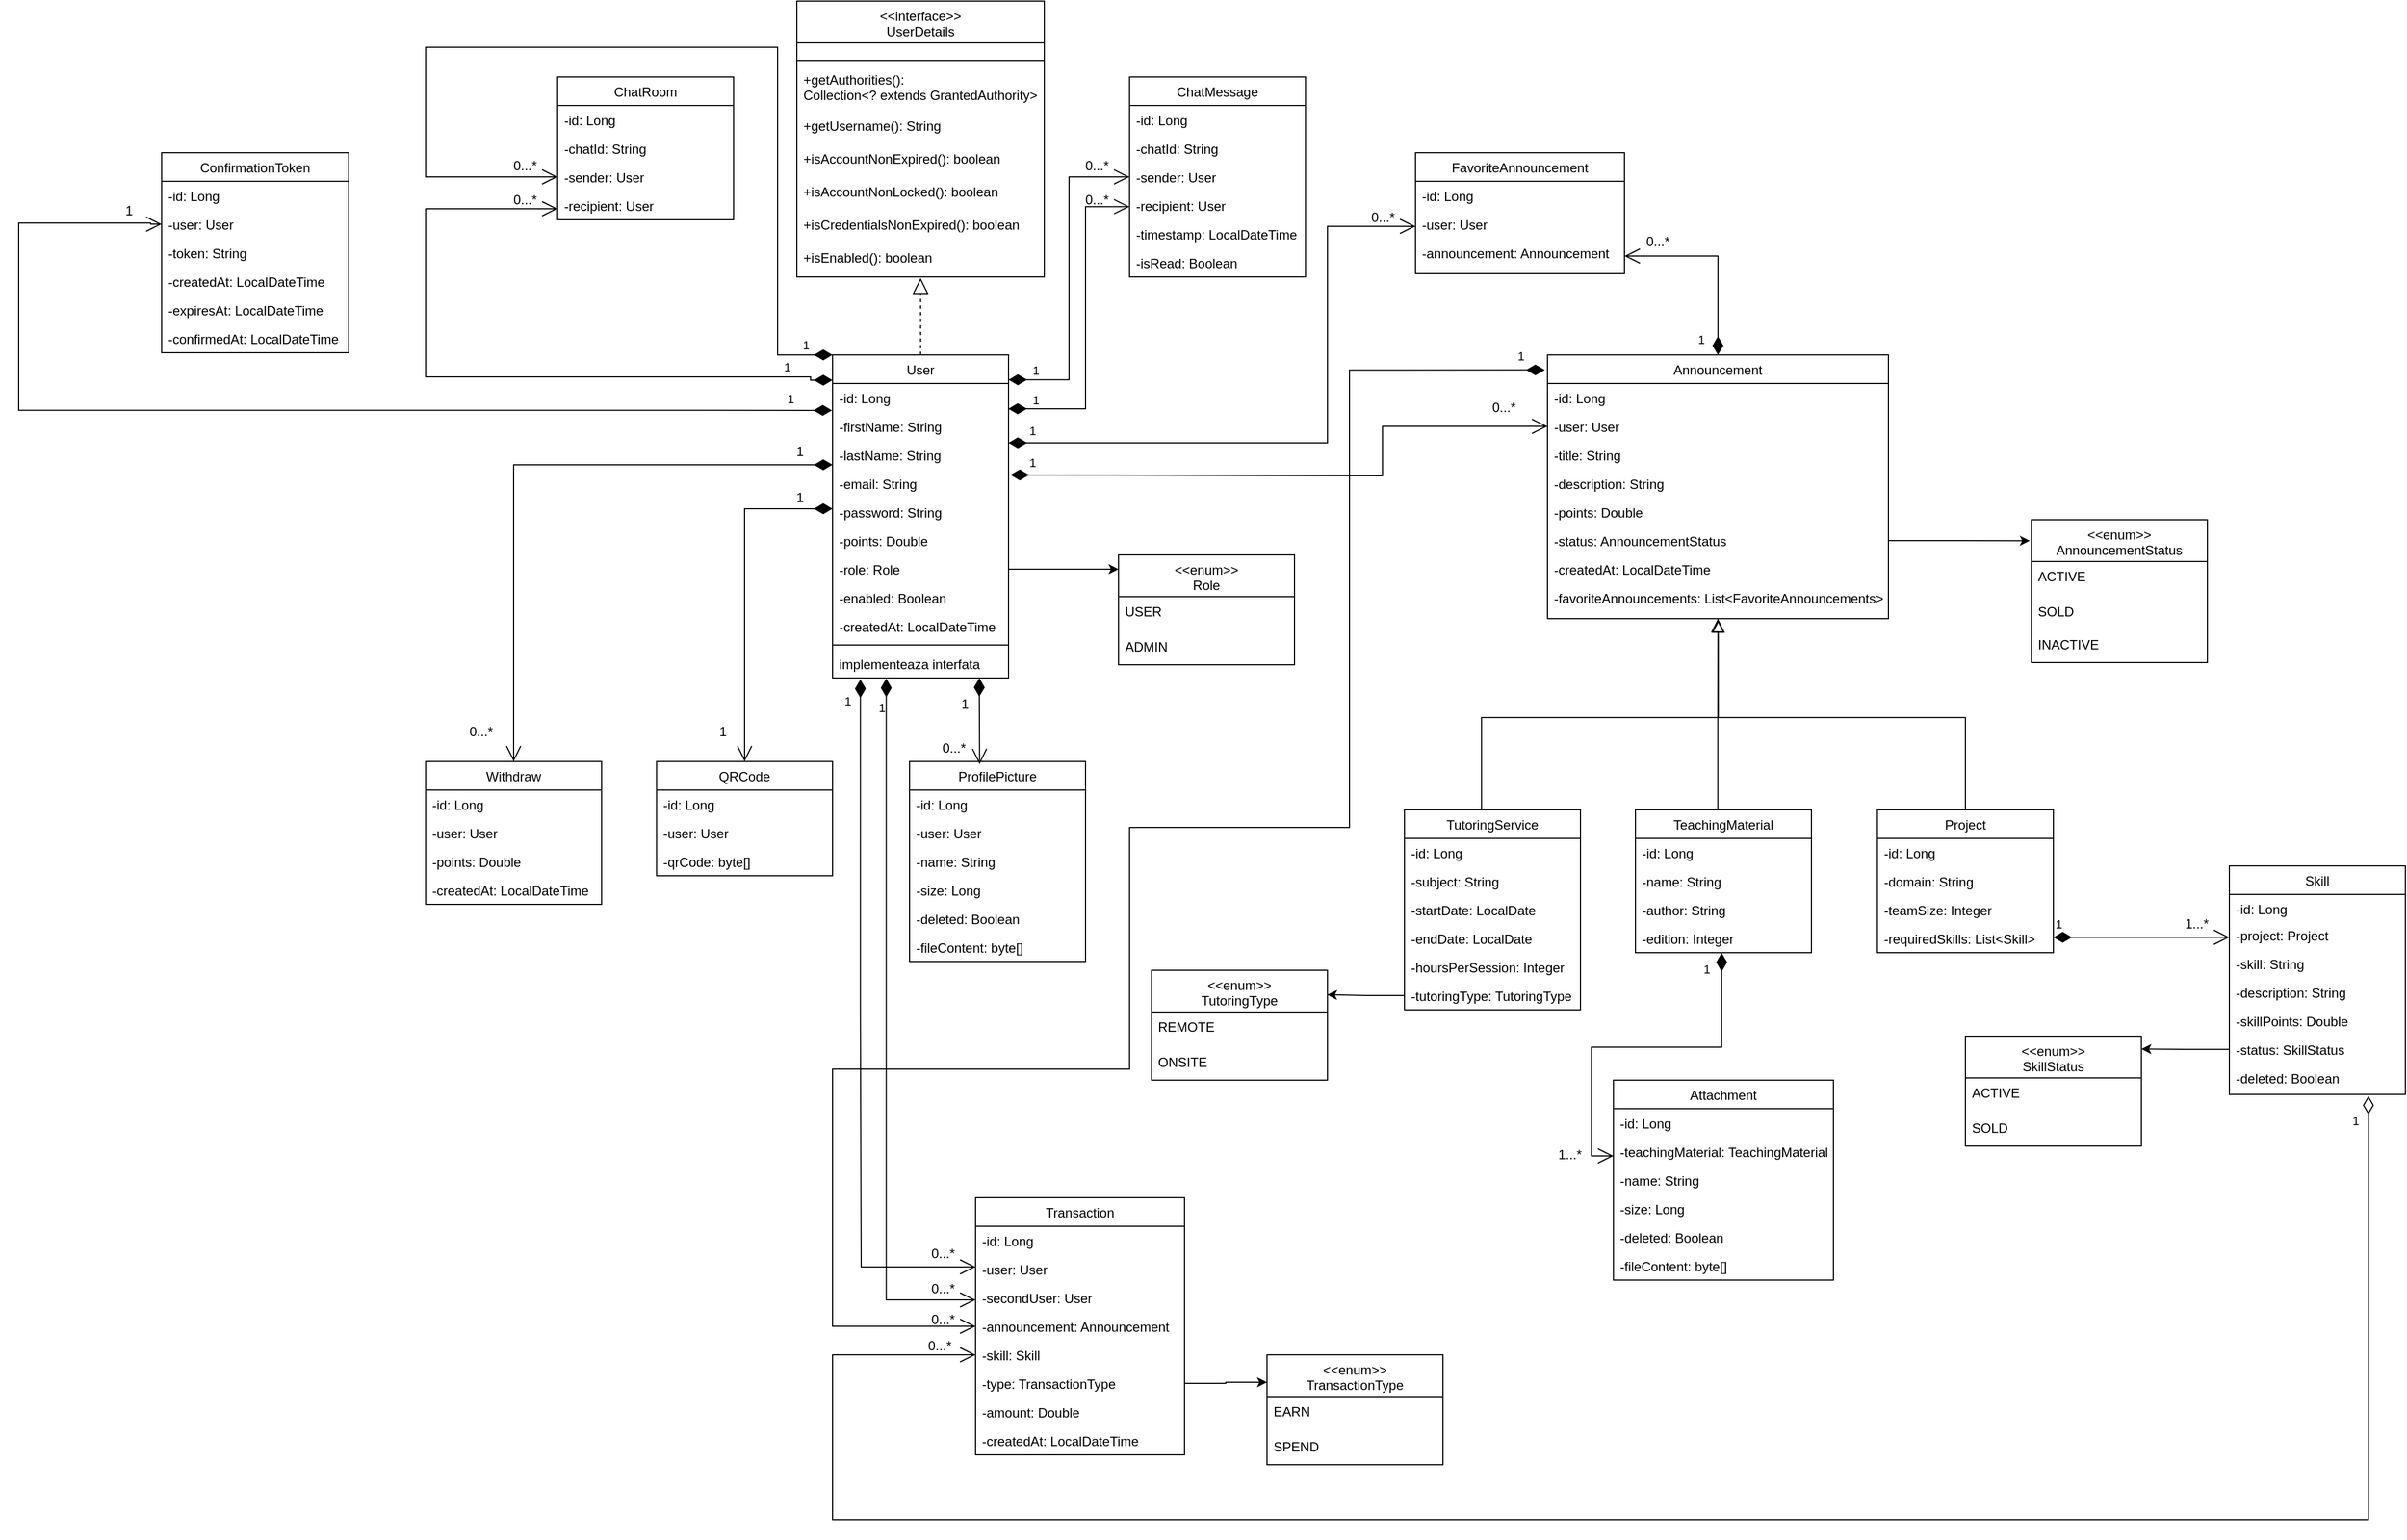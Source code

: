 <mxfile version="24.4.7" type="github" pages="4">
  <diagram id="C5RBs43oDa-KdzZeNtuy" name="diagrama-de-clase">
    <mxGraphModel dx="2949" dy="1353" grid="1" gridSize="10" guides="1" tooltips="1" connect="1" arrows="1" fold="1" page="1" pageScale="1" pageWidth="827" pageHeight="1169" math="0" shadow="0">
      <root>
        <mxCell id="WIyWlLk6GJQsqaUBKTNV-0" />
        <mxCell id="WIyWlLk6GJQsqaUBKTNV-1" parent="WIyWlLk6GJQsqaUBKTNV-0" />
        <mxCell id="zkfFHV4jXpPFQw0GAbJ--0" value="Announcement" style="swimlane;fontStyle=0;align=center;verticalAlign=top;childLayout=stackLayout;horizontal=1;startSize=26;horizontalStack=0;resizeParent=1;resizeLast=0;collapsible=1;marginBottom=0;rounded=0;shadow=0;strokeWidth=1;" parent="WIyWlLk6GJQsqaUBKTNV-1" vertex="1">
          <mxGeometry x="140" y="330" width="310" height="240" as="geometry">
            <mxRectangle x="230" y="140" width="160" height="26" as="alternateBounds" />
          </mxGeometry>
        </mxCell>
        <mxCell id="zkfFHV4jXpPFQw0GAbJ--1" value="-id: Long" style="text;align=left;verticalAlign=top;spacingLeft=4;spacingRight=4;overflow=hidden;rotatable=0;points=[[0,0.5],[1,0.5]];portConstraint=eastwest;" parent="zkfFHV4jXpPFQw0GAbJ--0" vertex="1">
          <mxGeometry y="26" width="310" height="26" as="geometry" />
        </mxCell>
        <mxCell id="zkfFHV4jXpPFQw0GAbJ--2" value="-user: User" style="text;align=left;verticalAlign=top;spacingLeft=4;spacingRight=4;overflow=hidden;rotatable=0;points=[[0,0.5],[1,0.5]];portConstraint=eastwest;rounded=0;shadow=0;html=0;" parent="zkfFHV4jXpPFQw0GAbJ--0" vertex="1">
          <mxGeometry y="52" width="310" height="26" as="geometry" />
        </mxCell>
        <mxCell id="zkfFHV4jXpPFQw0GAbJ--3" value="-title: String" style="text;align=left;verticalAlign=top;spacingLeft=4;spacingRight=4;overflow=hidden;rotatable=0;points=[[0,0.5],[1,0.5]];portConstraint=eastwest;rounded=0;shadow=0;html=0;" parent="zkfFHV4jXpPFQw0GAbJ--0" vertex="1">
          <mxGeometry y="78" width="310" height="26" as="geometry" />
        </mxCell>
        <mxCell id="zlm5GG81audVKw1eRPGY-110" value="-description: String" style="text;align=left;verticalAlign=top;spacingLeft=4;spacingRight=4;overflow=hidden;rotatable=0;points=[[0,0.5],[1,0.5]];portConstraint=eastwest;rounded=0;shadow=0;html=0;" parent="zkfFHV4jXpPFQw0GAbJ--0" vertex="1">
          <mxGeometry y="104" width="310" height="26" as="geometry" />
        </mxCell>
        <mxCell id="zlm5GG81audVKw1eRPGY-111" value="-points: Double" style="text;align=left;verticalAlign=top;spacingLeft=4;spacingRight=4;overflow=hidden;rotatable=0;points=[[0,0.5],[1,0.5]];portConstraint=eastwest;rounded=0;shadow=0;html=0;" parent="zkfFHV4jXpPFQw0GAbJ--0" vertex="1">
          <mxGeometry y="130" width="310" height="26" as="geometry" />
        </mxCell>
        <mxCell id="zlm5GG81audVKw1eRPGY-112" value="-status: AnnouncementStatus" style="text;align=left;verticalAlign=top;spacingLeft=4;spacingRight=4;overflow=hidden;rotatable=0;points=[[0,0.5],[1,0.5]];portConstraint=eastwest;rounded=0;shadow=0;html=0;" parent="zkfFHV4jXpPFQw0GAbJ--0" vertex="1">
          <mxGeometry y="156" width="310" height="26" as="geometry" />
        </mxCell>
        <mxCell id="zlm5GG81audVKw1eRPGY-113" value="-createdAt: LocalDateTime" style="text;align=left;verticalAlign=top;spacingLeft=4;spacingRight=4;overflow=hidden;rotatable=0;points=[[0,0.5],[1,0.5]];portConstraint=eastwest;rounded=0;shadow=0;html=0;" parent="zkfFHV4jXpPFQw0GAbJ--0" vertex="1">
          <mxGeometry y="182" width="310" height="26" as="geometry" />
        </mxCell>
        <mxCell id="zlm5GG81audVKw1eRPGY-114" value="-favoriteAnnouncements: List&lt;FavoriteAnnouncements&gt;" style="text;align=left;verticalAlign=top;spacingLeft=4;spacingRight=4;overflow=hidden;rotatable=0;points=[[0,0.5],[1,0.5]];portConstraint=eastwest;rounded=0;shadow=0;html=0;" parent="zkfFHV4jXpPFQw0GAbJ--0" vertex="1">
          <mxGeometry y="208" width="310" height="32" as="geometry" />
        </mxCell>
        <mxCell id="zkfFHV4jXpPFQw0GAbJ--6" value="TutoringService" style="swimlane;fontStyle=0;align=center;verticalAlign=top;childLayout=stackLayout;horizontal=1;startSize=26;horizontalStack=0;resizeParent=1;resizeLast=0;collapsible=1;marginBottom=0;rounded=0;shadow=0;strokeWidth=1;" parent="WIyWlLk6GJQsqaUBKTNV-1" vertex="1">
          <mxGeometry x="10" y="744" width="160" height="182" as="geometry">
            <mxRectangle x="130" y="380" width="160" height="26" as="alternateBounds" />
          </mxGeometry>
        </mxCell>
        <mxCell id="zkfFHV4jXpPFQw0GAbJ--7" value="-id: Long" style="text;align=left;verticalAlign=top;spacingLeft=4;spacingRight=4;overflow=hidden;rotatable=0;points=[[0,0.5],[1,0.5]];portConstraint=eastwest;" parent="zkfFHV4jXpPFQw0GAbJ--6" vertex="1">
          <mxGeometry y="26" width="160" height="26" as="geometry" />
        </mxCell>
        <mxCell id="zkfFHV4jXpPFQw0GAbJ--8" value="-subject: String" style="text;align=left;verticalAlign=top;spacingLeft=4;spacingRight=4;overflow=hidden;rotatable=0;points=[[0,0.5],[1,0.5]];portConstraint=eastwest;rounded=0;shadow=0;html=0;" parent="zkfFHV4jXpPFQw0GAbJ--6" vertex="1">
          <mxGeometry y="52" width="160" height="26" as="geometry" />
        </mxCell>
        <mxCell id="zlm5GG81audVKw1eRPGY-129" value="-startDate: LocalDate" style="text;align=left;verticalAlign=top;spacingLeft=4;spacingRight=4;overflow=hidden;rotatable=0;points=[[0,0.5],[1,0.5]];portConstraint=eastwest;rounded=0;shadow=0;html=0;" parent="zkfFHV4jXpPFQw0GAbJ--6" vertex="1">
          <mxGeometry y="78" width="160" height="26" as="geometry" />
        </mxCell>
        <mxCell id="zlm5GG81audVKw1eRPGY-130" value="-endDate: LocalDate" style="text;align=left;verticalAlign=top;spacingLeft=4;spacingRight=4;overflow=hidden;rotatable=0;points=[[0,0.5],[1,0.5]];portConstraint=eastwest;rounded=0;shadow=0;html=0;" parent="zkfFHV4jXpPFQw0GAbJ--6" vertex="1">
          <mxGeometry y="104" width="160" height="26" as="geometry" />
        </mxCell>
        <mxCell id="zlm5GG81audVKw1eRPGY-131" value="-hoursPerSession: Integer" style="text;align=left;verticalAlign=top;spacingLeft=4;spacingRight=4;overflow=hidden;rotatable=0;points=[[0,0.5],[1,0.5]];portConstraint=eastwest;rounded=0;shadow=0;html=0;" parent="zkfFHV4jXpPFQw0GAbJ--6" vertex="1">
          <mxGeometry y="130" width="160" height="26" as="geometry" />
        </mxCell>
        <mxCell id="zlm5GG81audVKw1eRPGY-132" value="-tutoringType: TutoringType" style="text;align=left;verticalAlign=top;spacingLeft=4;spacingRight=4;overflow=hidden;rotatable=0;points=[[0,0.5],[1,0.5]];portConstraint=eastwest;rounded=0;shadow=0;html=0;" parent="zkfFHV4jXpPFQw0GAbJ--6" vertex="1">
          <mxGeometry y="156" width="160" height="26" as="geometry" />
        </mxCell>
        <mxCell id="zkfFHV4jXpPFQw0GAbJ--12" value="" style="endArrow=block;endSize=9;endFill=0;shadow=0;strokeWidth=1;rounded=0;curved=0;edgeStyle=elbowEdgeStyle;elbow=vertical;entryX=0.501;entryY=1.039;entryDx=0;entryDy=0;entryPerimeter=0;exitX=0.438;exitY=0.001;exitDx=0;exitDy=0;exitPerimeter=0;" parent="WIyWlLk6GJQsqaUBKTNV-1" source="zkfFHV4jXpPFQw0GAbJ--6" target="zlm5GG81audVKw1eRPGY-114" edge="1">
          <mxGeometry width="160" relative="1" as="geometry">
            <mxPoint x="180" y="744" as="sourcePoint" />
            <mxPoint x="290" y="570.0" as="targetPoint" />
            <Array as="points">
              <mxPoint x="290" y="660" />
            </Array>
          </mxGeometry>
        </mxCell>
        <mxCell id="zkfFHV4jXpPFQw0GAbJ--13" value="TeachingMaterial" style="swimlane;fontStyle=0;align=center;verticalAlign=top;childLayout=stackLayout;horizontal=1;startSize=26;horizontalStack=0;resizeParent=1;resizeLast=0;collapsible=1;marginBottom=0;rounded=0;shadow=0;strokeWidth=1;" parent="WIyWlLk6GJQsqaUBKTNV-1" vertex="1">
          <mxGeometry x="220" y="744" width="160" height="130" as="geometry">
            <mxRectangle x="340" y="380" width="170" height="26" as="alternateBounds" />
          </mxGeometry>
        </mxCell>
        <mxCell id="zkfFHV4jXpPFQw0GAbJ--14" value="-id: Long" style="text;align=left;verticalAlign=top;spacingLeft=4;spacingRight=4;overflow=hidden;rotatable=0;points=[[0,0.5],[1,0.5]];portConstraint=eastwest;" parent="zkfFHV4jXpPFQw0GAbJ--13" vertex="1">
          <mxGeometry y="26" width="160" height="26" as="geometry" />
        </mxCell>
        <mxCell id="zlm5GG81audVKw1eRPGY-134" value="-name: String" style="text;align=left;verticalAlign=top;spacingLeft=4;spacingRight=4;overflow=hidden;rotatable=0;points=[[0,0.5],[1,0.5]];portConstraint=eastwest;" parent="zkfFHV4jXpPFQw0GAbJ--13" vertex="1">
          <mxGeometry y="52" width="160" height="26" as="geometry" />
        </mxCell>
        <mxCell id="zlm5GG81audVKw1eRPGY-135" value="-author: String" style="text;align=left;verticalAlign=top;spacingLeft=4;spacingRight=4;overflow=hidden;rotatable=0;points=[[0,0.5],[1,0.5]];portConstraint=eastwest;" parent="zkfFHV4jXpPFQw0GAbJ--13" vertex="1">
          <mxGeometry y="78" width="160" height="26" as="geometry" />
        </mxCell>
        <mxCell id="zlm5GG81audVKw1eRPGY-136" value="-edition: Integer" style="text;align=left;verticalAlign=top;spacingLeft=4;spacingRight=4;overflow=hidden;rotatable=0;points=[[0,0.5],[1,0.5]];portConstraint=eastwest;" parent="zkfFHV4jXpPFQw0GAbJ--13" vertex="1">
          <mxGeometry y="104" width="160" height="26" as="geometry" />
        </mxCell>
        <mxCell id="zkfFHV4jXpPFQw0GAbJ--16" value="" style="endArrow=block;endSize=10;endFill=0;shadow=0;strokeWidth=1;rounded=0;curved=0;edgeStyle=elbowEdgeStyle;elbow=vertical;exitX=0.468;exitY=-0.004;exitDx=0;exitDy=0;exitPerimeter=0;" parent="WIyWlLk6GJQsqaUBKTNV-1" source="zkfFHV4jXpPFQw0GAbJ--13" edge="1">
          <mxGeometry width="160" relative="1" as="geometry">
            <mxPoint x="295" y="740" as="sourcePoint" />
            <mxPoint x="295" y="570" as="targetPoint" />
            <Array as="points">
              <mxPoint x="320" y="660" />
              <mxPoint x="334" y="636" />
            </Array>
          </mxGeometry>
        </mxCell>
        <mxCell id="zlm5GG81audVKw1eRPGY-0" value="User" style="swimlane;fontStyle=0;align=center;verticalAlign=top;childLayout=stackLayout;horizontal=1;startSize=26;horizontalStack=0;resizeParent=1;resizeLast=0;collapsible=1;marginBottom=0;rounded=0;shadow=0;strokeWidth=1;" parent="WIyWlLk6GJQsqaUBKTNV-1" vertex="1">
          <mxGeometry x="-510" y="330" width="160" height="294" as="geometry">
            <mxRectangle x="550" y="140" width="160" height="26" as="alternateBounds" />
          </mxGeometry>
        </mxCell>
        <mxCell id="zlm5GG81audVKw1eRPGY-1" value="-id: Long" style="text;align=left;verticalAlign=top;spacingLeft=4;spacingRight=4;overflow=hidden;rotatable=0;points=[[0,0.5],[1,0.5]];portConstraint=eastwest;" parent="zlm5GG81audVKw1eRPGY-0" vertex="1">
          <mxGeometry y="26" width="160" height="26" as="geometry" />
        </mxCell>
        <mxCell id="zlm5GG81audVKw1eRPGY-2" value="-firstName: String" style="text;align=left;verticalAlign=top;spacingLeft=4;spacingRight=4;overflow=hidden;rotatable=0;points=[[0,0.5],[1,0.5]];portConstraint=eastwest;rounded=0;shadow=0;html=0;" parent="zlm5GG81audVKw1eRPGY-0" vertex="1">
          <mxGeometry y="52" width="160" height="26" as="geometry" />
        </mxCell>
        <mxCell id="zlm5GG81audVKw1eRPGY-3" value="-lastName: String" style="text;align=left;verticalAlign=top;spacingLeft=4;spacingRight=4;overflow=hidden;rotatable=0;points=[[0,0.5],[1,0.5]];portConstraint=eastwest;rounded=0;shadow=0;html=0;" parent="zlm5GG81audVKw1eRPGY-0" vertex="1">
          <mxGeometry y="78" width="160" height="26" as="geometry" />
        </mxCell>
        <mxCell id="zlm5GG81audVKw1eRPGY-4" value="-email: String" style="text;align=left;verticalAlign=top;spacingLeft=4;spacingRight=4;overflow=hidden;rotatable=0;points=[[0,0.5],[1,0.5]];portConstraint=eastwest;rounded=0;shadow=0;html=0;" parent="zlm5GG81audVKw1eRPGY-0" vertex="1">
          <mxGeometry y="104" width="160" height="26" as="geometry" />
        </mxCell>
        <mxCell id="zlm5GG81audVKw1eRPGY-5" value="-password: String" style="text;align=left;verticalAlign=top;spacingLeft=4;spacingRight=4;overflow=hidden;rotatable=0;points=[[0,0.5],[1,0.5]];portConstraint=eastwest;rounded=0;shadow=0;html=0;" parent="zlm5GG81audVKw1eRPGY-0" vertex="1">
          <mxGeometry y="130" width="160" height="26" as="geometry" />
        </mxCell>
        <mxCell id="zlm5GG81audVKw1eRPGY-67" value="-points: Double" style="text;align=left;verticalAlign=top;spacingLeft=4;spacingRight=4;overflow=hidden;rotatable=0;points=[[0,0.5],[1,0.5]];portConstraint=eastwest;rounded=0;shadow=0;html=0;" parent="zlm5GG81audVKw1eRPGY-0" vertex="1">
          <mxGeometry y="156" width="160" height="26" as="geometry" />
        </mxCell>
        <mxCell id="zlm5GG81audVKw1eRPGY-70" value="-role: Role" style="text;align=left;verticalAlign=top;spacingLeft=4;spacingRight=4;overflow=hidden;rotatable=0;points=[[0,0.5],[1,0.5]];portConstraint=eastwest;rounded=0;shadow=0;html=0;" parent="zlm5GG81audVKw1eRPGY-0" vertex="1">
          <mxGeometry y="182" width="160" height="26" as="geometry" />
        </mxCell>
        <mxCell id="zlm5GG81audVKw1eRPGY-69" value="-enabled: Boolean" style="text;align=left;verticalAlign=top;spacingLeft=4;spacingRight=4;overflow=hidden;rotatable=0;points=[[0,0.5],[1,0.5]];portConstraint=eastwest;rounded=0;shadow=0;html=0;" parent="zlm5GG81audVKw1eRPGY-0" vertex="1">
          <mxGeometry y="208" width="160" height="26" as="geometry" />
        </mxCell>
        <mxCell id="zlm5GG81audVKw1eRPGY-68" value="-createdAt: LocalDateTime" style="text;align=left;verticalAlign=top;spacingLeft=4;spacingRight=4;overflow=hidden;rotatable=0;points=[[0,0.5],[1,0.5]];portConstraint=eastwest;rounded=0;shadow=0;html=0;" parent="zlm5GG81audVKw1eRPGY-0" vertex="1">
          <mxGeometry y="234" width="160" height="26" as="geometry" />
        </mxCell>
        <mxCell id="f6noEp15G-e45z5mFQ_E-22" value="" style="line;strokeWidth=1;fillColor=none;align=left;verticalAlign=middle;spacingTop=-1;spacingLeft=3;spacingRight=3;rotatable=0;labelPosition=right;points=[];portConstraint=eastwest;strokeColor=inherit;" vertex="1" parent="zlm5GG81audVKw1eRPGY-0">
          <mxGeometry y="260" width="160" height="8" as="geometry" />
        </mxCell>
        <mxCell id="f6noEp15G-e45z5mFQ_E-23" value="implementeaza interfata" style="text;strokeColor=none;fillColor=none;align=left;verticalAlign=top;spacingLeft=4;spacingRight=4;overflow=hidden;rotatable=0;points=[[0,0.5],[1,0.5]];portConstraint=eastwest;whiteSpace=wrap;html=1;" vertex="1" parent="zlm5GG81audVKw1eRPGY-0">
          <mxGeometry y="268" width="160" height="26" as="geometry" />
        </mxCell>
        <mxCell id="zlm5GG81audVKw1eRPGY-11" value="Project" style="swimlane;fontStyle=0;align=center;verticalAlign=top;childLayout=stackLayout;horizontal=1;startSize=26;horizontalStack=0;resizeParent=1;resizeLast=0;collapsible=1;marginBottom=0;rounded=0;shadow=0;strokeWidth=1;" parent="WIyWlLk6GJQsqaUBKTNV-1" vertex="1">
          <mxGeometry x="440" y="744" width="160" height="130" as="geometry">
            <mxRectangle x="340" y="380" width="170" height="26" as="alternateBounds" />
          </mxGeometry>
        </mxCell>
        <mxCell id="zlm5GG81audVKw1eRPGY-12" value="-id: Long" style="text;align=left;verticalAlign=top;spacingLeft=4;spacingRight=4;overflow=hidden;rotatable=0;points=[[0,0.5],[1,0.5]];portConstraint=eastwest;" parent="zlm5GG81audVKw1eRPGY-11" vertex="1">
          <mxGeometry y="26" width="160" height="26" as="geometry" />
        </mxCell>
        <mxCell id="zlm5GG81audVKw1eRPGY-138" value="-domain: String" style="text;align=left;verticalAlign=top;spacingLeft=4;spacingRight=4;overflow=hidden;rotatable=0;points=[[0,0.5],[1,0.5]];portConstraint=eastwest;" parent="zlm5GG81audVKw1eRPGY-11" vertex="1">
          <mxGeometry y="52" width="160" height="26" as="geometry" />
        </mxCell>
        <mxCell id="zlm5GG81audVKw1eRPGY-139" value="-teamSize: Integer" style="text;align=left;verticalAlign=top;spacingLeft=4;spacingRight=4;overflow=hidden;rotatable=0;points=[[0,0.5],[1,0.5]];portConstraint=eastwest;" parent="zlm5GG81audVKw1eRPGY-11" vertex="1">
          <mxGeometry y="78" width="160" height="26" as="geometry" />
        </mxCell>
        <mxCell id="zlm5GG81audVKw1eRPGY-140" value="-requiredSkills: List&lt;Skill&gt;" style="text;align=left;verticalAlign=top;spacingLeft=4;spacingRight=4;overflow=hidden;rotatable=0;points=[[0,0.5],[1,0.5]];portConstraint=eastwest;" parent="zlm5GG81audVKw1eRPGY-11" vertex="1">
          <mxGeometry y="104" width="160" height="26" as="geometry" />
        </mxCell>
        <mxCell id="zlm5GG81audVKw1eRPGY-19" value="FavoriteAnnouncement" style="swimlane;fontStyle=0;align=center;verticalAlign=top;childLayout=stackLayout;horizontal=1;startSize=26;horizontalStack=0;resizeParent=1;resizeLast=0;collapsible=1;marginBottom=0;rounded=0;shadow=0;strokeWidth=1;" parent="WIyWlLk6GJQsqaUBKTNV-1" vertex="1">
          <mxGeometry x="20" y="146" width="190" height="110" as="geometry">
            <mxRectangle x="230" y="140" width="160" height="26" as="alternateBounds" />
          </mxGeometry>
        </mxCell>
        <mxCell id="zlm5GG81audVKw1eRPGY-20" value="-id: Long" style="text;align=left;verticalAlign=top;spacingLeft=4;spacingRight=4;overflow=hidden;rotatable=0;points=[[0,0.5],[1,0.5]];portConstraint=eastwest;" parent="zlm5GG81audVKw1eRPGY-19" vertex="1">
          <mxGeometry y="26" width="190" height="26" as="geometry" />
        </mxCell>
        <mxCell id="zlm5GG81audVKw1eRPGY-21" value="-user: User" style="text;align=left;verticalAlign=top;spacingLeft=4;spacingRight=4;overflow=hidden;rotatable=0;points=[[0,0.5],[1,0.5]];portConstraint=eastwest;rounded=0;shadow=0;html=0;" parent="zlm5GG81audVKw1eRPGY-19" vertex="1">
          <mxGeometry y="52" width="190" height="26" as="geometry" />
        </mxCell>
        <mxCell id="zlm5GG81audVKw1eRPGY-22" value="-announcement: Announcement" style="text;align=left;verticalAlign=top;spacingLeft=4;spacingRight=4;overflow=hidden;rotatable=0;points=[[0,0.5],[1,0.5]];portConstraint=eastwest;rounded=0;shadow=0;html=0;" parent="zlm5GG81audVKw1eRPGY-19" vertex="1">
          <mxGeometry y="78" width="190" height="26" as="geometry" />
        </mxCell>
        <mxCell id="zlm5GG81audVKw1eRPGY-25" value="Attachment" style="swimlane;fontStyle=0;align=center;verticalAlign=top;childLayout=stackLayout;horizontal=1;startSize=26;horizontalStack=0;resizeParent=1;resizeLast=0;collapsible=1;marginBottom=0;rounded=0;shadow=0;strokeWidth=1;" parent="WIyWlLk6GJQsqaUBKTNV-1" vertex="1">
          <mxGeometry x="200" y="990" width="200" height="182" as="geometry">
            <mxRectangle x="340" y="380" width="170" height="26" as="alternateBounds" />
          </mxGeometry>
        </mxCell>
        <mxCell id="zlm5GG81audVKw1eRPGY-141" value="-id: Long" style="text;align=left;verticalAlign=top;spacingLeft=4;spacingRight=4;overflow=hidden;rotatable=0;points=[[0,0.5],[1,0.5]];portConstraint=eastwest;" parent="zlm5GG81audVKw1eRPGY-25" vertex="1">
          <mxGeometry y="26" width="200" height="26" as="geometry" />
        </mxCell>
        <mxCell id="zlm5GG81audVKw1eRPGY-146" value="-teachingMaterial: TeachingMaterial" style="text;align=left;verticalAlign=top;spacingLeft=4;spacingRight=4;overflow=hidden;rotatable=0;points=[[0,0.5],[1,0.5]];portConstraint=eastwest;" parent="zlm5GG81audVKw1eRPGY-25" vertex="1">
          <mxGeometry y="52" width="200" height="26" as="geometry" />
        </mxCell>
        <mxCell id="zlm5GG81audVKw1eRPGY-145" value="-name: String" style="text;align=left;verticalAlign=top;spacingLeft=4;spacingRight=4;overflow=hidden;rotatable=0;points=[[0,0.5],[1,0.5]];portConstraint=eastwest;" parent="zlm5GG81audVKw1eRPGY-25" vertex="1">
          <mxGeometry y="78" width="200" height="26" as="geometry" />
        </mxCell>
        <mxCell id="zlm5GG81audVKw1eRPGY-144" value="-size: Long" style="text;align=left;verticalAlign=top;spacingLeft=4;spacingRight=4;overflow=hidden;rotatable=0;points=[[0,0.5],[1,0.5]];portConstraint=eastwest;" parent="zlm5GG81audVKw1eRPGY-25" vertex="1">
          <mxGeometry y="104" width="200" height="26" as="geometry" />
        </mxCell>
        <mxCell id="zlm5GG81audVKw1eRPGY-143" value="-deleted: Boolean" style="text;align=left;verticalAlign=top;spacingLeft=4;spacingRight=4;overflow=hidden;rotatable=0;points=[[0,0.5],[1,0.5]];portConstraint=eastwest;" parent="zlm5GG81audVKw1eRPGY-25" vertex="1">
          <mxGeometry y="130" width="200" height="26" as="geometry" />
        </mxCell>
        <mxCell id="zlm5GG81audVKw1eRPGY-147" value="-fileContent: byte[]" style="text;align=left;verticalAlign=top;spacingLeft=4;spacingRight=4;overflow=hidden;rotatable=0;points=[[0,0.5],[1,0.5]];portConstraint=eastwest;" parent="zlm5GG81audVKw1eRPGY-25" vertex="1">
          <mxGeometry y="156" width="200" height="26" as="geometry" />
        </mxCell>
        <mxCell id="zlm5GG81audVKw1eRPGY-28" value="Withdraw" style="swimlane;fontStyle=0;align=center;verticalAlign=top;childLayout=stackLayout;horizontal=1;startSize=26;horizontalStack=0;resizeParent=1;resizeLast=0;collapsible=1;marginBottom=0;rounded=0;shadow=0;strokeWidth=1;" parent="WIyWlLk6GJQsqaUBKTNV-1" vertex="1">
          <mxGeometry x="-880" y="700" width="160" height="130" as="geometry">
            <mxRectangle x="340" y="380" width="170" height="26" as="alternateBounds" />
          </mxGeometry>
        </mxCell>
        <mxCell id="zlm5GG81audVKw1eRPGY-29" value="-id: Long" style="text;align=left;verticalAlign=top;spacingLeft=4;spacingRight=4;overflow=hidden;rotatable=0;points=[[0,0.5],[1,0.5]];portConstraint=eastwest;" parent="zlm5GG81audVKw1eRPGY-28" vertex="1">
          <mxGeometry y="26" width="160" height="26" as="geometry" />
        </mxCell>
        <mxCell id="zlm5GG81audVKw1eRPGY-73" value="-user: User" style="text;align=left;verticalAlign=top;spacingLeft=4;spacingRight=4;overflow=hidden;rotatable=0;points=[[0,0.5],[1,0.5]];portConstraint=eastwest;" parent="zlm5GG81audVKw1eRPGY-28" vertex="1">
          <mxGeometry y="52" width="160" height="26" as="geometry" />
        </mxCell>
        <mxCell id="zlm5GG81audVKw1eRPGY-74" value="-points: Double" style="text;align=left;verticalAlign=top;spacingLeft=4;spacingRight=4;overflow=hidden;rotatable=0;points=[[0,0.5],[1,0.5]];portConstraint=eastwest;" parent="zlm5GG81audVKw1eRPGY-28" vertex="1">
          <mxGeometry y="78" width="160" height="26" as="geometry" />
        </mxCell>
        <mxCell id="zlm5GG81audVKw1eRPGY-75" value="-createdAt: LocalDateTime" style="text;align=left;verticalAlign=top;spacingLeft=4;spacingRight=4;overflow=hidden;rotatable=0;points=[[0,0.5],[1,0.5]];portConstraint=eastwest;" parent="zlm5GG81audVKw1eRPGY-28" vertex="1">
          <mxGeometry y="104" width="160" height="26" as="geometry" />
        </mxCell>
        <mxCell id="zlm5GG81audVKw1eRPGY-31" value="QRCode" style="swimlane;fontStyle=0;align=center;verticalAlign=top;childLayout=stackLayout;horizontal=1;startSize=26;horizontalStack=0;resizeParent=1;resizeLast=0;collapsible=1;marginBottom=0;rounded=0;shadow=0;strokeWidth=1;" parent="WIyWlLk6GJQsqaUBKTNV-1" vertex="1">
          <mxGeometry x="-670" y="700" width="160" height="104" as="geometry">
            <mxRectangle x="340" y="380" width="170" height="26" as="alternateBounds" />
          </mxGeometry>
        </mxCell>
        <mxCell id="zlm5GG81audVKw1eRPGY-32" value="-id: Long" style="text;align=left;verticalAlign=top;spacingLeft=4;spacingRight=4;overflow=hidden;rotatable=0;points=[[0,0.5],[1,0.5]];portConstraint=eastwest;" parent="zlm5GG81audVKw1eRPGY-31" vertex="1">
          <mxGeometry y="26" width="160" height="26" as="geometry" />
        </mxCell>
        <mxCell id="zlm5GG81audVKw1eRPGY-92" value="-user: User" style="text;align=left;verticalAlign=top;spacingLeft=4;spacingRight=4;overflow=hidden;rotatable=0;points=[[0,0.5],[1,0.5]];portConstraint=eastwest;" parent="zlm5GG81audVKw1eRPGY-31" vertex="1">
          <mxGeometry y="52" width="160" height="26" as="geometry" />
        </mxCell>
        <mxCell id="zlm5GG81audVKw1eRPGY-93" value="-qrCode: byte[]" style="text;align=left;verticalAlign=top;spacingLeft=4;spacingRight=4;overflow=hidden;rotatable=0;points=[[0,0.5],[1,0.5]];portConstraint=eastwest;" parent="zlm5GG81audVKw1eRPGY-31" vertex="1">
          <mxGeometry y="78" width="160" height="26" as="geometry" />
        </mxCell>
        <mxCell id="zlm5GG81audVKw1eRPGY-34" value="ProfilePicture" style="swimlane;fontStyle=0;align=center;verticalAlign=top;childLayout=stackLayout;horizontal=1;startSize=26;horizontalStack=0;resizeParent=1;resizeLast=0;collapsible=1;marginBottom=0;rounded=0;shadow=0;strokeWidth=1;" parent="WIyWlLk6GJQsqaUBKTNV-1" vertex="1">
          <mxGeometry x="-440" y="700" width="160" height="182" as="geometry">
            <mxRectangle x="340" y="380" width="170" height="26" as="alternateBounds" />
          </mxGeometry>
        </mxCell>
        <mxCell id="zlm5GG81audVKw1eRPGY-94" value="-id: Long" style="text;align=left;verticalAlign=top;spacingLeft=4;spacingRight=4;overflow=hidden;rotatable=0;points=[[0,0.5],[1,0.5]];portConstraint=eastwest;" parent="zlm5GG81audVKw1eRPGY-34" vertex="1">
          <mxGeometry y="26" width="160" height="26" as="geometry" />
        </mxCell>
        <mxCell id="zlm5GG81audVKw1eRPGY-95" value="-user: User" style="text;align=left;verticalAlign=top;spacingLeft=4;spacingRight=4;overflow=hidden;rotatable=0;points=[[0,0.5],[1,0.5]];portConstraint=eastwest;" parent="zlm5GG81audVKw1eRPGY-34" vertex="1">
          <mxGeometry y="52" width="160" height="26" as="geometry" />
        </mxCell>
        <mxCell id="zlm5GG81audVKw1eRPGY-97" value="-name: String" style="text;align=left;verticalAlign=top;spacingLeft=4;spacingRight=4;overflow=hidden;rotatable=0;points=[[0,0.5],[1,0.5]];portConstraint=eastwest;" parent="zlm5GG81audVKw1eRPGY-34" vertex="1">
          <mxGeometry y="78" width="160" height="26" as="geometry" />
        </mxCell>
        <mxCell id="zlm5GG81audVKw1eRPGY-98" value="-size: Long" style="text;align=left;verticalAlign=top;spacingLeft=4;spacingRight=4;overflow=hidden;rotatable=0;points=[[0,0.5],[1,0.5]];portConstraint=eastwest;" parent="zlm5GG81audVKw1eRPGY-34" vertex="1">
          <mxGeometry y="104" width="160" height="26" as="geometry" />
        </mxCell>
        <mxCell id="zlm5GG81audVKw1eRPGY-99" value="-deleted: Boolean" style="text;align=left;verticalAlign=top;spacingLeft=4;spacingRight=4;overflow=hidden;rotatable=0;points=[[0,0.5],[1,0.5]];portConstraint=eastwest;" parent="zlm5GG81audVKw1eRPGY-34" vertex="1">
          <mxGeometry y="130" width="160" height="26" as="geometry" />
        </mxCell>
        <mxCell id="zlm5GG81audVKw1eRPGY-100" value="-fileContent: byte[]" style="text;align=left;verticalAlign=top;spacingLeft=4;spacingRight=4;overflow=hidden;rotatable=0;points=[[0,0.5],[1,0.5]];portConstraint=eastwest;" parent="zlm5GG81audVKw1eRPGY-34" vertex="1">
          <mxGeometry y="156" width="160" height="26" as="geometry" />
        </mxCell>
        <mxCell id="zlm5GG81audVKw1eRPGY-37" value="&lt;&lt;enum&gt;&gt;&#xa;Role" style="swimlane;fontStyle=0;align=center;verticalAlign=top;childLayout=stackLayout;horizontal=1;startSize=38;horizontalStack=0;resizeParent=1;resizeLast=0;collapsible=1;marginBottom=0;rounded=0;shadow=0;strokeWidth=1;" parent="WIyWlLk6GJQsqaUBKTNV-1" vertex="1">
          <mxGeometry x="-250" y="512" width="160" height="100" as="geometry">
            <mxRectangle x="-250" y="512" width="170" height="26" as="alternateBounds" />
          </mxGeometry>
        </mxCell>
        <mxCell id="zlm5GG81audVKw1eRPGY-89" value="USER" style="text;align=left;verticalAlign=top;spacingLeft=4;spacingRight=4;overflow=hidden;rotatable=0;points=[[0,0.5],[1,0.5]];portConstraint=eastwest;" parent="zlm5GG81audVKw1eRPGY-37" vertex="1">
          <mxGeometry y="38" width="160" height="32" as="geometry" />
        </mxCell>
        <mxCell id="zlm5GG81audVKw1eRPGY-90" value="ADMIN" style="text;align=left;verticalAlign=top;spacingLeft=4;spacingRight=4;overflow=hidden;rotatable=0;points=[[0,0.5],[1,0.5]];portConstraint=eastwest;" parent="zlm5GG81audVKw1eRPGY-37" vertex="1">
          <mxGeometry y="70" width="160" height="30" as="geometry" />
        </mxCell>
        <mxCell id="zlm5GG81audVKw1eRPGY-40" value="ConfirmationToken" style="swimlane;fontStyle=0;align=center;verticalAlign=top;childLayout=stackLayout;horizontal=1;startSize=26;horizontalStack=0;resizeParent=1;resizeLast=0;collapsible=1;marginBottom=0;rounded=0;shadow=0;strokeWidth=1;" parent="WIyWlLk6GJQsqaUBKTNV-1" vertex="1">
          <mxGeometry x="-1120" y="146" width="170" height="182" as="geometry">
            <mxRectangle x="340" y="380" width="170" height="26" as="alternateBounds" />
          </mxGeometry>
        </mxCell>
        <mxCell id="zlm5GG81audVKw1eRPGY-41" value="-id: Long" style="text;align=left;verticalAlign=top;spacingLeft=4;spacingRight=4;overflow=hidden;rotatable=0;points=[[0,0.5],[1,0.5]];portConstraint=eastwest;" parent="zlm5GG81audVKw1eRPGY-40" vertex="1">
          <mxGeometry y="26" width="170" height="26" as="geometry" />
        </mxCell>
        <mxCell id="zlm5GG81audVKw1eRPGY-101" value="-user: User" style="text;align=left;verticalAlign=top;spacingLeft=4;spacingRight=4;overflow=hidden;rotatable=0;points=[[0,0.5],[1,0.5]];portConstraint=eastwest;" parent="zlm5GG81audVKw1eRPGY-40" vertex="1">
          <mxGeometry y="52" width="170" height="26" as="geometry" />
        </mxCell>
        <mxCell id="zlm5GG81audVKw1eRPGY-102" value="-token: String" style="text;align=left;verticalAlign=top;spacingLeft=4;spacingRight=4;overflow=hidden;rotatable=0;points=[[0,0.5],[1,0.5]];portConstraint=eastwest;" parent="zlm5GG81audVKw1eRPGY-40" vertex="1">
          <mxGeometry y="78" width="170" height="26" as="geometry" />
        </mxCell>
        <mxCell id="zlm5GG81audVKw1eRPGY-103" value="-createdAt: LocalDateTime" style="text;align=left;verticalAlign=top;spacingLeft=4;spacingRight=4;overflow=hidden;rotatable=0;points=[[0,0.5],[1,0.5]];portConstraint=eastwest;" parent="zlm5GG81audVKw1eRPGY-40" vertex="1">
          <mxGeometry y="104" width="170" height="26" as="geometry" />
        </mxCell>
        <mxCell id="zlm5GG81audVKw1eRPGY-104" value="-expiresAt: LocalDateTime" style="text;align=left;verticalAlign=top;spacingLeft=4;spacingRight=4;overflow=hidden;rotatable=0;points=[[0,0.5],[1,0.5]];portConstraint=eastwest;" parent="zlm5GG81audVKw1eRPGY-40" vertex="1">
          <mxGeometry y="130" width="170" height="26" as="geometry" />
        </mxCell>
        <mxCell id="zlm5GG81audVKw1eRPGY-105" value="-confirmedAt: LocalDateTime" style="text;align=left;verticalAlign=top;spacingLeft=4;spacingRight=4;overflow=hidden;rotatable=0;points=[[0,0.5],[1,0.5]];portConstraint=eastwest;" parent="zlm5GG81audVKw1eRPGY-40" vertex="1">
          <mxGeometry y="156" width="170" height="24" as="geometry" />
        </mxCell>
        <mxCell id="zlm5GG81audVKw1eRPGY-46" value="Skill" style="swimlane;fontStyle=0;align=center;verticalAlign=top;childLayout=stackLayout;horizontal=1;startSize=26;horizontalStack=0;resizeParent=1;resizeLast=0;collapsible=1;marginBottom=0;rounded=0;shadow=0;strokeWidth=1;" parent="WIyWlLk6GJQsqaUBKTNV-1" vertex="1">
          <mxGeometry x="760" y="795" width="160" height="208" as="geometry">
            <mxRectangle x="340" y="380" width="170" height="26" as="alternateBounds" />
          </mxGeometry>
        </mxCell>
        <mxCell id="zlm5GG81audVKw1eRPGY-47" value="-id: Long" style="text;align=left;verticalAlign=top;spacingLeft=4;spacingRight=4;overflow=hidden;rotatable=0;points=[[0,0.5],[1,0.5]];portConstraint=eastwest;" parent="zlm5GG81audVKw1eRPGY-46" vertex="1">
          <mxGeometry y="26" width="160" height="24" as="geometry" />
        </mxCell>
        <mxCell id="zlm5GG81audVKw1eRPGY-152" value="-project: Project" style="text;align=left;verticalAlign=top;spacingLeft=4;spacingRight=4;overflow=hidden;rotatable=0;points=[[0,0.5],[1,0.5]];portConstraint=eastwest;" parent="zlm5GG81audVKw1eRPGY-46" vertex="1">
          <mxGeometry y="50" width="160" height="26" as="geometry" />
        </mxCell>
        <mxCell id="zlm5GG81audVKw1eRPGY-153" value="-skill: String" style="text;align=left;verticalAlign=top;spacingLeft=4;spacingRight=4;overflow=hidden;rotatable=0;points=[[0,0.5],[1,0.5]];portConstraint=eastwest;" parent="zlm5GG81audVKw1eRPGY-46" vertex="1">
          <mxGeometry y="76" width="160" height="26" as="geometry" />
        </mxCell>
        <mxCell id="zlm5GG81audVKw1eRPGY-154" value="-description: String" style="text;align=left;verticalAlign=top;spacingLeft=4;spacingRight=4;overflow=hidden;rotatable=0;points=[[0,0.5],[1,0.5]];portConstraint=eastwest;" parent="zlm5GG81audVKw1eRPGY-46" vertex="1">
          <mxGeometry y="102" width="160" height="26" as="geometry" />
        </mxCell>
        <mxCell id="zlm5GG81audVKw1eRPGY-155" value="-skillPoints: Double" style="text;align=left;verticalAlign=top;spacingLeft=4;spacingRight=4;overflow=hidden;rotatable=0;points=[[0,0.5],[1,0.5]];portConstraint=eastwest;" parent="zlm5GG81audVKw1eRPGY-46" vertex="1">
          <mxGeometry y="128" width="160" height="26" as="geometry" />
        </mxCell>
        <mxCell id="zlm5GG81audVKw1eRPGY-156" value="-status: SkillStatus" style="text;align=left;verticalAlign=top;spacingLeft=4;spacingRight=4;overflow=hidden;rotatable=0;points=[[0,0.5],[1,0.5]];portConstraint=eastwest;" parent="zlm5GG81audVKw1eRPGY-46" vertex="1">
          <mxGeometry y="154" width="160" height="26" as="geometry" />
        </mxCell>
        <mxCell id="zlm5GG81audVKw1eRPGY-157" value="-deleted: Boolean" style="text;align=left;verticalAlign=top;spacingLeft=4;spacingRight=4;overflow=hidden;rotatable=0;points=[[0,0.5],[1,0.5]];portConstraint=eastwest;" parent="zlm5GG81audVKw1eRPGY-46" vertex="1">
          <mxGeometry y="180" width="160" height="26" as="geometry" />
        </mxCell>
        <mxCell id="zlm5GG81audVKw1eRPGY-49" value="ChatRoom" style="swimlane;fontStyle=0;align=center;verticalAlign=top;childLayout=stackLayout;horizontal=1;startSize=26;horizontalStack=0;resizeParent=1;resizeLast=0;collapsible=1;marginBottom=0;rounded=0;shadow=0;strokeWidth=1;" parent="WIyWlLk6GJQsqaUBKTNV-1" vertex="1">
          <mxGeometry x="-760" y="77" width="160" height="130" as="geometry">
            <mxRectangle x="340" y="380" width="170" height="26" as="alternateBounds" />
          </mxGeometry>
        </mxCell>
        <mxCell id="zlm5GG81audVKw1eRPGY-50" value="-id: Long" style="text;align=left;verticalAlign=top;spacingLeft=4;spacingRight=4;overflow=hidden;rotatable=0;points=[[0,0.5],[1,0.5]];portConstraint=eastwest;" parent="zlm5GG81audVKw1eRPGY-49" vertex="1">
          <mxGeometry y="26" width="160" height="26" as="geometry" />
        </mxCell>
        <mxCell id="zlm5GG81audVKw1eRPGY-159" value="-chatId: String" style="text;align=left;verticalAlign=top;spacingLeft=4;spacingRight=4;overflow=hidden;rotatable=0;points=[[0,0.5],[1,0.5]];portConstraint=eastwest;" parent="zlm5GG81audVKw1eRPGY-49" vertex="1">
          <mxGeometry y="52" width="160" height="26" as="geometry" />
        </mxCell>
        <mxCell id="zlm5GG81audVKw1eRPGY-160" value="-sender: User" style="text;align=left;verticalAlign=top;spacingLeft=4;spacingRight=4;overflow=hidden;rotatable=0;points=[[0,0.5],[1,0.5]];portConstraint=eastwest;" parent="zlm5GG81audVKw1eRPGY-49" vertex="1">
          <mxGeometry y="78" width="160" height="26" as="geometry" />
        </mxCell>
        <mxCell id="zlm5GG81audVKw1eRPGY-161" value="-recipient: User" style="text;align=left;verticalAlign=top;spacingLeft=4;spacingRight=4;overflow=hidden;rotatable=0;points=[[0,0.5],[1,0.5]];portConstraint=eastwest;" parent="zlm5GG81audVKw1eRPGY-49" vertex="1">
          <mxGeometry y="104" width="160" height="26" as="geometry" />
        </mxCell>
        <mxCell id="zlm5GG81audVKw1eRPGY-52" value="ChatMessage" style="swimlane;fontStyle=0;align=center;verticalAlign=top;childLayout=stackLayout;horizontal=1;startSize=26;horizontalStack=0;resizeParent=1;resizeLast=0;collapsible=1;marginBottom=0;rounded=0;shadow=0;strokeWidth=1;" parent="WIyWlLk6GJQsqaUBKTNV-1" vertex="1">
          <mxGeometry x="-240" y="77" width="160" height="182" as="geometry">
            <mxRectangle x="340" y="380" width="170" height="26" as="alternateBounds" />
          </mxGeometry>
        </mxCell>
        <mxCell id="zlm5GG81audVKw1eRPGY-162" value="-id: Long" style="text;align=left;verticalAlign=top;spacingLeft=4;spacingRight=4;overflow=hidden;rotatable=0;points=[[0,0.5],[1,0.5]];portConstraint=eastwest;" parent="zlm5GG81audVKw1eRPGY-52" vertex="1">
          <mxGeometry y="26" width="160" height="26" as="geometry" />
        </mxCell>
        <mxCell id="zlm5GG81audVKw1eRPGY-165" value="-chatId: String" style="text;align=left;verticalAlign=top;spacingLeft=4;spacingRight=4;overflow=hidden;rotatable=0;points=[[0,0.5],[1,0.5]];portConstraint=eastwest;" parent="zlm5GG81audVKw1eRPGY-52" vertex="1">
          <mxGeometry y="52" width="160" height="26" as="geometry" />
        </mxCell>
        <mxCell id="zlm5GG81audVKw1eRPGY-164" value="-sender: User" style="text;align=left;verticalAlign=top;spacingLeft=4;spacingRight=4;overflow=hidden;rotatable=0;points=[[0,0.5],[1,0.5]];portConstraint=eastwest;" parent="zlm5GG81audVKw1eRPGY-52" vertex="1">
          <mxGeometry y="78" width="160" height="26" as="geometry" />
        </mxCell>
        <mxCell id="zlm5GG81audVKw1eRPGY-163" value="-recipient: User " style="text;align=left;verticalAlign=top;spacingLeft=4;spacingRight=4;overflow=hidden;rotatable=0;points=[[0,0.5],[1,0.5]];portConstraint=eastwest;" parent="zlm5GG81audVKw1eRPGY-52" vertex="1">
          <mxGeometry y="104" width="160" height="26" as="geometry" />
        </mxCell>
        <mxCell id="f6noEp15G-e45z5mFQ_E-0" value="-timestamp: LocalDateTime" style="text;align=left;verticalAlign=top;spacingLeft=4;spacingRight=4;overflow=hidden;rotatable=0;points=[[0,0.5],[1,0.5]];portConstraint=eastwest;" vertex="1" parent="zlm5GG81audVKw1eRPGY-52">
          <mxGeometry y="130" width="160" height="26" as="geometry" />
        </mxCell>
        <mxCell id="f6noEp15G-e45z5mFQ_E-1" value="-isRead: Boolean" style="text;align=left;verticalAlign=top;spacingLeft=4;spacingRight=4;overflow=hidden;rotatable=0;points=[[0,0.5],[1,0.5]];portConstraint=eastwest;" vertex="1" parent="zlm5GG81audVKw1eRPGY-52">
          <mxGeometry y="156" width="160" height="26" as="geometry" />
        </mxCell>
        <mxCell id="zlm5GG81audVKw1eRPGY-55" value="Transaction" style="swimlane;fontStyle=0;align=center;verticalAlign=top;childLayout=stackLayout;horizontal=1;startSize=26;horizontalStack=0;resizeParent=1;resizeLast=0;collapsible=1;marginBottom=0;rounded=0;shadow=0;strokeWidth=1;" parent="WIyWlLk6GJQsqaUBKTNV-1" vertex="1">
          <mxGeometry x="-380" y="1097" width="190" height="234" as="geometry">
            <mxRectangle x="340" y="380" width="170" height="26" as="alternateBounds" />
          </mxGeometry>
        </mxCell>
        <mxCell id="zlm5GG81audVKw1eRPGY-184" value="-id: Long" style="text;align=left;verticalAlign=top;spacingLeft=4;spacingRight=4;overflow=hidden;rotatable=0;points=[[0,0.5],[1,0.5]];portConstraint=eastwest;" parent="zlm5GG81audVKw1eRPGY-55" vertex="1">
          <mxGeometry y="26" width="190" height="26" as="geometry" />
        </mxCell>
        <mxCell id="zlm5GG81audVKw1eRPGY-186" value="-user: User" style="text;align=left;verticalAlign=top;spacingLeft=4;spacingRight=4;overflow=hidden;rotatable=0;points=[[0,0.5],[1,0.5]];portConstraint=eastwest;" parent="zlm5GG81audVKw1eRPGY-55" vertex="1">
          <mxGeometry y="52" width="190" height="26" as="geometry" />
        </mxCell>
        <mxCell id="zlm5GG81audVKw1eRPGY-187" value="-secondUser: User" style="text;align=left;verticalAlign=top;spacingLeft=4;spacingRight=4;overflow=hidden;rotatable=0;points=[[0,0.5],[1,0.5]];portConstraint=eastwest;" parent="zlm5GG81audVKw1eRPGY-55" vertex="1">
          <mxGeometry y="78" width="190" height="26" as="geometry" />
        </mxCell>
        <mxCell id="zlm5GG81audVKw1eRPGY-188" value="-announcement: Announcement" style="text;align=left;verticalAlign=top;spacingLeft=4;spacingRight=4;overflow=hidden;rotatable=0;points=[[0,0.5],[1,0.5]];portConstraint=eastwest;" parent="zlm5GG81audVKw1eRPGY-55" vertex="1">
          <mxGeometry y="104" width="190" height="26" as="geometry" />
        </mxCell>
        <mxCell id="zlm5GG81audVKw1eRPGY-189" value="-skill: Skill" style="text;align=left;verticalAlign=top;spacingLeft=4;spacingRight=4;overflow=hidden;rotatable=0;points=[[0,0.5],[1,0.5]];portConstraint=eastwest;" parent="zlm5GG81audVKw1eRPGY-55" vertex="1">
          <mxGeometry y="130" width="190" height="26" as="geometry" />
        </mxCell>
        <mxCell id="zlm5GG81audVKw1eRPGY-190" value="-type: TransactionType" style="text;align=left;verticalAlign=top;spacingLeft=4;spacingRight=4;overflow=hidden;rotatable=0;points=[[0,0.5],[1,0.5]];portConstraint=eastwest;" parent="zlm5GG81audVKw1eRPGY-55" vertex="1">
          <mxGeometry y="156" width="190" height="26" as="geometry" />
        </mxCell>
        <mxCell id="zlm5GG81audVKw1eRPGY-191" value="-amount: Double" style="text;align=left;verticalAlign=top;spacingLeft=4;spacingRight=4;overflow=hidden;rotatable=0;points=[[0,0.5],[1,0.5]];portConstraint=eastwest;" parent="zlm5GG81audVKw1eRPGY-55" vertex="1">
          <mxGeometry y="182" width="190" height="26" as="geometry" />
        </mxCell>
        <mxCell id="zlm5GG81audVKw1eRPGY-192" value="-createdAt: LocalDateTime" style="text;align=left;verticalAlign=top;spacingLeft=4;spacingRight=4;overflow=hidden;rotatable=0;points=[[0,0.5],[1,0.5]];portConstraint=eastwest;" parent="zlm5GG81audVKw1eRPGY-55" vertex="1">
          <mxGeometry y="208" width="190" height="26" as="geometry" />
        </mxCell>
        <mxCell id="zlm5GG81audVKw1eRPGY-76" value="" style="endArrow=open;html=1;endSize=12;startArrow=diamondThin;startSize=14;startFill=1;edgeStyle=orthogonalEdgeStyle;align=left;verticalAlign=bottom;rounded=0;entryX=0.5;entryY=0;entryDx=0;entryDy=0;" parent="WIyWlLk6GJQsqaUBKTNV-1" target="zlm5GG81audVKw1eRPGY-28" edge="1">
          <mxGeometry x="-1" y="3" relative="1" as="geometry">
            <mxPoint x="-510" y="430" as="sourcePoint" />
            <mxPoint x="-590" y="430" as="targetPoint" />
            <Array as="points">
              <mxPoint x="-800" y="430" />
            </Array>
          </mxGeometry>
        </mxCell>
        <mxCell id="zlm5GG81audVKw1eRPGY-78" value="&lt;span style=&quot;font-weight: normal;&quot;&gt;1&lt;/span&gt;" style="text;align=center;fontStyle=1;verticalAlign=middle;spacingLeft=3;spacingRight=3;strokeColor=none;rotatable=0;points=[[0,0.5],[1,0.5]];portConstraint=eastwest;html=1;" parent="WIyWlLk6GJQsqaUBKTNV-1" vertex="1">
          <mxGeometry x="-550" y="410" width="20" height="16" as="geometry" />
        </mxCell>
        <mxCell id="zlm5GG81audVKw1eRPGY-79" value="0...*" style="text;align=center;fontStyle=0;verticalAlign=middle;spacingLeft=3;spacingRight=3;strokeColor=none;rotatable=0;points=[[0,0.5],[1,0.5]];portConstraint=eastwest;html=1;" parent="WIyWlLk6GJQsqaUBKTNV-1" vertex="1">
          <mxGeometry x="-840" y="665" width="20" height="16" as="geometry" />
        </mxCell>
        <mxCell id="zlm5GG81audVKw1eRPGY-80" value="" style="endArrow=open;html=1;endSize=12;startArrow=diamondThin;startSize=14;startFill=1;edgeStyle=orthogonalEdgeStyle;align=left;verticalAlign=bottom;rounded=0;entryX=0.5;entryY=0;entryDx=0;entryDy=0;" parent="WIyWlLk6GJQsqaUBKTNV-1" target="zlm5GG81audVKw1eRPGY-31" edge="1">
          <mxGeometry x="-1" y="3" relative="1" as="geometry">
            <mxPoint x="-510" y="470" as="sourcePoint" />
            <mxPoint x="-780" y="678" as="targetPoint" />
            <Array as="points">
              <mxPoint x="-590" y="470" />
            </Array>
          </mxGeometry>
        </mxCell>
        <mxCell id="zlm5GG81audVKw1eRPGY-81" value="&lt;span style=&quot;font-weight: normal;&quot;&gt;1&lt;/span&gt;" style="text;align=center;fontStyle=1;verticalAlign=middle;spacingLeft=3;spacingRight=3;strokeColor=none;rotatable=0;points=[[0,0.5],[1,0.5]];portConstraint=eastwest;html=1;" parent="WIyWlLk6GJQsqaUBKTNV-1" vertex="1">
          <mxGeometry x="-550" y="452" width="20" height="16" as="geometry" />
        </mxCell>
        <mxCell id="zlm5GG81audVKw1eRPGY-82" value="1" style="text;align=center;fontStyle=0;verticalAlign=middle;spacingLeft=3;spacingRight=3;strokeColor=none;rotatable=0;points=[[0,0.5],[1,0.5]];portConstraint=eastwest;html=1;" parent="WIyWlLk6GJQsqaUBKTNV-1" vertex="1">
          <mxGeometry x="-620" y="665" width="20" height="16" as="geometry" />
        </mxCell>
        <mxCell id="zlm5GG81audVKw1eRPGY-83" value="" style="endArrow=open;html=1;endSize=12;startArrow=diamondThin;startSize=14;startFill=1;edgeStyle=orthogonalEdgeStyle;align=left;verticalAlign=bottom;rounded=0;entryX=0.398;entryY=0.014;entryDx=0;entryDy=0;entryPerimeter=0;exitX=0.834;exitY=1.003;exitDx=0;exitDy=0;exitPerimeter=0;" parent="WIyWlLk6GJQsqaUBKTNV-1" target="zlm5GG81audVKw1eRPGY-34" edge="1" source="f6noEp15G-e45z5mFQ_E-23">
          <mxGeometry x="-1" y="3" relative="1" as="geometry">
            <mxPoint x="-376" y="630" as="sourcePoint" />
            <mxPoint x="-637" y="993.01" as="targetPoint" />
            <Array as="points">
              <mxPoint x="-377" y="635" />
              <mxPoint x="-376" y="635" />
            </Array>
          </mxGeometry>
        </mxCell>
        <mxCell id="zlm5GG81audVKw1eRPGY-84" value="1" style="text;align=center;fontStyle=0;verticalAlign=middle;spacingLeft=3;spacingRight=3;strokeColor=none;rotatable=0;points=[[0,0.5],[1,0.5]];portConstraint=eastwest;html=1;" parent="WIyWlLk6GJQsqaUBKTNV-1" vertex="1">
          <mxGeometry x="-400" y="640" width="20" height="16" as="geometry" />
        </mxCell>
        <mxCell id="zlm5GG81audVKw1eRPGY-85" value="0...*" style="text;align=center;fontStyle=0;verticalAlign=middle;spacingLeft=3;spacingRight=3;strokeColor=none;rotatable=0;points=[[0,0.5],[1,0.5]];portConstraint=eastwest;html=1;" parent="WIyWlLk6GJQsqaUBKTNV-1" vertex="1">
          <mxGeometry x="-410" y="680" width="20" height="16" as="geometry" />
        </mxCell>
        <mxCell id="zlm5GG81audVKw1eRPGY-86" value="1" style="endArrow=open;html=1;endSize=12;startArrow=diamondThin;startSize=14;startFill=1;edgeStyle=orthogonalEdgeStyle;align=left;verticalAlign=bottom;rounded=0;" parent="WIyWlLk6GJQsqaUBKTNV-1" edge="1" target="zlm5GG81audVKw1eRPGY-21">
          <mxGeometry x="-0.942" y="2" relative="1" as="geometry">
            <mxPoint x="-350" y="410" as="sourcePoint" />
            <mxPoint x="-133.36" y="213" as="targetPoint" />
            <Array as="points">
              <mxPoint x="-350" y="410" />
              <mxPoint x="-60" y="410" />
              <mxPoint x="-60" y="213" />
            </Array>
            <mxPoint as="offset" />
          </mxGeometry>
        </mxCell>
        <mxCell id="zlm5GG81audVKw1eRPGY-88" style="edgeStyle=orthogonalEdgeStyle;rounded=0;orthogonalLoop=1;jettySize=auto;html=1;exitX=1;exitY=0.5;exitDx=0;exitDy=0;" parent="WIyWlLk6GJQsqaUBKTNV-1" source="zlm5GG81audVKw1eRPGY-70" target="zlm5GG81audVKw1eRPGY-37" edge="1">
          <mxGeometry relative="1" as="geometry">
            <Array as="points">
              <mxPoint x="-270" y="525" />
              <mxPoint x="-270" y="525" />
            </Array>
          </mxGeometry>
        </mxCell>
        <mxCell id="zlm5GG81audVKw1eRPGY-107" value="0...*" style="text;align=center;fontStyle=0;verticalAlign=middle;spacingLeft=3;spacingRight=3;strokeColor=none;rotatable=0;points=[[0,0.5],[1,0.5]];portConstraint=eastwest;html=1;" parent="WIyWlLk6GJQsqaUBKTNV-1" vertex="1">
          <mxGeometry x="-20" y="197" width="20" height="16" as="geometry" />
        </mxCell>
        <mxCell id="zlm5GG81audVKw1eRPGY-108" value="1" style="endArrow=open;html=1;endSize=12;startArrow=diamondThin;startSize=14;startFill=1;edgeStyle=orthogonalEdgeStyle;align=left;verticalAlign=bottom;rounded=0;exitX=0.5;exitY=0;exitDx=0;exitDy=0;" parent="WIyWlLk6GJQsqaUBKTNV-1" source="zkfFHV4jXpPFQw0GAbJ--0" edge="1">
          <mxGeometry x="-0.94" y="20" relative="1" as="geometry">
            <mxPoint x="-120" y="360" as="sourcePoint" />
            <mxPoint x="210" y="240" as="targetPoint" />
            <Array as="points">
              <mxPoint x="295" y="240" />
            </Array>
            <mxPoint as="offset" />
          </mxGeometry>
        </mxCell>
        <mxCell id="zlm5GG81audVKw1eRPGY-109" value="0...*" style="text;align=center;fontStyle=0;verticalAlign=middle;spacingLeft=3;spacingRight=3;strokeColor=none;rotatable=0;points=[[0,0.5],[1,0.5]];portConstraint=eastwest;html=1;" parent="WIyWlLk6GJQsqaUBKTNV-1" vertex="1">
          <mxGeometry x="230" y="220" width="20" height="14" as="geometry" />
        </mxCell>
        <mxCell id="zlm5GG81audVKw1eRPGY-116" value="" style="endArrow=block;endSize=9;endFill=0;html=1;rounded=0;entryX=0.5;entryY=1.032;entryDx=0;entryDy=0;entryPerimeter=0;exitX=0.5;exitY=0;exitDx=0;exitDy=0;" parent="WIyWlLk6GJQsqaUBKTNV-1" source="zlm5GG81audVKw1eRPGY-11" target="zlm5GG81audVKw1eRPGY-114" edge="1">
          <mxGeometry width="160" relative="1" as="geometry">
            <mxPoint x="490" y="665" as="sourcePoint" />
            <mxPoint x="300" y="570" as="targetPoint" />
            <Array as="points">
              <mxPoint x="520" y="660" />
              <mxPoint x="295" y="660" />
            </Array>
          </mxGeometry>
        </mxCell>
        <mxCell id="zlm5GG81audVKw1eRPGY-117" value="&lt;&lt;enum&gt;&gt;&#xa;AnnouncementStatus" style="swimlane;fontStyle=0;align=center;verticalAlign=top;childLayout=stackLayout;horizontal=1;startSize=38;horizontalStack=0;resizeParent=1;resizeLast=0;collapsible=1;marginBottom=0;rounded=0;shadow=0;strokeWidth=1;" parent="WIyWlLk6GJQsqaUBKTNV-1" vertex="1">
          <mxGeometry x="580" y="480" width="160" height="130" as="geometry">
            <mxRectangle x="-250" y="512" width="170" height="26" as="alternateBounds" />
          </mxGeometry>
        </mxCell>
        <mxCell id="zlm5GG81audVKw1eRPGY-118" value="ACTIVE" style="text;align=left;verticalAlign=top;spacingLeft=4;spacingRight=4;overflow=hidden;rotatable=0;points=[[0,0.5],[1,0.5]];portConstraint=eastwest;" parent="zlm5GG81audVKw1eRPGY-117" vertex="1">
          <mxGeometry y="38" width="160" height="32" as="geometry" />
        </mxCell>
        <mxCell id="zlm5GG81audVKw1eRPGY-119" value="SOLD" style="text;align=left;verticalAlign=top;spacingLeft=4;spacingRight=4;overflow=hidden;rotatable=0;points=[[0,0.5],[1,0.5]];portConstraint=eastwest;" parent="zlm5GG81audVKw1eRPGY-117" vertex="1">
          <mxGeometry y="70" width="160" height="30" as="geometry" />
        </mxCell>
        <mxCell id="zlm5GG81audVKw1eRPGY-120" value="INACTIVE" style="text;align=left;verticalAlign=top;spacingLeft=4;spacingRight=4;overflow=hidden;rotatable=0;points=[[0,0.5],[1,0.5]];portConstraint=eastwest;" parent="zlm5GG81audVKw1eRPGY-117" vertex="1">
          <mxGeometry y="100" width="160" height="30" as="geometry" />
        </mxCell>
        <mxCell id="zlm5GG81audVKw1eRPGY-121" style="edgeStyle=orthogonalEdgeStyle;rounded=0;orthogonalLoop=1;jettySize=auto;html=1;exitX=1;exitY=0.5;exitDx=0;exitDy=0;entryX=-0.009;entryY=0.147;entryDx=0;entryDy=0;entryPerimeter=0;" parent="WIyWlLk6GJQsqaUBKTNV-1" source="zlm5GG81audVKw1eRPGY-112" target="zlm5GG81audVKw1eRPGY-117" edge="1">
          <mxGeometry relative="1" as="geometry" />
        </mxCell>
        <mxCell id="zlm5GG81audVKw1eRPGY-122" value="&lt;&lt;enum&gt;&gt;&#xa;TutoringType" style="swimlane;fontStyle=0;align=center;verticalAlign=top;childLayout=stackLayout;horizontal=1;startSize=38;horizontalStack=0;resizeParent=1;resizeLast=0;collapsible=1;marginBottom=0;rounded=0;shadow=0;strokeWidth=1;" parent="WIyWlLk6GJQsqaUBKTNV-1" vertex="1">
          <mxGeometry x="-220" y="890" width="160" height="100" as="geometry">
            <mxRectangle x="-250" y="512" width="170" height="26" as="alternateBounds" />
          </mxGeometry>
        </mxCell>
        <mxCell id="zlm5GG81audVKw1eRPGY-123" value="REMOTE" style="text;align=left;verticalAlign=top;spacingLeft=4;spacingRight=4;overflow=hidden;rotatable=0;points=[[0,0.5],[1,0.5]];portConstraint=eastwest;" parent="zlm5GG81audVKw1eRPGY-122" vertex="1">
          <mxGeometry y="38" width="160" height="32" as="geometry" />
        </mxCell>
        <mxCell id="zlm5GG81audVKw1eRPGY-124" value="ONSITE" style="text;align=left;verticalAlign=top;spacingLeft=4;spacingRight=4;overflow=hidden;rotatable=0;points=[[0,0.5],[1,0.5]];portConstraint=eastwest;" parent="zlm5GG81audVKw1eRPGY-122" vertex="1">
          <mxGeometry y="70" width="160" height="30" as="geometry" />
        </mxCell>
        <mxCell id="zlm5GG81audVKw1eRPGY-148" value="1" style="endArrow=open;html=1;endSize=12;startArrow=diamondThin;startSize=14;startFill=1;edgeStyle=orthogonalEdgeStyle;align=left;verticalAlign=bottom;rounded=0;exitX=0.49;exitY=1.011;exitDx=0;exitDy=0;exitPerimeter=0;entryX=0;entryY=0.692;entryDx=0;entryDy=0;entryPerimeter=0;" parent="WIyWlLk6GJQsqaUBKTNV-1" source="zlm5GG81audVKw1eRPGY-136" target="zlm5GG81audVKw1eRPGY-146" edge="1">
          <mxGeometry x="-0.852" y="-18" relative="1" as="geometry">
            <mxPoint x="297.92" y="899.998" as="sourcePoint" />
            <mxPoint x="200.6" y="1083.702" as="targetPoint" />
            <Array as="points">
              <mxPoint x="298" y="960" />
              <mxPoint x="180" y="960" />
              <mxPoint x="180" y="1059" />
              <mxPoint x="200" y="1059" />
            </Array>
            <mxPoint as="offset" />
          </mxGeometry>
        </mxCell>
        <mxCell id="zlm5GG81audVKw1eRPGY-149" style="edgeStyle=orthogonalEdgeStyle;rounded=0;orthogonalLoop=1;jettySize=auto;html=1;exitX=0;exitY=0.5;exitDx=0;exitDy=0;entryX=0.998;entryY=0.223;entryDx=0;entryDy=0;entryPerimeter=0;" parent="WIyWlLk6GJQsqaUBKTNV-1" source="zlm5GG81audVKw1eRPGY-132" target="zlm5GG81audVKw1eRPGY-122" edge="1">
          <mxGeometry relative="1" as="geometry" />
        </mxCell>
        <mxCell id="zlm5GG81audVKw1eRPGY-150" value="1...*" style="text;align=center;fontStyle=0;verticalAlign=middle;spacingLeft=3;spacingRight=3;strokeColor=none;rotatable=0;points=[[0,0.5],[1,0.5]];portConstraint=eastwest;html=1;" parent="WIyWlLk6GJQsqaUBKTNV-1" vertex="1">
          <mxGeometry x="150" y="1050" width="20" height="16" as="geometry" />
        </mxCell>
        <mxCell id="zlm5GG81audVKw1eRPGY-151" value="1" style="endArrow=open;html=1;endSize=12;startArrow=diamondThin;startSize=14;startFill=1;edgeStyle=orthogonalEdgeStyle;align=left;verticalAlign=bottom;rounded=0;" parent="WIyWlLk6GJQsqaUBKTNV-1" edge="1">
          <mxGeometry x="-1" y="3" relative="1" as="geometry">
            <mxPoint x="600" y="860" as="sourcePoint" />
            <mxPoint x="760" y="860" as="targetPoint" />
          </mxGeometry>
        </mxCell>
        <mxCell id="zlm5GG81audVKw1eRPGY-169" value="1" style="endArrow=open;html=1;endSize=12;startArrow=diamondThin;startSize=14;startFill=1;edgeStyle=orthogonalEdgeStyle;align=left;verticalAlign=bottom;rounded=0;" parent="WIyWlLk6GJQsqaUBKTNV-1" edge="1">
          <mxGeometry x="-0.846" relative="1" as="geometry">
            <mxPoint x="-510" y="353" as="sourcePoint" />
            <mxPoint x="-760" y="197" as="targetPoint" />
            <Array as="points">
              <mxPoint x="-530" y="353" />
              <mxPoint x="-530" y="350" />
              <mxPoint x="-880" y="350" />
              <mxPoint x="-880" y="197" />
            </Array>
            <mxPoint as="offset" />
          </mxGeometry>
        </mxCell>
        <mxCell id="zlm5GG81audVKw1eRPGY-171" value="0...*" style="text;align=center;fontStyle=0;verticalAlign=middle;spacingLeft=3;spacingRight=3;strokeColor=none;rotatable=0;points=[[0,0.5],[1,0.5]];portConstraint=eastwest;html=1;" parent="WIyWlLk6GJQsqaUBKTNV-1" vertex="1">
          <mxGeometry x="-800" y="150" width="20" height="16" as="geometry" />
        </mxCell>
        <mxCell id="zlm5GG81audVKw1eRPGY-172" value="0...*" style="text;align=center;fontStyle=0;verticalAlign=middle;spacingLeft=3;spacingRight=3;strokeColor=none;rotatable=0;points=[[0,0.5],[1,0.5]];portConstraint=eastwest;html=1;" parent="WIyWlLk6GJQsqaUBKTNV-1" vertex="1">
          <mxGeometry x="-800" y="181" width="20" height="16" as="geometry" />
        </mxCell>
        <mxCell id="zlm5GG81audVKw1eRPGY-175" value="1" style="endArrow=open;html=1;endSize=12;startArrow=diamondThin;startSize=14;startFill=1;edgeStyle=orthogonalEdgeStyle;align=left;verticalAlign=bottom;rounded=0;entryX=0;entryY=0.5;entryDx=0;entryDy=0;exitX=1;exitY=0.077;exitDx=0;exitDy=0;exitPerimeter=0;" parent="WIyWlLk6GJQsqaUBKTNV-1" source="zlm5GG81audVKw1eRPGY-0" target="zlm5GG81audVKw1eRPGY-164" edge="1">
          <mxGeometry x="-0.861" relative="1" as="geometry">
            <mxPoint x="-440" y="309" as="sourcePoint" />
            <mxPoint x="-400" y="150" as="targetPoint" />
            <mxPoint as="offset" />
          </mxGeometry>
        </mxCell>
        <mxCell id="zlm5GG81audVKw1eRPGY-176" value="0...*" style="text;align=center;fontStyle=0;verticalAlign=middle;spacingLeft=3;spacingRight=3;strokeColor=none;rotatable=0;points=[[0,0.5],[1,0.5]];portConstraint=eastwest;html=1;" parent="WIyWlLk6GJQsqaUBKTNV-1" vertex="1">
          <mxGeometry x="-280" y="150" width="20" height="16" as="geometry" />
        </mxCell>
        <mxCell id="zlm5GG81audVKw1eRPGY-178" value="1" style="endArrow=open;html=1;endSize=12;startArrow=diamondThin;startSize=14;startFill=1;edgeStyle=orthogonalEdgeStyle;align=left;verticalAlign=bottom;rounded=0;exitX=0.999;exitY=-0.114;exitDx=0;exitDy=0;entryX=0;entryY=0.541;entryDx=0;entryDy=0;entryPerimeter=0;exitPerimeter=0;" parent="WIyWlLk6GJQsqaUBKTNV-1" source="zlm5GG81audVKw1eRPGY-2" target="zlm5GG81audVKw1eRPGY-163" edge="1">
          <mxGeometry x="-0.862" y="-1" relative="1" as="geometry">
            <mxPoint x="-390" y="270" as="sourcePoint" />
            <mxPoint x="-230" y="270" as="targetPoint" />
            <mxPoint as="offset" />
            <Array as="points">
              <mxPoint x="-280" y="379" />
              <mxPoint x="-280" y="195" />
            </Array>
          </mxGeometry>
        </mxCell>
        <mxCell id="zlm5GG81audVKw1eRPGY-179" value="0...*" style="text;align=center;fontStyle=0;verticalAlign=middle;spacingLeft=3;spacingRight=3;strokeColor=none;rotatable=0;points=[[0,0.5],[1,0.5]];portConstraint=eastwest;html=1;" parent="WIyWlLk6GJQsqaUBKTNV-1" vertex="1">
          <mxGeometry x="-280" y="181" width="20" height="16" as="geometry" />
        </mxCell>
        <mxCell id="zlm5GG81audVKw1eRPGY-181" value="&lt;&lt;enum&gt;&gt;&#xa;TransactionType" style="swimlane;fontStyle=0;align=center;verticalAlign=top;childLayout=stackLayout;horizontal=1;startSize=38;horizontalStack=0;resizeParent=1;resizeLast=0;collapsible=1;marginBottom=0;rounded=0;shadow=0;strokeWidth=1;" parent="WIyWlLk6GJQsqaUBKTNV-1" vertex="1">
          <mxGeometry x="-115" y="1240" width="160" height="100" as="geometry">
            <mxRectangle x="-250" y="512" width="170" height="26" as="alternateBounds" />
          </mxGeometry>
        </mxCell>
        <mxCell id="zlm5GG81audVKw1eRPGY-182" value="EARN" style="text;align=left;verticalAlign=top;spacingLeft=4;spacingRight=4;overflow=hidden;rotatable=0;points=[[0,0.5],[1,0.5]];portConstraint=eastwest;" parent="zlm5GG81audVKw1eRPGY-181" vertex="1">
          <mxGeometry y="38" width="160" height="32" as="geometry" />
        </mxCell>
        <mxCell id="zlm5GG81audVKw1eRPGY-183" value="SPEND" style="text;align=left;verticalAlign=top;spacingLeft=4;spacingRight=4;overflow=hidden;rotatable=0;points=[[0,0.5],[1,0.5]];portConstraint=eastwest;" parent="zlm5GG81audVKw1eRPGY-181" vertex="1">
          <mxGeometry y="70" width="160" height="30" as="geometry" />
        </mxCell>
        <mxCell id="zlm5GG81audVKw1eRPGY-195" value="1" style="endArrow=open;html=1;endSize=12;startArrow=diamondThin;startSize=14;startFill=1;edgeStyle=orthogonalEdgeStyle;align=left;verticalAlign=bottom;rounded=0;exitX=0.158;exitY=1.051;exitDx=0;exitDy=0;exitPerimeter=0;" parent="WIyWlLk6GJQsqaUBKTNV-1" source="f6noEp15G-e45z5mFQ_E-23" edge="1">
          <mxGeometry x="-0.911" y="-16" relative="1" as="geometry">
            <mxPoint x="-484" y="620" as="sourcePoint" />
            <mxPoint x="-380" y="1160" as="targetPoint" />
            <Array as="points">
              <mxPoint x="-485" y="930" />
              <mxPoint x="-484" y="930" />
              <mxPoint x="-484" y="1160" />
            </Array>
            <mxPoint as="offset" />
          </mxGeometry>
        </mxCell>
        <mxCell id="zlm5GG81audVKw1eRPGY-196" value="1" style="endArrow=open;html=1;endSize=12;startArrow=diamondThin;startSize=14;startFill=1;edgeStyle=orthogonalEdgeStyle;align=left;verticalAlign=bottom;rounded=0;exitX=0.305;exitY=1.02;exitDx=0;exitDy=0;exitPerimeter=0;" parent="WIyWlLk6GJQsqaUBKTNV-1" source="f6noEp15G-e45z5mFQ_E-23" edge="1">
          <mxGeometry x="-0.89" y="-9" relative="1" as="geometry">
            <mxPoint x="-461" y="630" as="sourcePoint" />
            <mxPoint x="-380" y="1190" as="targetPoint" />
            <Array as="points">
              <mxPoint x="-461" y="1190" />
            </Array>
            <mxPoint as="offset" />
          </mxGeometry>
        </mxCell>
        <mxCell id="zlm5GG81audVKw1eRPGY-199" style="edgeStyle=orthogonalEdgeStyle;rounded=0;orthogonalLoop=1;jettySize=auto;html=1;exitX=1;exitY=0.5;exitDx=0;exitDy=0;entryX=0;entryY=0.25;entryDx=0;entryDy=0;" parent="WIyWlLk6GJQsqaUBKTNV-1" source="zlm5GG81audVKw1eRPGY-190" target="zlm5GG81audVKw1eRPGY-181" edge="1">
          <mxGeometry relative="1" as="geometry" />
        </mxCell>
        <mxCell id="zlm5GG81audVKw1eRPGY-200" value="0...*" style="text;align=center;fontStyle=0;verticalAlign=middle;spacingLeft=3;spacingRight=3;strokeColor=none;rotatable=0;points=[[0,0.5],[1,0.5]];portConstraint=eastwest;html=1;" parent="WIyWlLk6GJQsqaUBKTNV-1" vertex="1">
          <mxGeometry x="-420" y="1172" width="20" height="16" as="geometry" />
        </mxCell>
        <mxCell id="zlm5GG81audVKw1eRPGY-201" value="0...*" style="text;align=center;fontStyle=0;verticalAlign=middle;spacingLeft=3;spacingRight=3;strokeColor=none;rotatable=0;points=[[0,0.5],[1,0.5]];portConstraint=eastwest;html=1;" parent="WIyWlLk6GJQsqaUBKTNV-1" vertex="1">
          <mxGeometry x="-420" y="1140" width="20" height="16" as="geometry" />
        </mxCell>
        <mxCell id="zlm5GG81audVKw1eRPGY-202" value="1" style="endArrow=open;html=1;endSize=12;startArrow=diamondThin;startSize=14;startFill=1;edgeStyle=orthogonalEdgeStyle;align=left;verticalAlign=bottom;rounded=0;exitX=-0.008;exitY=0.057;exitDx=0;exitDy=0;exitPerimeter=0;entryX=0;entryY=0.5;entryDx=0;entryDy=0;" parent="WIyWlLk6GJQsqaUBKTNV-1" source="zkfFHV4jXpPFQw0GAbJ--0" target="zlm5GG81audVKw1eRPGY-188" edge="1">
          <mxGeometry x="-0.967" y="-4" relative="1" as="geometry">
            <mxPoint x="-90" y="780" as="sourcePoint" />
            <mxPoint x="70" y="780" as="targetPoint" />
            <Array as="points">
              <mxPoint x="-40" y="344" />
              <mxPoint x="-40" y="760" />
              <mxPoint x="-240" y="760" />
              <mxPoint x="-240" y="980" />
              <mxPoint x="-510" y="980" />
              <mxPoint x="-510" y="1214" />
            </Array>
            <mxPoint as="offset" />
          </mxGeometry>
        </mxCell>
        <mxCell id="zlm5GG81audVKw1eRPGY-204" value="0...*" style="text;align=center;fontStyle=0;verticalAlign=middle;spacingLeft=3;spacingRight=3;strokeColor=none;rotatable=0;points=[[0,0.5],[1,0.5]];portConstraint=eastwest;html=1;" parent="WIyWlLk6GJQsqaUBKTNV-1" vertex="1">
          <mxGeometry x="-420" y="1200" width="20" height="16" as="geometry" />
        </mxCell>
        <mxCell id="zlm5GG81audVKw1eRPGY-205" value="&lt;&lt;enum&gt;&gt;&#xa;SkillStatus" style="swimlane;fontStyle=0;align=center;verticalAlign=top;childLayout=stackLayout;horizontal=1;startSize=38;horizontalStack=0;resizeParent=1;resizeLast=0;collapsible=1;marginBottom=0;rounded=0;shadow=0;strokeWidth=1;" parent="WIyWlLk6GJQsqaUBKTNV-1" vertex="1">
          <mxGeometry x="520" y="950" width="160" height="100" as="geometry">
            <mxRectangle x="-250" y="512" width="170" height="26" as="alternateBounds" />
          </mxGeometry>
        </mxCell>
        <mxCell id="zlm5GG81audVKw1eRPGY-206" value="ACTIVE" style="text;align=left;verticalAlign=top;spacingLeft=4;spacingRight=4;overflow=hidden;rotatable=0;points=[[0,0.5],[1,0.5]];portConstraint=eastwest;" parent="zlm5GG81audVKw1eRPGY-205" vertex="1">
          <mxGeometry y="38" width="160" height="32" as="geometry" />
        </mxCell>
        <mxCell id="zlm5GG81audVKw1eRPGY-207" value="SOLD" style="text;align=left;verticalAlign=top;spacingLeft=4;spacingRight=4;overflow=hidden;rotatable=0;points=[[0,0.5],[1,0.5]];portConstraint=eastwest;" parent="zlm5GG81audVKw1eRPGY-205" vertex="1">
          <mxGeometry y="70" width="160" height="30" as="geometry" />
        </mxCell>
        <mxCell id="zlm5GG81audVKw1eRPGY-208" style="edgeStyle=orthogonalEdgeStyle;rounded=0;orthogonalLoop=1;jettySize=auto;html=1;exitX=0;exitY=0.5;exitDx=0;exitDy=0;entryX=1;entryY=0.117;entryDx=0;entryDy=0;entryPerimeter=0;" parent="WIyWlLk6GJQsqaUBKTNV-1" source="zlm5GG81audVKw1eRPGY-156" target="zlm5GG81audVKw1eRPGY-205" edge="1">
          <mxGeometry relative="1" as="geometry" />
        </mxCell>
        <mxCell id="zlm5GG81audVKw1eRPGY-209" value="1...*" style="text;align=center;fontStyle=0;verticalAlign=middle;spacingLeft=3;spacingRight=3;strokeColor=none;rotatable=0;points=[[0,0.5],[1,0.5]];portConstraint=eastwest;html=1;" parent="WIyWlLk6GJQsqaUBKTNV-1" vertex="1">
          <mxGeometry x="720" y="840" width="20" height="16" as="geometry" />
        </mxCell>
        <mxCell id="zlm5GG81audVKw1eRPGY-210" value="1" style="endArrow=open;html=1;endSize=12;startArrow=diamondThin;startSize=14;startFill=1;edgeStyle=orthogonalEdgeStyle;align=left;verticalAlign=bottom;rounded=0;entryX=0;entryY=0.5;entryDx=0;entryDy=0;exitX=-0.003;exitY=0.94;exitDx=0;exitDy=0;exitPerimeter=0;" parent="WIyWlLk6GJQsqaUBKTNV-1" source="zlm5GG81audVKw1eRPGY-1" target="zlm5GG81audVKw1eRPGY-101" edge="1">
          <mxGeometry x="-0.917" y="-1" relative="1" as="geometry">
            <mxPoint x="-520" y="380" as="sourcePoint" />
            <mxPoint x="-710" y="420" as="targetPoint" />
            <Array as="points">
              <mxPoint x="-1250" y="380" />
              <mxPoint x="-1250" y="210" />
              <mxPoint x="-1130" y="210" />
              <mxPoint x="-1130" y="211" />
            </Array>
            <mxPoint as="offset" />
          </mxGeometry>
        </mxCell>
        <mxCell id="zlm5GG81audVKw1eRPGY-211" value="1" style="text;align=center;fontStyle=0;verticalAlign=middle;spacingLeft=3;spacingRight=3;strokeColor=none;rotatable=0;points=[[0,0.5],[1,0.5]];portConstraint=eastwest;html=1;" parent="WIyWlLk6GJQsqaUBKTNV-1" vertex="1">
          <mxGeometry x="-1160" y="191" width="20" height="16" as="geometry" />
        </mxCell>
        <mxCell id="f6noEp15G-e45z5mFQ_E-2" value="" style="endArrow=block;dashed=1;endFill=0;endSize=12;html=1;rounded=0;exitX=0.5;exitY=0;exitDx=0;exitDy=0;" edge="1" parent="WIyWlLk6GJQsqaUBKTNV-1" source="zlm5GG81audVKw1eRPGY-0">
          <mxGeometry width="160" relative="1" as="geometry">
            <mxPoint x="-470" y="300" as="sourcePoint" />
            <mxPoint x="-430" y="260" as="targetPoint" />
          </mxGeometry>
        </mxCell>
        <mxCell id="f6noEp15G-e45z5mFQ_E-3" value="&lt;&lt;interface&gt;&gt;&#xa;UserDetails" style="swimlane;fontStyle=0;align=center;verticalAlign=top;childLayout=stackLayout;horizontal=1;startSize=38;horizontalStack=0;resizeParent=1;resizeLast=0;collapsible=1;marginBottom=0;rounded=0;shadow=0;strokeWidth=1;" vertex="1" parent="WIyWlLk6GJQsqaUBKTNV-1">
          <mxGeometry x="-542.5" y="8" width="225" height="251" as="geometry">
            <mxRectangle x="-250" y="512" width="170" height="26" as="alternateBounds" />
          </mxGeometry>
        </mxCell>
        <mxCell id="f6noEp15G-e45z5mFQ_E-18" value="&amp;nbsp; &amp;nbsp; &amp;nbsp;" style="text;strokeColor=none;fillColor=none;align=left;verticalAlign=top;spacingLeft=4;spacingRight=4;overflow=hidden;rotatable=0;points=[[0,0.5],[1,0.5]];portConstraint=eastwest;whiteSpace=wrap;html=1;" vertex="1" parent="f6noEp15G-e45z5mFQ_E-3">
          <mxGeometry y="38" width="225" height="12" as="geometry" />
        </mxCell>
        <mxCell id="f6noEp15G-e45z5mFQ_E-19" value="" style="line;strokeWidth=1;fillColor=none;align=left;verticalAlign=middle;spacingTop=-1;spacingLeft=3;spacingRight=3;rotatable=0;labelPosition=right;points=[];portConstraint=eastwest;strokeColor=inherit;" vertex="1" parent="f6noEp15G-e45z5mFQ_E-3">
          <mxGeometry y="50" width="225" height="8" as="geometry" />
        </mxCell>
        <mxCell id="f6noEp15G-e45z5mFQ_E-4" value="+getAuthorities(): &#xa;Collection&lt;? extends GrantedAuthority&gt;" style="text;align=left;verticalAlign=top;spacingLeft=4;spacingRight=4;overflow=hidden;rotatable=0;points=[[0,0.5],[1,0.5]];portConstraint=eastwest;" vertex="1" parent="f6noEp15G-e45z5mFQ_E-3">
          <mxGeometry y="58" width="225" height="42" as="geometry" />
        </mxCell>
        <mxCell id="f6noEp15G-e45z5mFQ_E-5" value="+getUsername(): String" style="text;align=left;verticalAlign=top;spacingLeft=4;spacingRight=4;overflow=hidden;rotatable=0;points=[[0,0.5],[1,0.5]];portConstraint=eastwest;" vertex="1" parent="f6noEp15G-e45z5mFQ_E-3">
          <mxGeometry y="100" width="225" height="30" as="geometry" />
        </mxCell>
        <mxCell id="f6noEp15G-e45z5mFQ_E-10" value="+isAccountNonExpired(): boolean" style="text;align=left;verticalAlign=top;spacingLeft=4;spacingRight=4;overflow=hidden;rotatable=0;points=[[0,0.5],[1,0.5]];portConstraint=eastwest;" vertex="1" parent="f6noEp15G-e45z5mFQ_E-3">
          <mxGeometry y="130" width="225" height="30" as="geometry" />
        </mxCell>
        <mxCell id="f6noEp15G-e45z5mFQ_E-11" value="+isAccountNonLocked(): boolean" style="text;align=left;verticalAlign=top;spacingLeft=4;spacingRight=4;overflow=hidden;rotatable=0;points=[[0,0.5],[1,0.5]];portConstraint=eastwest;" vertex="1" parent="f6noEp15G-e45z5mFQ_E-3">
          <mxGeometry y="160" width="225" height="30" as="geometry" />
        </mxCell>
        <mxCell id="f6noEp15G-e45z5mFQ_E-12" value="+isCredentialsNonExpired(): boolean" style="text;align=left;verticalAlign=top;spacingLeft=4;spacingRight=4;overflow=hidden;rotatable=0;points=[[0,0.5],[1,0.5]];portConstraint=eastwest;" vertex="1" parent="f6noEp15G-e45z5mFQ_E-3">
          <mxGeometry y="190" width="225" height="30" as="geometry" />
        </mxCell>
        <mxCell id="f6noEp15G-e45z5mFQ_E-13" value="+isEnabled(): boolean" style="text;align=left;verticalAlign=top;spacingLeft=4;spacingRight=4;overflow=hidden;rotatable=0;points=[[0,0.5],[1,0.5]];portConstraint=eastwest;" vertex="1" parent="f6noEp15G-e45z5mFQ_E-3">
          <mxGeometry y="220" width="225" height="30" as="geometry" />
        </mxCell>
        <mxCell id="zlm5GG81audVKw1eRPGY-170" value="1" style="endArrow=open;html=1;endSize=12;startArrow=diamondThin;startSize=14;startFill=1;edgeStyle=orthogonalEdgeStyle;align=left;verticalAlign=bottom;rounded=0;exitX=0;exitY=0;exitDx=0;exitDy=0;entryX=0;entryY=0.5;entryDx=0;entryDy=0;" parent="WIyWlLk6GJQsqaUBKTNV-1" source="zlm5GG81audVKw1eRPGY-0" edge="1" target="zlm5GG81audVKw1eRPGY-160">
          <mxGeometry x="-0.935" relative="1" as="geometry">
            <mxPoint x="-520" y="342.9" as="sourcePoint" />
            <mxPoint x="-780" y="180" as="targetPoint" />
            <Array as="points">
              <mxPoint x="-560" y="330" />
              <mxPoint x="-560" y="50" />
              <mxPoint x="-880" y="50" />
              <mxPoint x="-880" y="168" />
            </Array>
            <mxPoint as="offset" />
          </mxGeometry>
        </mxCell>
        <mxCell id="f6noEp15G-e45z5mFQ_E-24" value="1" style="endArrow=open;html=1;endSize=12;startArrow=diamondThin;startSize=14;startFill=1;edgeStyle=orthogonalEdgeStyle;align=left;verticalAlign=bottom;rounded=0;entryX=0;entryY=0.5;entryDx=0;entryDy=0;exitX=1.011;exitY=0.2;exitDx=0;exitDy=0;exitPerimeter=0;" edge="1" parent="WIyWlLk6GJQsqaUBKTNV-1" source="zlm5GG81audVKw1eRPGY-4" target="zkfFHV4jXpPFQw0GAbJ--2">
          <mxGeometry x="-0.942" y="2" relative="1" as="geometry">
            <mxPoint x="-340" y="420" as="sourcePoint" />
            <mxPoint x="30" y="223" as="targetPoint" />
            <Array as="points">
              <mxPoint x="-340" y="439" />
              <mxPoint x="-10" y="440" />
              <mxPoint x="-10" y="395" />
            </Array>
            <mxPoint as="offset" />
          </mxGeometry>
        </mxCell>
        <mxCell id="f6noEp15G-e45z5mFQ_E-25" value="0...*" style="text;align=center;fontStyle=0;verticalAlign=middle;spacingLeft=3;spacingRight=3;strokeColor=none;rotatable=0;points=[[0,0.5],[1,0.5]];portConstraint=eastwest;html=1;" vertex="1" parent="WIyWlLk6GJQsqaUBKTNV-1">
          <mxGeometry x="90" y="370" width="20" height="16" as="geometry" />
        </mxCell>
        <mxCell id="f6noEp15G-e45z5mFQ_E-27" value="0...*" style="text;align=center;fontStyle=0;verticalAlign=middle;spacingLeft=3;spacingRight=3;strokeColor=none;rotatable=0;points=[[0,0.5],[1,0.5]];portConstraint=eastwest;html=1;" vertex="1" parent="WIyWlLk6GJQsqaUBKTNV-1">
          <mxGeometry x="-423" y="1224" width="20" height="16" as="geometry" />
        </mxCell>
        <mxCell id="f6noEp15G-e45z5mFQ_E-28" value="1" style="endArrow=open;html=1;endSize=12;startArrow=diamondThin;startSize=14;startFill=0;edgeStyle=orthogonalEdgeStyle;align=left;verticalAlign=bottom;rounded=0;exitX=0.79;exitY=1.13;exitDx=0;exitDy=0;exitPerimeter=0;" edge="1" parent="WIyWlLk6GJQsqaUBKTNV-1" source="zlm5GG81audVKw1eRPGY-157" target="zlm5GG81audVKw1eRPGY-189">
          <mxGeometry x="-0.969" y="-16" relative="1" as="geometry">
            <mxPoint x="930" y="1066" as="sourcePoint" />
            <mxPoint x="710" y="1520" as="targetPoint" />
            <Array as="points">
              <mxPoint x="886" y="1390" />
              <mxPoint x="-510" y="1390" />
              <mxPoint x="-510" y="1240" />
            </Array>
            <mxPoint as="offset" />
          </mxGeometry>
        </mxCell>
      </root>
    </mxGraphModel>
  </diagram>
  <diagram id="6zYpmj8CIi9UG7tTnAZz" name="usecase-diagram">
    <mxGraphModel grid="1" page="1" gridSize="10" guides="1" tooltips="1" connect="1" arrows="1" fold="1" pageScale="1" pageWidth="827" pageHeight="1169" math="0" shadow="0">
      <root>
        <mxCell id="0" />
        <mxCell id="1" parent="0" />
        <mxCell id="HHdXXKOPEjyAczzVmKq9-1" value="STUDENT" style="shape=umlActor;verticalLabelPosition=bottom;verticalAlign=top;html=1;" parent="1" vertex="1">
          <mxGeometry x="-270" y="525" width="30" height="60" as="geometry" />
        </mxCell>
        <mxCell id="HHdXXKOPEjyAczzVmKq9-2" value="ADMIN" style="shape=umlActor;verticalLabelPosition=bottom;verticalAlign=top;html=1;" parent="1" vertex="1">
          <mxGeometry x="1270" y="975" width="30" height="60" as="geometry" />
        </mxCell>
        <mxCell id="HHdXXKOPEjyAczzVmKq9-3" value="Înregistrare" style="ellipse;whiteSpace=wrap;html=1;" parent="1" vertex="1">
          <mxGeometry x="50" y="-100" width="90" height="50" as="geometry" />
        </mxCell>
        <mxCell id="HHdXXKOPEjyAczzVmKq9-4" value="Autentificare" style="ellipse;whiteSpace=wrap;html=1;" parent="1" vertex="1">
          <mxGeometry x="550" y="790" width="90" height="50" as="geometry" />
        </mxCell>
        <mxCell id="HHdXXKOPEjyAczzVmKq9-5" value="Creare anunț" style="ellipse;whiteSpace=wrap;html=1;" parent="1" vertex="1">
          <mxGeometry x="50" y="-20" width="90" height="50" as="geometry" />
        </mxCell>
        <mxCell id="HHdXXKOPEjyAczzVmKq9-6" value="Editare anunț" style="ellipse;whiteSpace=wrap;html=1;" parent="1" vertex="1">
          <mxGeometry x="50" y="60" width="90" height="50" as="geometry" />
        </mxCell>
        <mxCell id="HHdXXKOPEjyAczzVmKq9-7" value="Cumpărare anunț de tip material didactic sau serviciu de tutorat" style="ellipse;whiteSpace=wrap;html=1;" parent="1" vertex="1">
          <mxGeometry x="2.5" y="140" width="125" height="70" as="geometry" />
        </mxCell>
        <mxCell id="HHdXXKOPEjyAczzVmKq9-8" value="Vizualizare profil" style="ellipse;whiteSpace=wrap;html=1;" parent="1" vertex="1">
          <mxGeometry x="35" y="350" width="90" height="50" as="geometry" />
        </mxCell>
        <mxCell id="HHdXXKOPEjyAczzVmKq9-9" value="Editare date cont" style="ellipse;whiteSpace=wrap;html=1;" parent="1" vertex="1">
          <mxGeometry x="40" y="410" width="90" height="50" as="geometry" />
        </mxCell>
        <mxCell id="HHdXXKOPEjyAczzVmKq9-10" value="Ștergere anunț" style="ellipse;whiteSpace=wrap;html=1;" parent="1" vertex="1">
          <mxGeometry x="40" y="490" width="90" height="50" as="geometry" />
        </mxCell>
        <mxCell id="HHdXXKOPEjyAczzVmKq9-11" value="Vizualizare anunțuri" style="ellipse;whiteSpace=wrap;html=1;" parent="1" vertex="1">
          <mxGeometry x="40" y="570" width="90" height="50" as="geometry" />
        </mxCell>
        <mxCell id="HHdXXKOPEjyAczzVmKq9-13" value="Adăugare/ștergere anunț favorit" style="ellipse;whiteSpace=wrap;html=1;" parent="1" vertex="1">
          <mxGeometry x="30" y="710" width="110" height="70" as="geometry" />
        </mxCell>
        <mxCell id="HHdXXKOPEjyAczzVmKq9-15" value="Vizualizare detalii anunț" style="ellipse;whiteSpace=wrap;html=1;" parent="1" vertex="1">
          <mxGeometry x="40" y="640" width="90" height="50" as="geometry" />
        </mxCell>
        <mxCell id="HHdXXKOPEjyAczzVmKq9-17" value="Filtrări/sortări liste" style="ellipse;whiteSpace=wrap;html=1;" parent="1" vertex="1">
          <mxGeometry x="32.5" y="800" width="90" height="50" as="geometry" />
        </mxCell>
        <mxCell id="HHdXXKOPEjyAczzVmKq9-19" value="Vizualizare tranzacții" style="ellipse;whiteSpace=wrap;html=1;" parent="1" vertex="1">
          <mxGeometry x="20" y="880" width="90" height="50" as="geometry" />
        </mxCell>
        <mxCell id="HHdXXKOPEjyAczzVmKq9-22" value="Vizualizare conversații private" style="ellipse;whiteSpace=wrap;html=1;" parent="1" vertex="1">
          <mxGeometry x="20" y="965" width="90" height="50" as="geometry" />
        </mxCell>
        <mxCell id="HHdXXKOPEjyAczzVmKq9-23" value="Vizualizare mesaje din conversații" style="ellipse;whiteSpace=wrap;html=1;" parent="1" vertex="1">
          <mxGeometry x="10" y="1050" width="90" height="50" as="geometry" />
        </mxCell>
        <mxCell id="HHdXXKOPEjyAczzVmKq9-24" value="Trimitere mesaj" style="ellipse;whiteSpace=wrap;html=1;" parent="1" vertex="1">
          <mxGeometry x="10" y="1130" width="90" height="50" as="geometry" />
        </mxCell>
        <mxCell id="HHdXXKOPEjyAczzVmKq9-25" value="Deconectare" style="ellipse;whiteSpace=wrap;html=1;" parent="1" vertex="1">
          <mxGeometry x="550" y="1010" width="90" height="50" as="geometry" />
        </mxCell>
        <mxCell id="HHdXXKOPEjyAczzVmKq9-32" value="Cont deja existent" style="ellipse;whiteSpace=wrap;html=1;" parent="1" vertex="1">
          <mxGeometry x="360" y="-60" width="90" height="50" as="geometry" />
        </mxCell>
        <mxCell id="HHdXXKOPEjyAczzVmKq9-33" value="Parolă incorectă" style="ellipse;whiteSpace=wrap;html=1;" parent="1" vertex="1">
          <mxGeometry x="770" y="680" width="90" height="50" as="geometry" />
        </mxCell>
        <mxCell id="HHdXXKOPEjyAczzVmKq9-34" value="Cont neverificat" style="ellipse;whiteSpace=wrap;html=1;" parent="1" vertex="1">
          <mxGeometry x="900" y="-40" width="90" height="50" as="geometry" />
        </mxCell>
        <mxCell id="HHdXXKOPEjyAczzVmKq9-36" value="&amp;lt;&amp;lt;extend&amp;gt;&amp;gt;" style="endArrow=open;endSize=12;dashed=1;html=1;rounded=0;exitX=0;exitY=0.5;exitDx=0;exitDy=0;entryX=1;entryY=1;entryDx=0;entryDy=0;" parent="1" source="HHdXXKOPEjyAczzVmKq9-32" target="HHdXXKOPEjyAczzVmKq9-3" edge="1">
          <mxGeometry y="-10" width="160" relative="1" as="geometry">
            <mxPoint x="220" y="55" as="sourcePoint" />
            <mxPoint x="130" y="54.66" as="targetPoint" />
            <mxPoint as="offset" />
          </mxGeometry>
        </mxCell>
        <mxCell id="HHdXXKOPEjyAczzVmKq9-37" value="&amp;lt;&amp;lt;extend&amp;gt;&amp;gt;" style="endArrow=open;endSize=12;dashed=1;html=1;rounded=0;exitX=0.5;exitY=1;exitDx=0;exitDy=0;" parent="1" source="HHdXXKOPEjyAczzVmKq9-33" target="HHdXXKOPEjyAczzVmKq9-4" edge="1">
          <mxGeometry y="-10" width="160" relative="1" as="geometry">
            <mxPoint x="740" y="740.34" as="sourcePoint" />
            <mxPoint x="640" y="740" as="targetPoint" />
            <mxPoint as="offset" />
          </mxGeometry>
        </mxCell>
        <mxCell id="HHdXXKOPEjyAczzVmKq9-38" value="&amp;lt;&amp;lt;extend&amp;gt;&amp;gt;" style="endArrow=open;endSize=12;dashed=1;html=1;rounded=0;exitX=0.5;exitY=1;exitDx=0;exitDy=0;spacingLeft=0;entryX=1;entryY=0;entryDx=0;entryDy=0;" parent="1" source="HHdXXKOPEjyAczzVmKq9-34" target="HHdXXKOPEjyAczzVmKq9-4" edge="1">
          <mxGeometry x="0.061" y="-21" width="160" relative="1" as="geometry">
            <mxPoint x="480" y="490.34" as="sourcePoint" />
            <mxPoint x="380" y="490" as="targetPoint" />
            <mxPoint as="offset" />
          </mxGeometry>
        </mxCell>
        <mxCell id="HHdXXKOPEjyAczzVmKq9-39" value="&amp;lt;&amp;lt;extend&amp;gt;&amp;gt;" style="endArrow=open;endSize=12;dashed=1;html=1;rounded=0;exitX=0.072;exitY=0.12;exitDx=0;exitDy=0;exitPerimeter=0;entryX=1.002;entryY=0.376;entryDx=0;entryDy=0;entryPerimeter=0;" parent="1" source="HHdXXKOPEjyAczzVmKq9-34" target="HHdXXKOPEjyAczzVmKq9-3" edge="1">
          <mxGeometry x="-0.088" y="-16" width="160" relative="1" as="geometry">
            <mxPoint x="260" y="85" as="sourcePoint" />
            <mxPoint x="160" y="84.66" as="targetPoint" />
            <mxPoint as="offset" />
          </mxGeometry>
        </mxCell>
        <mxCell id="HHdXXKOPEjyAczzVmKq9-43" value="Cont inexistent" style="ellipse;whiteSpace=wrap;html=1;" parent="1" vertex="1">
          <mxGeometry x="780" y="600" width="90" height="50" as="geometry" />
        </mxCell>
        <mxCell id="HHdXXKOPEjyAczzVmKq9-44" value="&amp;lt;&amp;lt;extend&amp;gt;&amp;gt;" style="endArrow=open;endSize=12;dashed=1;html=1;rounded=0;exitX=0.025;exitY=0.403;exitDx=0;exitDy=0;exitPerimeter=0;entryX=1;entryY=0;entryDx=0;entryDy=0;" parent="1" source="HHdXXKOPEjyAczzVmKq9-43" target="HHdXXKOPEjyAczzVmKq9-4" edge="1">
          <mxGeometry x="-0.127" y="-17" width="160" relative="1" as="geometry">
            <mxPoint x="480" y="600" as="sourcePoint" />
            <mxPoint x="400" y="544.66" as="targetPoint" />
            <mxPoint as="offset" />
          </mxGeometry>
        </mxCell>
        <mxCell id="HHdXXKOPEjyAczzVmKq9-47" style="edgeStyle=orthogonalEdgeStyle;rounded=0;orthogonalLoop=1;jettySize=auto;html=1;curved=1;endArrow=none;endFill=0;entryX=0.029;entryY=0.423;entryDx=0;entryDy=0;entryPerimeter=0;exitX=1;exitY=0.333;exitDx=0;exitDy=0;exitPerimeter=0;" parent="1" source="HHdXXKOPEjyAczzVmKq9-1" target="HHdXXKOPEjyAczzVmKq9-5" edge="1">
          <mxGeometry relative="1" as="geometry">
            <mxPoint x="-230" y="550" as="sourcePoint" />
            <mxPoint x="37" y="120" as="targetPoint" />
            <Array as="points">
              <mxPoint x="-65" y="545" />
              <mxPoint x="-65" y="1" />
            </Array>
          </mxGeometry>
        </mxCell>
        <mxCell id="HHdXXKOPEjyAczzVmKq9-48" style="edgeStyle=orthogonalEdgeStyle;rounded=0;orthogonalLoop=1;jettySize=auto;html=1;curved=1;endArrow=none;endFill=0;entryX=0;entryY=0.5;entryDx=0;entryDy=0;exitX=1;exitY=0.333;exitDx=0;exitDy=0;exitPerimeter=0;" parent="1" source="HHdXXKOPEjyAczzVmKq9-1" target="HHdXXKOPEjyAczzVmKq9-3" edge="1">
          <mxGeometry relative="1" as="geometry">
            <mxPoint x="-230" y="550" as="sourcePoint" />
            <mxPoint x="38" y="121" as="targetPoint" />
            <Array as="points">
              <mxPoint x="-230" y="525" />
              <mxPoint x="-70" y="525" />
              <mxPoint x="-70" y="-75" />
            </Array>
          </mxGeometry>
        </mxCell>
        <mxCell id="HHdXXKOPEjyAczzVmKq9-49" style="edgeStyle=orthogonalEdgeStyle;rounded=0;orthogonalLoop=1;jettySize=auto;html=1;exitX=1;exitY=0.333;exitDx=0;exitDy=0;exitPerimeter=0;curved=1;endArrow=none;endFill=0;entryX=0;entryY=0.5;entryDx=0;entryDy=0;" parent="1" source="HHdXXKOPEjyAczzVmKq9-1" target="HHdXXKOPEjyAczzVmKq9-6" edge="1">
          <mxGeometry relative="1" as="geometry">
            <mxPoint x="-55" y="535" as="sourcePoint" />
            <mxPoint x="53" y="131" as="targetPoint" />
            <Array as="points">
              <mxPoint x="-230" y="525" />
              <mxPoint x="-50" y="525" />
              <mxPoint x="-50" y="85" />
            </Array>
          </mxGeometry>
        </mxCell>
        <mxCell id="HHdXXKOPEjyAczzVmKq9-50" style="edgeStyle=orthogonalEdgeStyle;rounded=0;orthogonalLoop=1;jettySize=auto;html=1;curved=1;endArrow=none;endFill=0;entryX=0;entryY=0.5;entryDx=0;entryDy=0;exitX=1;exitY=0.333;exitDx=0;exitDy=0;exitPerimeter=0;" parent="1" source="HHdXXKOPEjyAczzVmKq9-1" target="HHdXXKOPEjyAczzVmKq9-7" edge="1">
          <mxGeometry relative="1" as="geometry">
            <mxPoint x="-230" y="540" as="sourcePoint" />
            <mxPoint x="63" y="141" as="targetPoint" />
            <Array as="points">
              <mxPoint x="-230" y="531" />
              <mxPoint x="-45" y="531" />
              <mxPoint x="-45" y="155" />
            </Array>
          </mxGeometry>
        </mxCell>
        <mxCell id="HHdXXKOPEjyAczzVmKq9-51" style="edgeStyle=orthogonalEdgeStyle;rounded=0;orthogonalLoop=1;jettySize=auto;html=1;exitX=1;exitY=0.333;exitDx=0;exitDy=0;exitPerimeter=0;curved=1;endArrow=none;endFill=0;entryX=0;entryY=0.5;entryDx=0;entryDy=0;" parent="1" source="HHdXXKOPEjyAczzVmKq9-1" target="HHdXXKOPEjyAczzVmKq9-8" edge="1">
          <mxGeometry relative="1" as="geometry">
            <mxPoint x="-35" y="555" as="sourcePoint" />
            <mxPoint x="73" y="151" as="targetPoint" />
            <Array as="points">
              <mxPoint x="-240" y="531" />
              <mxPoint x="-35" y="531" />
              <mxPoint x="-35" y="410" />
              <mxPoint x="35" y="410" />
            </Array>
          </mxGeometry>
        </mxCell>
        <mxCell id="HHdXXKOPEjyAczzVmKq9-53" style="edgeStyle=orthogonalEdgeStyle;rounded=0;orthogonalLoop=1;jettySize=auto;html=1;exitX=1;exitY=0.333;exitDx=0;exitDy=0;exitPerimeter=0;curved=1;endArrow=none;endFill=0;entryX=0;entryY=0.5;entryDx=0;entryDy=0;" parent="1" source="HHdXXKOPEjyAczzVmKq9-1" target="HHdXXKOPEjyAczzVmKq9-9" edge="1">
          <mxGeometry relative="1" as="geometry">
            <mxPoint x="-30" y="650" as="sourcePoint" />
            <mxPoint x="78" y="246" as="targetPoint" />
            <Array as="points">
              <mxPoint x="-30" y="545" />
              <mxPoint x="-30" y="440" />
              <mxPoint x="40" y="440" />
            </Array>
          </mxGeometry>
        </mxCell>
        <mxCell id="HHdXXKOPEjyAczzVmKq9-72" style="edgeStyle=orthogonalEdgeStyle;rounded=0;orthogonalLoop=1;jettySize=auto;html=1;curved=1;endArrow=none;endFill=0;entryX=0;entryY=0.5;entryDx=0;entryDy=0;exitX=1;exitY=0.333;exitDx=0;exitDy=0;exitPerimeter=0;" parent="1" source="HHdXXKOPEjyAczzVmKq9-1" edge="1">
          <mxGeometry relative="1" as="geometry">
            <mxPoint x="-210" y="550" as="sourcePoint" />
            <mxPoint x="40" y="510" as="targetPoint" />
            <Array as="points">
              <mxPoint x="-230" y="550" />
              <mxPoint x="-50" y="550" />
              <mxPoint x="-50" y="510" />
            </Array>
          </mxGeometry>
        </mxCell>
        <mxCell id="HHdXXKOPEjyAczzVmKq9-73" style="edgeStyle=orthogonalEdgeStyle;rounded=0;orthogonalLoop=1;jettySize=auto;html=1;curved=1;endArrow=none;endFill=0;entryX=0;entryY=0.5;entryDx=0;entryDy=0;exitX=1;exitY=0.333;exitDx=0;exitDy=0;exitPerimeter=0;" parent="1" source="HHdXXKOPEjyAczzVmKq9-1" target="HHdXXKOPEjyAczzVmKq9-11" edge="1">
          <mxGeometry relative="1" as="geometry">
            <mxPoint x="-220" y="555" as="sourcePoint" />
            <mxPoint x="50" y="520" as="targetPoint" />
            <Array as="points">
              <mxPoint x="-230" y="550" />
              <mxPoint x="-220" y="550" />
              <mxPoint x="-220" y="560" />
              <mxPoint x="-40" y="560" />
              <mxPoint x="-40" y="580" />
              <mxPoint x="40" y="580" />
            </Array>
          </mxGeometry>
        </mxCell>
        <mxCell id="HHdXXKOPEjyAczzVmKq9-76" value="" style="curved=1;endArrow=none;html=1;rounded=0;endFill=0;exitX=0;exitY=0.5;exitDx=0;exitDy=0;entryX=1;entryY=0.333;entryDx=0;entryDy=0;entryPerimeter=0;" parent="1" source="HHdXXKOPEjyAczzVmKq9-13" target="HHdXXKOPEjyAczzVmKq9-1" edge="1">
          <mxGeometry width="50" height="50" relative="1" as="geometry">
            <mxPoint x="-60" y="690" as="sourcePoint" />
            <mxPoint x="-230" y="550" as="targetPoint" />
            <Array as="points">
              <mxPoint x="-70" y="740" />
              <mxPoint x="-70" y="620" />
              <mxPoint x="-90" y="580" />
              <mxPoint x="-150" y="560" />
            </Array>
          </mxGeometry>
        </mxCell>
        <mxCell id="HHdXXKOPEjyAczzVmKq9-78" value="" style="curved=1;endArrow=none;html=1;rounded=0;endFill=0;exitX=0;exitY=0.5;exitDx=0;exitDy=0;entryX=1;entryY=0.333;entryDx=0;entryDy=0;entryPerimeter=0;" parent="1" source="HHdXXKOPEjyAczzVmKq9-15" target="HHdXXKOPEjyAczzVmKq9-1" edge="1">
          <mxGeometry width="50" height="50" relative="1" as="geometry">
            <mxPoint x="50" y="835" as="sourcePoint" />
            <mxPoint x="-220" y="555" as="targetPoint" />
            <Array as="points">
              <mxPoint x="-10" y="600" />
              <mxPoint x="-40" y="590" />
              <mxPoint x="-60" y="580" />
              <mxPoint x="-60" y="570" />
              <mxPoint x="-80" y="570" />
              <mxPoint x="-150" y="570" />
            </Array>
          </mxGeometry>
        </mxCell>
        <mxCell id="HHdXXKOPEjyAczzVmKq9-80" value="" style="curved=1;endArrow=none;html=1;rounded=0;endFill=0;exitX=0;exitY=0.5;exitDx=0;exitDy=0;entryX=1;entryY=0.333;entryDx=0;entryDy=0;entryPerimeter=0;" parent="1" source="HHdXXKOPEjyAczzVmKq9-17" target="HHdXXKOPEjyAczzVmKq9-1" edge="1">
          <mxGeometry width="50" height="50" relative="1" as="geometry">
            <mxPoint x="70" y="855" as="sourcePoint" />
            <mxPoint x="-200" y="575" as="targetPoint" />
            <Array as="points">
              <mxPoint x="-210" y="770" />
              <mxPoint x="-40" y="660" />
              <mxPoint x="-40" y="640" />
              <mxPoint x="-40" y="630" />
              <mxPoint x="-50" y="610" />
              <mxPoint x="-130" y="590" />
            </Array>
          </mxGeometry>
        </mxCell>
        <mxCell id="HHdXXKOPEjyAczzVmKq9-82" value="" style="curved=1;endArrow=none;html=1;rounded=0;endFill=0;exitX=0;exitY=0.5;exitDx=0;exitDy=0;entryX=1;entryY=0.333;entryDx=0;entryDy=0;entryPerimeter=0;" parent="1" source="HHdXXKOPEjyAczzVmKq9-19" target="HHdXXKOPEjyAczzVmKq9-1" edge="1">
          <mxGeometry width="50" height="50" relative="1" as="geometry">
            <mxPoint x="90" y="875" as="sourcePoint" />
            <mxPoint x="-180" y="595" as="targetPoint" />
            <Array as="points">
              <mxPoint x="-270" y="820" />
              <mxPoint x="-20" y="680" />
              <mxPoint x="-20" y="660" />
              <mxPoint x="-20" y="650" />
              <mxPoint x="-30" y="630" />
              <mxPoint x="-110" y="610" />
            </Array>
          </mxGeometry>
        </mxCell>
        <mxCell id="HHdXXKOPEjyAczzVmKq9-87" value="" style="curved=1;endArrow=none;html=1;rounded=0;endFill=0;exitX=0;exitY=0.5;exitDx=0;exitDy=0;entryX=1;entryY=0.333;entryDx=0;entryDy=0;entryPerimeter=0;" parent="1" source="HHdXXKOPEjyAczzVmKq9-22" target="HHdXXKOPEjyAczzVmKq9-1" edge="1">
          <mxGeometry width="50" height="50" relative="1" as="geometry">
            <mxPoint x="120" y="905" as="sourcePoint" />
            <mxPoint x="-150" y="625" as="targetPoint" />
            <Array as="points">
              <mxPoint x="-330" y="850" />
              <mxPoint x="10" y="710" />
              <mxPoint x="10" y="690" />
              <mxPoint x="10" y="680" />
              <mxPoint y="660" />
              <mxPoint x="-80" y="640" />
            </Array>
          </mxGeometry>
        </mxCell>
        <mxCell id="HHdXXKOPEjyAczzVmKq9-88" value="" style="curved=1;endArrow=none;html=1;rounded=0;endFill=0;exitX=0;exitY=0.5;exitDx=0;exitDy=0;entryX=1;entryY=0.333;entryDx=0;entryDy=0;entryPerimeter=0;" parent="1" source="HHdXXKOPEjyAczzVmKq9-23" target="HHdXXKOPEjyAczzVmKq9-1" edge="1">
          <mxGeometry width="50" height="50" relative="1" as="geometry">
            <mxPoint x="130" y="915" as="sourcePoint" />
            <mxPoint x="-140" y="635" as="targetPoint" />
            <Array as="points">
              <mxPoint x="-350" y="850" />
              <mxPoint x="20" y="720" />
              <mxPoint x="20" y="700" />
              <mxPoint x="20" y="690" />
              <mxPoint x="10" y="670" />
              <mxPoint x="-70" y="650" />
            </Array>
          </mxGeometry>
        </mxCell>
        <mxCell id="HHdXXKOPEjyAczzVmKq9-89" value="" style="curved=1;endArrow=none;html=1;rounded=0;endFill=0;exitX=0;exitY=0.5;exitDx=0;exitDy=0;entryX=1;entryY=0.333;entryDx=0;entryDy=0;entryPerimeter=0;" parent="1" source="HHdXXKOPEjyAczzVmKq9-24" target="HHdXXKOPEjyAczzVmKq9-1" edge="1">
          <mxGeometry width="50" height="50" relative="1" as="geometry">
            <mxPoint x="140" y="925" as="sourcePoint" />
            <mxPoint x="-130" y="645" as="targetPoint" />
            <Array as="points">
              <mxPoint x="-370" y="860" />
              <mxPoint x="30" y="730" />
              <mxPoint x="30" y="710" />
              <mxPoint x="30" y="700" />
              <mxPoint x="20" y="680" />
              <mxPoint x="-60" y="660" />
            </Array>
          </mxGeometry>
        </mxCell>
        <mxCell id="HHdXXKOPEjyAczzVmKq9-91" value="Scanare cod QR utilizator" style="ellipse;whiteSpace=wrap;html=1;" parent="1" vertex="1">
          <mxGeometry x="890" y="715" width="90" height="50" as="geometry" />
        </mxCell>
        <mxCell id="HHdXXKOPEjyAczzVmKq9-92" value="Introducerea numărului de puncte de retras" style="ellipse;whiteSpace=wrap;html=1;" parent="1" vertex="1">
          <mxGeometry x="990" y="660" width="120" height="60" as="geometry" />
        </mxCell>
        <mxCell id="HHdXXKOPEjyAczzVmKq9-93" value="Retragere puncte utilizator" style="ellipse;whiteSpace=wrap;html=1;" parent="1" vertex="1">
          <mxGeometry x="1045" y="860" width="100" height="50" as="geometry" />
        </mxCell>
        <mxCell id="HHdXXKOPEjyAczzVmKq9-94" value="Vizualizare istoric retrageri" style="ellipse;whiteSpace=wrap;html=1;" parent="1" vertex="1">
          <mxGeometry x="1055" y="960" width="90" height="50" as="geometry" />
        </mxCell>
        <mxCell id="HHdXXKOPEjyAczzVmKq9-96" value="" style="endArrow=classic;dashed=1;html=1;rounded=0;exitX=1;exitY=0.5;exitDx=0;exitDy=0;entryX=0.713;entryY=0.038;entryDx=0;entryDy=0;entryPerimeter=0;endFill=1;" parent="1" source="HHdXXKOPEjyAczzVmKq9-5" target="HHdXXKOPEjyAczzVmKq9-4" edge="1">
          <mxGeometry width="50" height="50" relative="1" as="geometry">
            <mxPoint x="430" y="220" as="sourcePoint" />
            <mxPoint x="470" y="290" as="targetPoint" />
          </mxGeometry>
        </mxCell>
        <mxCell id="HHdXXKOPEjyAczzVmKq9-97" value="" style="endArrow=classic;dashed=1;html=1;rounded=0;exitX=1;exitY=0.5;exitDx=0;exitDy=0;entryX=0.592;entryY=-0.004;entryDx=0;entryDy=0;entryPerimeter=0;endFill=1;" parent="1" source="HHdXXKOPEjyAczzVmKq9-6" target="HHdXXKOPEjyAczzVmKq9-4" edge="1">
          <mxGeometry width="50" height="50" relative="1" as="geometry">
            <mxPoint x="140" y="135" as="sourcePoint" />
            <mxPoint x="374" y="522" as="targetPoint" />
          </mxGeometry>
        </mxCell>
        <mxCell id="HHdXXKOPEjyAczzVmKq9-98" value="" style="endArrow=classic;dashed=1;html=1;rounded=0;exitX=1;exitY=1;exitDx=0;exitDy=0;entryX=0.5;entryY=0;entryDx=0;entryDy=0;endFill=1;" parent="1" source="HHdXXKOPEjyAczzVmKq9-7" target="HHdXXKOPEjyAczzVmKq9-4" edge="1">
          <mxGeometry width="50" height="50" relative="1" as="geometry">
            <mxPoint x="150" y="145" as="sourcePoint" />
            <mxPoint x="384" y="532" as="targetPoint" />
          </mxGeometry>
        </mxCell>
        <mxCell id="HHdXXKOPEjyAczzVmKq9-99" value="" style="endArrow=classic;dashed=1;html=1;rounded=0;exitX=1;exitY=0.5;exitDx=0;exitDy=0;entryX=0.354;entryY=0.012;entryDx=0;entryDy=0;entryPerimeter=0;endFill=1;" parent="1" source="HHdXXKOPEjyAczzVmKq9-8" target="HHdXXKOPEjyAczzVmKq9-4" edge="1">
          <mxGeometry width="50" height="50" relative="1" as="geometry">
            <mxPoint x="160" y="155" as="sourcePoint" />
            <mxPoint x="394" y="542" as="targetPoint" />
          </mxGeometry>
        </mxCell>
        <mxCell id="HHdXXKOPEjyAczzVmKq9-100" value="" style="endArrow=classic;dashed=1;html=1;rounded=0;exitX=1;exitY=0.5;exitDx=0;exitDy=0;entryX=0.279;entryY=0.047;entryDx=0;entryDy=0;entryPerimeter=0;endFill=1;" parent="1" source="HHdXXKOPEjyAczzVmKq9-9" target="HHdXXKOPEjyAczzVmKq9-4" edge="1">
          <mxGeometry width="50" height="50" relative="1" as="geometry">
            <mxPoint x="86" y="123" as="sourcePoint" />
            <mxPoint x="330" y="510" as="targetPoint" />
          </mxGeometry>
        </mxCell>
        <mxCell id="HHdXXKOPEjyAczzVmKq9-101" value="" style="endArrow=classic;dashed=1;html=1;rounded=0;exitX=1;exitY=0.5;exitDx=0;exitDy=0;entryX=0;entryY=0;entryDx=0;entryDy=0;endFill=1;" parent="1" source="HHdXXKOPEjyAczzVmKq9-10" target="HHdXXKOPEjyAczzVmKq9-4" edge="1">
          <mxGeometry width="50" height="50" relative="1" as="geometry">
            <mxPoint x="180" y="175" as="sourcePoint" />
            <mxPoint x="414" y="562" as="targetPoint" />
          </mxGeometry>
        </mxCell>
        <mxCell id="HHdXXKOPEjyAczzVmKq9-102" value="" style="endArrow=classic;dashed=1;html=1;rounded=0;exitX=1;exitY=0.5;exitDx=0;exitDy=0;entryX=0.019;entryY=0.327;entryDx=0;entryDy=0;entryPerimeter=0;endFill=1;" parent="1" source="HHdXXKOPEjyAczzVmKq9-11" target="HHdXXKOPEjyAczzVmKq9-4" edge="1">
          <mxGeometry width="50" height="50" relative="1" as="geometry">
            <mxPoint x="140" y="525" as="sourcePoint" />
            <mxPoint x="323" y="527" as="targetPoint" />
          </mxGeometry>
        </mxCell>
        <mxCell id="HHdXXKOPEjyAczzVmKq9-104" value="" style="endArrow=classic;dashed=1;html=1;rounded=0;exitX=1;exitY=0.5;exitDx=0;exitDy=0;entryX=0.011;entryY=0.607;entryDx=0;entryDy=0;entryPerimeter=0;endFill=1;" parent="1" source="HHdXXKOPEjyAczzVmKq9-13" target="HHdXXKOPEjyAczzVmKq9-4" edge="1">
          <mxGeometry width="50" height="50" relative="1" as="geometry">
            <mxPoint x="160" y="545" as="sourcePoint" />
            <mxPoint x="343" y="547" as="targetPoint" />
          </mxGeometry>
        </mxCell>
        <mxCell id="HHdXXKOPEjyAczzVmKq9-106" value="" style="endArrow=classic;dashed=1;html=1;rounded=0;exitX=1;exitY=0.5;exitDx=0;exitDy=0;entryX=0.067;entryY=0.772;entryDx=0;entryDy=0;entryPerimeter=0;endFill=1;" parent="1" source="HHdXXKOPEjyAczzVmKq9-15" target="HHdXXKOPEjyAczzVmKq9-4" edge="1">
          <mxGeometry width="50" height="50" relative="1" as="geometry">
            <mxPoint x="180" y="565" as="sourcePoint" />
            <mxPoint x="363" y="567" as="targetPoint" />
          </mxGeometry>
        </mxCell>
        <mxCell id="HHdXXKOPEjyAczzVmKq9-108" value="" style="endArrow=classic;dashed=1;html=1;rounded=0;exitX=1.009;exitY=0.356;exitDx=0;exitDy=0;entryX=0.244;entryY=0.884;entryDx=0;entryDy=0;exitPerimeter=0;entryPerimeter=0;endFill=1;" parent="1" source="HHdXXKOPEjyAczzVmKq9-17" target="HHdXXKOPEjyAczzVmKq9-4" edge="1">
          <mxGeometry width="50" height="50" relative="1" as="geometry">
            <mxPoint x="200" y="585" as="sourcePoint" />
            <mxPoint x="383" y="587" as="targetPoint" />
          </mxGeometry>
        </mxCell>
        <mxCell id="HHdXXKOPEjyAczzVmKq9-110" value="" style="endArrow=classic;dashed=1;html=1;rounded=0;exitX=1.027;exitY=0.404;exitDx=0;exitDy=0;entryX=0.404;entryY=0.977;entryDx=0;entryDy=0;exitPerimeter=0;entryPerimeter=0;endFill=1;" parent="1" source="HHdXXKOPEjyAczzVmKq9-19" target="HHdXXKOPEjyAczzVmKq9-4" edge="1">
          <mxGeometry width="50" height="50" relative="1" as="geometry">
            <mxPoint x="220" y="605" as="sourcePoint" />
            <mxPoint x="403" y="607" as="targetPoint" />
          </mxGeometry>
        </mxCell>
        <mxCell id="HHdXXKOPEjyAczzVmKq9-113" value="" style="endArrow=classic;dashed=1;html=1;rounded=0;exitX=1.027;exitY=0.324;exitDx=0;exitDy=0;entryX=0.667;entryY=0.972;entryDx=0;entryDy=0;exitPerimeter=0;entryPerimeter=0;endFill=1;" parent="1" source="HHdXXKOPEjyAczzVmKq9-22" target="HHdXXKOPEjyAczzVmKq9-4" edge="1">
          <mxGeometry width="50" height="50" relative="1" as="geometry">
            <mxPoint x="250" y="635" as="sourcePoint" />
            <mxPoint x="433" y="637" as="targetPoint" />
          </mxGeometry>
        </mxCell>
        <mxCell id="HHdXXKOPEjyAczzVmKq9-114" value="" style="endArrow=classic;dashed=1;html=1;rounded=0;exitX=1;exitY=0.5;exitDx=0;exitDy=0;entryX=0.718;entryY=0.956;entryDx=0;entryDy=0;entryPerimeter=0;endFill=1;" parent="1" source="HHdXXKOPEjyAczzVmKq9-23" target="HHdXXKOPEjyAczzVmKq9-4" edge="1">
          <mxGeometry width="50" height="50" relative="1" as="geometry">
            <mxPoint x="260" y="645" as="sourcePoint" />
            <mxPoint x="443" y="647" as="targetPoint" />
          </mxGeometry>
        </mxCell>
        <mxCell id="HHdXXKOPEjyAczzVmKq9-115" value="" style="endArrow=classic;dashed=1;html=1;rounded=0;exitX=1;exitY=0.5;exitDx=0;exitDy=0;entryX=0.796;entryY=0.884;entryDx=0;entryDy=0;entryPerimeter=0;endFill=1;" parent="1" source="HHdXXKOPEjyAczzVmKq9-24" target="HHdXXKOPEjyAczzVmKq9-4" edge="1">
          <mxGeometry width="50" height="50" relative="1" as="geometry">
            <mxPoint x="270" y="655" as="sourcePoint" />
            <mxPoint x="453" y="657" as="targetPoint" />
          </mxGeometry>
        </mxCell>
        <mxCell id="HHdXXKOPEjyAczzVmKq9-116" value="&amp;lt;&amp;lt;include&amp;gt;&amp;gt;" style="text;html=1;align=center;verticalAlign=middle;whiteSpace=wrap;rounded=0;rotation=60;" parent="1" vertex="1">
          <mxGeometry x="370" y="400" width="50" height="20" as="geometry" />
        </mxCell>
        <mxCell id="HHdXXKOPEjyAczzVmKq9-117" value="&amp;lt;&amp;lt;include&amp;gt;&amp;gt;" style="text;html=1;align=center;verticalAlign=middle;whiteSpace=wrap;rounded=0;rotation=55;" parent="1" vertex="1">
          <mxGeometry x="340" y="400" width="50" height="20" as="geometry" />
        </mxCell>
        <mxCell id="HHdXXKOPEjyAczzVmKq9-118" value="&amp;lt;&amp;lt;include&amp;gt;&amp;gt;" style="text;html=1;align=center;verticalAlign=middle;whiteSpace=wrap;rounded=0;rotation=60;" parent="1" vertex="1">
          <mxGeometry x="320" y="430" width="50" height="20" as="geometry" />
        </mxCell>
        <mxCell id="HHdXXKOPEjyAczzVmKq9-119" value="&amp;lt;&amp;lt;include&amp;gt;&amp;gt;" style="text;html=1;align=center;verticalAlign=middle;whiteSpace=wrap;rounded=0;rotation=40;" parent="1" vertex="1">
          <mxGeometry x="280" y="490" width="50" height="20" as="geometry" />
        </mxCell>
        <mxCell id="HHdXXKOPEjyAczzVmKq9-120" value="&amp;lt;&amp;lt;include&amp;gt;&amp;gt;" style="text;html=1;align=center;verticalAlign=middle;whiteSpace=wrap;rounded=0;rotation=40;" parent="1" vertex="1">
          <mxGeometry x="250" y="520" width="50" height="20" as="geometry" />
        </mxCell>
        <mxCell id="HHdXXKOPEjyAczzVmKq9-121" value="&amp;lt;&amp;lt;include&amp;gt;&amp;gt;" style="text;html=1;align=center;verticalAlign=middle;whiteSpace=wrap;rounded=0;rotation=35;" parent="1" vertex="1">
          <mxGeometry x="210" y="560" width="50" height="20" as="geometry" />
        </mxCell>
        <mxCell id="HHdXXKOPEjyAczzVmKq9-122" value="&amp;lt;&amp;lt;include&amp;gt;&amp;gt;" style="text;html=1;align=center;verticalAlign=middle;whiteSpace=wrap;rounded=0;rotation=25;" parent="1" vertex="1">
          <mxGeometry x="200" y="620" width="50" height="20" as="geometry" />
        </mxCell>
        <mxCell id="HHdXXKOPEjyAczzVmKq9-125" value="&amp;lt;&amp;lt;include&amp;gt;&amp;gt;" style="text;html=1;align=center;verticalAlign=middle;whiteSpace=wrap;rounded=0;rotation=10;" parent="1" vertex="1">
          <mxGeometry x="200" y="745" width="50" height="20" as="geometry" />
        </mxCell>
        <mxCell id="HHdXXKOPEjyAczzVmKq9-127" value="&amp;lt;&amp;lt;include&amp;gt;&amp;gt;" style="text;html=1;align=center;verticalAlign=middle;whiteSpace=wrap;rounded=0;rotation=0;" parent="1" vertex="1">
          <mxGeometry x="171.46" y="791.12" width="40" height="30" as="geometry" />
        </mxCell>
        <mxCell id="HHdXXKOPEjyAczzVmKq9-129" value="&amp;lt;&amp;lt;include&amp;gt;&amp;gt;" style="text;html=1;align=center;verticalAlign=middle;whiteSpace=wrap;rounded=0;rotation=30;" parent="1" vertex="1">
          <mxGeometry x="180" y="670" width="50" height="20" as="geometry" />
        </mxCell>
        <mxCell id="HHdXXKOPEjyAczzVmKq9-133" value="&amp;lt;&amp;lt;include&amp;gt;&amp;gt;" style="text;html=1;align=center;verticalAlign=middle;whiteSpace=wrap;rounded=0;rotation=0;" parent="1" vertex="1">
          <mxGeometry x="157.5" y="860" width="50" height="20" as="geometry" />
        </mxCell>
        <mxCell id="HHdXXKOPEjyAczzVmKq9-136" value="&amp;lt;&amp;lt;include&amp;gt;&amp;gt;" style="text;html=1;align=center;verticalAlign=middle;whiteSpace=wrap;rounded=0;rotation=-15;" parent="1" vertex="1">
          <mxGeometry x="161.46" y="930" width="50" height="20" as="geometry" />
        </mxCell>
        <mxCell id="HHdXXKOPEjyAczzVmKq9-138" value="&amp;lt;&amp;lt;include&amp;gt;&amp;gt;" style="text;html=1;align=center;verticalAlign=middle;whiteSpace=wrap;rounded=0;rotation=-30;" parent="1" vertex="1">
          <mxGeometry x="166.46" y="1010" width="50" height="20" as="geometry" />
        </mxCell>
        <mxCell id="HHdXXKOPEjyAczzVmKq9-139" value="&amp;lt;&amp;lt;include&amp;gt;&amp;gt;" style="text;html=1;align=center;verticalAlign=middle;whiteSpace=wrap;rounded=0;rotation=-30;" parent="1" vertex="1">
          <mxGeometry x="140" y="1080" width="50" height="20" as="geometry" />
        </mxCell>
        <mxCell id="HHdXXKOPEjyAczzVmKq9-146" value="" style="endArrow=classic;dashed=1;html=1;rounded=0;exitX=0;exitY=0;exitDx=0;exitDy=0;entryX=0.5;entryY=1;entryDx=0;entryDy=0;endFill=1;" parent="1" source="HHdXXKOPEjyAczzVmKq9-93" target="HHdXXKOPEjyAczzVmKq9-91" edge="1">
          <mxGeometry width="50" height="50" relative="1" as="geometry">
            <mxPoint x="600" y="326.5" as="sourcePoint" />
            <mxPoint x="1084" y="993.5" as="targetPoint" />
          </mxGeometry>
        </mxCell>
        <mxCell id="HHdXXKOPEjyAczzVmKq9-147" value="" style="endArrow=classic;dashed=1;html=1;rounded=0;exitX=0.5;exitY=0;exitDx=0;exitDy=0;entryX=0.5;entryY=1;entryDx=0;entryDy=0;endFill=1;" parent="1" source="HHdXXKOPEjyAczzVmKq9-93" target="HHdXXKOPEjyAczzVmKq9-92" edge="1">
          <mxGeometry width="50" height="50" relative="1" as="geometry">
            <mxPoint x="1050" y="875" as="sourcePoint" />
            <mxPoint x="981" y="839" as="targetPoint" />
          </mxGeometry>
        </mxCell>
        <mxCell id="HHdXXKOPEjyAczzVmKq9-149" value="Filtrari/sortări istoric retrageri" style="ellipse;whiteSpace=wrap;html=1;" parent="1" vertex="1">
          <mxGeometry x="1040" y="1040" width="105" height="60" as="geometry" />
        </mxCell>
        <mxCell id="HHdXXKOPEjyAczzVmKq9-151" style="edgeStyle=orthogonalEdgeStyle;rounded=0;orthogonalLoop=1;jettySize=auto;html=1;curved=1;endArrow=none;endFill=0;entryX=1;entryY=0.5;entryDx=0;entryDy=0;exitX=0;exitY=0.333;exitDx=0;exitDy=0;exitPerimeter=0;" parent="1" source="HHdXXKOPEjyAczzVmKq9-2" target="HHdXXKOPEjyAczzVmKq9-93" edge="1">
          <mxGeometry relative="1" as="geometry">
            <mxPoint x="1090" y="1275" as="sourcePoint" />
            <mxPoint x="1360" y="785" as="targetPoint" />
            <Array as="points">
              <mxPoint x="1260" y="995" />
              <mxPoint x="1260" y="880" />
              <mxPoint x="1145" y="880" />
            </Array>
          </mxGeometry>
        </mxCell>
        <mxCell id="HHdXXKOPEjyAczzVmKq9-152" style="edgeStyle=orthogonalEdgeStyle;rounded=0;orthogonalLoop=1;jettySize=auto;html=1;curved=1;endArrow=none;endFill=0;exitX=0;exitY=0.333;exitDx=0;exitDy=0;exitPerimeter=0;entryX=1;entryY=0.5;entryDx=0;entryDy=0;" parent="1" source="HHdXXKOPEjyAczzVmKq9-2" target="HHdXXKOPEjyAczzVmKq9-94" edge="1">
          <mxGeometry relative="1" as="geometry">
            <mxPoint x="1280" y="1005" as="sourcePoint" />
            <mxPoint x="1190" y="970" as="targetPoint" />
            <Array as="points">
              <mxPoint x="1270" y="990" />
              <mxPoint x="1150" y="990" />
              <mxPoint x="1150" y="985" />
            </Array>
          </mxGeometry>
        </mxCell>
        <mxCell id="HHdXXKOPEjyAczzVmKq9-153" style="edgeStyle=orthogonalEdgeStyle;rounded=0;orthogonalLoop=1;jettySize=auto;html=1;curved=1;endArrow=none;endFill=0;entryX=1;entryY=0.5;entryDx=0;entryDy=0;exitX=0;exitY=0.333;exitDx=0;exitDy=0;exitPerimeter=0;" parent="1" source="HHdXXKOPEjyAczzVmKq9-2" edge="1">
          <mxGeometry relative="1" as="geometry">
            <mxPoint x="1270" y="1000" as="sourcePoint" />
            <mxPoint x="1145" y="1075" as="targetPoint" />
            <Array as="points">
              <mxPoint x="1270" y="1000" />
              <mxPoint x="1210" y="1000" />
              <mxPoint x="1210" y="1075" />
            </Array>
          </mxGeometry>
        </mxCell>
        <mxCell id="HHdXXKOPEjyAczzVmKq9-155" value="" style="endArrow=classic;dashed=1;html=1;rounded=0;exitX=0;exitY=0.5;exitDx=0;exitDy=0;entryX=1;entryY=0.5;entryDx=0;entryDy=0;endFill=1;" parent="1" source="HHdXXKOPEjyAczzVmKq9-93" target="HHdXXKOPEjyAczzVmKq9-4" edge="1">
          <mxGeometry width="50" height="50" relative="1" as="geometry">
            <mxPoint x="378" y="1701" as="sourcePoint" />
            <mxPoint x="870" y="920" as="targetPoint" />
          </mxGeometry>
        </mxCell>
        <mxCell id="HHdXXKOPEjyAczzVmKq9-156" value="&amp;lt;&amp;lt;include&amp;gt;&amp;gt;" style="text;html=1;align=center;verticalAlign=middle;whiteSpace=wrap;rounded=0;rotation=15;" parent="1" vertex="1">
          <mxGeometry x="790" y="820" width="50" height="20" as="geometry" />
        </mxCell>
        <mxCell id="HHdXXKOPEjyAczzVmKq9-157" value="&amp;lt;&amp;lt;include&amp;gt;&amp;gt;" style="text;html=1;align=center;verticalAlign=middle;whiteSpace=wrap;rounded=0;rotation=45;" parent="1" vertex="1">
          <mxGeometry x="990" y="805" width="50" height="20" as="geometry" />
        </mxCell>
        <mxCell id="HHdXXKOPEjyAczzVmKq9-158" value="&amp;lt;&amp;lt;include&amp;gt;&amp;gt;" style="text;html=1;align=center;verticalAlign=middle;whiteSpace=wrap;rounded=0;rotation=75;" parent="1" vertex="1">
          <mxGeometry x="1060" y="780" width="50" height="20" as="geometry" />
        </mxCell>
        <mxCell id="HHdXXKOPEjyAczzVmKq9-161" value="" style="endArrow=classic;dashed=1;html=1;rounded=0;exitX=0;exitY=0.5;exitDx=0;exitDy=0;entryX=0.986;entryY=0.668;entryDx=0;entryDy=0;endFill=1;entryPerimeter=0;" parent="1" source="HHdXXKOPEjyAczzVmKq9-94" target="HHdXXKOPEjyAczzVmKq9-4" edge="1">
          <mxGeometry width="50" height="50" relative="1" as="geometry">
            <mxPoint x="1055" y="895" as="sourcePoint" />
            <mxPoint x="650" y="825" as="targetPoint" />
          </mxGeometry>
        </mxCell>
        <mxCell id="HHdXXKOPEjyAczzVmKq9-162" value="" style="endArrow=classic;dashed=1;html=1;rounded=0;exitX=0;exitY=0.5;exitDx=0;exitDy=0;endFill=1;entryX=0.939;entryY=0.711;entryDx=0;entryDy=0;entryPerimeter=0;" parent="1" source="HHdXXKOPEjyAczzVmKq9-149" target="HHdXXKOPEjyAczzVmKq9-4" edge="1">
          <mxGeometry width="50" height="50" relative="1" as="geometry">
            <mxPoint x="1065" y="905" as="sourcePoint" />
            <mxPoint x="660" y="835" as="targetPoint" />
          </mxGeometry>
        </mxCell>
        <mxCell id="HHdXXKOPEjyAczzVmKq9-164" value="&amp;lt;&amp;lt;include&amp;gt;&amp;gt;" style="text;html=1;align=center;verticalAlign=middle;whiteSpace=wrap;rounded=0;rotation=25;" parent="1" vertex="1">
          <mxGeometry x="827" y="880" width="50" height="20" as="geometry" />
        </mxCell>
        <mxCell id="HHdXXKOPEjyAczzVmKq9-165" value="&amp;lt;&amp;lt;include&amp;gt;&amp;gt;" style="text;html=1;align=center;verticalAlign=middle;whiteSpace=wrap;rounded=0;rotation=30;" parent="1" vertex="1">
          <mxGeometry x="840" y="930" width="50" height="20" as="geometry" />
        </mxCell>
        <mxCell id="HHdXXKOPEjyAczzVmKq9-166" value="&amp;lt;&amp;lt;include&amp;gt;&amp;gt;" style="text;html=1;align=center;verticalAlign=middle;whiteSpace=wrap;rounded=0;rotation=30;" parent="1" vertex="1">
          <mxGeometry x="850" y="995" width="50" height="20" as="geometry" />
        </mxCell>
        <mxCell id="HHdXXKOPEjyAczzVmKq9-168" value="" style="curved=1;endArrow=none;html=1;rounded=0;endFill=0;exitX=0;exitY=0.5;exitDx=0;exitDy=0;entryX=1;entryY=0.333;entryDx=0;entryDy=0;entryPerimeter=0;" parent="1" source="HHdXXKOPEjyAczzVmKq9-25" target="HHdXXKOPEjyAczzVmKq9-1" edge="1">
          <mxGeometry width="50" height="50" relative="1" as="geometry">
            <mxPoint x="50" y="1625" as="sourcePoint" />
            <mxPoint x="-220" y="555" as="targetPoint" />
            <Array as="points">
              <mxPoint x="350" y="1080" />
              <mxPoint x="200" y="1220" />
              <mxPoint x="-60" y="1210" />
              <mxPoint x="-260" y="870" />
              <mxPoint x="-250" y="820" />
              <mxPoint x="-250" y="760" />
              <mxPoint x="-230" y="710" />
              <mxPoint x="-220" y="680" />
              <mxPoint x="-230" y="640" />
              <mxPoint x="-220" y="610" />
              <mxPoint x="-220" y="580" />
              <mxPoint x="-220" y="570" />
            </Array>
          </mxGeometry>
        </mxCell>
        <mxCell id="HHdXXKOPEjyAczzVmKq9-169" style="edgeStyle=orthogonalEdgeStyle;rounded=0;orthogonalLoop=1;jettySize=auto;html=1;curved=1;endArrow=none;endFill=0;entryX=1;entryY=0.5;entryDx=0;entryDy=0;exitX=0;exitY=0.333;exitDx=0;exitDy=0;exitPerimeter=0;" parent="1" source="HHdXXKOPEjyAczzVmKq9-2" target="HHdXXKOPEjyAczzVmKq9-25" edge="1">
          <mxGeometry relative="1" as="geometry">
            <mxPoint x="1260" y="1030" as="sourcePoint" />
            <mxPoint x="1130" y="1280" as="targetPoint" />
            <Array as="points">
              <mxPoint x="1270" y="1130" />
              <mxPoint x="1230" y="1130" />
              <mxPoint x="1230" y="1150" />
              <mxPoint x="1205" y="1150" />
              <mxPoint x="1205" y="1140" />
              <mxPoint x="760" y="1140" />
              <mxPoint x="760" y="1035" />
            </Array>
          </mxGeometry>
        </mxCell>
        <mxCell id="HHdXXKOPEjyAczzVmKq9-170" value="Cumpărare anunț de tip proiect" style="ellipse;whiteSpace=wrap;html=1;" parent="1" vertex="1">
          <mxGeometry x="35" y="260" width="100" height="50" as="geometry" />
        </mxCell>
        <mxCell id="HHdXXKOPEjyAczzVmKq9-172" style="edgeStyle=orthogonalEdgeStyle;rounded=0;orthogonalLoop=1;jettySize=auto;html=1;curved=1;endArrow=none;endFill=0;entryX=0;entryY=0.5;entryDx=0;entryDy=0;exitX=1;exitY=0.333;exitDx=0;exitDy=0;exitPerimeter=0;" parent="1" source="HHdXXKOPEjyAczzVmKq9-1" target="HHdXXKOPEjyAczzVmKq9-170" edge="1">
          <mxGeometry relative="1" as="geometry">
            <mxPoint x="-220" y="555" as="sourcePoint" />
            <mxPoint x="60" y="160" as="targetPoint" />
            <Array as="points">
              <mxPoint x="-220" y="545" />
              <mxPoint x="-220" y="541" />
              <mxPoint x="-35" y="541" />
              <mxPoint x="-35" y="320" />
              <mxPoint x="10" y="320" />
              <mxPoint x="10" y="285" />
            </Array>
          </mxGeometry>
        </mxCell>
        <mxCell id="HHdXXKOPEjyAczzVmKq9-173" value="" style="endArrow=classic;dashed=1;html=1;rounded=0;exitX=1;exitY=1;exitDx=0;exitDy=0;entryX=0;entryY=0;entryDx=0;entryDy=0;endFill=1;" parent="1" source="HHdXXKOPEjyAczzVmKq9-170" target="HHdXXKOPEjyAczzVmKq9-4" edge="1">
          <mxGeometry width="50" height="50" relative="1" as="geometry">
            <mxPoint x="180" y="260" as="sourcePoint" />
            <mxPoint x="625" y="900" as="targetPoint" />
          </mxGeometry>
        </mxCell>
        <mxCell id="HHdXXKOPEjyAczzVmKq9-174" value="&amp;lt;&amp;lt;include&amp;gt;&amp;gt;" style="text;html=1;align=center;verticalAlign=middle;whiteSpace=wrap;rounded=0;rotation=60;" parent="1" vertex="1">
          <mxGeometry x="300" y="460" width="50" height="20" as="geometry" />
        </mxCell>
        <mxCell id="HHdXXKOPEjyAczzVmKq9-175" value="Fonduri insuficiente" style="ellipse;whiteSpace=wrap;html=1;" parent="1" vertex="1">
          <mxGeometry x="330" y="70" width="90" height="50" as="geometry" />
        </mxCell>
        <mxCell id="HHdXXKOPEjyAczzVmKq9-176" value="&amp;lt;&amp;lt;extend&amp;gt;&amp;gt;" style="endArrow=open;endSize=12;dashed=1;html=1;rounded=0;exitX=0;exitY=0.5;exitDx=0;exitDy=0;entryX=1;entryY=0;entryDx=0;entryDy=0;" parent="1" source="HHdXXKOPEjyAczzVmKq9-175" target="HHdXXKOPEjyAczzVmKq9-7" edge="1">
          <mxGeometry y="-10" width="160" relative="1" as="geometry">
            <mxPoint x="223" y="195" as="sourcePoint" />
            <mxPoint x="130" y="83" as="targetPoint" />
            <mxPoint as="offset" />
          </mxGeometry>
        </mxCell>
        <mxCell id="HHdXXKOPEjyAczzVmKq9-178" value="Fonduri insuficiente creator anunț" style="ellipse;whiteSpace=wrap;html=1;" parent="1" vertex="1">
          <mxGeometry x="450" y="80" width="105" height="60" as="geometry" />
        </mxCell>
        <mxCell id="HHdXXKOPEjyAczzVmKq9-179" value="&amp;lt;&amp;lt;extend&amp;gt;&amp;gt;" style="endArrow=open;endSize=12;dashed=1;html=1;rounded=0;exitX=-0.009;exitY=0.633;exitDx=0;exitDy=0;entryX=1;entryY=0;entryDx=0;entryDy=0;exitPerimeter=0;" parent="1" source="HHdXXKOPEjyAczzVmKq9-178" target="HHdXXKOPEjyAczzVmKq9-170" edge="1">
          <mxGeometry y="-10" width="160" relative="1" as="geometry">
            <mxPoint x="355" y="225" as="sourcePoint" />
            <mxPoint x="175" y="305" as="targetPoint" />
            <mxPoint as="offset" />
          </mxGeometry>
        </mxCell>
        <mxCell id="HHdXXKOPEjyAczzVmKq9-181" value="Selecție abilități" style="ellipse;whiteSpace=wrap;html=1;" parent="1" vertex="1">
          <mxGeometry x="480" y="170" width="90" height="50" as="geometry" />
        </mxCell>
        <mxCell id="HHdXXKOPEjyAczzVmKq9-182" value="Participare abilități selectate" style="ellipse;whiteSpace=wrap;html=1;" parent="1" vertex="1">
          <mxGeometry x="590" y="180" width="112.5" height="50" as="geometry" />
        </mxCell>
        <mxCell id="HHdXXKOPEjyAczzVmKq9-183" value="" style="endArrow=classic;dashed=1;html=1;rounded=0;exitX=0.943;exitY=0.709;exitDx=0;exitDy=0;entryX=0;entryY=1;entryDx=0;entryDy=0;endFill=1;exitPerimeter=0;" parent="1" source="HHdXXKOPEjyAczzVmKq9-170" target="HHdXXKOPEjyAczzVmKq9-181" edge="1">
          <mxGeometry width="50" height="50" relative="1" as="geometry">
            <mxPoint x="180" y="259" as="sourcePoint" />
            <mxPoint x="602" y="470" as="targetPoint" />
          </mxGeometry>
        </mxCell>
        <mxCell id="HHdXXKOPEjyAczzVmKq9-184" value="" style="endArrow=classic;dashed=1;html=1;rounded=0;exitX=1;exitY=1;exitDx=0;exitDy=0;entryX=0.5;entryY=1;entryDx=0;entryDy=0;endFill=1;" parent="1" source="HHdXXKOPEjyAczzVmKq9-170" target="HHdXXKOPEjyAczzVmKq9-182" edge="1">
          <mxGeometry width="50" height="50" relative="1" as="geometry">
            <mxPoint x="191" y="273" as="sourcePoint" />
            <mxPoint x="347" y="255" as="targetPoint" />
          </mxGeometry>
        </mxCell>
        <mxCell id="HHdXXKOPEjyAczzVmKq9-185" value="&amp;lt;&amp;lt;include&amp;gt;&amp;gt;" style="text;html=1;align=center;verticalAlign=middle;whiteSpace=wrap;rounded=0;rotation=-15;" parent="1" vertex="1">
          <mxGeometry x="330" y="220" width="50" height="20" as="geometry" />
        </mxCell>
        <mxCell id="HHdXXKOPEjyAczzVmKq9-186" value="&amp;lt;&amp;lt;include&amp;gt;&amp;gt;" style="text;html=1;align=center;verticalAlign=middle;whiteSpace=wrap;rounded=0;rotation=-15;" parent="1" vertex="1">
          <mxGeometry x="440" y="230" width="50" height="20" as="geometry" />
        </mxCell>
        <mxCell id="HHdXXKOPEjyAczzVmKq9-187" value="Vizualizare date cont" style="ellipse;whiteSpace=wrap;html=1;" parent="1" vertex="1">
          <mxGeometry x="420" y="270" width="90" height="50" as="geometry" />
        </mxCell>
        <mxCell id="HHdXXKOPEjyAczzVmKq9-188" value="Vizualizare cod QR" style="ellipse;whiteSpace=wrap;html=1;" parent="1" vertex="1">
          <mxGeometry x="520" y="282" width="90" height="50" as="geometry" />
        </mxCell>
        <mxCell id="HHdXXKOPEjyAczzVmKq9-189" value="Vizualizare statistici anunțuri" style="ellipse;whiteSpace=wrap;html=1;" parent="1" vertex="1">
          <mxGeometry x="612.5" y="297" width="90" height="50" as="geometry" />
        </mxCell>
        <mxCell id="HHdXXKOPEjyAczzVmKq9-192" value="" style="endArrow=classic;dashed=1;html=1;rounded=0;exitX=0.983;exitY=0.331;exitDx=0;exitDy=0;entryX=0;entryY=0.5;entryDx=0;entryDy=0;endFill=1;exitPerimeter=0;" parent="1" source="HHdXXKOPEjyAczzVmKq9-8" target="HHdXXKOPEjyAczzVmKq9-187" edge="1">
          <mxGeometry width="50" height="50" relative="1" as="geometry">
            <mxPoint x="128" y="345" as="sourcePoint" />
            <mxPoint x="420" y="270" as="targetPoint" />
          </mxGeometry>
        </mxCell>
        <mxCell id="HHdXXKOPEjyAczzVmKq9-193" value="&amp;lt;&amp;lt;include&amp;gt;&amp;gt;" style="text;html=1;align=center;verticalAlign=middle;whiteSpace=wrap;rounded=0;rotation=-15;" parent="1" vertex="1">
          <mxGeometry x="330" y="290" width="50" height="20" as="geometry" />
        </mxCell>
        <mxCell id="HHdXXKOPEjyAczzVmKq9-194" value="" style="endArrow=classic;dashed=1;html=1;rounded=0;exitX=1.012;exitY=0.447;exitDx=0;exitDy=0;entryX=0;entryY=1;entryDx=0;entryDy=0;endFill=1;exitPerimeter=0;" parent="1" source="HHdXXKOPEjyAczzVmKq9-8" target="HHdXXKOPEjyAczzVmKq9-188" edge="1">
          <mxGeometry width="50" height="50" relative="1" as="geometry">
            <mxPoint x="201" y="283" as="sourcePoint" />
            <mxPoint x="493" y="208" as="targetPoint" />
          </mxGeometry>
        </mxCell>
        <mxCell id="HHdXXKOPEjyAczzVmKq9-195" value="&amp;lt;&amp;lt;include&amp;gt;&amp;gt;" style="text;html=1;align=center;verticalAlign=middle;whiteSpace=wrap;rounded=0;rotation=-15;" parent="1" vertex="1">
          <mxGeometry x="350" y="320" width="50" height="20" as="geometry" />
        </mxCell>
        <mxCell id="HHdXXKOPEjyAczzVmKq9-197" value="" style="endArrow=classic;dashed=1;html=1;rounded=0;entryX=0.5;entryY=1;entryDx=0;entryDy=0;endFill=1;exitX=0.954;exitY=0.72;exitDx=0;exitDy=0;exitPerimeter=0;" parent="1" target="HHdXXKOPEjyAczzVmKq9-189" edge="1" source="HHdXXKOPEjyAczzVmKq9-8">
          <mxGeometry width="50" height="50" relative="1" as="geometry">
            <mxPoint x="130" y="360" as="sourcePoint" />
            <mxPoint x="503" y="218" as="targetPoint" />
          </mxGeometry>
        </mxCell>
        <mxCell id="HHdXXKOPEjyAczzVmKq9-198" value="&amp;lt;&amp;lt;include&amp;gt;&amp;gt;" style="text;html=1;align=center;verticalAlign=middle;whiteSpace=wrap;rounded=0;rotation=-10;" parent="1" vertex="1">
          <mxGeometry x="470" y="340" width="50" height="20" as="geometry" />
        </mxCell>
        <mxCell id="HHdXXKOPEjyAczzVmKq9-199" value="Date invalide" style="ellipse;whiteSpace=wrap;html=1;" parent="1" vertex="1">
          <mxGeometry x="807" y="90" width="90" height="50" as="geometry" />
        </mxCell>
        <mxCell id="HHdXXKOPEjyAczzVmKq9-200" value="&amp;lt;&amp;lt;extend&amp;gt;&amp;gt;" style="endArrow=open;endSize=12;dashed=1;html=1;rounded=0;exitX=0.317;exitY=1.04;exitDx=0;exitDy=0;entryX=1;entryY=0.5;entryDx=0;entryDy=0;exitPerimeter=0;" parent="1" source="HHdXXKOPEjyAczzVmKq9-199" target="HHdXXKOPEjyAczzVmKq9-9" edge="1">
          <mxGeometry y="-10" width="160" relative="1" as="geometry">
            <mxPoint x="841.5" y="169" as="sourcePoint" />
            <mxPoint x="692.5" y="251" as="targetPoint" />
            <mxPoint as="offset" />
            <Array as="points">
              <mxPoint x="780" y="360" />
              <mxPoint x="340" y="410" />
            </Array>
          </mxGeometry>
        </mxCell>
        <mxCell id="HHdXXKOPEjyAczzVmKq9-201" value="&amp;lt;&amp;lt;extend&amp;gt;&amp;gt;" style="endArrow=open;endSize=12;dashed=1;html=1;rounded=0;exitX=0;exitY=0.5;exitDx=0;exitDy=0;entryX=1;entryY=0.5;entryDx=0;entryDy=0;" parent="1" source="HHdXXKOPEjyAczzVmKq9-199" target="HHdXXKOPEjyAczzVmKq9-5" edge="1">
          <mxGeometry y="-10" width="160" relative="1" as="geometry">
            <mxPoint x="349" y="198" as="sourcePoint" />
            <mxPoint x="200" y="280" as="targetPoint" />
            <mxPoint as="offset" />
            <Array as="points">
              <mxPoint x="680" y="20" />
              <mxPoint x="640" y="-10" />
              <mxPoint x="520" y="-10" />
            </Array>
          </mxGeometry>
        </mxCell>
        <mxCell id="HHdXXKOPEjyAczzVmKq9-202" value="&amp;lt;&amp;lt;extend&amp;gt;&amp;gt;" style="endArrow=open;endSize=12;dashed=1;html=1;rounded=0;exitX=-0.011;exitY=0.64;exitDx=0;exitDy=0;entryX=1;entryY=0.5;entryDx=0;entryDy=0;exitPerimeter=0;" parent="1" source="HHdXXKOPEjyAczzVmKq9-199" target="HHdXXKOPEjyAczzVmKq9-6" edge="1">
          <mxGeometry y="-10" width="160" relative="1" as="geometry">
            <mxPoint x="359" y="208" as="sourcePoint" />
            <mxPoint x="210" y="290" as="targetPoint" />
            <mxPoint as="offset" />
            <Array as="points">
              <mxPoint x="480" y="60" />
            </Array>
          </mxGeometry>
        </mxCell>
        <mxCell id="rqfW3v1JQwUkU8p3653D-4" value="Anunț/cel puțin o abilitate deja vândut/ă" style="ellipse;whiteSpace=wrap;html=1;" vertex="1" parent="1">
          <mxGeometry x="530" width="130" height="60" as="geometry" />
        </mxCell>
        <mxCell id="rqfW3v1JQwUkU8p3653D-5" value="&amp;lt;&amp;lt;extend&amp;gt;&amp;gt;" style="endArrow=open;endSize=12;dashed=1;html=1;rounded=0;exitX=0;exitY=0.5;exitDx=0;exitDy=0;" edge="1" parent="1" source="rqfW3v1JQwUkU8p3653D-4" target="HHdXXKOPEjyAczzVmKq9-6">
          <mxGeometry y="-10" width="160" relative="1" as="geometry">
            <mxPoint x="373" y="197.5" as="sourcePoint" />
            <mxPoint x="307" y="157.5" as="targetPoint" />
            <mxPoint as="offset" />
          </mxGeometry>
        </mxCell>
        <mxCell id="rqfW3v1JQwUkU8p3653D-6" value="&amp;lt;&amp;lt;extend&amp;gt;&amp;gt;" style="endArrow=open;endSize=12;dashed=1;html=1;rounded=0;exitX=1;exitY=0.5;exitDx=0;exitDy=0;" edge="1" parent="1" source="rqfW3v1JQwUkU8p3653D-4">
          <mxGeometry y="-10" width="160" relative="1" as="geometry">
            <mxPoint x="510" y="35" as="sourcePoint" />
            <mxPoint x="130" y="506" as="targetPoint" />
            <mxPoint as="offset" />
            <Array as="points">
              <mxPoint x="740" y="160" />
              <mxPoint x="760" y="390" />
            </Array>
          </mxGeometry>
        </mxCell>
        <mxCell id="rqfW3v1JQwUkU8p3653D-7" value="Anunț deja vândut/sters" style="ellipse;whiteSpace=wrap;html=1;" vertex="1" parent="1">
          <mxGeometry x="260" y="120" width="90" height="50" as="geometry" />
        </mxCell>
        <mxCell id="rqfW3v1JQwUkU8p3653D-8" value="&amp;lt;&amp;lt;extend&amp;gt;&amp;gt;" style="endArrow=open;endSize=12;dashed=1;html=1;rounded=0;exitX=0;exitY=0.5;exitDx=0;exitDy=0;entryX=1;entryY=0.5;entryDx=0;entryDy=0;" edge="1" parent="1" source="rqfW3v1JQwUkU8p3653D-7" target="HHdXXKOPEjyAczzVmKq9-7">
          <mxGeometry y="-10" width="160" relative="1" as="geometry">
            <mxPoint x="133" y="317.5" as="sourcePoint" />
            <mxPoint x="-102" y="199" as="targetPoint" />
            <mxPoint as="offset" />
          </mxGeometry>
        </mxCell>
        <mxCell id="rqfW3v1JQwUkU8p3653D-9" value="&amp;lt;&amp;lt;extend&amp;gt;&amp;gt;" style="endArrow=open;endSize=12;dashed=1;html=1;rounded=0;exitX=0;exitY=0.5;exitDx=0;exitDy=0;entryX=0.627;entryY=-0.027;entryDx=0;entryDy=0;entryPerimeter=0;" edge="1" parent="1" target="HHdXXKOPEjyAczzVmKq9-170">
          <mxGeometry y="-10" width="160" relative="1" as="geometry">
            <mxPoint x="270" y="155" as="sourcePoint" />
            <mxPoint x="167" y="165" as="targetPoint" />
            <mxPoint as="offset" />
          </mxGeometry>
        </mxCell>
        <mxCell id="rqfW3v1JQwUkU8p3653D-15" value="Abilitate deja vândută/ștearsă" style="ellipse;whiteSpace=wrap;html=1;" vertex="1" parent="1">
          <mxGeometry x="380" y="150" width="100" height="50" as="geometry" />
        </mxCell>
        <mxCell id="rqfW3v1JQwUkU8p3653D-16" value="&amp;lt;&amp;lt;extend&amp;gt;&amp;gt;" style="endArrow=open;endSize=12;dashed=1;html=1;rounded=0;exitX=-0.002;exitY=0.741;exitDx=0;exitDy=0;entryX=1.037;entryY=0.373;entryDx=0;entryDy=0;exitPerimeter=0;entryPerimeter=0;" edge="1" parent="1" source="rqfW3v1JQwUkU8p3653D-15" target="HHdXXKOPEjyAczzVmKq9-170">
          <mxGeometry y="-10" width="160" relative="1" as="geometry">
            <mxPoint x="280" y="165" as="sourcePoint" />
            <mxPoint x="131" y="278" as="targetPoint" />
            <mxPoint as="offset" />
          </mxGeometry>
        </mxCell>
        <mxCell id="rqfW3v1JQwUkU8p3653D-17" value="Fonduri insuficiente" style="ellipse;whiteSpace=wrap;html=1;" vertex="1" parent="1">
          <mxGeometry x="1151" y="680" width="90" height="50" as="geometry" />
        </mxCell>
        <mxCell id="rqfW3v1JQwUkU8p3653D-18" value="&amp;lt;&amp;lt;extend&amp;gt;&amp;gt;" style="endArrow=open;endSize=12;dashed=1;html=1;rounded=0;exitX=0.5;exitY=1;exitDx=0;exitDy=0;entryX=0.774;entryY=0.033;entryDx=0;entryDy=0;entryPerimeter=0;" edge="1" parent="1" source="rqfW3v1JQwUkU8p3653D-17">
          <mxGeometry y="-10" width="160" relative="1" as="geometry">
            <mxPoint x="1234.7" y="770.34" as="sourcePoint" />
            <mxPoint x="1120" y="870" as="targetPoint" />
            <mxPoint as="offset" />
          </mxGeometry>
        </mxCell>
      </root>
    </mxGraphModel>
  </diagram>
  <diagram id="ae3Gh6Fl8FyoJWUip55f" name="activity-diagram">
    <mxGraphModel dx="4444" dy="2412" grid="1" gridSize="10" guides="1" tooltips="1" connect="1" arrows="1" fold="1" page="1" pageScale="1" pageWidth="827" pageHeight="1169" math="0" shadow="0">
      <root>
        <mxCell id="0" />
        <mxCell id="1" parent="0" />
        <mxCell id="6KedR4EiqdjU7oqqwwbf-1" value="" style="ellipse;html=1;shape=startState;fillColor=#000000;strokeColor=#ff0000;" parent="1" vertex="1">
          <mxGeometry x="400" y="-300" width="30" height="30" as="geometry" />
        </mxCell>
        <mxCell id="6KedR4EiqdjU7oqqwwbf-2" value="" style="edgeStyle=orthogonalEdgeStyle;html=1;verticalAlign=bottom;endArrow=open;endSize=8;strokeColor=#ff0000;rounded=0;entryX=0.5;entryY=0;entryDx=0;entryDy=0;exitX=0.444;exitY=0.867;exitDx=0;exitDy=0;exitPerimeter=0;" parent="1" source="6KedR4EiqdjU7oqqwwbf-1" target="6KedR4EiqdjU7oqqwwbf-3" edge="1">
          <mxGeometry relative="1" as="geometry">
            <mxPoint x="424" y="-150" as="targetPoint" />
          </mxGeometry>
        </mxCell>
        <mxCell id="6KedR4EiqdjU7oqqwwbf-3" value="Autentificare sau Înregistrare" style="rounded=1;whiteSpace=wrap;html=1;arcSize=40;fontColor=#000000;fillColor=#ffffc0;strokeColor=#ff0000;" parent="1" vertex="1">
          <mxGeometry x="355" y="-150" width="120" height="40" as="geometry" />
        </mxCell>
        <mxCell id="6KedR4EiqdjU7oqqwwbf-4" value="" style="edgeStyle=orthogonalEdgeStyle;html=1;verticalAlign=bottom;endArrow=open;endSize=8;strokeColor=#ff0000;rounded=0;entryX=0.5;entryY=0;entryDx=0;entryDy=0;" parent="1" source="6KedR4EiqdjU7oqqwwbf-3" target="6KedR4EiqdjU7oqqwwbf-5" edge="1">
          <mxGeometry relative="1" as="geometry">
            <mxPoint x="424" y="-50" as="targetPoint" />
          </mxGeometry>
        </mxCell>
        <mxCell id="6KedR4EiqdjU7oqqwwbf-5" value="Aveți deja un cont?" style="rhombus;whiteSpace=wrap;html=1;fontColor=#000000;fillColor=#ffffc0;strokeColor=#ff0000;" parent="1" vertex="1">
          <mxGeometry x="357.5" y="-80" width="115" height="70" as="geometry" />
        </mxCell>
        <mxCell id="6KedR4EiqdjU7oqqwwbf-6" value="nu" style="edgeStyle=orthogonalEdgeStyle;html=1;align=left;verticalAlign=bottom;endArrow=open;endSize=8;strokeColor=#ff0000;rounded=0;exitX=1;exitY=0.5;exitDx=0;exitDy=0;entryX=0.008;entryY=0.4;entryDx=0;entryDy=0;entryPerimeter=0;" parent="1" source="6KedR4EiqdjU7oqqwwbf-5" edge="1">
          <mxGeometry x="-1" relative="1" as="geometry">
            <mxPoint x="9545.96" y="-58.52" as="targetPoint" />
            <mxPoint x="2842.64" y="-45" as="sourcePoint" />
          </mxGeometry>
        </mxCell>
        <mxCell id="6KedR4EiqdjU7oqqwwbf-7" value="da" style="edgeStyle=orthogonalEdgeStyle;html=1;align=left;verticalAlign=top;endArrow=open;endSize=8;strokeColor=#ff0000;rounded=0;" parent="1" source="6KedR4EiqdjU7oqqwwbf-5" edge="1">
          <mxGeometry x="-1" relative="1" as="geometry">
            <mxPoint x="415" y="30" as="targetPoint" />
          </mxGeometry>
        </mxCell>
        <mxCell id="6KedR4EiqdjU7oqqwwbf-10" value="Utilizatorul deschide aplicația" style="shape=note;size=20;whiteSpace=wrap;html=1;" parent="1" vertex="1">
          <mxGeometry x="190" y="-322.5" width="90" height="75" as="geometry" />
        </mxCell>
        <mxCell id="6KedR4EiqdjU7oqqwwbf-11" value="" style="endArrow=none;dashed=1;html=1;rounded=0;entryX=0.333;entryY=0.5;entryDx=0;entryDy=0;exitX=0.995;exitY=0.483;exitDx=0;exitDy=0;exitPerimeter=0;entryPerimeter=0;" parent="1" source="6KedR4EiqdjU7oqqwwbf-10" target="6KedR4EiqdjU7oqqwwbf-1" edge="1">
          <mxGeometry width="50" height="50" relative="1" as="geometry">
            <mxPoint x="320" y="-160" as="sourcePoint" />
            <mxPoint x="370" y="-210" as="targetPoint" />
          </mxGeometry>
        </mxCell>
        <mxCell id="6KedR4EiqdjU7oqqwwbf-12" value="Deschidere fereastră înregistrare" style="rounded=1;whiteSpace=wrap;html=1;arcSize=40;fontColor=#000000;fillColor=#ffffc0;strokeColor=#ff0000;" parent="1" vertex="1">
          <mxGeometry x="9545" y="-79.52" width="120" height="40" as="geometry" />
        </mxCell>
        <mxCell id="6KedR4EiqdjU7oqqwwbf-13" value="" style="edgeStyle=orthogonalEdgeStyle;html=1;verticalAlign=bottom;endArrow=open;endSize=8;strokeColor=#ff0000;rounded=0;" parent="1" source="6KedR4EiqdjU7oqqwwbf-12" edge="1">
          <mxGeometry relative="1" as="geometry">
            <mxPoint x="9605" y="20.48" as="targetPoint" />
          </mxGeometry>
        </mxCell>
        <mxCell id="6KedR4EiqdjU7oqqwwbf-14" value="Completare formular înregistrare" style="rounded=1;whiteSpace=wrap;html=1;arcSize=40;fontColor=#000000;fillColor=#ffffc0;strokeColor=#ff0000;" parent="1" vertex="1">
          <mxGeometry x="9545" y="20.48" width="120" height="40" as="geometry" />
        </mxCell>
        <mxCell id="6KedR4EiqdjU7oqqwwbf-15" value="" style="edgeStyle=orthogonalEdgeStyle;html=1;verticalAlign=bottom;endArrow=open;endSize=8;strokeColor=#ff0000;rounded=0;" parent="1" source="6KedR4EiqdjU7oqqwwbf-14" edge="1">
          <mxGeometry relative="1" as="geometry">
            <mxPoint x="9605" y="120.48" as="targetPoint" />
          </mxGeometry>
        </mxCell>
        <mxCell id="6KedR4EiqdjU7oqqwwbf-17" value="Trimitere formular înregistrare" style="rounded=1;whiteSpace=wrap;html=1;arcSize=40;fontColor=#000000;fillColor=#ffffc0;strokeColor=#ff0000;" parent="1" vertex="1">
          <mxGeometry x="9545" y="120.48" width="120" height="40" as="geometry" />
        </mxCell>
        <mxCell id="6KedR4EiqdjU7oqqwwbf-18" value="" style="edgeStyle=orthogonalEdgeStyle;html=1;verticalAlign=bottom;endArrow=open;endSize=8;strokeColor=#ff0000;rounded=0;" parent="1" source="6KedR4EiqdjU7oqqwwbf-17" edge="1">
          <mxGeometry relative="1" as="geometry">
            <mxPoint x="9605" y="220.48" as="targetPoint" />
          </mxGeometry>
        </mxCell>
        <mxCell id="6KedR4EiqdjU7oqqwwbf-19" value="Sunt datele formularului valide?" style="rhombus;whiteSpace=wrap;html=1;fontColor=#000000;fillColor=#ffffc0;strokeColor=#ff0000;" parent="1" vertex="1">
          <mxGeometry x="9510" y="220.48" width="190" height="80" as="geometry" />
        </mxCell>
        <mxCell id="6KedR4EiqdjU7oqqwwbf-20" value="nu" style="edgeStyle=orthogonalEdgeStyle;html=1;align=left;verticalAlign=bottom;endArrow=open;endSize=8;strokeColor=#ff0000;rounded=0;entryX=1;entryY=0.5;entryDx=0;entryDy=0;" parent="1" source="6KedR4EiqdjU7oqqwwbf-19" target="6KedR4EiqdjU7oqqwwbf-12" edge="1">
          <mxGeometry x="-1" relative="1" as="geometry">
            <mxPoint x="9755" y="260.48" as="targetPoint" />
            <Array as="points">
              <mxPoint x="9757.5" y="260.48" />
              <mxPoint x="9757.5" y="-59.52" />
            </Array>
          </mxGeometry>
        </mxCell>
        <mxCell id="6KedR4EiqdjU7oqqwwbf-21" value="da" style="edgeStyle=orthogonalEdgeStyle;html=1;align=left;verticalAlign=top;endArrow=open;endSize=8;strokeColor=#ff0000;rounded=0;" parent="1" source="6KedR4EiqdjU7oqqwwbf-19" edge="1">
          <mxGeometry x="-1" relative="1" as="geometry">
            <mxPoint x="9605" y="340.48" as="targetPoint" />
          </mxGeometry>
        </mxCell>
        <mxCell id="6KedR4EiqdjU7oqqwwbf-22" value="Primire pe mail link de confirmare" style="rounded=1;whiteSpace=wrap;html=1;arcSize=40;fontColor=#000000;fillColor=#ffffc0;strokeColor=#ff0000;" parent="1" vertex="1">
          <mxGeometry x="9545" y="340.48" width="120" height="40" as="geometry" />
        </mxCell>
        <mxCell id="6KedR4EiqdjU7oqqwwbf-23" value="" style="edgeStyle=orthogonalEdgeStyle;html=1;verticalAlign=bottom;endArrow=open;endSize=8;strokeColor=#ff0000;rounded=0;" parent="1" source="6KedR4EiqdjU7oqqwwbf-22" edge="1">
          <mxGeometry relative="1" as="geometry">
            <mxPoint x="9605" y="440.48" as="targetPoint" />
          </mxGeometry>
        </mxCell>
        <mxCell id="6KedR4EiqdjU7oqqwwbf-24" value="Ati accesat link-ul de confirmare?" style="rhombus;whiteSpace=wrap;html=1;fontColor=#000000;fillColor=#ffffc0;strokeColor=#ff0000;" parent="1" vertex="1">
          <mxGeometry x="9535" y="440.48" width="140" height="80" as="geometry" />
        </mxCell>
        <mxCell id="6KedR4EiqdjU7oqqwwbf-25" value="nu" style="edgeStyle=orthogonalEdgeStyle;html=1;align=left;verticalAlign=bottom;endArrow=open;endSize=8;strokeColor=#ff0000;rounded=0;entryX=0.5;entryY=0;entryDx=0;entryDy=0;" parent="1" source="6KedR4EiqdjU7oqqwwbf-24" target="6KedR4EiqdjU7oqqwwbf-39" edge="1">
          <mxGeometry x="-1" relative="1" as="geometry">
            <mxPoint x="9417.5" y="480.48" as="targetPoint" />
          </mxGeometry>
        </mxCell>
        <mxCell id="6KedR4EiqdjU7oqqwwbf-26" value="da" style="edgeStyle=orthogonalEdgeStyle;html=1;align=left;verticalAlign=top;endArrow=open;endSize=8;strokeColor=#ff0000;rounded=0;" parent="1" source="6KedR4EiqdjU7oqqwwbf-24" edge="1">
          <mxGeometry x="-1" relative="1" as="geometry">
            <mxPoint x="9605" y="580.48" as="targetPoint" />
          </mxGeometry>
        </mxCell>
        <mxCell id="6KedR4EiqdjU7oqqwwbf-27" value="Ati accesat link-ul în mai puțin de 15 minute de la trimiterea formularului?" style="rhombus;whiteSpace=wrap;html=1;fontColor=#000000;fillColor=#ffffc0;strokeColor=#ff0000;" parent="1" vertex="1">
          <mxGeometry x="9450" y="580.48" width="310" height="90" as="geometry" />
        </mxCell>
        <mxCell id="6KedR4EiqdjU7oqqwwbf-28" value="nu" style="edgeStyle=orthogonalEdgeStyle;html=1;align=left;verticalAlign=bottom;endArrow=open;endSize=8;strokeColor=#ff0000;rounded=0;" parent="1" source="6KedR4EiqdjU7oqqwwbf-27" edge="1">
          <mxGeometry x="-1" relative="1" as="geometry">
            <mxPoint x="9812" y="625.48" as="targetPoint" />
          </mxGeometry>
        </mxCell>
        <mxCell id="6KedR4EiqdjU7oqqwwbf-29" value="da" style="edgeStyle=orthogonalEdgeStyle;html=1;align=left;verticalAlign=top;endArrow=open;endSize=8;strokeColor=#ff0000;rounded=0;entryX=0.5;entryY=0;entryDx=0;entryDy=0;" parent="1" source="6KedR4EiqdjU7oqqwwbf-27" target="6KedR4EiqdjU7oqqwwbf-30" edge="1">
          <mxGeometry x="-1" relative="1" as="geometry">
            <mxPoint x="9590" y="710.48" as="targetPoint" />
          </mxGeometry>
        </mxCell>
        <mxCell id="6KedR4EiqdjU7oqqwwbf-30" value="Înregistrare reușită" style="rounded=1;whiteSpace=wrap;html=1;arcSize=40;fontColor=#000000;fillColor=#ffffc0;strokeColor=#ff0000;" parent="1" vertex="1">
          <mxGeometry x="9545" y="720.48" width="120" height="40" as="geometry" />
        </mxCell>
        <mxCell id="6KedR4EiqdjU7oqqwwbf-31" value="" style="edgeStyle=orthogonalEdgeStyle;html=1;verticalAlign=bottom;endArrow=open;endSize=8;strokeColor=#ff0000;rounded=0;" parent="1" source="6KedR4EiqdjU7oqqwwbf-30" edge="1">
          <mxGeometry relative="1" as="geometry">
            <mxPoint x="9605" y="820.48" as="targetPoint" />
          </mxGeometry>
        </mxCell>
        <mxCell id="6KedR4EiqdjU7oqqwwbf-33" value="" style="edgeStyle=orthogonalEdgeStyle;html=1;verticalAlign=bottom;endArrow=open;endSize=8;strokeColor=#ff0000;rounded=0;exitX=0;exitY=0;exitDx=0;exitDy=0;entryX=0.797;entryY=0.377;entryDx=0;entryDy=0;entryPerimeter=0;" parent="1" source="6KedR4EiqdjU7oqqwwbf-42" target="6KedR4EiqdjU7oqqwwbf-1" edge="1">
          <mxGeometry relative="1" as="geometry">
            <mxPoint x="2770" y="-220" as="targetPoint" />
            <mxPoint x="9605" y="900.48" as="sourcePoint" />
            <Array as="points">
              <mxPoint x="9605" y="965" />
              <mxPoint x="9970" y="965" />
              <mxPoint x="9970" y="-285" />
              <mxPoint x="2800" y="-285" />
              <mxPoint x="2800" y="-290" />
              <mxPoint x="430" y="-290" />
              <mxPoint x="430" y="-289" />
            </Array>
          </mxGeometry>
        </mxCell>
        <mxCell id="6KedR4EiqdjU7oqqwwbf-35" value="Reveniți în aplicație?" style="rhombus;whiteSpace=wrap;html=1;fontColor=#000000;fillColor=#ffffc0;strokeColor=#ff0000;" parent="1" vertex="1">
          <mxGeometry x="9540" y="820.48" width="130" height="75" as="geometry" />
        </mxCell>
        <mxCell id="6KedR4EiqdjU7oqqwwbf-36" value="nu" style="edgeStyle=orthogonalEdgeStyle;html=1;align=left;verticalAlign=bottom;endArrow=open;endSize=8;strokeColor=#ff0000;rounded=0;" parent="1" source="6KedR4EiqdjU7oqqwwbf-35" target="6KedR4EiqdjU7oqqwwbf-43" edge="1">
          <mxGeometry x="-1" relative="1" as="geometry">
            <mxPoint x="9725" y="858.48" as="targetPoint" />
          </mxGeometry>
        </mxCell>
        <mxCell id="6KedR4EiqdjU7oqqwwbf-39" value="Înregistrare eșuată" style="rounded=1;whiteSpace=wrap;html=1;arcSize=40;fontColor=#000000;fillColor=#ffffc0;strokeColor=#ff0000;" parent="1" vertex="1">
          <mxGeometry x="9807.5" y="605.48" width="120" height="40" as="geometry" />
        </mxCell>
        <mxCell id="6KedR4EiqdjU7oqqwwbf-40" value="" style="edgeStyle=orthogonalEdgeStyle;html=1;verticalAlign=bottom;endArrow=open;endSize=8;strokeColor=#ff0000;rounded=0;entryX=0.499;entryY=0.021;entryDx=0;entryDy=0;entryPerimeter=0;exitX=0.5;exitY=1;exitDx=0;exitDy=0;" parent="1" source="6KedR4EiqdjU7oqqwwbf-39" target="6KedR4EiqdjU7oqqwwbf-35" edge="1">
          <mxGeometry relative="1" as="geometry">
            <mxPoint x="9257.5" y="810.48" as="targetPoint" />
            <Array as="points">
              <mxPoint x="9867.5" y="800.48" />
              <mxPoint x="9604.5" y="800.48" />
            </Array>
          </mxGeometry>
        </mxCell>
        <mxCell id="6KedR4EiqdjU7oqqwwbf-42" value="da" style="text;html=1;align=center;verticalAlign=middle;whiteSpace=wrap;rounded=0;" parent="1" vertex="1">
          <mxGeometry x="9605" y="895.48" width="30" height="25" as="geometry" />
        </mxCell>
        <mxCell id="6KedR4EiqdjU7oqqwwbf-43" value="" style="ellipse;html=1;shape=endState;fillColor=#000000;strokeColor=#ff0000;" parent="1" vertex="1">
          <mxGeometry x="10190" y="842.45" width="30" height="30" as="geometry" />
        </mxCell>
        <mxCell id="6KedR4EiqdjU7oqqwwbf-44" value="Completare formular autentificare" style="rounded=1;whiteSpace=wrap;html=1;arcSize=40;fontColor=#000000;fillColor=#ffffc0;strokeColor=#ff0000;" parent="1" vertex="1">
          <mxGeometry x="355" y="30" width="120" height="40" as="geometry" />
        </mxCell>
        <mxCell id="6KedR4EiqdjU7oqqwwbf-45" value="" style="edgeStyle=orthogonalEdgeStyle;html=1;verticalAlign=bottom;endArrow=open;endSize=8;strokeColor=#ff0000;rounded=0;" parent="1" source="6KedR4EiqdjU7oqqwwbf-44" edge="1">
          <mxGeometry relative="1" as="geometry">
            <mxPoint x="415" y="130" as="targetPoint" />
          </mxGeometry>
        </mxCell>
        <mxCell id="6KedR4EiqdjU7oqqwwbf-46" value="Trimitere formular autentificare" style="rounded=1;whiteSpace=wrap;html=1;arcSize=40;fontColor=#000000;fillColor=#ffffc0;strokeColor=#ff0000;" parent="1" vertex="1">
          <mxGeometry x="357.5" y="130" width="120" height="40" as="geometry" />
        </mxCell>
        <mxCell id="6KedR4EiqdjU7oqqwwbf-47" value="" style="edgeStyle=orthogonalEdgeStyle;html=1;verticalAlign=bottom;endArrow=open;endSize=8;strokeColor=#ff0000;rounded=0;" parent="1" source="6KedR4EiqdjU7oqqwwbf-46" edge="1">
          <mxGeometry relative="1" as="geometry">
            <mxPoint x="417.5" y="230" as="targetPoint" />
          </mxGeometry>
        </mxCell>
        <mxCell id="6KedR4EiqdjU7oqqwwbf-48" value="Sunt datele formularului valide?" style="rhombus;whiteSpace=wrap;html=1;fontColor=#000000;fillColor=#ffffc0;strokeColor=#ff0000;" parent="1" vertex="1">
          <mxGeometry x="320" y="230" width="190" height="80" as="geometry" />
        </mxCell>
        <mxCell id="6KedR4EiqdjU7oqqwwbf-49" value="nu" style="edgeStyle=orthogonalEdgeStyle;html=1;align=left;verticalAlign=bottom;endArrow=open;endSize=8;strokeColor=#ff0000;rounded=0;entryX=1;entryY=0.5;entryDx=0;entryDy=0;" parent="1" target="6KedR4EiqdjU7oqqwwbf-3" edge="1">
          <mxGeometry x="-1" relative="1" as="geometry">
            <mxPoint x="565" y="269.86" as="targetPoint" />
            <mxPoint x="510.0" y="269.86" as="sourcePoint" />
            <Array as="points">
              <mxPoint x="640" y="270" />
              <mxPoint x="640" y="-130" />
            </Array>
          </mxGeometry>
        </mxCell>
        <mxCell id="6KedR4EiqdjU7oqqwwbf-50" value="da" style="edgeStyle=orthogonalEdgeStyle;html=1;align=left;verticalAlign=top;endArrow=open;endSize=8;strokeColor=#ff0000;rounded=0;entryX=0.5;entryY=0;entryDx=0;entryDy=0;" parent="1" source="6KedR4EiqdjU7oqqwwbf-48" target="6KedR4EiqdjU7oqqwwbf-577" edge="1">
          <mxGeometry x="-1" relative="1" as="geometry">
            <mxPoint x="415" y="410" as="targetPoint" />
          </mxGeometry>
        </mxCell>
        <mxCell id="6KedR4EiqdjU7oqqwwbf-51" value="Navigare la pagina de anunțuri disponibile" style="rounded=1;whiteSpace=wrap;html=1;arcSize=40;fontColor=#000000;fillColor=#ffffc0;strokeColor=#ff0000;" parent="1" vertex="1">
          <mxGeometry x="345" y="605" width="120" height="40" as="geometry" />
        </mxCell>
        <mxCell id="6KedR4EiqdjU7oqqwwbf-52" value="" style="edgeStyle=orthogonalEdgeStyle;html=1;verticalAlign=bottom;endArrow=open;endSize=8;strokeColor=#ff0000;rounded=0;entryX=0.5;entryY=0;entryDx=0;entryDy=0;" parent="1" source="6KedR4EiqdjU7oqqwwbf-51" edge="1">
          <mxGeometry relative="1" as="geometry">
            <mxPoint x="407.5" y="695" as="targetPoint" />
            <Array as="points">
              <mxPoint x="408" y="675" />
            </Array>
          </mxGeometry>
        </mxCell>
        <mxCell id="6KedR4EiqdjU7oqqwwbf-56" value="Creezi un anunț?" style="rhombus;whiteSpace=wrap;html=1;fontColor=#000000;fillColor=#ffffc0;strokeColor=#ff0000;" parent="1" vertex="1">
          <mxGeometry x="366.25" y="695" width="82.5" height="50" as="geometry" />
        </mxCell>
        <mxCell id="6KedR4EiqdjU7oqqwwbf-57" value="nu" style="edgeStyle=orthogonalEdgeStyle;html=1;align=left;verticalAlign=bottom;endArrow=open;endSize=8;strokeColor=#ff0000;rounded=0;entryX=0;entryY=0.5;entryDx=0;entryDy=0;" parent="1" source="6KedR4EiqdjU7oqqwwbf-56" target="6KedR4EiqdjU7oqqwwbf-78" edge="1">
          <mxGeometry x="-1" relative="1" as="geometry">
            <mxPoint x="600" y="720" as="targetPoint" />
            <Array as="points" />
          </mxGeometry>
        </mxCell>
        <mxCell id="6KedR4EiqdjU7oqqwwbf-58" value="da" style="edgeStyle=orthogonalEdgeStyle;html=1;align=left;verticalAlign=top;endArrow=open;endSize=8;strokeColor=#ff0000;rounded=0;" parent="1" source="6KedR4EiqdjU7oqqwwbf-56" edge="1">
          <mxGeometry x="-1" relative="1" as="geometry">
            <mxPoint x="408" y="805" as="targetPoint" />
            <Array as="points">
              <mxPoint x="408" y="770" />
              <mxPoint x="408" y="770" />
              <mxPoint x="408" y="805" />
            </Array>
          </mxGeometry>
        </mxCell>
        <mxCell id="6KedR4EiqdjU7oqqwwbf-59" style="edgeStyle=orthogonalEdgeStyle;rounded=0;orthogonalLoop=1;jettySize=auto;html=1;exitX=0.5;exitY=0;exitDx=0;exitDy=0;entryX=0.503;entryY=0.017;entryDx=0;entryDy=0;entryPerimeter=0;" parent="1" source="6KedR4EiqdjU7oqqwwbf-56" target="6KedR4EiqdjU7oqqwwbf-56" edge="1">
          <mxGeometry relative="1" as="geometry" />
        </mxCell>
        <mxCell id="6KedR4EiqdjU7oqqwwbf-60" value="Deschidere fereastră pentru creare anunț" style="rounded=1;whiteSpace=wrap;html=1;arcSize=40;fontColor=#000000;fillColor=#ffffc0;strokeColor=#ff0000;" parent="1" vertex="1">
          <mxGeometry x="347.5" y="795" width="120" height="40" as="geometry" />
        </mxCell>
        <mxCell id="6KedR4EiqdjU7oqqwwbf-61" value="" style="edgeStyle=orthogonalEdgeStyle;html=1;verticalAlign=bottom;endArrow=open;endSize=8;strokeColor=#ff0000;rounded=0;" parent="1" source="6KedR4EiqdjU7oqqwwbf-60" edge="1">
          <mxGeometry relative="1" as="geometry">
            <mxPoint x="407.5" y="895" as="targetPoint" />
          </mxGeometry>
        </mxCell>
        <mxCell id="6KedR4EiqdjU7oqqwwbf-62" value="Continui?" style="rhombus;whiteSpace=wrap;html=1;fontColor=#000000;fillColor=#ffffc0;strokeColor=#ff0000;" parent="1" vertex="1">
          <mxGeometry x="367.5" y="895" width="80" height="40" as="geometry" />
        </mxCell>
        <mxCell id="6KedR4EiqdjU7oqqwwbf-63" value="nu" style="edgeStyle=orthogonalEdgeStyle;html=1;align=left;verticalAlign=bottom;endArrow=open;endSize=8;strokeColor=#ff0000;rounded=0;entryX=0;entryY=0.5;entryDx=0;entryDy=0;" parent="1" source="6KedR4EiqdjU7oqqwwbf-62" target="6KedR4EiqdjU7oqqwwbf-169" edge="1">
          <mxGeometry x="-1" relative="1" as="geometry">
            <mxPoint x="546.25" y="915" as="targetPoint" />
            <Array as="points">
              <mxPoint x="530" y="915" />
              <mxPoint x="530" y="1255" />
            </Array>
          </mxGeometry>
        </mxCell>
        <mxCell id="6KedR4EiqdjU7oqqwwbf-64" value="da" style="edgeStyle=orthogonalEdgeStyle;html=1;align=left;verticalAlign=top;endArrow=open;endSize=8;strokeColor=#ff0000;rounded=0;" parent="1" source="6KedR4EiqdjU7oqqwwbf-62" edge="1">
          <mxGeometry x="-1" relative="1" as="geometry">
            <mxPoint x="406.25" y="995" as="targetPoint" />
          </mxGeometry>
        </mxCell>
        <mxCell id="6KedR4EiqdjU7oqqwwbf-65" value="Completare formular anunț" style="rounded=1;whiteSpace=wrap;html=1;arcSize=40;fontColor=#000000;fillColor=#ffffc0;strokeColor=#ff0000;" parent="1" vertex="1">
          <mxGeometry x="347.5" y="995" width="120" height="40" as="geometry" />
        </mxCell>
        <mxCell id="6KedR4EiqdjU7oqqwwbf-66" value="" style="edgeStyle=orthogonalEdgeStyle;html=1;verticalAlign=bottom;endArrow=open;endSize=8;strokeColor=#ff0000;rounded=0;" parent="1" source="6KedR4EiqdjU7oqqwwbf-65" edge="1">
          <mxGeometry relative="1" as="geometry">
            <mxPoint x="407.5" y="1095" as="targetPoint" />
          </mxGeometry>
        </mxCell>
        <mxCell id="6KedR4EiqdjU7oqqwwbf-71" value="Sunt datele formularului valide?" style="rhombus;whiteSpace=wrap;html=1;fontColor=#000000;fillColor=#ffffc0;strokeColor=#ff0000;" parent="1" vertex="1">
          <mxGeometry x="312.5" y="1094" width="190" height="80" as="geometry" />
        </mxCell>
        <mxCell id="6KedR4EiqdjU7oqqwwbf-72" value="nu" style="edgeStyle=orthogonalEdgeStyle;html=1;align=left;verticalAlign=bottom;endArrow=open;endSize=8;strokeColor=#ff0000;rounded=0;" parent="1" edge="1">
          <mxGeometry x="-1" relative="1" as="geometry">
            <mxPoint x="580" y="1135" as="targetPoint" />
            <Array as="points">
              <mxPoint x="580" y="1135" />
            </Array>
            <mxPoint x="500" y="1135" as="sourcePoint" />
          </mxGeometry>
        </mxCell>
        <mxCell id="6KedR4EiqdjU7oqqwwbf-74" value="da" style="edgeStyle=orthogonalEdgeStyle;html=1;align=left;verticalAlign=top;endArrow=open;endSize=8;strokeColor=#ff0000;rounded=0;" parent="1" edge="1">
          <mxGeometry x="-1" relative="1" as="geometry">
            <mxPoint x="407.5" y="1234" as="targetPoint" />
            <mxPoint x="407" y="1174" as="sourcePoint" />
          </mxGeometry>
        </mxCell>
        <mxCell id="6KedR4EiqdjU7oqqwwbf-75" value="Trimitere formular anunț" style="rounded=1;whiteSpace=wrap;html=1;arcSize=40;fontColor=#000000;fillColor=#ffffc0;strokeColor=#ff0000;" parent="1" vertex="1">
          <mxGeometry x="347.5" y="1235" width="120" height="40" as="geometry" />
        </mxCell>
        <mxCell id="6KedR4EiqdjU7oqqwwbf-76" value="" style="edgeStyle=orthogonalEdgeStyle;html=1;verticalAlign=bottom;endArrow=open;endSize=8;strokeColor=#ff0000;rounded=0;entryX=0;entryY=0.5;entryDx=0;entryDy=0;" parent="1" source="6KedR4EiqdjU7oqqwwbf-75" target="6KedR4EiqdjU7oqqwwbf-56" edge="1">
          <mxGeometry relative="1" as="geometry">
            <mxPoint x="407.5" y="1335" as="targetPoint" />
            <Array as="points">
              <mxPoint x="300" y="1255" />
              <mxPoint x="300" y="720" />
            </Array>
          </mxGeometry>
        </mxCell>
        <mxCell id="6KedR4EiqdjU7oqqwwbf-78" value="Vizualizezi profilul?" style="rhombus;whiteSpace=wrap;html=1;fontColor=#000000;fillColor=#ffffc0;strokeColor=#ff0000;" parent="1" vertex="1">
          <mxGeometry x="765" y="695" width="80" height="50" as="geometry" />
        </mxCell>
        <mxCell id="6KedR4EiqdjU7oqqwwbf-80" value="da" style="edgeStyle=orthogonalEdgeStyle;html=1;align=left;verticalAlign=top;endArrow=open;endSize=8;strokeColor=#ff0000;rounded=0;" parent="1" source="6KedR4EiqdjU7oqqwwbf-78" edge="1">
          <mxGeometry x="-1" relative="1" as="geometry">
            <mxPoint x="805" y="805" as="targetPoint" />
          </mxGeometry>
        </mxCell>
        <mxCell id="6KedR4EiqdjU7oqqwwbf-82" value="Vizualizare pagină profil" style="rounded=1;whiteSpace=wrap;html=1;arcSize=40;fontColor=#000000;fillColor=#ffffc0;strokeColor=#ff0000;" parent="1" vertex="1">
          <mxGeometry x="745" y="805" width="120" height="40" as="geometry" />
        </mxCell>
        <mxCell id="6KedR4EiqdjU7oqqwwbf-83" value="" style="edgeStyle=orthogonalEdgeStyle;html=1;verticalAlign=bottom;endArrow=open;endSize=8;strokeColor=#ff0000;rounded=0;" parent="1" source="6KedR4EiqdjU7oqqwwbf-82" edge="1">
          <mxGeometry relative="1" as="geometry">
            <mxPoint x="805" y="905" as="targetPoint" />
          </mxGeometry>
        </mxCell>
        <mxCell id="6KedR4EiqdjU7oqqwwbf-84" value="Editezi datele profilului?" style="rhombus;whiteSpace=wrap;html=1;fontColor=#000000;fillColor=#ffffc0;strokeColor=#ff0000;" parent="1" vertex="1">
          <mxGeometry x="755" y="905" width="100" height="50" as="geometry" />
        </mxCell>
        <mxCell id="6KedR4EiqdjU7oqqwwbf-85" value="nu" style="edgeStyle=orthogonalEdgeStyle;html=1;align=left;verticalAlign=bottom;endArrow=open;endSize=8;strokeColor=#ff0000;rounded=0;" parent="1" source="6KedR4EiqdjU7oqqwwbf-84" edge="1">
          <mxGeometry x="-1" relative="1" as="geometry">
            <mxPoint x="630" y="1335" as="targetPoint" />
            <Array as="points">
              <mxPoint x="895" y="930" />
              <mxPoint x="895" y="1335" />
            </Array>
          </mxGeometry>
        </mxCell>
        <mxCell id="6KedR4EiqdjU7oqqwwbf-86" value="da" style="edgeStyle=orthogonalEdgeStyle;html=1;align=left;verticalAlign=top;endArrow=open;endSize=8;strokeColor=#ff0000;rounded=0;" parent="1" source="6KedR4EiqdjU7oqqwwbf-84" edge="1">
          <mxGeometry x="-1" relative="1" as="geometry">
            <mxPoint x="805" y="1005" as="targetPoint" />
          </mxGeometry>
        </mxCell>
        <mxCell id="6KedR4EiqdjU7oqqwwbf-88" value="Modificare date profil" style="rounded=1;whiteSpace=wrap;html=1;arcSize=40;fontColor=#000000;fillColor=#ffffc0;strokeColor=#ff0000;" parent="1" vertex="1">
          <mxGeometry x="745" y="1005" width="120" height="40" as="geometry" />
        </mxCell>
        <mxCell id="6KedR4EiqdjU7oqqwwbf-89" value="" style="edgeStyle=orthogonalEdgeStyle;html=1;verticalAlign=bottom;endArrow=open;endSize=8;strokeColor=#ff0000;rounded=0;entryX=0.5;entryY=0;entryDx=0;entryDy=0;" parent="1" source="6KedR4EiqdjU7oqqwwbf-88" edge="1" target="5lK-DCyuRu_pJ8Mf8JZB-1">
          <mxGeometry relative="1" as="geometry">
            <mxPoint x="805" y="1105" as="targetPoint" />
          </mxGeometry>
        </mxCell>
        <mxCell id="6KedR4EiqdjU7oqqwwbf-93" value="nu" style="edgeStyle=orthogonalEdgeStyle;html=1;align=left;verticalAlign=bottom;endArrow=open;endSize=8;strokeColor=#ff0000;rounded=0;exitX=1;exitY=0.5;exitDx=0;exitDy=0;entryX=0;entryY=0.5;entryDx=0;entryDy=0;" parent="1" source="6KedR4EiqdjU7oqqwwbf-78" target="6KedR4EiqdjU7oqqwwbf-172" edge="1">
          <mxGeometry x="-1" relative="1" as="geometry">
            <mxPoint x="930" y="719" as="targetPoint" />
            <mxPoint x="800" y="719.41" as="sourcePoint" />
            <Array as="points" />
          </mxGeometry>
        </mxCell>
        <mxCell id="6KedR4EiqdjU7oqqwwbf-94" value="Vizualizezi detalii ale unui anunț?" style="rhombus;whiteSpace=wrap;html=1;fontColor=#000000;fillColor=#ffffc0;strokeColor=#ff0000;" parent="1" vertex="1">
          <mxGeometry x="1085" y="900.48" width="133" height="60" as="geometry" />
        </mxCell>
        <mxCell id="6KedR4EiqdjU7oqqwwbf-95" value="nu" style="edgeStyle=orthogonalEdgeStyle;html=1;align=left;verticalAlign=bottom;endArrow=open;endSize=8;strokeColor=#ff0000;rounded=0;entryX=0;entryY=0.5;entryDx=0;entryDy=0;" parent="1" source="6KedR4EiqdjU7oqqwwbf-94" target="6KedR4EiqdjU7oqqwwbf-104" edge="1">
          <mxGeometry x="-1" relative="1" as="geometry">
            <mxPoint x="1275" y="930.48" as="targetPoint" />
            <Array as="points">
              <mxPoint x="1510" y="931" />
            </Array>
          </mxGeometry>
        </mxCell>
        <mxCell id="6KedR4EiqdjU7oqqwwbf-96" value="da" style="edgeStyle=orthogonalEdgeStyle;html=1;align=left;verticalAlign=top;endArrow=open;endSize=8;strokeColor=#ff0000;rounded=0;" parent="1" source="6KedR4EiqdjU7oqqwwbf-94" edge="1">
          <mxGeometry x="-1" relative="1" as="geometry">
            <mxPoint x="1152" y="1025.48" as="targetPoint" />
          </mxGeometry>
        </mxCell>
        <mxCell id="6KedR4EiqdjU7oqqwwbf-97" value="Deschidere fereastră detalii anunț" style="rounded=1;whiteSpace=wrap;html=1;arcSize=40;fontColor=#000000;fillColor=#ffffc0;strokeColor=#ff0000;" parent="1" vertex="1">
          <mxGeometry x="1091.5" y="1025.48" width="120" height="40" as="geometry" />
        </mxCell>
        <mxCell id="6KedR4EiqdjU7oqqwwbf-98" value="" style="edgeStyle=orthogonalEdgeStyle;html=1;verticalAlign=bottom;endArrow=open;endSize=8;strokeColor=#ff0000;rounded=0;" parent="1" source="6KedR4EiqdjU7oqqwwbf-97" edge="1">
          <mxGeometry relative="1" as="geometry">
            <mxPoint x="1151.5" y="1125.48" as="targetPoint" />
          </mxGeometry>
        </mxCell>
        <mxCell id="6KedR4EiqdjU7oqqwwbf-99" value="Continui vizualizarea?" style="rhombus;whiteSpace=wrap;html=1;fontColor=#000000;fillColor=#ffffc0;strokeColor=#ff0000;" parent="1" vertex="1">
          <mxGeometry x="1279.75" y="1235.72" width="83.5" height="50" as="geometry" />
        </mxCell>
        <mxCell id="6KedR4EiqdjU7oqqwwbf-100" value="da" style="edgeStyle=orthogonalEdgeStyle;html=1;align=left;verticalAlign=bottom;endArrow=open;endSize=8;strokeColor=#ff0000;rounded=0;entryX=1;entryY=0.5;entryDx=0;entryDy=0;" parent="1" source="6KedR4EiqdjU7oqqwwbf-99" target="6KedR4EiqdjU7oqqwwbf-102" edge="1">
          <mxGeometry x="-1" relative="1" as="geometry">
            <mxPoint x="1510" y="1215" as="targetPoint" />
            <Array as="points">
              <mxPoint x="1460" y="1261" />
              <mxPoint x="1460" y="1146" />
            </Array>
          </mxGeometry>
        </mxCell>
        <mxCell id="6KedR4EiqdjU7oqqwwbf-102" value="Vizualizare detalii anunț" style="rounded=1;whiteSpace=wrap;html=1;arcSize=40;fontColor=#000000;fillColor=#ffffc0;strokeColor=#ff0000;" parent="1" vertex="1">
          <mxGeometry x="1091.5" y="1125.48" width="120" height="40" as="geometry" />
        </mxCell>
        <mxCell id="6KedR4EiqdjU7oqqwwbf-103" value="" style="edgeStyle=orthogonalEdgeStyle;html=1;verticalAlign=bottom;endArrow=open;endSize=8;strokeColor=#ff0000;rounded=0;" parent="1" source="6KedR4EiqdjU7oqqwwbf-102" edge="1">
          <mxGeometry relative="1" as="geometry">
            <mxPoint x="1151.5" y="1225.48" as="targetPoint" />
          </mxGeometry>
        </mxCell>
        <mxCell id="6KedR4EiqdjU7oqqwwbf-104" value="Cumperi un anunț?" style="rhombus;whiteSpace=wrap;html=1;fontColor=#000000;fillColor=#ffffc0;strokeColor=#ff0000;" parent="1" vertex="1">
          <mxGeometry x="1510" y="900" width="100" height="60" as="geometry" />
        </mxCell>
        <mxCell id="6KedR4EiqdjU7oqqwwbf-105" value="nu" style="edgeStyle=orthogonalEdgeStyle;html=1;align=left;verticalAlign=bottom;endArrow=open;endSize=8;strokeColor=#ff0000;rounded=0;entryX=0;entryY=0.5;entryDx=0;entryDy=0;" parent="1" source="6KedR4EiqdjU7oqqwwbf-104" target="6KedR4EiqdjU7oqqwwbf-204" edge="1">
          <mxGeometry x="-1" relative="1" as="geometry">
            <mxPoint x="1920" y="930" as="targetPoint" />
          </mxGeometry>
        </mxCell>
        <mxCell id="6KedR4EiqdjU7oqqwwbf-106" value="da" style="edgeStyle=orthogonalEdgeStyle;html=1;align=left;verticalAlign=top;endArrow=open;endSize=8;strokeColor=#ff0000;rounded=0;" parent="1" source="6KedR4EiqdjU7oqqwwbf-104" edge="1">
          <mxGeometry x="-1" relative="1" as="geometry">
            <mxPoint x="1560" y="1010" as="targetPoint" />
          </mxGeometry>
        </mxCell>
        <mxCell id="6KedR4EiqdjU7oqqwwbf-108" value="Anunțul este proiect?" style="rhombus;whiteSpace=wrap;html=1;fontColor=#000000;fillColor=#ffffc0;strokeColor=#ff0000;" parent="1" vertex="1">
          <mxGeometry x="1510" y="1010" width="100" height="60" as="geometry" />
        </mxCell>
        <mxCell id="6KedR4EiqdjU7oqqwwbf-109" value="nu" style="edgeStyle=orthogonalEdgeStyle;html=1;align=left;verticalAlign=bottom;endArrow=open;endSize=8;strokeColor=#ff0000;rounded=0;" parent="1" source="6KedR4EiqdjU7oqqwwbf-108" edge="1">
          <mxGeometry x="-1" relative="1" as="geometry">
            <mxPoint x="1710" y="1040" as="targetPoint" />
          </mxGeometry>
        </mxCell>
        <mxCell id="6KedR4EiqdjU7oqqwwbf-110" value="da" style="edgeStyle=orthogonalEdgeStyle;html=1;align=left;verticalAlign=top;endArrow=open;endSize=8;strokeColor=#ff0000;rounded=0;" parent="1" source="6KedR4EiqdjU7oqqwwbf-108" edge="1">
          <mxGeometry x="-1" relative="1" as="geometry">
            <mxPoint x="1560" y="1120" as="targetPoint" />
          </mxGeometry>
        </mxCell>
        <mxCell id="6KedR4EiqdjU7oqqwwbf-111" value="Deschidere fereastră de confirmare a cumpărăturii" style="rounded=1;whiteSpace=wrap;html=1;arcSize=40;fontColor=#000000;fillColor=#ffffc0;strokeColor=#ff0000;" parent="1" vertex="1">
          <mxGeometry x="1710" y="1020" width="120" height="40" as="geometry" />
        </mxCell>
        <mxCell id="6KedR4EiqdjU7oqqwwbf-112" value="" style="edgeStyle=orthogonalEdgeStyle;html=1;verticalAlign=bottom;endArrow=open;endSize=8;strokeColor=#ff0000;rounded=0;" parent="1" source="6KedR4EiqdjU7oqqwwbf-111" edge="1">
          <mxGeometry relative="1" as="geometry">
            <mxPoint x="1770" y="1120" as="targetPoint" />
          </mxGeometry>
        </mxCell>
        <mxCell id="6KedR4EiqdjU7oqqwwbf-113" value="Cumpărați?" style="rhombus;whiteSpace=wrap;html=1;fontColor=#000000;fillColor=#ffffc0;strokeColor=#ff0000;" parent="1" vertex="1">
          <mxGeometry x="1731" y="1120" width="80" height="40" as="geometry" />
        </mxCell>
        <mxCell id="6KedR4EiqdjU7oqqwwbf-114" value="nu" style="edgeStyle=orthogonalEdgeStyle;html=1;align=left;verticalAlign=bottom;endArrow=open;endSize=8;strokeColor=#ff0000;rounded=0;entryX=0.935;entryY=0.035;entryDx=0;entryDy=0;entryPerimeter=0;" parent="1" source="6KedR4EiqdjU7oqqwwbf-113" target="6KedR4EiqdjU7oqqwwbf-181" edge="1">
          <mxGeometry x="-1" relative="1" as="geometry">
            <mxPoint x="1525" y="1839.52" as="targetPoint" />
            <Array as="points">
              <mxPoint x="1850" y="1140" />
              <mxPoint x="1850" y="785" />
              <mxPoint x="1204" y="785" />
            </Array>
          </mxGeometry>
        </mxCell>
        <mxCell id="6KedR4EiqdjU7oqqwwbf-115" value="da" style="edgeStyle=orthogonalEdgeStyle;html=1;align=left;verticalAlign=top;endArrow=open;endSize=8;strokeColor=#ff0000;rounded=0;" parent="1" source="6KedR4EiqdjU7oqqwwbf-113" edge="1">
          <mxGeometry x="-1" relative="1" as="geometry">
            <mxPoint x="1771" y="1220" as="targetPoint" />
          </mxGeometry>
        </mxCell>
        <mxCell id="6KedR4EiqdjU7oqqwwbf-117" value="" style="edgeStyle=orthogonalEdgeStyle;html=1;verticalAlign=bottom;endArrow=open;endSize=8;strokeColor=#ff0000;rounded=0;exitX=1;exitY=0.5;exitDx=0;exitDy=0;entryX=0.077;entryY=0.986;entryDx=0;entryDy=0;entryPerimeter=0;" parent="1" source="6KedR4EiqdjU7oqqwwbf-119" target="6KedR4EiqdjU7oqqwwbf-181" edge="1">
          <mxGeometry relative="1" as="geometry">
            <mxPoint x="1515" y="1899.52" as="targetPoint" />
            <Array as="points">
              <mxPoint x="1880" y="1670" />
              <mxPoint x="1880" y="1810" />
              <mxPoint x="1060" y="1810" />
              <mxPoint x="1060" y="844" />
            </Array>
          </mxGeometry>
        </mxCell>
        <mxCell id="6KedR4EiqdjU7oqqwwbf-123" value="Deschidere fereastră de selectare a abilităților&amp;nbsp;" style="rounded=1;whiteSpace=wrap;html=1;arcSize=40;fontColor=#000000;fillColor=#ffffc0;strokeColor=#ff0000;" parent="1" vertex="1">
          <mxGeometry x="1500" y="1120" width="120" height="40" as="geometry" />
        </mxCell>
        <mxCell id="6KedR4EiqdjU7oqqwwbf-124" value="" style="edgeStyle=orthogonalEdgeStyle;html=1;verticalAlign=bottom;endArrow=open;endSize=8;strokeColor=#ff0000;rounded=0;" parent="1" source="6KedR4EiqdjU7oqqwwbf-123" edge="1">
          <mxGeometry relative="1" as="geometry">
            <mxPoint x="1560" y="1220" as="targetPoint" />
          </mxGeometry>
        </mxCell>
        <mxCell id="6KedR4EiqdjU7oqqwwbf-132" value="Selectare abilițăți dorite pentru participare" style="rounded=1;whiteSpace=wrap;html=1;arcSize=40;fontColor=#000000;fillColor=#ffffc0;strokeColor=#ff0000;" parent="1" vertex="1">
          <mxGeometry x="1500" y="1220" width="120" height="40" as="geometry" />
        </mxCell>
        <mxCell id="6KedR4EiqdjU7oqqwwbf-133" value="" style="edgeStyle=orthogonalEdgeStyle;html=1;verticalAlign=bottom;endArrow=open;endSize=8;strokeColor=#ff0000;rounded=0;" parent="1" source="6KedR4EiqdjU7oqqwwbf-132" edge="1">
          <mxGeometry relative="1" as="geometry">
            <mxPoint x="1560" y="1320" as="targetPoint" />
          </mxGeometry>
        </mxCell>
        <mxCell id="6KedR4EiqdjU7oqqwwbf-134" value="Participați?" style="rhombus;whiteSpace=wrap;html=1;fontColor=#000000;fillColor=#ffffc0;strokeColor=#ff0000;" parent="1" vertex="1">
          <mxGeometry x="1520" y="1320" width="80" height="40" as="geometry" />
        </mxCell>
        <mxCell id="6KedR4EiqdjU7oqqwwbf-135" value="nu" style="edgeStyle=orthogonalEdgeStyle;html=1;align=left;verticalAlign=bottom;endArrow=open;endSize=8;strokeColor=#ff0000;rounded=0;exitX=1;exitY=0.5;exitDx=0;exitDy=0;entryX=0;entryY=0.75;entryDx=0;entryDy=0;" parent="1" source="6KedR4EiqdjU7oqqwwbf-134" target="6KedR4EiqdjU7oqqwwbf-181" edge="1">
          <mxGeometry x="-1" relative="1" as="geometry">
            <mxPoint x="1525" y="1809.52" as="targetPoint" />
            <Array as="points">
              <mxPoint x="1620" y="1340" />
              <mxPoint x="1620" y="1385" />
              <mxPoint x="1070" y="1385" />
              <mxPoint x="1070" y="835" />
            </Array>
            <mxPoint as="offset" />
          </mxGeometry>
        </mxCell>
        <mxCell id="6KedR4EiqdjU7oqqwwbf-136" value="da" style="edgeStyle=orthogonalEdgeStyle;html=1;align=left;verticalAlign=top;endArrow=open;endSize=8;strokeColor=#ff0000;rounded=0;" parent="1" source="6KedR4EiqdjU7oqqwwbf-134" edge="1">
          <mxGeometry x="-1" relative="1" as="geometry">
            <mxPoint x="1560" y="1420" as="targetPoint" />
          </mxGeometry>
        </mxCell>
        <mxCell id="6KedR4EiqdjU7oqqwwbf-141" value="nu" style="edgeStyle=orthogonalEdgeStyle;html=1;align=left;verticalAlign=bottom;endArrow=open;endSize=8;strokeColor=#ff0000;rounded=0;exitX=1;exitY=0.5;exitDx=0;exitDy=0;entryX=0;entryY=0.25;entryDx=0;entryDy=0;" parent="1" source="6KedR4EiqdjU7oqqwwbf-140" target="6KedR4EiqdjU7oqqwwbf-181" edge="1">
          <mxGeometry x="-0.996" y="5" relative="1" as="geometry">
            <mxPoint x="1515" y="1859.52" as="targetPoint" />
            <Array as="points">
              <mxPoint x="1640" y="1855" />
              <mxPoint x="1640" y="1920" />
              <mxPoint x="1010" y="1920" />
              <mxPoint x="1010" y="805" />
              <mxPoint x="1091" y="805" />
            </Array>
            <mxPoint as="offset" />
          </mxGeometry>
        </mxCell>
        <mxCell id="6KedR4EiqdjU7oqqwwbf-142" value="da" style="edgeStyle=orthogonalEdgeStyle;html=1;align=left;verticalAlign=top;endArrow=open;endSize=8;strokeColor=#ff0000;rounded=0;exitX=0.5;exitY=1;exitDx=0;exitDy=0;" parent="1" source="6KedR4EiqdjU7oqqwwbf-140" edge="1">
          <mxGeometry x="-1" relative="1" as="geometry">
            <mxPoint x="1770" y="1690" as="targetPoint" />
            <Array as="points">
              <mxPoint x="1560" y="1900" />
              <mxPoint x="1770" y="1900" />
            </Array>
          </mxGeometry>
        </mxCell>
        <mxCell id="6KedR4EiqdjU7oqqwwbf-145" value="" style="edgeStyle=orthogonalEdgeStyle;html=1;verticalAlign=bottom;endArrow=open;endSize=8;strokeColor=#ff0000;rounded=0;entryX=0.494;entryY=-0.052;entryDx=0;entryDy=0;entryPerimeter=0;" parent="1" target="6KedR4EiqdjU7oqqwwbf-140" edge="1">
          <mxGeometry relative="1" as="geometry">
            <mxPoint x="1560" y="1690" as="targetPoint" />
            <mxPoint x="1559.89" y="1670" as="sourcePoint" />
            <Array as="points">
              <mxPoint x="1560" y="1690" />
              <mxPoint x="1559" y="1690" />
            </Array>
          </mxGeometry>
        </mxCell>
        <mxCell id="6KedR4EiqdjU7oqqwwbf-151" value="Aveți puncte suficiente?" style="rhombus;whiteSpace=wrap;html=1;fontColor=#000000;fillColor=#ffffc0;strokeColor=#ff0000;" parent="1" vertex="1">
          <mxGeometry x="1725.5" y="1220" width="89" height="50" as="geometry" />
        </mxCell>
        <mxCell id="6KedR4EiqdjU7oqqwwbf-152" value="nu" style="edgeStyle=orthogonalEdgeStyle;html=1;align=left;verticalAlign=bottom;endArrow=open;endSize=8;strokeColor=#ff0000;rounded=0;" parent="1" source="6KedR4EiqdjU7oqqwwbf-151" target="6KedR4EiqdjU7oqqwwbf-154" edge="1">
          <mxGeometry x="-1" relative="1" as="geometry">
            <mxPoint x="1911" y="1245" as="targetPoint" />
          </mxGeometry>
        </mxCell>
        <mxCell id="6KedR4EiqdjU7oqqwwbf-153" value="da" style="edgeStyle=orthogonalEdgeStyle;html=1;align=left;verticalAlign=top;endArrow=open;endSize=8;strokeColor=#ff0000;rounded=0;entryX=0.5;entryY=0;entryDx=0;entryDy=0;" parent="1" source="6KedR4EiqdjU7oqqwwbf-151" target="-_gJFEJryX3Mc2bfQt2F-2" edge="1">
          <mxGeometry x="-1" relative="1" as="geometry">
            <mxPoint x="1770" y="1300" as="targetPoint" />
          </mxGeometry>
        </mxCell>
        <mxCell id="6KedR4EiqdjU7oqqwwbf-154" value="Cumpărare eșuată" style="rounded=1;whiteSpace=wrap;html=1;arcSize=40;fontColor=#000000;fillColor=#ffffc0;strokeColor=#ff0000;" parent="1" vertex="1">
          <mxGeometry x="1890" y="1225" width="120" height="40" as="geometry" />
        </mxCell>
        <mxCell id="6KedR4EiqdjU7oqqwwbf-155" value="" style="edgeStyle=orthogonalEdgeStyle;html=1;align=left;verticalAlign=bottom;endArrow=open;endSize=8;strokeColor=#ff0000;rounded=0;exitX=0.5;exitY=0;exitDx=0;exitDy=0;entryX=0;entryY=0.25;entryDx=0;entryDy=0;" parent="1" source="6KedR4EiqdjU7oqqwwbf-154" target="6KedR4EiqdjU7oqqwwbf-181" edge="1">
          <mxGeometry x="-1" relative="1" as="geometry">
            <mxPoint x="1515" y="1879.52" as="targetPoint" />
            <mxPoint x="1821" y="1150" as="sourcePoint" />
            <Array as="points">
              <mxPoint x="1950" y="1199" />
              <mxPoint x="2030" y="1199" />
              <mxPoint x="2030" y="1510" />
              <mxPoint x="1030" y="1510" />
              <mxPoint x="1030" y="815" />
            </Array>
          </mxGeometry>
        </mxCell>
        <mxCell id="6KedR4EiqdjU7oqqwwbf-156" value="Creatorul anunțului are puncte suficiente ?" style="rhombus;whiteSpace=wrap;html=1;fontColor=#000000;fillColor=#ffffc0;strokeColor=#ff0000;" parent="1" vertex="1">
          <mxGeometry x="1500" y="1420" width="120" height="70" as="geometry" />
        </mxCell>
        <mxCell id="6KedR4EiqdjU7oqqwwbf-157" value="nu" style="edgeStyle=orthogonalEdgeStyle;html=1;align=left;verticalAlign=bottom;endArrow=open;endSize=8;strokeColor=#ff0000;rounded=0;entryX=0.5;entryY=1;entryDx=0;entryDy=0;" parent="1" source="6KedR4EiqdjU7oqqwwbf-156" target="6KedR4EiqdjU7oqqwwbf-154" edge="1">
          <mxGeometry x="-1" relative="1" as="geometry">
            <mxPoint x="1700" y="1440" as="targetPoint" />
          </mxGeometry>
        </mxCell>
        <mxCell id="6KedR4EiqdjU7oqqwwbf-158" value="da" style="edgeStyle=orthogonalEdgeStyle;html=1;align=left;verticalAlign=top;endArrow=open;endSize=8;strokeColor=#ff0000;rounded=0;entryX=0.5;entryY=0;entryDx=0;entryDy=0;" parent="1" source="6KedR4EiqdjU7oqqwwbf-156" target="5lK-DCyuRu_pJ8Mf8JZB-4" edge="1">
          <mxGeometry x="-1" relative="1" as="geometry">
            <mxPoint x="1560" y="1520" as="targetPoint" />
          </mxGeometry>
        </mxCell>
        <mxCell id="6KedR4EiqdjU7oqqwwbf-165" value="Doriți să reîncercați?" style="rhombus;whiteSpace=wrap;html=1;fontColor=#000000;fillColor=#ffffc0;strokeColor=#ff0000;" parent="1" vertex="1">
          <mxGeometry x="580" y="1110" width="102.5" height="50" as="geometry" />
        </mxCell>
        <mxCell id="6KedR4EiqdjU7oqqwwbf-166" value="da" style="edgeStyle=orthogonalEdgeStyle;html=1;align=left;verticalAlign=bottom;endArrow=open;endSize=8;strokeColor=#ff0000;rounded=0;entryX=1;entryY=0.5;entryDx=0;entryDy=0;" parent="1" source="6KedR4EiqdjU7oqqwwbf-165" target="6KedR4EiqdjU7oqqwwbf-65" edge="1">
          <mxGeometry x="-1" y="-2" relative="1" as="geometry">
            <mxPoint x="690" y="1075" as="targetPoint" />
            <Array as="points">
              <mxPoint x="700" y="1135" />
              <mxPoint x="700" y="1015" />
            </Array>
            <mxPoint x="-2" y="-2" as="offset" />
          </mxGeometry>
        </mxCell>
        <mxCell id="6KedR4EiqdjU7oqqwwbf-167" value="nu" style="edgeStyle=orthogonalEdgeStyle;html=1;align=left;verticalAlign=top;endArrow=open;endSize=8;strokeColor=#ff0000;rounded=0;exitX=0.5;exitY=1;exitDx=0;exitDy=0;" parent="1" source="6KedR4EiqdjU7oqqwwbf-165" target="6KedR4EiqdjU7oqqwwbf-169" edge="1">
          <mxGeometry x="-1" relative="1" as="geometry">
            <mxPoint x="630" y="1235" as="targetPoint" />
            <Array as="points">
              <mxPoint x="630" y="1159" />
              <mxPoint x="630" y="1225" />
            </Array>
          </mxGeometry>
        </mxCell>
        <mxCell id="6KedR4EiqdjU7oqqwwbf-169" value="Închidere fereastră" style="rounded=1;whiteSpace=wrap;html=1;arcSize=40;fontColor=#000000;fillColor=#ffffc0;strokeColor=#ff0000;" parent="1" vertex="1">
          <mxGeometry x="571.25" y="1235.0" width="120" height="40" as="geometry" />
        </mxCell>
        <mxCell id="6KedR4EiqdjU7oqqwwbf-170" value="" style="edgeStyle=orthogonalEdgeStyle;html=1;verticalAlign=bottom;endArrow=open;endSize=8;strokeColor=#ff0000;rounded=0;" parent="1" edge="1">
          <mxGeometry relative="1" as="geometry">
            <mxPoint x="300" y="1255" as="targetPoint" />
            <mxPoint x="630.75" y="1275" as="sourcePoint" />
            <Array as="points">
              <mxPoint x="631" y="1335" />
              <mxPoint x="300" y="1335" />
            </Array>
          </mxGeometry>
        </mxCell>
        <mxCell id="6KedR4EiqdjU7oqqwwbf-172" value="Vizualizați anunțurile disponibile?" style="rhombus;whiteSpace=wrap;html=1;fontColor=#000000;fillColor=#ffffc0;strokeColor=#ff0000;" parent="1" vertex="1">
          <mxGeometry x="1091.5" y="685" width="120" height="70" as="geometry" />
        </mxCell>
        <mxCell id="6KedR4EiqdjU7oqqwwbf-173" value="nu" style="edgeStyle=orthogonalEdgeStyle;html=1;align=left;verticalAlign=bottom;endArrow=open;endSize=8;strokeColor=#ff0000;rounded=0;" parent="1" source="6KedR4EiqdjU7oqqwwbf-172" edge="1">
          <mxGeometry x="-1" relative="1" as="geometry">
            <mxPoint x="3570" y="720" as="targetPoint" />
            <Array as="points">
              <mxPoint x="1282" y="720" />
            </Array>
          </mxGeometry>
        </mxCell>
        <mxCell id="6KedR4EiqdjU7oqqwwbf-174" value="da" style="edgeStyle=orthogonalEdgeStyle;html=1;align=left;verticalAlign=top;endArrow=open;endSize=8;strokeColor=#ff0000;rounded=0;" parent="1" source="6KedR4EiqdjU7oqqwwbf-172" edge="1">
          <mxGeometry x="-1" relative="1" as="geometry">
            <mxPoint x="1150" y="805" as="targetPoint" />
          </mxGeometry>
        </mxCell>
        <mxCell id="6KedR4EiqdjU7oqqwwbf-181" value="Vizualizare anunțuri disponibile" style="rounded=1;whiteSpace=wrap;html=1;arcSize=40;fontColor=#000000;fillColor=#ffffc0;strokeColor=#ff0000;" parent="1" vertex="1">
          <mxGeometry x="1091.5" y="805" width="120" height="40" as="geometry" />
        </mxCell>
        <mxCell id="6KedR4EiqdjU7oqqwwbf-182" value="" style="edgeStyle=orthogonalEdgeStyle;html=1;verticalAlign=bottom;endArrow=open;endSize=8;strokeColor=#ff0000;rounded=0;entryX=0.5;entryY=0;entryDx=0;entryDy=0;" parent="1" source="6KedR4EiqdjU7oqqwwbf-181" target="6KedR4EiqdjU7oqqwwbf-94" edge="1">
          <mxGeometry relative="1" as="geometry">
            <mxPoint x="1145" y="895" as="targetPoint" />
            <Array as="points">
              <mxPoint x="1151" y="880" />
              <mxPoint x="1152" y="901" />
            </Array>
          </mxGeometry>
        </mxCell>
        <mxCell id="6KedR4EiqdjU7oqqwwbf-183" value="Trimiți un mesaj creatorului anunțului?" style="rhombus;whiteSpace=wrap;html=1;fontColor=#000000;fillColor=#ffffc0;strokeColor=#ff0000;" parent="1" vertex="1">
          <mxGeometry x="1091.5" y="1225.48" width="120" height="70" as="geometry" />
        </mxCell>
        <mxCell id="6KedR4EiqdjU7oqqwwbf-184" value="nu" style="edgeStyle=orthogonalEdgeStyle;html=1;align=left;verticalAlign=bottom;endArrow=open;endSize=8;strokeColor=#ff0000;rounded=0;" parent="1" source="6KedR4EiqdjU7oqqwwbf-183" edge="1">
          <mxGeometry x="-1" relative="1" as="geometry">
            <mxPoint x="1281.5" y="1260.48" as="targetPoint" />
          </mxGeometry>
        </mxCell>
        <mxCell id="6KedR4EiqdjU7oqqwwbf-185" value="da" style="edgeStyle=orthogonalEdgeStyle;html=1;align=left;verticalAlign=top;endArrow=open;endSize=8;strokeColor=#ff0000;rounded=0;" parent="1" source="6KedR4EiqdjU7oqqwwbf-183" edge="1">
          <mxGeometry x="-1" relative="1" as="geometry">
            <mxPoint x="1151.5" y="1335.48" as="targetPoint" />
          </mxGeometry>
        </mxCell>
        <mxCell id="6KedR4EiqdjU7oqqwwbf-186" value="Click pe fotografia utilizatorului" style="rounded=1;whiteSpace=wrap;html=1;arcSize=40;fontColor=#000000;fillColor=#ffffc0;strokeColor=#ff0000;" parent="1" vertex="1">
          <mxGeometry x="1091.5" y="1335" width="120" height="40" as="geometry" />
        </mxCell>
        <mxCell id="6KedR4EiqdjU7oqqwwbf-187" value="" style="edgeStyle=orthogonalEdgeStyle;html=1;verticalAlign=bottom;endArrow=open;endSize=8;strokeColor=#ff0000;rounded=0;" parent="1" source="6KedR4EiqdjU7oqqwwbf-186" edge="1">
          <mxGeometry relative="1" as="geometry">
            <mxPoint x="1151.5" y="1435" as="targetPoint" />
          </mxGeometry>
        </mxCell>
        <mxCell id="6KedR4EiqdjU7oqqwwbf-188" value="Click pe butonul de „Lasă un mesaj!”" style="rounded=1;whiteSpace=wrap;html=1;arcSize=40;fontColor=#000000;fillColor=#ffffc0;strokeColor=#ff0000;" parent="1" vertex="1">
          <mxGeometry x="1091.5" y="1435.5" width="120" height="40" as="geometry" />
        </mxCell>
        <mxCell id="6KedR4EiqdjU7oqqwwbf-189" value="" style="edgeStyle=orthogonalEdgeStyle;html=1;verticalAlign=bottom;endArrow=open;endSize=8;strokeColor=#ff0000;rounded=0;" parent="1" source="6KedR4EiqdjU7oqqwwbf-188" edge="1">
          <mxGeometry relative="1" as="geometry">
            <mxPoint x="1151.5" y="1535.5" as="targetPoint" />
          </mxGeometry>
        </mxCell>
        <mxCell id="6KedR4EiqdjU7oqqwwbf-190" value="Tastare mesaj" style="rounded=1;whiteSpace=wrap;html=1;arcSize=40;fontColor=#000000;fillColor=#ffffc0;strokeColor=#ff0000;" parent="1" vertex="1">
          <mxGeometry x="1091.5" y="1535.5" width="120" height="40" as="geometry" />
        </mxCell>
        <mxCell id="6KedR4EiqdjU7oqqwwbf-191" value="" style="edgeStyle=orthogonalEdgeStyle;html=1;verticalAlign=bottom;endArrow=open;endSize=8;strokeColor=#ff0000;rounded=0;" parent="1" source="6KedR4EiqdjU7oqqwwbf-190" edge="1">
          <mxGeometry relative="1" as="geometry">
            <mxPoint x="1151.5" y="1635.5" as="targetPoint" />
          </mxGeometry>
        </mxCell>
        <mxCell id="6KedR4EiqdjU7oqqwwbf-192" value="Confirmi trimiterea?" style="rhombus;whiteSpace=wrap;html=1;fontColor=#000000;fillColor=#ffffc0;strokeColor=#ff0000;" parent="1" vertex="1">
          <mxGeometry x="1110" y="1635.48" width="90" height="49.52" as="geometry" />
        </mxCell>
        <mxCell id="6KedR4EiqdjU7oqqwwbf-193" value="nu" style="edgeStyle=orthogonalEdgeStyle;html=1;align=left;verticalAlign=bottom;endArrow=open;endSize=8;strokeColor=#ff0000;rounded=0;entryX=0;entryY=1;entryDx=0;entryDy=0;" parent="1" source="6KedR4EiqdjU7oqqwwbf-192" target="6KedR4EiqdjU7oqqwwbf-99" edge="1">
          <mxGeometry x="-1" relative="1" as="geometry">
            <mxPoint x="1300" y="1660" as="targetPoint" />
            <Array as="points">
              <mxPoint x="1301" y="1660" />
            </Array>
          </mxGeometry>
        </mxCell>
        <mxCell id="6KedR4EiqdjU7oqqwwbf-194" value="da" style="edgeStyle=orthogonalEdgeStyle;html=1;align=left;verticalAlign=top;endArrow=open;endSize=8;strokeColor=#ff0000;rounded=0;" parent="1" source="6KedR4EiqdjU7oqqwwbf-192" edge="1">
          <mxGeometry x="-1" relative="1" as="geometry">
            <mxPoint x="1155" y="1735" as="targetPoint" />
          </mxGeometry>
        </mxCell>
        <mxCell id="6KedR4EiqdjU7oqqwwbf-195" value="Click pe butonul de trimitere a mesajului" style="rounded=1;whiteSpace=wrap;html=1;arcSize=40;fontColor=#000000;fillColor=#ffffc0;strokeColor=#ff0000;" parent="1" vertex="1">
          <mxGeometry x="1095" y="1735" width="120" height="40" as="geometry" />
        </mxCell>
        <mxCell id="6KedR4EiqdjU7oqqwwbf-196" value="" style="edgeStyle=orthogonalEdgeStyle;html=1;verticalAlign=bottom;endArrow=open;endSize=8;strokeColor=#ff0000;rounded=0;" parent="1" source="6KedR4EiqdjU7oqqwwbf-195" edge="1">
          <mxGeometry relative="1" as="geometry">
            <mxPoint x="1155" y="1835" as="targetPoint" />
          </mxGeometry>
        </mxCell>
        <mxCell id="6KedR4EiqdjU7oqqwwbf-197" value="Mai trimiți un mesaj?" style="rhombus;whiteSpace=wrap;html=1;fontColor=#000000;fillColor=#ffffc0;strokeColor=#ff0000;" parent="1" vertex="1">
          <mxGeometry x="1115" y="1835" width="85" height="50" as="geometry" />
        </mxCell>
        <mxCell id="6KedR4EiqdjU7oqqwwbf-198" value="nu" style="edgeStyle=orthogonalEdgeStyle;html=1;align=left;verticalAlign=bottom;endArrow=open;endSize=8;strokeColor=#ff0000;rounded=0;entryX=1;entryY=1;entryDx=0;entryDy=0;" parent="1" source="6KedR4EiqdjU7oqqwwbf-197" target="6KedR4EiqdjU7oqqwwbf-99" edge="1">
          <mxGeometry x="-1" relative="1" as="geometry">
            <mxPoint x="1290" y="1855" as="targetPoint" />
          </mxGeometry>
        </mxCell>
        <mxCell id="6KedR4EiqdjU7oqqwwbf-199" value="da" style="edgeStyle=orthogonalEdgeStyle;html=1;align=left;verticalAlign=top;endArrow=open;endSize=8;strokeColor=#ff0000;rounded=0;exitX=0.5;exitY=1;exitDx=0;exitDy=0;entryX=0;entryY=0.5;entryDx=0;entryDy=0;" parent="1" source="6KedR4EiqdjU7oqqwwbf-197" target="6KedR4EiqdjU7oqqwwbf-190" edge="1">
          <mxGeometry x="-1" relative="1" as="geometry">
            <mxPoint x="1050" y="1555" as="targetPoint" />
            <Array as="points">
              <mxPoint x="1158" y="1895" />
              <mxPoint x="1050" y="1895" />
              <mxPoint x="1050" y="1556" />
            </Array>
            <mxPoint as="offset" />
          </mxGeometry>
        </mxCell>
        <mxCell id="6KedR4EiqdjU7oqqwwbf-200" value="nu" style="edgeStyle=orthogonalEdgeStyle;html=1;align=left;verticalAlign=bottom;endArrow=open;endSize=8;strokeColor=#ff0000;rounded=0;entryX=0;entryY=0.5;entryDx=0;entryDy=0;" parent="1" target="6KedR4EiqdjU7oqqwwbf-181" edge="1">
          <mxGeometry x="-0.953" y="-1" relative="1" as="geometry">
            <mxPoint x="1321.08" y="2105.72" as="targetPoint" />
            <mxPoint x="1321.08" y="1285.72" as="sourcePoint" />
            <Array as="points">
              <mxPoint x="1321" y="1395" />
              <mxPoint x="1050" y="1395" />
              <mxPoint x="1050" y="825" />
            </Array>
            <mxPoint as="offset" />
          </mxGeometry>
        </mxCell>
        <mxCell id="6KedR4EiqdjU7oqqwwbf-201" value="Părăsiți pagina?" style="rhombus;whiteSpace=wrap;html=1;fontColor=#000000;fillColor=#ffffc0;strokeColor=#ff0000;" parent="1" vertex="1">
          <mxGeometry x="3130" y="895.48" width="120" height="70" as="geometry" />
        </mxCell>
        <mxCell id="6KedR4EiqdjU7oqqwwbf-202" value="nu" style="edgeStyle=orthogonalEdgeStyle;html=1;align=left;verticalAlign=bottom;endArrow=open;endSize=8;strokeColor=#ff0000;rounded=0;exitX=1;exitY=0.5;exitDx=0;exitDy=0;entryX=1;entryY=0.5;entryDx=0;entryDy=0;" parent="1" source="6KedR4EiqdjU7oqqwwbf-201" target="6KedR4EiqdjU7oqqwwbf-181" edge="1">
          <mxGeometry x="-1" relative="1" as="geometry">
            <mxPoint x="1830" y="820" as="targetPoint" />
            <mxPoint x="3247" y="925" as="sourcePoint" />
            <Array as="points">
              <mxPoint x="3250" y="928" />
              <mxPoint x="3277" y="928" />
              <mxPoint x="3277" y="820" />
              <mxPoint x="1212" y="820" />
            </Array>
          </mxGeometry>
        </mxCell>
        <mxCell id="6KedR4EiqdjU7oqqwwbf-203" value="da" style="edgeStyle=orthogonalEdgeStyle;html=1;align=left;verticalAlign=top;endArrow=open;endSize=8;strokeColor=#ff0000;rounded=0;exitX=0.5;exitY=1;exitDx=0;exitDy=0;" parent="1" source="6KedR4EiqdjU7oqqwwbf-201" edge="1">
          <mxGeometry x="-1" relative="1" as="geometry">
            <mxPoint x="896" y="1334" as="targetPoint" />
            <Array as="points">
              <mxPoint x="3190" y="1930" />
              <mxPoint x="960" y="1930" />
              <mxPoint x="960" y="1334" />
            </Array>
          </mxGeometry>
        </mxCell>
        <mxCell id="6KedR4EiqdjU7oqqwwbf-204" value="Adăugați un anunț la favorite?" style="rhombus;whiteSpace=wrap;html=1;fontColor=#000000;fillColor=#ffffc0;strokeColor=#ff0000;" parent="1" vertex="1">
          <mxGeometry x="2105" y="897.5" width="110" height="65" as="geometry" />
        </mxCell>
        <mxCell id="6KedR4EiqdjU7oqqwwbf-205" value="nu" style="edgeStyle=orthogonalEdgeStyle;html=1;align=left;verticalAlign=bottom;endArrow=open;endSize=8;strokeColor=#ff0000;rounded=0;" parent="1" source="6KedR4EiqdjU7oqqwwbf-204" edge="1">
          <mxGeometry x="-1" relative="1" as="geometry">
            <mxPoint x="2310" y="928" as="targetPoint" />
          </mxGeometry>
        </mxCell>
        <mxCell id="6KedR4EiqdjU7oqqwwbf-206" value="da" style="edgeStyle=orthogonalEdgeStyle;html=1;align=left;verticalAlign=top;endArrow=open;endSize=8;strokeColor=#ff0000;rounded=0;entryX=0.5;entryY=0;entryDx=0;entryDy=0;" parent="1" source="6KedR4EiqdjU7oqqwwbf-204" target="6KedR4EiqdjU7oqqwwbf-211" edge="1">
          <mxGeometry x="-1" relative="1" as="geometry">
            <mxPoint x="2160" y="1007.5" as="targetPoint" />
          </mxGeometry>
        </mxCell>
        <mxCell id="6KedR4EiqdjU7oqqwwbf-211" value="Adăugare anunț" style="rounded=1;whiteSpace=wrap;html=1;arcSize=40;fontColor=#000000;fillColor=#ffffc0;strokeColor=#ff0000;" parent="1" vertex="1">
          <mxGeometry x="2100" y="1015" width="120" height="40" as="geometry" />
        </mxCell>
        <mxCell id="6KedR4EiqdjU7oqqwwbf-212" value="" style="edgeStyle=orthogonalEdgeStyle;html=1;verticalAlign=bottom;endArrow=open;endSize=8;strokeColor=#ff0000;rounded=0;" parent="1" source="6KedR4EiqdjU7oqqwwbf-211" edge="1">
          <mxGeometry relative="1" as="geometry">
            <mxPoint x="2160" y="1105" as="targetPoint" />
          </mxGeometry>
        </mxCell>
        <mxCell id="6KedR4EiqdjU7oqqwwbf-213" value="Mai adăugați și alt anunț?" style="rhombus;whiteSpace=wrap;html=1;fontColor=#000000;fillColor=#ffffc0;strokeColor=#ff0000;" parent="1" vertex="1">
          <mxGeometry x="2110" y="1105" width="100" height="60" as="geometry" />
        </mxCell>
        <mxCell id="6KedR4EiqdjU7oqqwwbf-214" value="nu" style="edgeStyle=orthogonalEdgeStyle;html=1;align=left;verticalAlign=bottom;endArrow=open;endSize=8;strokeColor=#ff0000;rounded=0;entryX=1;entryY=0.75;entryDx=0;entryDy=0;" parent="1" source="6KedR4EiqdjU7oqqwwbf-213" target="6KedR4EiqdjU7oqqwwbf-181" edge="1">
          <mxGeometry x="-1" relative="1" as="geometry">
            <mxPoint x="2285" y="1125" as="targetPoint" />
            <Array as="points">
              <mxPoint x="2260" y="1135" />
              <mxPoint x="2260" y="835" />
            </Array>
          </mxGeometry>
        </mxCell>
        <mxCell id="6KedR4EiqdjU7oqqwwbf-215" value="da" style="edgeStyle=orthogonalEdgeStyle;html=1;align=left;verticalAlign=top;endArrow=open;endSize=8;strokeColor=#ff0000;rounded=0;entryX=0;entryY=0.5;entryDx=0;entryDy=0;exitX=0.5;exitY=1;exitDx=0;exitDy=0;" parent="1" source="6KedR4EiqdjU7oqqwwbf-213" target="6KedR4EiqdjU7oqqwwbf-211" edge="1">
          <mxGeometry x="-1" relative="1" as="geometry">
            <mxPoint x="2145" y="1205" as="targetPoint" />
            <Array as="points">
              <mxPoint x="2160" y="1175" />
              <mxPoint x="2090" y="1175" />
              <mxPoint x="2090" y="1035" />
            </Array>
          </mxGeometry>
        </mxCell>
        <mxCell id="6KedR4EiqdjU7oqqwwbf-216" value="Eliminați un anunț de la favorite?" style="rhombus;whiteSpace=wrap;html=1;fontColor=#000000;fillColor=#ffffc0;strokeColor=#ff0000;" parent="1" vertex="1">
          <mxGeometry x="2312" y="895.48" width="110" height="65" as="geometry" />
        </mxCell>
        <mxCell id="6KedR4EiqdjU7oqqwwbf-217" value="nu" style="edgeStyle=orthogonalEdgeStyle;html=1;align=left;verticalAlign=bottom;endArrow=open;endSize=8;strokeColor=#ff0000;rounded=0;" parent="1" source="6KedR4EiqdjU7oqqwwbf-216" edge="1">
          <mxGeometry x="-1" relative="1" as="geometry">
            <mxPoint x="2510" y="928" as="targetPoint" />
            <Array as="points">
              <mxPoint x="2500" y="928" />
            </Array>
          </mxGeometry>
        </mxCell>
        <mxCell id="6KedR4EiqdjU7oqqwwbf-218" value="da" style="edgeStyle=orthogonalEdgeStyle;html=1;align=left;verticalAlign=top;endArrow=open;endSize=8;strokeColor=#ff0000;rounded=0;" parent="1" source="6KedR4EiqdjU7oqqwwbf-216" edge="1">
          <mxGeometry x="-1" relative="1" as="geometry">
            <mxPoint x="2367" y="1017.5" as="targetPoint" />
          </mxGeometry>
        </mxCell>
        <mxCell id="6KedR4EiqdjU7oqqwwbf-219" value="Eliminare anunț" style="rounded=1;whiteSpace=wrap;html=1;arcSize=40;fontColor=#000000;fillColor=#ffffc0;strokeColor=#ff0000;" parent="1" vertex="1">
          <mxGeometry x="2307" y="1015" width="120" height="40" as="geometry" />
        </mxCell>
        <mxCell id="6KedR4EiqdjU7oqqwwbf-220" value="" style="edgeStyle=orthogonalEdgeStyle;html=1;verticalAlign=bottom;endArrow=open;endSize=8;strokeColor=#ff0000;rounded=0;" parent="1" source="6KedR4EiqdjU7oqqwwbf-219" edge="1">
          <mxGeometry relative="1" as="geometry">
            <mxPoint x="2367" y="1115" as="targetPoint" />
          </mxGeometry>
        </mxCell>
        <mxCell id="6KedR4EiqdjU7oqqwwbf-221" value="Mai eliminați și alt anunț?" style="rhombus;whiteSpace=wrap;html=1;fontColor=#000000;fillColor=#ffffc0;strokeColor=#ff0000;" parent="1" vertex="1">
          <mxGeometry x="2317" y="1115.48" width="100" height="60" as="geometry" />
        </mxCell>
        <mxCell id="6KedR4EiqdjU7oqqwwbf-222" value="nu" style="edgeStyle=orthogonalEdgeStyle;html=1;align=left;verticalAlign=bottom;endArrow=open;endSize=8;strokeColor=#ff0000;rounded=0;entryX=0.951;entryY=0.976;entryDx=0;entryDy=0;entryPerimeter=0;" parent="1" source="6KedR4EiqdjU7oqqwwbf-221" target="6KedR4EiqdjU7oqqwwbf-181" edge="1">
          <mxGeometry x="-1" relative="1" as="geometry">
            <mxPoint x="1419" y="845" as="targetPoint" />
            <Array as="points">
              <mxPoint x="2467" y="1145" />
              <mxPoint x="2467" y="845" />
              <mxPoint x="1206" y="845" />
            </Array>
          </mxGeometry>
        </mxCell>
        <mxCell id="6KedR4EiqdjU7oqqwwbf-223" value="da" style="edgeStyle=orthogonalEdgeStyle;html=1;align=left;verticalAlign=top;endArrow=open;endSize=8;strokeColor=#ff0000;rounded=0;entryX=0;entryY=0.5;entryDx=0;entryDy=0;exitX=0.5;exitY=1;exitDx=0;exitDy=0;" parent="1" source="6KedR4EiqdjU7oqqwwbf-221" target="6KedR4EiqdjU7oqqwwbf-219" edge="1">
          <mxGeometry x="-1" relative="1" as="geometry">
            <mxPoint x="2352" y="1215" as="targetPoint" />
            <Array as="points">
              <mxPoint x="2367" y="1185" />
              <mxPoint x="2297" y="1185" />
              <mxPoint x="2297" y="1035" />
            </Array>
          </mxGeometry>
        </mxCell>
        <mxCell id="6KedR4EiqdjU7oqqwwbf-232" value="Filtrați anunțurile?" style="rhombus;whiteSpace=wrap;html=1;fontColor=#000000;fillColor=#ffffc0;strokeColor=#ff0000;" parent="1" vertex="1">
          <mxGeometry x="2510" y="897.5" width="100" height="60" as="geometry" />
        </mxCell>
        <mxCell id="6KedR4EiqdjU7oqqwwbf-233" value="nu" style="edgeStyle=orthogonalEdgeStyle;html=1;align=left;verticalAlign=bottom;endArrow=open;endSize=8;strokeColor=#ff0000;rounded=0;exitX=1;exitY=0.5;exitDx=0;exitDy=0;entryX=0;entryY=0.5;entryDx=0;entryDy=0;" parent="1" source="6KedR4EiqdjU7oqqwwbf-232" target="6KedR4EiqdjU7oqqwwbf-266" edge="1">
          <mxGeometry x="-1" relative="1" as="geometry">
            <mxPoint x="2720" y="928" as="targetPoint" />
            <Array as="points">
              <mxPoint x="2710" y="928" />
              <mxPoint x="2710" y="930" />
            </Array>
          </mxGeometry>
        </mxCell>
        <mxCell id="6KedR4EiqdjU7oqqwwbf-234" value="da" style="edgeStyle=orthogonalEdgeStyle;html=1;align=left;verticalAlign=top;endArrow=open;endSize=8;strokeColor=#ff0000;rounded=0;exitX=0.5;exitY=1;exitDx=0;exitDy=0;entryX=0.5;entryY=0;entryDx=0;entryDy=0;" parent="1" source="6KedR4EiqdjU7oqqwwbf-232" target="6KedR4EiqdjU7oqqwwbf-236" edge="1">
          <mxGeometry x="-1" relative="1" as="geometry">
            <mxPoint x="2560" y="1000" as="targetPoint" />
            <Array as="points" />
          </mxGeometry>
        </mxCell>
        <mxCell id="6KedR4EiqdjU7oqqwwbf-236" value="Filtrare după un criteriu" style="rounded=1;whiteSpace=wrap;html=1;arcSize=40;fontColor=#000000;fillColor=#ffffc0;strokeColor=#ff0000;" parent="1" vertex="1">
          <mxGeometry x="2500" y="1015" width="120" height="40" as="geometry" />
        </mxCell>
        <mxCell id="6KedR4EiqdjU7oqqwwbf-237" value="" style="edgeStyle=orthogonalEdgeStyle;html=1;verticalAlign=bottom;endArrow=open;endSize=8;strokeColor=#ff0000;rounded=0;" parent="1" source="6KedR4EiqdjU7oqqwwbf-236" edge="1">
          <mxGeometry relative="1" as="geometry">
            <mxPoint x="2560" y="1115" as="targetPoint" />
          </mxGeometry>
        </mxCell>
        <mxCell id="6KedR4EiqdjU7oqqwwbf-238" value="Filtrați și după alt criteriu?" style="rhombus;whiteSpace=wrap;html=1;fontColor=#000000;fillColor=#ffffc0;strokeColor=#ff0000;" parent="1" vertex="1">
          <mxGeometry x="2510" y="1115.48" width="100" height="60" as="geometry" />
        </mxCell>
        <mxCell id="6KedR4EiqdjU7oqqwwbf-239" value="nu" style="edgeStyle=orthogonalEdgeStyle;html=1;align=left;verticalAlign=bottom;endArrow=open;endSize=8;strokeColor=#ff0000;rounded=0;" parent="1" source="6KedR4EiqdjU7oqqwwbf-238" edge="1">
          <mxGeometry x="-1" relative="1" as="geometry">
            <mxPoint x="2700" y="1146" as="targetPoint" />
            <Array as="points">
              <mxPoint x="2690" y="1146" />
            </Array>
          </mxGeometry>
        </mxCell>
        <mxCell id="6KedR4EiqdjU7oqqwwbf-240" value="da" style="edgeStyle=orthogonalEdgeStyle;html=1;align=left;verticalAlign=top;endArrow=open;endSize=8;strokeColor=#ff0000;rounded=0;entryX=0;entryY=0.5;entryDx=0;entryDy=0;exitX=0.5;exitY=1;exitDx=0;exitDy=0;" parent="1" source="6KedR4EiqdjU7oqqwwbf-238" target="6KedR4EiqdjU7oqqwwbf-236" edge="1">
          <mxGeometry x="-1" relative="1" as="geometry">
            <mxPoint x="2560" y="1215" as="targetPoint" />
            <Array as="points">
              <mxPoint x="2560" y="1186" />
              <mxPoint x="2480" y="1186" />
              <mxPoint x="2480" y="1035" />
            </Array>
          </mxGeometry>
        </mxCell>
        <mxCell id="6KedR4EiqdjU7oqqwwbf-241" value="Ștergeți filtrele?" style="rhombus;whiteSpace=wrap;html=1;fontColor=#000000;fillColor=#ffffc0;strokeColor=#ff0000;" parent="1" vertex="1">
          <mxGeometry x="2700" y="1125.48" width="80" height="40" as="geometry" />
        </mxCell>
        <mxCell id="6KedR4EiqdjU7oqqwwbf-242" value="nu" style="edgeStyle=orthogonalEdgeStyle;html=1;align=left;verticalAlign=bottom;endArrow=open;endSize=8;strokeColor=#ff0000;rounded=0;entryX=1;entryY=0.25;entryDx=0;entryDy=0;" parent="1" source="6KedR4EiqdjU7oqqwwbf-241" target="6KedR4EiqdjU7oqqwwbf-236" edge="1">
          <mxGeometry x="-1" relative="1" as="geometry">
            <mxPoint x="2880" y="1145.48" as="targetPoint" />
            <Array as="points">
              <mxPoint x="2800" y="1146" />
              <mxPoint x="2800" y="1025" />
            </Array>
          </mxGeometry>
        </mxCell>
        <mxCell id="6KedR4EiqdjU7oqqwwbf-243" value="" style="edgeStyle=orthogonalEdgeStyle;html=1;align=left;verticalAlign=top;endArrow=open;endSize=8;strokeColor=#ff0000;rounded=0;entryX=1;entryY=0.5;entryDx=0;entryDy=0;" parent="1" source="6KedR4EiqdjU7oqqwwbf-241" target="6KedR4EiqdjU7oqqwwbf-181" edge="1">
          <mxGeometry x="-1" relative="1" as="geometry">
            <mxPoint x="2740" y="1225.48" as="targetPoint" />
            <Array as="points">
              <mxPoint x="2740" y="810" />
              <mxPoint x="1212" y="810" />
            </Array>
          </mxGeometry>
        </mxCell>
        <mxCell id="6KedR4EiqdjU7oqqwwbf-265" value="da" style="text;html=1;align=center;verticalAlign=middle;whiteSpace=wrap;rounded=0;" parent="1" vertex="1">
          <mxGeometry x="2700" y="1105" width="60" height="30" as="geometry" />
        </mxCell>
        <mxCell id="6KedR4EiqdjU7oqqwwbf-266" value="Sortați anunțurile?" style="rhombus;whiteSpace=wrap;html=1;fontColor=#000000;fillColor=#ffffc0;strokeColor=#ff0000;" parent="1" vertex="1">
          <mxGeometry x="2840" y="902.5" width="90" height="55" as="geometry" />
        </mxCell>
        <mxCell id="6KedR4EiqdjU7oqqwwbf-267" value="nu" style="edgeStyle=orthogonalEdgeStyle;html=1;align=left;verticalAlign=bottom;endArrow=open;endSize=8;strokeColor=#ff0000;rounded=0;entryX=0;entryY=0.5;entryDx=0;entryDy=0;" parent="1" source="6KedR4EiqdjU7oqqwwbf-266" target="6KedR4EiqdjU7oqqwwbf-201" edge="1">
          <mxGeometry x="-1" relative="1" as="geometry">
            <mxPoint x="3020" y="922.5" as="targetPoint" />
            <Array as="points">
              <mxPoint x="3030" y="930" />
            </Array>
          </mxGeometry>
        </mxCell>
        <mxCell id="6KedR4EiqdjU7oqqwwbf-268" value="da" style="edgeStyle=orthogonalEdgeStyle;html=1;align=left;verticalAlign=top;endArrow=open;endSize=8;strokeColor=#ff0000;rounded=0;" parent="1" source="6KedR4EiqdjU7oqqwwbf-266" edge="1">
          <mxGeometry x="-1" relative="1" as="geometry">
            <mxPoint x="2885" y="1010" as="targetPoint" />
          </mxGeometry>
        </mxCell>
        <mxCell id="6KedR4EiqdjU7oqqwwbf-269" value="Sortare după un criteriu" style="rounded=1;whiteSpace=wrap;html=1;arcSize=40;fontColor=#000000;fillColor=#ffffc0;strokeColor=#ff0000;" parent="1" vertex="1">
          <mxGeometry x="2828" y="1010" width="120" height="40" as="geometry" />
        </mxCell>
        <mxCell id="6KedR4EiqdjU7oqqwwbf-270" value="" style="edgeStyle=orthogonalEdgeStyle;html=1;verticalAlign=bottom;endArrow=open;endSize=8;strokeColor=#ff0000;rounded=0;" parent="1" source="6KedR4EiqdjU7oqqwwbf-269" edge="1">
          <mxGeometry relative="1" as="geometry">
            <mxPoint x="2888" y="1110" as="targetPoint" />
          </mxGeometry>
        </mxCell>
        <mxCell id="6KedR4EiqdjU7oqqwwbf-271" value="Sortați și după alt criteriu?" style="rhombus;whiteSpace=wrap;html=1;fontColor=#000000;fillColor=#ffffc0;strokeColor=#ff0000;" parent="1" vertex="1">
          <mxGeometry x="2838" y="1110.48" width="100" height="60" as="geometry" />
        </mxCell>
        <mxCell id="6KedR4EiqdjU7oqqwwbf-272" value="nu" style="edgeStyle=orthogonalEdgeStyle;html=1;align=left;verticalAlign=bottom;endArrow=open;endSize=8;strokeColor=#ff0000;rounded=0;" parent="1" source="6KedR4EiqdjU7oqqwwbf-271" edge="1">
          <mxGeometry x="-1" relative="1" as="geometry">
            <mxPoint x="3028" y="1141" as="targetPoint" />
            <Array as="points">
              <mxPoint x="3018" y="1141" />
            </Array>
          </mxGeometry>
        </mxCell>
        <mxCell id="6KedR4EiqdjU7oqqwwbf-273" value="da" style="edgeStyle=orthogonalEdgeStyle;html=1;align=left;verticalAlign=top;endArrow=open;endSize=8;strokeColor=#ff0000;rounded=0;entryX=0;entryY=0.5;entryDx=0;entryDy=0;exitX=0.5;exitY=1;exitDx=0;exitDy=0;" parent="1" source="6KedR4EiqdjU7oqqwwbf-271" target="6KedR4EiqdjU7oqqwwbf-269" edge="1">
          <mxGeometry x="-1" relative="1" as="geometry">
            <mxPoint x="2888" y="1210" as="targetPoint" />
            <Array as="points">
              <mxPoint x="2888" y="1181" />
              <mxPoint x="2808" y="1181" />
              <mxPoint x="2808" y="1030" />
            </Array>
          </mxGeometry>
        </mxCell>
        <mxCell id="6KedR4EiqdjU7oqqwwbf-274" value="Ștergeți sortările?" style="rhombus;whiteSpace=wrap;html=1;fontColor=#000000;fillColor=#ffffc0;strokeColor=#ff0000;" parent="1" vertex="1">
          <mxGeometry x="3028" y="1120.48" width="80" height="40" as="geometry" />
        </mxCell>
        <mxCell id="6KedR4EiqdjU7oqqwwbf-275" value="nu" style="edgeStyle=orthogonalEdgeStyle;html=1;align=left;verticalAlign=bottom;endArrow=open;endSize=8;strokeColor=#ff0000;rounded=0;entryX=1;entryY=0.25;entryDx=0;entryDy=0;" parent="1" source="6KedR4EiqdjU7oqqwwbf-274" target="6KedR4EiqdjU7oqqwwbf-269" edge="1">
          <mxGeometry x="-1" relative="1" as="geometry">
            <mxPoint x="3208" y="1140.48" as="targetPoint" />
            <Array as="points">
              <mxPoint x="3128" y="1141" />
              <mxPoint x="3128" y="1020" />
            </Array>
          </mxGeometry>
        </mxCell>
        <mxCell id="6KedR4EiqdjU7oqqwwbf-276" value="" style="edgeStyle=orthogonalEdgeStyle;html=1;align=left;verticalAlign=top;endArrow=open;endSize=8;strokeColor=#ff0000;rounded=0;entryX=0.75;entryY=0;entryDx=0;entryDy=0;" parent="1" source="6KedR4EiqdjU7oqqwwbf-274" target="6KedR4EiqdjU7oqqwwbf-181" edge="1">
          <mxGeometry x="-1" relative="1" as="geometry">
            <mxPoint x="1540" y="820" as="targetPoint" />
            <Array as="points">
              <mxPoint x="3068" y="790" />
              <mxPoint x="1182" y="790" />
            </Array>
          </mxGeometry>
        </mxCell>
        <mxCell id="6KedR4EiqdjU7oqqwwbf-277" value="da" style="text;html=1;align=center;verticalAlign=middle;whiteSpace=wrap;rounded=0;" parent="1" vertex="1">
          <mxGeometry x="3028" y="1100" width="60" height="30" as="geometry" />
        </mxCell>
        <mxCell id="6KedR4EiqdjU7oqqwwbf-279" value="Vizualizați anunțurile mele?" style="rhombus;whiteSpace=wrap;html=1;fontColor=#000000;fillColor=#ffffc0;strokeColor=#ff0000;" parent="1" vertex="1">
          <mxGeometry x="3570" y="690" width="120" height="60" as="geometry" />
        </mxCell>
        <mxCell id="6KedR4EiqdjU7oqqwwbf-280" value="nu" style="edgeStyle=orthogonalEdgeStyle;html=1;align=left;verticalAlign=bottom;endArrow=open;endSize=8;strokeColor=#ff0000;rounded=0;" parent="1" source="6KedR4EiqdjU7oqqwwbf-279" edge="1">
          <mxGeometry x="-1" relative="1" as="geometry">
            <mxPoint x="5260" y="730" as="targetPoint" />
            <Array as="points">
              <mxPoint x="4465" y="720" />
              <mxPoint x="4465" y="731" />
              <mxPoint x="5240" y="731" />
            </Array>
          </mxGeometry>
        </mxCell>
        <mxCell id="6KedR4EiqdjU7oqqwwbf-281" value="da" style="edgeStyle=orthogonalEdgeStyle;html=1;align=left;verticalAlign=top;endArrow=open;endSize=8;strokeColor=#ff0000;rounded=0;" parent="1" source="6KedR4EiqdjU7oqqwwbf-279" edge="1">
          <mxGeometry x="-1" relative="1" as="geometry">
            <mxPoint x="3630" y="795" as="targetPoint" />
          </mxGeometry>
        </mxCell>
        <mxCell id="6KedR4EiqdjU7oqqwwbf-283" value="Vizualizare anunțurile mele" style="rounded=1;whiteSpace=wrap;html=1;arcSize=40;fontColor=#000000;fillColor=#ffffc0;strokeColor=#ff0000;" parent="1" vertex="1">
          <mxGeometry x="3570" y="795" width="120" height="40" as="geometry" />
        </mxCell>
        <mxCell id="6KedR4EiqdjU7oqqwwbf-284" value="" style="edgeStyle=orthogonalEdgeStyle;html=1;verticalAlign=bottom;endArrow=open;endSize=8;strokeColor=#ff0000;rounded=0;" parent="1" source="6KedR4EiqdjU7oqqwwbf-283" edge="1">
          <mxGeometry relative="1" as="geometry">
            <mxPoint x="3630" y="895" as="targetPoint" />
          </mxGeometry>
        </mxCell>
        <mxCell id="6KedR4EiqdjU7oqqwwbf-285" value="Vizualizezi detalii ale unui anunț?" style="rhombus;whiteSpace=wrap;html=1;fontColor=#000000;fillColor=#ffffc0;strokeColor=#ff0000;" parent="1" vertex="1">
          <mxGeometry x="3565" y="895.48" width="133" height="60" as="geometry" />
        </mxCell>
        <mxCell id="6KedR4EiqdjU7oqqwwbf-287" value="da" style="edgeStyle=orthogonalEdgeStyle;html=1;align=left;verticalAlign=top;endArrow=open;endSize=8;strokeColor=#ff0000;rounded=0;" parent="1" source="6KedR4EiqdjU7oqqwwbf-285" edge="1">
          <mxGeometry x="-1" relative="1" as="geometry">
            <mxPoint x="3632" y="1020.48" as="targetPoint" />
          </mxGeometry>
        </mxCell>
        <mxCell id="6KedR4EiqdjU7oqqwwbf-288" value="" style="edgeStyle=orthogonalEdgeStyle;html=1;verticalAlign=bottom;endArrow=open;endSize=8;strokeColor=#ff0000;rounded=0;" parent="1" edge="1">
          <mxGeometry relative="1" as="geometry">
            <mxPoint x="3631.5" y="1120.48" as="targetPoint" />
            <mxPoint x="3632" y="1060" as="sourcePoint" />
          </mxGeometry>
        </mxCell>
        <mxCell id="6KedR4EiqdjU7oqqwwbf-289" value="Continui vizualizarea?" style="rhombus;whiteSpace=wrap;html=1;fontColor=#000000;fillColor=#ffffc0;strokeColor=#ff0000;" parent="1" vertex="1">
          <mxGeometry x="3589.75" y="1220" width="83.5" height="50" as="geometry" />
        </mxCell>
        <mxCell id="6KedR4EiqdjU7oqqwwbf-290" value="da" style="edgeStyle=orthogonalEdgeStyle;html=1;align=left;verticalAlign=bottom;endArrow=open;endSize=8;strokeColor=#ff0000;rounded=0;entryX=1;entryY=0.5;entryDx=0;entryDy=0;exitX=1;exitY=0.5;exitDx=0;exitDy=0;" parent="1" source="6KedR4EiqdjU7oqqwwbf-289" target="6KedR4EiqdjU7oqqwwbf-291" edge="1">
          <mxGeometry x="-1" relative="1" as="geometry">
            <mxPoint x="3990" y="1210" as="targetPoint" />
            <Array as="points">
              <mxPoint x="3720" y="1245" />
              <mxPoint x="3720" y="1140" />
            </Array>
          </mxGeometry>
        </mxCell>
        <mxCell id="6KedR4EiqdjU7oqqwwbf-291" value="Vizualizare detalii anunț" style="rounded=1;whiteSpace=wrap;html=1;arcSize=40;fontColor=#000000;fillColor=#ffffc0;strokeColor=#ff0000;" parent="1" vertex="1">
          <mxGeometry x="3571.5" y="1120.48" width="120" height="40" as="geometry" />
        </mxCell>
        <mxCell id="6KedR4EiqdjU7oqqwwbf-292" value="" style="edgeStyle=orthogonalEdgeStyle;html=1;verticalAlign=bottom;endArrow=open;endSize=8;strokeColor=#ff0000;rounded=0;" parent="1" source="6KedR4EiqdjU7oqqwwbf-291" edge="1">
          <mxGeometry relative="1" as="geometry">
            <mxPoint x="3631.5" y="1220.48" as="targetPoint" />
          </mxGeometry>
        </mxCell>
        <mxCell id="6KedR4EiqdjU7oqqwwbf-293" value="nu" style="edgeStyle=orthogonalEdgeStyle;html=1;align=left;verticalAlign=bottom;endArrow=open;endSize=8;strokeColor=#ff0000;rounded=0;entryX=0;entryY=0.5;entryDx=0;entryDy=0;exitX=0.5;exitY=1;exitDx=0;exitDy=0;" parent="1" source="6KedR4EiqdjU7oqqwwbf-289" edge="1">
          <mxGeometry x="-0.953" y="-1" relative="1" as="geometry">
            <mxPoint x="3572" y="820" as="targetPoint" />
            <mxPoint x="3801.08" y="1280.72" as="sourcePoint" />
            <Array as="points">
              <mxPoint x="3630" y="1270" />
              <mxPoint x="3630" y="1300" />
              <mxPoint x="3540" y="1300" />
              <mxPoint x="3540" y="820" />
            </Array>
            <mxPoint as="offset" />
          </mxGeometry>
        </mxCell>
        <mxCell id="6KedR4EiqdjU7oqqwwbf-294" value="Deschidere fereastră detalii anunț" style="rounded=1;whiteSpace=wrap;html=1;arcSize=40;fontColor=#000000;fillColor=#ffffc0;strokeColor=#ff0000;" parent="1" vertex="1">
          <mxGeometry x="3571.5" y="1020" width="120" height="40" as="geometry" />
        </mxCell>
        <mxCell id="6KedR4EiqdjU7oqqwwbf-286" value="nu" style="edgeStyle=orthogonalEdgeStyle;html=1;align=left;verticalAlign=bottom;endArrow=open;endSize=8;strokeColor=#ff0000;rounded=0;" parent="1" source="6KedR4EiqdjU7oqqwwbf-285" edge="1">
          <mxGeometry x="-1" relative="1" as="geometry">
            <mxPoint x="3780" y="926" as="targetPoint" />
            <Array as="points">
              <mxPoint x="3740" y="926" />
              <mxPoint x="3760" y="926" />
            </Array>
          </mxGeometry>
        </mxCell>
        <mxCell id="6KedR4EiqdjU7oqqwwbf-295" value="Editezi un anunț?" style="rhombus;whiteSpace=wrap;html=1;fontColor=#000000;fillColor=#ffffc0;strokeColor=#ff0000;" parent="1" vertex="1">
          <mxGeometry x="3780" y="895.48" width="90" height="60" as="geometry" />
        </mxCell>
        <mxCell id="6KedR4EiqdjU7oqqwwbf-296" value="nu" style="edgeStyle=orthogonalEdgeStyle;html=1;align=left;verticalAlign=bottom;endArrow=open;endSize=8;strokeColor=#ff0000;rounded=0;" parent="1" source="6KedR4EiqdjU7oqqwwbf-295" edge="1">
          <mxGeometry x="-1" relative="1" as="geometry">
            <mxPoint x="4180" y="925" as="targetPoint" />
          </mxGeometry>
        </mxCell>
        <mxCell id="6KedR4EiqdjU7oqqwwbf-297" value="da" style="edgeStyle=orthogonalEdgeStyle;html=1;align=left;verticalAlign=top;endArrow=open;endSize=8;strokeColor=#ff0000;rounded=0;" parent="1" source="6KedR4EiqdjU7oqqwwbf-295" edge="1">
          <mxGeometry x="-1" relative="1" as="geometry">
            <mxPoint x="3825" y="1015.48" as="targetPoint" />
          </mxGeometry>
        </mxCell>
        <mxCell id="6KedR4EiqdjU7oqqwwbf-298" value="Deschidere fereastră editare anunț" style="rounded=1;whiteSpace=wrap;html=1;arcSize=40;fontColor=#000000;fillColor=#ffffc0;strokeColor=#ff0000;" parent="1" vertex="1">
          <mxGeometry x="3765" y="1015" width="120" height="40" as="geometry" />
        </mxCell>
        <mxCell id="6KedR4EiqdjU7oqqwwbf-299" value="" style="edgeStyle=orthogonalEdgeStyle;html=1;verticalAlign=bottom;endArrow=open;endSize=8;strokeColor=#ff0000;rounded=0;" parent="1" source="6KedR4EiqdjU7oqqwwbf-298" edge="1">
          <mxGeometry relative="1" as="geometry">
            <mxPoint x="3825" y="1115" as="targetPoint" />
          </mxGeometry>
        </mxCell>
        <mxCell id="6KedR4EiqdjU7oqqwwbf-300" value="Editare câmpuri anunț" style="rounded=1;whiteSpace=wrap;html=1;arcSize=40;fontColor=#000000;fillColor=#ffffc0;strokeColor=#ff0000;" parent="1" vertex="1">
          <mxGeometry x="3765" y="1220" width="120" height="40" as="geometry" />
        </mxCell>
        <mxCell id="6KedR4EiqdjU7oqqwwbf-301" value="" style="edgeStyle=orthogonalEdgeStyle;html=1;verticalAlign=bottom;endArrow=open;endSize=8;strokeColor=#ff0000;rounded=0;" parent="1" source="6KedR4EiqdjU7oqqwwbf-300" edge="1">
          <mxGeometry relative="1" as="geometry">
            <mxPoint x="3825" y="1320.48" as="targetPoint" />
          </mxGeometry>
        </mxCell>
        <mxCell id="6KedR4EiqdjU7oqqwwbf-302" value="Continuați?" style="rhombus;whiteSpace=wrap;html=1;fontColor=#000000;fillColor=#ffffc0;strokeColor=#ff0000;" parent="1" vertex="1">
          <mxGeometry x="3785" y="1115.48" width="80" height="40" as="geometry" />
        </mxCell>
        <mxCell id="6KedR4EiqdjU7oqqwwbf-303" value="nu" style="edgeStyle=orthogonalEdgeStyle;html=1;align=left;verticalAlign=bottom;endArrow=open;endSize=8;strokeColor=#ff0000;rounded=0;" parent="1" source="6KedR4EiqdjU7oqqwwbf-302" edge="1">
          <mxGeometry x="-1" relative="1" as="geometry">
            <mxPoint x="3960" y="1135.48" as="targetPoint" />
          </mxGeometry>
        </mxCell>
        <mxCell id="6KedR4EiqdjU7oqqwwbf-304" value="da" style="edgeStyle=orthogonalEdgeStyle;html=1;align=left;verticalAlign=top;endArrow=open;endSize=8;strokeColor=#ff0000;rounded=0;" parent="1" source="6KedR4EiqdjU7oqqwwbf-302" edge="1">
          <mxGeometry x="-1" relative="1" as="geometry">
            <mxPoint x="3825" y="1220" as="targetPoint" />
            <Array as="points">
              <mxPoint x="3825" y="1220" />
            </Array>
          </mxGeometry>
        </mxCell>
        <mxCell id="6KedR4EiqdjU7oqqwwbf-305" value="Închidere fereastră" style="rounded=1;whiteSpace=wrap;html=1;arcSize=40;fontColor=#000000;fillColor=#ffffc0;strokeColor=#ff0000;" parent="1" vertex="1">
          <mxGeometry x="3960" y="1115.48" width="120" height="40" as="geometry" />
        </mxCell>
        <mxCell id="6KedR4EiqdjU7oqqwwbf-306" value="" style="edgeStyle=orthogonalEdgeStyle;html=1;verticalAlign=bottom;endArrow=open;endSize=8;strokeColor=#ff0000;rounded=0;entryX=0;entryY=0.75;entryDx=0;entryDy=0;" parent="1" source="6KedR4EiqdjU7oqqwwbf-305" target="6KedR4EiqdjU7oqqwwbf-283" edge="1">
          <mxGeometry relative="1" as="geometry">
            <mxPoint x="4140" y="1420" as="targetPoint" />
            <Array as="points">
              <mxPoint x="4150" y="1136" />
              <mxPoint x="4150" y="1770" />
              <mxPoint x="3550" y="1770" />
              <mxPoint x="3550" y="825" />
            </Array>
          </mxGeometry>
        </mxCell>
        <mxCell id="6KedR4EiqdjU7oqqwwbf-307" value="Sunt câmpurile corecte?" style="rhombus;whiteSpace=wrap;html=1;fontColor=#000000;fillColor=#ffffc0;strokeColor=#ff0000;" parent="1" vertex="1">
          <mxGeometry x="3782.5" y="1320" width="85" height="50" as="geometry" />
        </mxCell>
        <mxCell id="6KedR4EiqdjU7oqqwwbf-308" value="nu" style="edgeStyle=orthogonalEdgeStyle;html=1;align=left;verticalAlign=bottom;endArrow=open;endSize=8;strokeColor=#ff0000;rounded=0;" parent="1" source="6KedR4EiqdjU7oqqwwbf-307" edge="1">
          <mxGeometry x="-1" relative="1" as="geometry">
            <mxPoint x="3970" y="1345" as="targetPoint" />
            <Array as="points">
              <mxPoint x="3965" y="1345" />
            </Array>
          </mxGeometry>
        </mxCell>
        <mxCell id="6KedR4EiqdjU7oqqwwbf-309" value="da" style="edgeStyle=orthogonalEdgeStyle;html=1;align=left;verticalAlign=top;endArrow=open;endSize=8;strokeColor=#ff0000;rounded=0;" parent="1" source="6KedR4EiqdjU7oqqwwbf-307" edge="1">
          <mxGeometry x="-1" relative="1" as="geometry">
            <mxPoint x="3825" y="1420" as="targetPoint" />
          </mxGeometry>
        </mxCell>
        <mxCell id="6KedR4EiqdjU7oqqwwbf-310" value="Doriți să reîncercați?" style="rhombus;whiteSpace=wrap;html=1;fontColor=#000000;fillColor=#ffffc0;strokeColor=#ff0000;" parent="1" vertex="1">
          <mxGeometry x="3972" y="1320.03" width="102.5" height="50" as="geometry" />
        </mxCell>
        <mxCell id="6KedR4EiqdjU7oqqwwbf-311" value="da" style="edgeStyle=orthogonalEdgeStyle;html=1;align=left;verticalAlign=bottom;endArrow=open;endSize=8;strokeColor=#ff0000;rounded=0;entryX=1;entryY=0.5;entryDx=0;entryDy=0;" parent="1" source="6KedR4EiqdjU7oqqwwbf-310" target="6KedR4EiqdjU7oqqwwbf-300" edge="1">
          <mxGeometry x="-1" y="-2" relative="1" as="geometry">
            <mxPoint x="3860" y="1225.03" as="targetPoint" />
            <Array as="points">
              <mxPoint x="4092" y="1345" />
              <mxPoint x="4092" y="1240" />
            </Array>
            <mxPoint x="-2" y="-2" as="offset" />
          </mxGeometry>
        </mxCell>
        <mxCell id="6KedR4EiqdjU7oqqwwbf-312" value="nu" style="edgeStyle=orthogonalEdgeStyle;html=1;align=left;verticalAlign=top;endArrow=open;endSize=8;strokeColor=#ff0000;rounded=0;exitX=0.5;exitY=1;exitDx=0;exitDy=0;entryX=0.213;entryY=0.98;entryDx=0;entryDy=0;entryPerimeter=0;" parent="1" source="6KedR4EiqdjU7oqqwwbf-310" target="6KedR4EiqdjU7oqqwwbf-305" edge="1">
          <mxGeometry x="-1" relative="1" as="geometry">
            <mxPoint x="4022" y="1445.03" as="targetPoint" />
            <Array as="points">
              <mxPoint x="4022" y="1370" />
              <mxPoint x="4022" y="1435" />
              <mxPoint x="3940" y="1435" />
              <mxPoint x="3940" y="1170" />
              <mxPoint x="3986" y="1170" />
            </Array>
          </mxGeometry>
        </mxCell>
        <mxCell id="6KedR4EiqdjU7oqqwwbf-316" value="Ștergi un anunț?" style="rhombus;whiteSpace=wrap;html=1;fontColor=#000000;fillColor=#ffffc0;strokeColor=#ff0000;" parent="1" vertex="1">
          <mxGeometry x="4180" y="897.98" width="100" height="55" as="geometry" />
        </mxCell>
        <mxCell id="6KedR4EiqdjU7oqqwwbf-317" value="nu" style="edgeStyle=orthogonalEdgeStyle;html=1;align=left;verticalAlign=bottom;endArrow=open;endSize=8;strokeColor=#ff0000;rounded=0;" parent="1" source="6KedR4EiqdjU7oqqwwbf-316" edge="1">
          <mxGeometry x="-1" relative="1" as="geometry">
            <mxPoint x="4360" y="925" as="targetPoint" />
          </mxGeometry>
        </mxCell>
        <mxCell id="6KedR4EiqdjU7oqqwwbf-318" value="da" style="edgeStyle=orthogonalEdgeStyle;html=1;align=left;verticalAlign=top;endArrow=open;endSize=8;strokeColor=#ff0000;rounded=0;" parent="1" source="6KedR4EiqdjU7oqqwwbf-316" edge="1">
          <mxGeometry x="-1" relative="1" as="geometry">
            <mxPoint x="4230" y="1005" as="targetPoint" />
          </mxGeometry>
        </mxCell>
        <mxCell id="6KedR4EiqdjU7oqqwwbf-320" value="Deschidere fereastră de confirmare a ștergerii" style="rounded=1;whiteSpace=wrap;html=1;arcSize=40;fontColor=#000000;fillColor=#ffffc0;strokeColor=#ff0000;" parent="1" vertex="1">
          <mxGeometry x="4170" y="1005" width="120" height="40" as="geometry" />
        </mxCell>
        <mxCell id="6KedR4EiqdjU7oqqwwbf-321" value="" style="edgeStyle=orthogonalEdgeStyle;html=1;verticalAlign=bottom;endArrow=open;endSize=8;strokeColor=#ff0000;rounded=0;" parent="1" source="6KedR4EiqdjU7oqqwwbf-320" edge="1">
          <mxGeometry relative="1" as="geometry">
            <mxPoint x="4230" y="1105" as="targetPoint" />
          </mxGeometry>
        </mxCell>
        <mxCell id="6KedR4EiqdjU7oqqwwbf-322" value="Ștergi anunțul?" style="rhombus;whiteSpace=wrap;html=1;fontColor=#000000;fillColor=#ffffc0;strokeColor=#ff0000;" parent="1" vertex="1">
          <mxGeometry x="4185" y="1105" width="90" height="45" as="geometry" />
        </mxCell>
        <mxCell id="6KedR4EiqdjU7oqqwwbf-323" value="nu" style="edgeStyle=orthogonalEdgeStyle;html=1;align=left;verticalAlign=bottom;endArrow=open;endSize=8;strokeColor=#ff0000;rounded=0;exitX=1;exitY=0.5;exitDx=0;exitDy=0;entryX=0.026;entryY=0.172;entryDx=0;entryDy=0;entryPerimeter=0;" parent="1" source="6KedR4EiqdjU7oqqwwbf-322" target="6KedR4EiqdjU7oqqwwbf-283" edge="1">
          <mxGeometry x="-1" relative="1" as="geometry">
            <mxPoint x="3570" y="810" as="targetPoint" />
            <Array as="points">
              <mxPoint x="4310" y="1127" />
              <mxPoint x="4310" y="1790" />
              <mxPoint x="3520" y="1790" />
              <mxPoint x="3520" y="802" />
            </Array>
          </mxGeometry>
        </mxCell>
        <mxCell id="6KedR4EiqdjU7oqqwwbf-324" value="da" style="edgeStyle=orthogonalEdgeStyle;html=1;align=left;verticalAlign=top;endArrow=open;endSize=8;strokeColor=#ff0000;rounded=0;entryX=0.5;entryY=0;entryDx=0;entryDy=0;" parent="1" source="6KedR4EiqdjU7oqqwwbf-322" edge="1" target="-_gJFEJryX3Mc2bfQt2F-14">
          <mxGeometry x="-1" relative="1" as="geometry">
            <mxPoint x="4230" y="1205" as="targetPoint" />
          </mxGeometry>
        </mxCell>
        <mxCell id="6KedR4EiqdjU7oqqwwbf-328" value="" style="edgeStyle=orthogonalEdgeStyle;html=1;verticalAlign=bottom;endArrow=open;endSize=8;strokeColor=#ff0000;rounded=0;entryX=0;entryY=0.25;entryDx=0;entryDy=0;exitX=0.5;exitY=1;exitDx=0;exitDy=0;" parent="1" source="6KedR4EiqdjU7oqqwwbf-327" target="6KedR4EiqdjU7oqqwwbf-283" edge="1">
          <mxGeometry relative="1" as="geometry">
            <mxPoint x="4230" y="1305" as="targetPoint" />
            <Array as="points">
              <mxPoint x="4230" y="1620" />
              <mxPoint x="3560" y="1620" />
              <mxPoint x="3560" y="805" />
            </Array>
          </mxGeometry>
        </mxCell>
        <mxCell id="6KedR4EiqdjU7oqqwwbf-329" value="Filtrați anunțurile?" style="rhombus;whiteSpace=wrap;html=1;fontColor=#000000;fillColor=#ffffc0;strokeColor=#ff0000;" parent="1" vertex="1">
          <mxGeometry x="4356" y="895.48" width="100" height="60" as="geometry" />
        </mxCell>
        <mxCell id="6KedR4EiqdjU7oqqwwbf-330" value="nu" style="edgeStyle=orthogonalEdgeStyle;html=1;align=left;verticalAlign=bottom;endArrow=open;endSize=8;strokeColor=#ff0000;rounded=0;exitX=1;exitY=0.5;exitDx=0;exitDy=0;entryX=0;entryY=0.5;entryDx=0;entryDy=0;" parent="1" source="6KedR4EiqdjU7oqqwwbf-329" target="6KedR4EiqdjU7oqqwwbf-341" edge="1">
          <mxGeometry x="-1" relative="1" as="geometry">
            <mxPoint x="4566" y="927" as="targetPoint" />
            <Array as="points">
              <mxPoint x="4556" y="927" />
              <mxPoint x="4556" y="929" />
            </Array>
          </mxGeometry>
        </mxCell>
        <mxCell id="6KedR4EiqdjU7oqqwwbf-331" value="da" style="edgeStyle=orthogonalEdgeStyle;html=1;align=left;verticalAlign=top;endArrow=open;endSize=8;strokeColor=#ff0000;rounded=0;exitX=0.5;exitY=1;exitDx=0;exitDy=0;entryX=0.5;entryY=0;entryDx=0;entryDy=0;" parent="1" source="6KedR4EiqdjU7oqqwwbf-329" target="6KedR4EiqdjU7oqqwwbf-332" edge="1">
          <mxGeometry x="-1" relative="1" as="geometry">
            <mxPoint x="4406" y="999" as="targetPoint" />
            <Array as="points" />
          </mxGeometry>
        </mxCell>
        <mxCell id="6KedR4EiqdjU7oqqwwbf-332" value="Filtrare după un criteriu" style="rounded=1;whiteSpace=wrap;html=1;arcSize=40;fontColor=#000000;fillColor=#ffffc0;strokeColor=#ff0000;" parent="1" vertex="1">
          <mxGeometry x="4346" y="1014" width="120" height="40" as="geometry" />
        </mxCell>
        <mxCell id="6KedR4EiqdjU7oqqwwbf-333" value="" style="edgeStyle=orthogonalEdgeStyle;html=1;verticalAlign=bottom;endArrow=open;endSize=8;strokeColor=#ff0000;rounded=0;" parent="1" source="6KedR4EiqdjU7oqqwwbf-332" edge="1">
          <mxGeometry relative="1" as="geometry">
            <mxPoint x="4406" y="1114" as="targetPoint" />
          </mxGeometry>
        </mxCell>
        <mxCell id="6KedR4EiqdjU7oqqwwbf-334" value="Filtrați și după alt criteriu?" style="rhombus;whiteSpace=wrap;html=1;fontColor=#000000;fillColor=#ffffc0;strokeColor=#ff0000;" parent="1" vertex="1">
          <mxGeometry x="4356" y="1114.48" width="100" height="60" as="geometry" />
        </mxCell>
        <mxCell id="6KedR4EiqdjU7oqqwwbf-335" value="nu" style="edgeStyle=orthogonalEdgeStyle;html=1;align=left;verticalAlign=bottom;endArrow=open;endSize=8;strokeColor=#ff0000;rounded=0;" parent="1" source="6KedR4EiqdjU7oqqwwbf-334" edge="1">
          <mxGeometry x="-1" relative="1" as="geometry">
            <mxPoint x="4546" y="1145" as="targetPoint" />
            <Array as="points">
              <mxPoint x="4536" y="1145" />
            </Array>
          </mxGeometry>
        </mxCell>
        <mxCell id="6KedR4EiqdjU7oqqwwbf-336" value="da" style="edgeStyle=orthogonalEdgeStyle;html=1;align=left;verticalAlign=top;endArrow=open;endSize=8;strokeColor=#ff0000;rounded=0;entryX=0;entryY=0.5;entryDx=0;entryDy=0;exitX=0.5;exitY=1;exitDx=0;exitDy=0;" parent="1" source="6KedR4EiqdjU7oqqwwbf-334" target="6KedR4EiqdjU7oqqwwbf-332" edge="1">
          <mxGeometry x="-1" relative="1" as="geometry">
            <mxPoint x="4406" y="1214" as="targetPoint" />
            <Array as="points">
              <mxPoint x="4406" y="1185" />
              <mxPoint x="4326" y="1185" />
              <mxPoint x="4326" y="1034" />
            </Array>
          </mxGeometry>
        </mxCell>
        <mxCell id="6KedR4EiqdjU7oqqwwbf-337" value="Ștergeți filtrele?" style="rhombus;whiteSpace=wrap;html=1;fontColor=#000000;fillColor=#ffffc0;strokeColor=#ff0000;" parent="1" vertex="1">
          <mxGeometry x="4546" y="1124.48" width="80" height="40" as="geometry" />
        </mxCell>
        <mxCell id="6KedR4EiqdjU7oqqwwbf-338" value="nu" style="edgeStyle=orthogonalEdgeStyle;html=1;align=left;verticalAlign=bottom;endArrow=open;endSize=8;strokeColor=#ff0000;rounded=0;entryX=1;entryY=0.25;entryDx=0;entryDy=0;" parent="1" source="6KedR4EiqdjU7oqqwwbf-337" target="6KedR4EiqdjU7oqqwwbf-332" edge="1">
          <mxGeometry x="-1" relative="1" as="geometry">
            <mxPoint x="4726" y="1144.48" as="targetPoint" />
            <Array as="points">
              <mxPoint x="4646" y="1145" />
              <mxPoint x="4646" y="1024" />
            </Array>
          </mxGeometry>
        </mxCell>
        <mxCell id="6KedR4EiqdjU7oqqwwbf-339" value="" style="edgeStyle=orthogonalEdgeStyle;html=1;align=left;verticalAlign=top;endArrow=open;endSize=8;strokeColor=#ff0000;rounded=0;exitX=0.5;exitY=1;exitDx=0;exitDy=0;" parent="1" source="6KedR4EiqdjU7oqqwwbf-337" edge="1">
          <mxGeometry x="-1" relative="1" as="geometry">
            <mxPoint x="3570" y="810" as="targetPoint" />
            <Array as="points">
              <mxPoint x="4586" y="1810" />
              <mxPoint x="3500" y="1810" />
              <mxPoint x="3500" y="824" />
              <mxPoint x="3570" y="824" />
            </Array>
          </mxGeometry>
        </mxCell>
        <mxCell id="6KedR4EiqdjU7oqqwwbf-340" value="da" style="text;html=1;align=center;verticalAlign=middle;whiteSpace=wrap;rounded=0;" parent="1" vertex="1">
          <mxGeometry x="4546" y="1169" width="60" height="30" as="geometry" />
        </mxCell>
        <mxCell id="6KedR4EiqdjU7oqqwwbf-341" value="Sortați anunțurile?" style="rhombus;whiteSpace=wrap;html=1;fontColor=#000000;fillColor=#ffffc0;strokeColor=#ff0000;" parent="1" vertex="1">
          <mxGeometry x="4686" y="901.5" width="90" height="55" as="geometry" />
        </mxCell>
        <mxCell id="6KedR4EiqdjU7oqqwwbf-342" value="nu" style="edgeStyle=orthogonalEdgeStyle;html=1;align=left;verticalAlign=bottom;endArrow=open;endSize=8;strokeColor=#ff0000;rounded=0;entryX=0;entryY=0.5;entryDx=0;entryDy=0;" parent="1" source="6KedR4EiqdjU7oqqwwbf-341" edge="1">
          <mxGeometry x="-1" relative="1" as="geometry">
            <mxPoint x="4976" y="929" as="targetPoint" />
            <Array as="points">
              <mxPoint x="4876" y="929" />
            </Array>
          </mxGeometry>
        </mxCell>
        <mxCell id="6KedR4EiqdjU7oqqwwbf-343" value="da" style="edgeStyle=orthogonalEdgeStyle;html=1;align=left;verticalAlign=top;endArrow=open;endSize=8;strokeColor=#ff0000;rounded=0;" parent="1" source="6KedR4EiqdjU7oqqwwbf-341" edge="1">
          <mxGeometry x="-1" relative="1" as="geometry">
            <mxPoint x="4731" y="1009" as="targetPoint" />
          </mxGeometry>
        </mxCell>
        <mxCell id="6KedR4EiqdjU7oqqwwbf-344" value="Sortare după un criteriu" style="rounded=1;whiteSpace=wrap;html=1;arcSize=40;fontColor=#000000;fillColor=#ffffc0;strokeColor=#ff0000;" parent="1" vertex="1">
          <mxGeometry x="4674" y="1009" width="120" height="40" as="geometry" />
        </mxCell>
        <mxCell id="6KedR4EiqdjU7oqqwwbf-345" value="" style="edgeStyle=orthogonalEdgeStyle;html=1;verticalAlign=bottom;endArrow=open;endSize=8;strokeColor=#ff0000;rounded=0;" parent="1" source="6KedR4EiqdjU7oqqwwbf-344" edge="1">
          <mxGeometry relative="1" as="geometry">
            <mxPoint x="4734" y="1109" as="targetPoint" />
          </mxGeometry>
        </mxCell>
        <mxCell id="6KedR4EiqdjU7oqqwwbf-346" value="Sortați și după alt criteriu?" style="rhombus;whiteSpace=wrap;html=1;fontColor=#000000;fillColor=#ffffc0;strokeColor=#ff0000;" parent="1" vertex="1">
          <mxGeometry x="4684" y="1109.48" width="100" height="60" as="geometry" />
        </mxCell>
        <mxCell id="6KedR4EiqdjU7oqqwwbf-347" value="nu" style="edgeStyle=orthogonalEdgeStyle;html=1;align=left;verticalAlign=bottom;endArrow=open;endSize=8;strokeColor=#ff0000;rounded=0;" parent="1" source="6KedR4EiqdjU7oqqwwbf-346" edge="1">
          <mxGeometry x="-1" relative="1" as="geometry">
            <mxPoint x="4874" y="1140" as="targetPoint" />
            <Array as="points">
              <mxPoint x="4864" y="1140" />
            </Array>
          </mxGeometry>
        </mxCell>
        <mxCell id="6KedR4EiqdjU7oqqwwbf-348" value="da" style="edgeStyle=orthogonalEdgeStyle;html=1;align=left;verticalAlign=top;endArrow=open;endSize=8;strokeColor=#ff0000;rounded=0;entryX=0;entryY=0.5;entryDx=0;entryDy=0;exitX=0.5;exitY=1;exitDx=0;exitDy=0;" parent="1" source="6KedR4EiqdjU7oqqwwbf-346" target="6KedR4EiqdjU7oqqwwbf-344" edge="1">
          <mxGeometry x="-1" relative="1" as="geometry">
            <mxPoint x="4734" y="1209" as="targetPoint" />
            <Array as="points">
              <mxPoint x="4734" y="1180" />
              <mxPoint x="4654" y="1180" />
              <mxPoint x="4654" y="1029" />
            </Array>
          </mxGeometry>
        </mxCell>
        <mxCell id="6KedR4EiqdjU7oqqwwbf-349" value="Ștergeți sortările?" style="rhombus;whiteSpace=wrap;html=1;fontColor=#000000;fillColor=#ffffc0;strokeColor=#ff0000;" parent="1" vertex="1">
          <mxGeometry x="4874" y="1119.48" width="80" height="40" as="geometry" />
        </mxCell>
        <mxCell id="6KedR4EiqdjU7oqqwwbf-350" value="nu" style="edgeStyle=orthogonalEdgeStyle;html=1;align=left;verticalAlign=bottom;endArrow=open;endSize=8;strokeColor=#ff0000;rounded=0;entryX=1;entryY=0.25;entryDx=0;entryDy=0;" parent="1" source="6KedR4EiqdjU7oqqwwbf-349" target="6KedR4EiqdjU7oqqwwbf-344" edge="1">
          <mxGeometry x="-1" relative="1" as="geometry">
            <mxPoint x="5054" y="1139.48" as="targetPoint" />
            <Array as="points">
              <mxPoint x="4974" y="1140" />
              <mxPoint x="4974" y="1019" />
            </Array>
          </mxGeometry>
        </mxCell>
        <mxCell id="6KedR4EiqdjU7oqqwwbf-351" value="" style="edgeStyle=orthogonalEdgeStyle;html=1;align=left;verticalAlign=top;endArrow=open;endSize=8;strokeColor=#ff0000;rounded=0;exitX=0.5;exitY=1;exitDx=0;exitDy=0;" parent="1" source="6KedR4EiqdjU7oqqwwbf-349" edge="1">
          <mxGeometry x="-1" relative="1" as="geometry">
            <mxPoint x="3570" y="810" as="targetPoint" />
            <Array as="points">
              <mxPoint x="4914" y="1830" />
              <mxPoint x="3480" y="1830" />
              <mxPoint x="3480" y="810" />
            </Array>
          </mxGeometry>
        </mxCell>
        <mxCell id="6KedR4EiqdjU7oqqwwbf-352" value="da" style="text;html=1;align=center;verticalAlign=middle;whiteSpace=wrap;rounded=0;" parent="1" vertex="1">
          <mxGeometry x="4874" y="1159.48" width="60" height="30" as="geometry" />
        </mxCell>
        <mxCell id="6KedR4EiqdjU7oqqwwbf-354" value="Părăsiți pagina?" style="rhombus;whiteSpace=wrap;html=1;fontColor=#000000;fillColor=#ffffc0;strokeColor=#ff0000;" parent="1" vertex="1">
          <mxGeometry x="4970" y="909" width="80" height="40" as="geometry" />
        </mxCell>
        <mxCell id="6KedR4EiqdjU7oqqwwbf-355" value="nu" style="edgeStyle=orthogonalEdgeStyle;html=1;align=left;verticalAlign=bottom;endArrow=open;endSize=8;strokeColor=#ff0000;rounded=0;entryX=1;entryY=0.5;entryDx=0;entryDy=0;exitX=1;exitY=0.5;exitDx=0;exitDy=0;" parent="1" source="6KedR4EiqdjU7oqqwwbf-354" target="6KedR4EiqdjU7oqqwwbf-283" edge="1">
          <mxGeometry x="-1" relative="1" as="geometry">
            <mxPoint x="5160" y="930" as="targetPoint" />
            <mxPoint as="offset" />
          </mxGeometry>
        </mxCell>
        <mxCell id="6KedR4EiqdjU7oqqwwbf-356" value="da" style="edgeStyle=orthogonalEdgeStyle;html=1;align=left;verticalAlign=top;endArrow=open;endSize=8;strokeColor=#ff0000;rounded=0;" parent="1" source="6KedR4EiqdjU7oqqwwbf-354" edge="1">
          <mxGeometry x="-1" relative="1" as="geometry">
            <mxPoint x="3190" y="1930" as="targetPoint" />
            <Array as="points">
              <mxPoint x="5010" y="1930" />
            </Array>
          </mxGeometry>
        </mxCell>
        <mxCell id="6KedR4EiqdjU7oqqwwbf-357" value="Vizualizați anunțuri favorite?" style="rhombus;whiteSpace=wrap;html=1;fontColor=#000000;fillColor=#ffffc0;strokeColor=#ff0000;" parent="1" vertex="1">
          <mxGeometry x="5260" y="705" width="100" height="50" as="geometry" />
        </mxCell>
        <mxCell id="6KedR4EiqdjU7oqqwwbf-358" value="nu" style="edgeStyle=orthogonalEdgeStyle;html=1;align=left;verticalAlign=bottom;endArrow=open;endSize=8;strokeColor=#ff0000;rounded=0;" parent="1" source="6KedR4EiqdjU7oqqwwbf-357" edge="1">
          <mxGeometry x="-1" relative="1" as="geometry">
            <mxPoint x="7473.333" y="730" as="targetPoint" />
          </mxGeometry>
        </mxCell>
        <mxCell id="6KedR4EiqdjU7oqqwwbf-359" value="da" style="edgeStyle=orthogonalEdgeStyle;html=1;align=left;verticalAlign=top;endArrow=open;endSize=8;strokeColor=#ff0000;rounded=0;" parent="1" source="6KedR4EiqdjU7oqqwwbf-357" edge="1">
          <mxGeometry x="-1" relative="1" as="geometry">
            <mxPoint x="5310" y="810" as="targetPoint" />
          </mxGeometry>
        </mxCell>
        <mxCell id="6KedR4EiqdjU7oqqwwbf-360" value="Vizualizezi detalii ale unui anunț?" style="rhombus;whiteSpace=wrap;html=1;fontColor=#000000;fillColor=#ffffc0;strokeColor=#ff0000;" parent="1" vertex="1">
          <mxGeometry x="5245" y="905.43" width="133" height="60" as="geometry" />
        </mxCell>
        <mxCell id="6KedR4EiqdjU7oqqwwbf-361" value="nu" style="edgeStyle=orthogonalEdgeStyle;html=1;align=left;verticalAlign=bottom;endArrow=open;endSize=8;strokeColor=#ff0000;rounded=0;entryX=0;entryY=0.5;entryDx=0;entryDy=0;" parent="1" source="6KedR4EiqdjU7oqqwwbf-360" target="6KedR4EiqdjU7oqqwwbf-369" edge="1">
          <mxGeometry x="-1" relative="1" as="geometry">
            <mxPoint x="5435" y="935.43" as="targetPoint" />
            <Array as="points">
              <mxPoint x="5670" y="935.95" />
            </Array>
          </mxGeometry>
        </mxCell>
        <mxCell id="6KedR4EiqdjU7oqqwwbf-362" value="da" style="edgeStyle=orthogonalEdgeStyle;html=1;align=left;verticalAlign=top;endArrow=open;endSize=8;strokeColor=#ff0000;rounded=0;" parent="1" source="6KedR4EiqdjU7oqqwwbf-360" edge="1">
          <mxGeometry x="-1" relative="1" as="geometry">
            <mxPoint x="5312" y="1030.43" as="targetPoint" />
          </mxGeometry>
        </mxCell>
        <mxCell id="6KedR4EiqdjU7oqqwwbf-363" value="Deschidere fereastră detalii anunț" style="rounded=1;whiteSpace=wrap;html=1;arcSize=40;fontColor=#000000;fillColor=#ffffc0;strokeColor=#ff0000;" parent="1" vertex="1">
          <mxGeometry x="5251.5" y="1030.43" width="120" height="40" as="geometry" />
        </mxCell>
        <mxCell id="6KedR4EiqdjU7oqqwwbf-364" value="" style="edgeStyle=orthogonalEdgeStyle;html=1;verticalAlign=bottom;endArrow=open;endSize=8;strokeColor=#ff0000;rounded=0;" parent="1" source="6KedR4EiqdjU7oqqwwbf-363" edge="1">
          <mxGeometry relative="1" as="geometry">
            <mxPoint x="5311.5" y="1130.43" as="targetPoint" />
          </mxGeometry>
        </mxCell>
        <mxCell id="6KedR4EiqdjU7oqqwwbf-365" value="Continui vizualizarea?" style="rhombus;whiteSpace=wrap;html=1;fontColor=#000000;fillColor=#ffffc0;strokeColor=#ff0000;" parent="1" vertex="1">
          <mxGeometry x="5439.75" y="1240.67" width="83.5" height="50" as="geometry" />
        </mxCell>
        <mxCell id="6KedR4EiqdjU7oqqwwbf-366" value="da" style="edgeStyle=orthogonalEdgeStyle;html=1;align=left;verticalAlign=bottom;endArrow=open;endSize=8;strokeColor=#ff0000;rounded=0;entryX=1;entryY=0.5;entryDx=0;entryDy=0;" parent="1" source="6KedR4EiqdjU7oqqwwbf-365" target="6KedR4EiqdjU7oqqwwbf-367" edge="1">
          <mxGeometry x="-1" relative="1" as="geometry">
            <mxPoint x="5670" y="1219.95" as="targetPoint" />
            <Array as="points">
              <mxPoint x="5620" y="1265.95" />
              <mxPoint x="5620" y="1150.95" />
            </Array>
          </mxGeometry>
        </mxCell>
        <mxCell id="6KedR4EiqdjU7oqqwwbf-367" value="Vizualizare detalii anunț" style="rounded=1;whiteSpace=wrap;html=1;arcSize=40;fontColor=#000000;fillColor=#ffffc0;strokeColor=#ff0000;" parent="1" vertex="1">
          <mxGeometry x="5251.5" y="1130.43" width="120" height="40" as="geometry" />
        </mxCell>
        <mxCell id="6KedR4EiqdjU7oqqwwbf-368" value="" style="edgeStyle=orthogonalEdgeStyle;html=1;verticalAlign=bottom;endArrow=open;endSize=8;strokeColor=#ff0000;rounded=0;" parent="1" source="6KedR4EiqdjU7oqqwwbf-367" edge="1">
          <mxGeometry relative="1" as="geometry">
            <mxPoint x="5311.5" y="1230.43" as="targetPoint" />
          </mxGeometry>
        </mxCell>
        <mxCell id="6KedR4EiqdjU7oqqwwbf-369" value="Cumperi un anunț?" style="rhombus;whiteSpace=wrap;html=1;fontColor=#000000;fillColor=#ffffc0;strokeColor=#ff0000;" parent="1" vertex="1">
          <mxGeometry x="5670" y="904.95" width="100" height="60" as="geometry" />
        </mxCell>
        <mxCell id="6KedR4EiqdjU7oqqwwbf-370" value="nu" style="edgeStyle=orthogonalEdgeStyle;html=1;align=left;verticalAlign=bottom;endArrow=open;endSize=8;strokeColor=#ff0000;rounded=0;entryX=0;entryY=0.5;entryDx=0;entryDy=0;" parent="1" source="6KedR4EiqdjU7oqqwwbf-369" target="6KedR4EiqdjU7oqqwwbf-428" edge="1">
          <mxGeometry x="-1" relative="1" as="geometry">
            <mxPoint x="6080" y="934.95" as="targetPoint" />
          </mxGeometry>
        </mxCell>
        <mxCell id="6KedR4EiqdjU7oqqwwbf-371" value="da" style="edgeStyle=orthogonalEdgeStyle;html=1;align=left;verticalAlign=top;endArrow=open;endSize=8;strokeColor=#ff0000;rounded=0;" parent="1" source="6KedR4EiqdjU7oqqwwbf-369" edge="1">
          <mxGeometry x="-1" relative="1" as="geometry">
            <mxPoint x="5720" y="1014.95" as="targetPoint" />
          </mxGeometry>
        </mxCell>
        <mxCell id="6KedR4EiqdjU7oqqwwbf-372" value="Anunțul este proiect?" style="rhombus;whiteSpace=wrap;html=1;fontColor=#000000;fillColor=#ffffc0;strokeColor=#ff0000;" parent="1" vertex="1">
          <mxGeometry x="5670" y="1014.95" width="100" height="60" as="geometry" />
        </mxCell>
        <mxCell id="6KedR4EiqdjU7oqqwwbf-373" value="nu" style="edgeStyle=orthogonalEdgeStyle;html=1;align=left;verticalAlign=bottom;endArrow=open;endSize=8;strokeColor=#ff0000;rounded=0;" parent="1" source="6KedR4EiqdjU7oqqwwbf-372" edge="1">
          <mxGeometry x="-1" relative="1" as="geometry">
            <mxPoint x="5870" y="1044.95" as="targetPoint" />
          </mxGeometry>
        </mxCell>
        <mxCell id="6KedR4EiqdjU7oqqwwbf-374" value="da" style="edgeStyle=orthogonalEdgeStyle;html=1;align=left;verticalAlign=top;endArrow=open;endSize=8;strokeColor=#ff0000;rounded=0;" parent="1" source="6KedR4EiqdjU7oqqwwbf-372" edge="1">
          <mxGeometry x="-1" relative="1" as="geometry">
            <mxPoint x="5720" y="1124.95" as="targetPoint" />
          </mxGeometry>
        </mxCell>
        <mxCell id="6KedR4EiqdjU7oqqwwbf-375" value="Deschidere fereastră de confirmare a cumpărăturii" style="rounded=1;whiteSpace=wrap;html=1;arcSize=40;fontColor=#000000;fillColor=#ffffc0;strokeColor=#ff0000;" parent="1" vertex="1">
          <mxGeometry x="5870" y="1024.95" width="120" height="40" as="geometry" />
        </mxCell>
        <mxCell id="6KedR4EiqdjU7oqqwwbf-376" value="" style="edgeStyle=orthogonalEdgeStyle;html=1;verticalAlign=bottom;endArrow=open;endSize=8;strokeColor=#ff0000;rounded=0;" parent="1" source="6KedR4EiqdjU7oqqwwbf-375" edge="1">
          <mxGeometry relative="1" as="geometry">
            <mxPoint x="5930" y="1124.95" as="targetPoint" />
          </mxGeometry>
        </mxCell>
        <mxCell id="6KedR4EiqdjU7oqqwwbf-377" value="Cumpărați?" style="rhombus;whiteSpace=wrap;html=1;fontColor=#000000;fillColor=#ffffc0;strokeColor=#ff0000;" parent="1" vertex="1">
          <mxGeometry x="5891" y="1124.95" width="80" height="40" as="geometry" />
        </mxCell>
        <mxCell id="6KedR4EiqdjU7oqqwwbf-378" value="nu" style="edgeStyle=orthogonalEdgeStyle;html=1;align=left;verticalAlign=bottom;endArrow=open;endSize=8;strokeColor=#ff0000;rounded=0;entryX=0.935;entryY=0.035;entryDx=0;entryDy=0;entryPerimeter=0;" parent="1" source="6KedR4EiqdjU7oqqwwbf-377" target="6KedR4EiqdjU7oqqwwbf-406" edge="1">
          <mxGeometry x="-1" relative="1" as="geometry">
            <mxPoint x="5685" y="1844.47" as="targetPoint" />
            <Array as="points">
              <mxPoint x="6010" y="1144.95" />
              <mxPoint x="6010" y="789.95" />
              <mxPoint x="5364" y="789.95" />
            </Array>
          </mxGeometry>
        </mxCell>
        <mxCell id="6KedR4EiqdjU7oqqwwbf-379" value="da" style="edgeStyle=orthogonalEdgeStyle;html=1;align=left;verticalAlign=top;endArrow=open;endSize=8;strokeColor=#ff0000;rounded=0;" parent="1" source="6KedR4EiqdjU7oqqwwbf-377" edge="1">
          <mxGeometry x="-1" relative="1" as="geometry">
            <mxPoint x="5931" y="1224.95" as="targetPoint" />
          </mxGeometry>
        </mxCell>
        <mxCell id="6KedR4EiqdjU7oqqwwbf-381" value="" style="edgeStyle=orthogonalEdgeStyle;html=1;verticalAlign=bottom;endArrow=open;endSize=8;strokeColor=#ff0000;rounded=0;exitX=1;exitY=0.5;exitDx=0;exitDy=0;entryX=0.036;entryY=0.882;entryDx=0;entryDy=0;entryPerimeter=0;" parent="1" source="6KedR4EiqdjU7oqqwwbf-383" target="6KedR4EiqdjU7oqqwwbf-406" edge="1">
          <mxGeometry relative="1" as="geometry">
            <mxPoint x="5675" y="1904.47" as="targetPoint" />
            <Array as="points">
              <mxPoint x="6030" y="1640" />
              <mxPoint x="6030" y="1720" />
              <mxPoint x="5240" y="1720" />
              <mxPoint x="5240" y="850" />
              <mxPoint x="5256" y="850" />
            </Array>
          </mxGeometry>
        </mxCell>
        <mxCell id="6KedR4EiqdjU7oqqwwbf-382" value="" style="edgeStyle=orthogonalEdgeStyle;html=1;verticalAlign=bottom;endArrow=open;endSize=8;strokeColor=#ff0000;rounded=0;" parent="1" target="6KedR4EiqdjU7oqqwwbf-383" edge="1">
          <mxGeometry relative="1" as="geometry">
            <mxPoint x="5930.49" y="1324.95" as="targetPoint" />
            <mxPoint x="5930" y="1540" as="sourcePoint" />
            <Array as="points">
              <mxPoint x="5930" y="1550" />
            </Array>
          </mxGeometry>
        </mxCell>
        <mxCell id="6KedR4EiqdjU7oqqwwbf-384" value="Deschidere fereastră de selectare a abilităților&amp;nbsp;" style="rounded=1;whiteSpace=wrap;html=1;arcSize=40;fontColor=#000000;fillColor=#ffffc0;strokeColor=#ff0000;" parent="1" vertex="1">
          <mxGeometry x="5660" y="1124.95" width="120" height="40" as="geometry" />
        </mxCell>
        <mxCell id="6KedR4EiqdjU7oqqwwbf-385" value="" style="edgeStyle=orthogonalEdgeStyle;html=1;verticalAlign=bottom;endArrow=open;endSize=8;strokeColor=#ff0000;rounded=0;" parent="1" source="6KedR4EiqdjU7oqqwwbf-384" edge="1">
          <mxGeometry relative="1" as="geometry">
            <mxPoint x="5720" y="1224.95" as="targetPoint" />
          </mxGeometry>
        </mxCell>
        <mxCell id="6KedR4EiqdjU7oqqwwbf-386" value="Selectare abilițăți dorite pentru participare" style="rounded=1;whiteSpace=wrap;html=1;arcSize=40;fontColor=#000000;fillColor=#ffffc0;strokeColor=#ff0000;" parent="1" vertex="1">
          <mxGeometry x="5660" y="1224.95" width="120" height="40" as="geometry" />
        </mxCell>
        <mxCell id="6KedR4EiqdjU7oqqwwbf-387" value="" style="edgeStyle=orthogonalEdgeStyle;html=1;verticalAlign=bottom;endArrow=open;endSize=8;strokeColor=#ff0000;rounded=0;" parent="1" source="6KedR4EiqdjU7oqqwwbf-386" edge="1">
          <mxGeometry relative="1" as="geometry">
            <mxPoint x="5720" y="1324.95" as="targetPoint" />
          </mxGeometry>
        </mxCell>
        <mxCell id="6KedR4EiqdjU7oqqwwbf-388" value="Participați?" style="rhombus;whiteSpace=wrap;html=1;fontColor=#000000;fillColor=#ffffc0;strokeColor=#ff0000;" parent="1" vertex="1">
          <mxGeometry x="5680" y="1324.95" width="80" height="40" as="geometry" />
        </mxCell>
        <mxCell id="6KedR4EiqdjU7oqqwwbf-389" value="nu" style="edgeStyle=orthogonalEdgeStyle;html=1;align=left;verticalAlign=bottom;endArrow=open;endSize=8;strokeColor=#ff0000;rounded=0;exitX=1;exitY=0.5;exitDx=0;exitDy=0;entryX=0;entryY=0.75;entryDx=0;entryDy=0;" parent="1" source="6KedR4EiqdjU7oqqwwbf-388" target="6KedR4EiqdjU7oqqwwbf-406" edge="1">
          <mxGeometry x="-1" relative="1" as="geometry">
            <mxPoint x="5685" y="1814.47" as="targetPoint" />
            <Array as="points">
              <mxPoint x="5780" y="1344.95" />
              <mxPoint x="5780" y="1389.95" />
              <mxPoint x="5230" y="1389.95" />
              <mxPoint x="5230" y="839.95" />
            </Array>
          </mxGeometry>
        </mxCell>
        <mxCell id="6KedR4EiqdjU7oqqwwbf-390" value="da" style="edgeStyle=orthogonalEdgeStyle;html=1;align=left;verticalAlign=top;endArrow=open;endSize=8;strokeColor=#ff0000;rounded=0;" parent="1" source="6KedR4EiqdjU7oqqwwbf-388" edge="1">
          <mxGeometry x="-1" relative="1" as="geometry">
            <mxPoint x="5720" y="1424.95" as="targetPoint" />
          </mxGeometry>
        </mxCell>
        <mxCell id="6KedR4EiqdjU7oqqwwbf-395" value="nu" style="edgeStyle=orthogonalEdgeStyle;html=1;align=left;verticalAlign=bottom;endArrow=open;endSize=8;strokeColor=#ff0000;rounded=0;exitX=1;exitY=0.5;exitDx=0;exitDy=0;entryX=0;entryY=0.25;entryDx=0;entryDy=0;" parent="1" source="6KedR4EiqdjU7oqqwwbf-394" target="6KedR4EiqdjU7oqqwwbf-406" edge="1">
          <mxGeometry x="-0.996" y="5" relative="1" as="geometry">
            <mxPoint x="5675" y="1864.47" as="targetPoint" />
            <Array as="points">
              <mxPoint x="5800" y="1845" />
              <mxPoint x="5800" y="1920" />
              <mxPoint x="5170" y="1920" />
              <mxPoint x="5170" y="810" />
              <mxPoint x="5252" y="810" />
            </Array>
            <mxPoint as="offset" />
          </mxGeometry>
        </mxCell>
        <mxCell id="6KedR4EiqdjU7oqqwwbf-396" value="da" style="edgeStyle=orthogonalEdgeStyle;html=1;align=left;verticalAlign=top;endArrow=open;endSize=8;strokeColor=#ff0000;rounded=0;exitX=0.5;exitY=1;exitDx=0;exitDy=0;" parent="1" source="6KedR4EiqdjU7oqqwwbf-394" edge="1">
          <mxGeometry x="-1" relative="1" as="geometry">
            <mxPoint x="5930" y="1660" as="targetPoint" />
            <Array as="points">
              <mxPoint x="5720" y="1910" />
              <mxPoint x="5930" y="1910" />
            </Array>
          </mxGeometry>
        </mxCell>
        <mxCell id="6KedR4EiqdjU7oqqwwbf-398" value="Aveți puncte suficiente?" style="rhombus;whiteSpace=wrap;html=1;fontColor=#000000;fillColor=#ffffc0;strokeColor=#ff0000;" parent="1" vertex="1">
          <mxGeometry x="5885.5" y="1224.95" width="89" height="50" as="geometry" />
        </mxCell>
        <mxCell id="6KedR4EiqdjU7oqqwwbf-399" value="nu" style="edgeStyle=orthogonalEdgeStyle;html=1;align=left;verticalAlign=bottom;endArrow=open;endSize=8;strokeColor=#ff0000;rounded=0;" parent="1" source="6KedR4EiqdjU7oqqwwbf-398" target="6KedR4EiqdjU7oqqwwbf-401" edge="1">
          <mxGeometry x="-1" relative="1" as="geometry">
            <mxPoint x="6071" y="1249.95" as="targetPoint" />
          </mxGeometry>
        </mxCell>
        <mxCell id="6KedR4EiqdjU7oqqwwbf-400" value="da" style="edgeStyle=orthogonalEdgeStyle;html=1;align=left;verticalAlign=top;endArrow=open;endSize=8;strokeColor=#ff0000;rounded=0;entryX=0.5;entryY=0;entryDx=0;entryDy=0;" parent="1" source="6KedR4EiqdjU7oqqwwbf-398" target="-_gJFEJryX3Mc2bfQt2F-8" edge="1">
          <mxGeometry x="-1" relative="1" as="geometry">
            <mxPoint x="5930" y="1304.95" as="targetPoint" />
          </mxGeometry>
        </mxCell>
        <mxCell id="6KedR4EiqdjU7oqqwwbf-401" value="Cumpărare eșuată" style="rounded=1;whiteSpace=wrap;html=1;arcSize=40;fontColor=#000000;fillColor=#ffffc0;strokeColor=#ff0000;" parent="1" vertex="1">
          <mxGeometry x="6050" y="1229.95" width="120" height="40" as="geometry" />
        </mxCell>
        <mxCell id="6KedR4EiqdjU7oqqwwbf-402" value="" style="edgeStyle=orthogonalEdgeStyle;html=1;align=left;verticalAlign=bottom;endArrow=open;endSize=8;strokeColor=#ff0000;rounded=0;exitX=0.5;exitY=0;exitDx=0;exitDy=0;entryX=0;entryY=0.25;entryDx=0;entryDy=0;" parent="1" source="6KedR4EiqdjU7oqqwwbf-401" target="6KedR4EiqdjU7oqqwwbf-406" edge="1">
          <mxGeometry x="-1" relative="1" as="geometry">
            <mxPoint x="5675" y="1884.47" as="targetPoint" />
            <mxPoint x="5981" y="1154.95" as="sourcePoint" />
            <Array as="points">
              <mxPoint x="6110" y="1204" />
              <mxPoint x="6190" y="1204" />
              <mxPoint x="6190" y="1500" />
              <mxPoint x="5190" y="1500" />
              <mxPoint x="5190" y="820" />
            </Array>
          </mxGeometry>
        </mxCell>
        <mxCell id="6KedR4EiqdjU7oqqwwbf-403" value="Creatorul anunțului are puncte suficiente ?" style="rhombus;whiteSpace=wrap;html=1;fontColor=#000000;fillColor=#ffffc0;strokeColor=#ff0000;" parent="1" vertex="1">
          <mxGeometry x="5660" y="1424.95" width="120" height="70" as="geometry" />
        </mxCell>
        <mxCell id="6KedR4EiqdjU7oqqwwbf-404" value="nu" style="edgeStyle=orthogonalEdgeStyle;html=1;align=left;verticalAlign=bottom;endArrow=open;endSize=8;strokeColor=#ff0000;rounded=0;entryX=0.5;entryY=1;entryDx=0;entryDy=0;" parent="1" source="6KedR4EiqdjU7oqqwwbf-403" target="6KedR4EiqdjU7oqqwwbf-401" edge="1">
          <mxGeometry x="-1" relative="1" as="geometry">
            <mxPoint x="5860" y="1444.95" as="targetPoint" />
          </mxGeometry>
        </mxCell>
        <mxCell id="6KedR4EiqdjU7oqqwwbf-405" value="da" style="edgeStyle=orthogonalEdgeStyle;html=1;align=left;verticalAlign=top;endArrow=open;endSize=8;strokeColor=#ff0000;rounded=0;entryX=0.5;entryY=0;entryDx=0;entryDy=0;" parent="1" source="6KedR4EiqdjU7oqqwwbf-403" target="-_gJFEJryX3Mc2bfQt2F-5" edge="1">
          <mxGeometry x="-1" relative="1" as="geometry">
            <mxPoint x="5719" y="1530" as="targetPoint" />
          </mxGeometry>
        </mxCell>
        <mxCell id="6KedR4EiqdjU7oqqwwbf-406" value="Vizualizare anunțuri favorite" style="rounded=1;whiteSpace=wrap;html=1;arcSize=40;fontColor=#000000;fillColor=#ffffc0;strokeColor=#ff0000;" parent="1" vertex="1">
          <mxGeometry x="5251.5" y="809.95" width="120" height="40" as="geometry" />
        </mxCell>
        <mxCell id="6KedR4EiqdjU7oqqwwbf-407" value="" style="edgeStyle=orthogonalEdgeStyle;html=1;verticalAlign=bottom;endArrow=open;endSize=8;strokeColor=#ff0000;rounded=0;entryX=0.5;entryY=0;entryDx=0;entryDy=0;" parent="1" source="6KedR4EiqdjU7oqqwwbf-406" target="6KedR4EiqdjU7oqqwwbf-360" edge="1">
          <mxGeometry relative="1" as="geometry">
            <mxPoint x="5305" y="899.95" as="targetPoint" />
            <Array as="points">
              <mxPoint x="5311" y="884.95" />
              <mxPoint x="5312" y="905.95" />
            </Array>
          </mxGeometry>
        </mxCell>
        <mxCell id="6KedR4EiqdjU7oqqwwbf-408" value="Trimiți un mesaj creatorului anunțului?" style="rhombus;whiteSpace=wrap;html=1;fontColor=#000000;fillColor=#ffffc0;strokeColor=#ff0000;" parent="1" vertex="1">
          <mxGeometry x="5251.5" y="1230.43" width="120" height="70" as="geometry" />
        </mxCell>
        <mxCell id="6KedR4EiqdjU7oqqwwbf-409" value="nu" style="edgeStyle=orthogonalEdgeStyle;html=1;align=left;verticalAlign=bottom;endArrow=open;endSize=8;strokeColor=#ff0000;rounded=0;" parent="1" source="6KedR4EiqdjU7oqqwwbf-408" edge="1">
          <mxGeometry x="-1" relative="1" as="geometry">
            <mxPoint x="5441.5" y="1265.43" as="targetPoint" />
          </mxGeometry>
        </mxCell>
        <mxCell id="6KedR4EiqdjU7oqqwwbf-410" value="da" style="edgeStyle=orthogonalEdgeStyle;html=1;align=left;verticalAlign=top;endArrow=open;endSize=8;strokeColor=#ff0000;rounded=0;" parent="1" source="6KedR4EiqdjU7oqqwwbf-408" edge="1">
          <mxGeometry x="-1" relative="1" as="geometry">
            <mxPoint x="5311.5" y="1340.43" as="targetPoint" />
          </mxGeometry>
        </mxCell>
        <mxCell id="6KedR4EiqdjU7oqqwwbf-411" value="Apăsare pe fotografia utilizatorului" style="rounded=1;whiteSpace=wrap;html=1;arcSize=40;fontColor=#000000;fillColor=#ffffc0;strokeColor=#ff0000;" parent="1" vertex="1">
          <mxGeometry x="5251.5" y="1339.95" width="120" height="40" as="geometry" />
        </mxCell>
        <mxCell id="6KedR4EiqdjU7oqqwwbf-412" value="" style="edgeStyle=orthogonalEdgeStyle;html=1;verticalAlign=bottom;endArrow=open;endSize=8;strokeColor=#ff0000;rounded=0;" parent="1" source="6KedR4EiqdjU7oqqwwbf-411" edge="1">
          <mxGeometry relative="1" as="geometry">
            <mxPoint x="5311.5" y="1439.95" as="targetPoint" />
          </mxGeometry>
        </mxCell>
        <mxCell id="6KedR4EiqdjU7oqqwwbf-413" value="Apăsare pe butonul de „Lasă un mesaj!”" style="rounded=1;whiteSpace=wrap;html=1;arcSize=40;fontColor=#000000;fillColor=#ffffc0;strokeColor=#ff0000;" parent="1" vertex="1">
          <mxGeometry x="5251.5" y="1440.45" width="120" height="40" as="geometry" />
        </mxCell>
        <mxCell id="6KedR4EiqdjU7oqqwwbf-414" value="" style="edgeStyle=orthogonalEdgeStyle;html=1;verticalAlign=bottom;endArrow=open;endSize=8;strokeColor=#ff0000;rounded=0;" parent="1" source="6KedR4EiqdjU7oqqwwbf-413" edge="1">
          <mxGeometry relative="1" as="geometry">
            <mxPoint x="5311.5" y="1540.45" as="targetPoint" />
          </mxGeometry>
        </mxCell>
        <mxCell id="6KedR4EiqdjU7oqqwwbf-415" value="Tastare mesaj" style="rounded=1;whiteSpace=wrap;html=1;arcSize=40;fontColor=#000000;fillColor=#ffffc0;strokeColor=#ff0000;" parent="1" vertex="1">
          <mxGeometry x="5251.5" y="1540.45" width="120" height="40" as="geometry" />
        </mxCell>
        <mxCell id="6KedR4EiqdjU7oqqwwbf-416" value="" style="edgeStyle=orthogonalEdgeStyle;html=1;verticalAlign=bottom;endArrow=open;endSize=8;strokeColor=#ff0000;rounded=0;" parent="1" source="6KedR4EiqdjU7oqqwwbf-415" edge="1">
          <mxGeometry relative="1" as="geometry">
            <mxPoint x="5311.5" y="1640.45" as="targetPoint" />
          </mxGeometry>
        </mxCell>
        <mxCell id="6KedR4EiqdjU7oqqwwbf-417" value="Confirmi trimiterea?" style="rhombus;whiteSpace=wrap;html=1;fontColor=#000000;fillColor=#ffffc0;strokeColor=#ff0000;" parent="1" vertex="1">
          <mxGeometry x="5270" y="1640.43" width="90" height="49.52" as="geometry" />
        </mxCell>
        <mxCell id="6KedR4EiqdjU7oqqwwbf-418" value="nu" style="edgeStyle=orthogonalEdgeStyle;html=1;align=left;verticalAlign=bottom;endArrow=open;endSize=8;strokeColor=#ff0000;rounded=0;entryX=0;entryY=1;entryDx=0;entryDy=0;" parent="1" source="6KedR4EiqdjU7oqqwwbf-417" target="6KedR4EiqdjU7oqqwwbf-365" edge="1">
          <mxGeometry x="-1" relative="1" as="geometry">
            <mxPoint x="5460" y="1664.95" as="targetPoint" />
            <Array as="points">
              <mxPoint x="5461" y="1664.95" />
            </Array>
          </mxGeometry>
        </mxCell>
        <mxCell id="6KedR4EiqdjU7oqqwwbf-419" value="da" style="edgeStyle=orthogonalEdgeStyle;html=1;align=left;verticalAlign=top;endArrow=open;endSize=8;strokeColor=#ff0000;rounded=0;" parent="1" source="6KedR4EiqdjU7oqqwwbf-417" edge="1">
          <mxGeometry x="-1" relative="1" as="geometry">
            <mxPoint x="5315" y="1739.95" as="targetPoint" />
          </mxGeometry>
        </mxCell>
        <mxCell id="6KedR4EiqdjU7oqqwwbf-420" value="Click pe butonul de trimitere a mesajului" style="rounded=1;whiteSpace=wrap;html=1;arcSize=40;fontColor=#000000;fillColor=#ffffc0;strokeColor=#ff0000;" parent="1" vertex="1">
          <mxGeometry x="5255" y="1739.95" width="120" height="40" as="geometry" />
        </mxCell>
        <mxCell id="6KedR4EiqdjU7oqqwwbf-421" value="" style="edgeStyle=orthogonalEdgeStyle;html=1;verticalAlign=bottom;endArrow=open;endSize=8;strokeColor=#ff0000;rounded=0;" parent="1" source="6KedR4EiqdjU7oqqwwbf-420" edge="1">
          <mxGeometry relative="1" as="geometry">
            <mxPoint x="5315" y="1839.95" as="targetPoint" />
          </mxGeometry>
        </mxCell>
        <mxCell id="6KedR4EiqdjU7oqqwwbf-422" value="Mai trimiți un mesaj?" style="rhombus;whiteSpace=wrap;html=1;fontColor=#000000;fillColor=#ffffc0;strokeColor=#ff0000;" parent="1" vertex="1">
          <mxGeometry x="5275" y="1839.95" width="85" height="50" as="geometry" />
        </mxCell>
        <mxCell id="6KedR4EiqdjU7oqqwwbf-423" value="nu" style="edgeStyle=orthogonalEdgeStyle;html=1;align=left;verticalAlign=bottom;endArrow=open;endSize=8;strokeColor=#ff0000;rounded=0;entryX=1;entryY=1;entryDx=0;entryDy=0;" parent="1" source="6KedR4EiqdjU7oqqwwbf-422" target="6KedR4EiqdjU7oqqwwbf-365" edge="1">
          <mxGeometry x="-1" relative="1" as="geometry">
            <mxPoint x="5450" y="1859.95" as="targetPoint" />
          </mxGeometry>
        </mxCell>
        <mxCell id="6KedR4EiqdjU7oqqwwbf-424" value="da" style="edgeStyle=orthogonalEdgeStyle;html=1;align=left;verticalAlign=top;endArrow=open;endSize=8;strokeColor=#ff0000;rounded=0;exitX=0.5;exitY=1;exitDx=0;exitDy=0;entryX=0;entryY=0.5;entryDx=0;entryDy=0;" parent="1" source="6KedR4EiqdjU7oqqwwbf-422" target="6KedR4EiqdjU7oqqwwbf-415" edge="1">
          <mxGeometry x="-1" relative="1" as="geometry">
            <mxPoint x="5210" y="1559.95" as="targetPoint" />
            <Array as="points">
              <mxPoint x="5318" y="1899.95" />
              <mxPoint x="5210" y="1899.95" />
              <mxPoint x="5210" y="1560.95" />
            </Array>
          </mxGeometry>
        </mxCell>
        <mxCell id="6KedR4EiqdjU7oqqwwbf-425" value="nu" style="edgeStyle=orthogonalEdgeStyle;html=1;align=left;verticalAlign=bottom;endArrow=open;endSize=8;strokeColor=#ff0000;rounded=0;entryX=0;entryY=0.5;entryDx=0;entryDy=0;" parent="1" target="6KedR4EiqdjU7oqqwwbf-406" edge="1">
          <mxGeometry x="-0.953" y="-1" relative="1" as="geometry">
            <mxPoint x="5481.08" y="2110.67" as="targetPoint" />
            <mxPoint x="5481.08" y="1290.67" as="sourcePoint" />
            <Array as="points">
              <mxPoint x="5481" y="1399.95" />
              <mxPoint x="5210" y="1399.95" />
              <mxPoint x="5210" y="829.95" />
            </Array>
            <mxPoint as="offset" />
          </mxGeometry>
        </mxCell>
        <mxCell id="6KedR4EiqdjU7oqqwwbf-426" value="Părăsiți pagina?" style="rhombus;whiteSpace=wrap;html=1;fontColor=#000000;fillColor=#ffffc0;strokeColor=#ff0000;" parent="1" vertex="1">
          <mxGeometry x="7190" y="900.43" width="120" height="70" as="geometry" />
        </mxCell>
        <mxCell id="6KedR4EiqdjU7oqqwwbf-427" value="nu" style="edgeStyle=orthogonalEdgeStyle;html=1;align=left;verticalAlign=bottom;endArrow=open;endSize=8;strokeColor=#ff0000;rounded=0;exitX=1;exitY=0.5;exitDx=0;exitDy=0;entryX=1;entryY=0.5;entryDx=0;entryDy=0;" parent="1" source="6KedR4EiqdjU7oqqwwbf-426" target="6KedR4EiqdjU7oqqwwbf-406" edge="1">
          <mxGeometry x="-1" relative="1" as="geometry">
            <mxPoint x="5990" y="824.95" as="targetPoint" />
            <mxPoint x="7407" y="929.95" as="sourcePoint" />
            <Array as="points">
              <mxPoint x="7340" y="935" />
              <mxPoint x="7340" y="825" />
              <mxPoint x="5372" y="825" />
            </Array>
          </mxGeometry>
        </mxCell>
        <mxCell id="6KedR4EiqdjU7oqqwwbf-428" value="Eliminați un anunț de la favorite?" style="rhombus;whiteSpace=wrap;html=1;fontColor=#000000;fillColor=#ffffc0;strokeColor=#ff0000;" parent="1" vertex="1">
          <mxGeometry x="6265" y="902.45" width="110" height="65" as="geometry" />
        </mxCell>
        <mxCell id="6KedR4EiqdjU7oqqwwbf-429" value="nu" style="edgeStyle=orthogonalEdgeStyle;html=1;align=left;verticalAlign=bottom;endArrow=open;endSize=8;strokeColor=#ff0000;rounded=0;" parent="1" source="6KedR4EiqdjU7oqqwwbf-428" edge="1">
          <mxGeometry x="-1" relative="1" as="geometry">
            <mxPoint x="6470" y="932.95" as="targetPoint" />
          </mxGeometry>
        </mxCell>
        <mxCell id="6KedR4EiqdjU7oqqwwbf-430" value="da" style="edgeStyle=orthogonalEdgeStyle;html=1;align=left;verticalAlign=top;endArrow=open;endSize=8;strokeColor=#ff0000;rounded=0;entryX=0.5;entryY=0;entryDx=0;entryDy=0;" parent="1" source="6KedR4EiqdjU7oqqwwbf-428" target="6KedR4EiqdjU7oqqwwbf-431" edge="1">
          <mxGeometry x="-1" relative="1" as="geometry">
            <mxPoint x="6320" y="1012.45" as="targetPoint" />
          </mxGeometry>
        </mxCell>
        <mxCell id="6KedR4EiqdjU7oqqwwbf-431" value="Eliminare anunț" style="rounded=1;whiteSpace=wrap;html=1;arcSize=40;fontColor=#000000;fillColor=#ffffc0;strokeColor=#ff0000;" parent="1" vertex="1">
          <mxGeometry x="6260" y="1019.95" width="120" height="40" as="geometry" />
        </mxCell>
        <mxCell id="6KedR4EiqdjU7oqqwwbf-432" value="" style="edgeStyle=orthogonalEdgeStyle;html=1;verticalAlign=bottom;endArrow=open;endSize=8;strokeColor=#ff0000;rounded=0;" parent="1" source="6KedR4EiqdjU7oqqwwbf-431" edge="1">
          <mxGeometry relative="1" as="geometry">
            <mxPoint x="6320" y="1109.95" as="targetPoint" />
          </mxGeometry>
        </mxCell>
        <mxCell id="6KedR4EiqdjU7oqqwwbf-433" value="Mai eliminați și alt anunț?" style="rhombus;whiteSpace=wrap;html=1;fontColor=#000000;fillColor=#ffffc0;strokeColor=#ff0000;" parent="1" vertex="1">
          <mxGeometry x="6270" y="1109.95" width="100" height="60" as="geometry" />
        </mxCell>
        <mxCell id="6KedR4EiqdjU7oqqwwbf-434" value="nu" style="edgeStyle=orthogonalEdgeStyle;html=1;align=left;verticalAlign=bottom;endArrow=open;endSize=8;strokeColor=#ff0000;rounded=0;entryX=1;entryY=0.75;entryDx=0;entryDy=0;" parent="1" source="6KedR4EiqdjU7oqqwwbf-433" target="6KedR4EiqdjU7oqqwwbf-406" edge="1">
          <mxGeometry x="-1" relative="1" as="geometry">
            <mxPoint x="6445" y="1129.95" as="targetPoint" />
            <Array as="points">
              <mxPoint x="6420" y="1139.95" />
              <mxPoint x="6420" y="839.95" />
            </Array>
          </mxGeometry>
        </mxCell>
        <mxCell id="6KedR4EiqdjU7oqqwwbf-435" value="da" style="edgeStyle=orthogonalEdgeStyle;html=1;align=left;verticalAlign=top;endArrow=open;endSize=8;strokeColor=#ff0000;rounded=0;entryX=0;entryY=0.5;entryDx=0;entryDy=0;exitX=0.5;exitY=1;exitDx=0;exitDy=0;" parent="1" source="6KedR4EiqdjU7oqqwwbf-433" target="6KedR4EiqdjU7oqqwwbf-431" edge="1">
          <mxGeometry x="-1" relative="1" as="geometry">
            <mxPoint x="6305" y="1209.95" as="targetPoint" />
            <Array as="points">
              <mxPoint x="6320" y="1179.95" />
              <mxPoint x="6250" y="1179.95" />
              <mxPoint x="6250" y="1039.95" />
            </Array>
          </mxGeometry>
        </mxCell>
        <mxCell id="6KedR4EiqdjU7oqqwwbf-444" value="Filtrați anunțurile?" style="rhombus;whiteSpace=wrap;html=1;fontColor=#000000;fillColor=#ffffc0;strokeColor=#ff0000;" parent="1" vertex="1">
          <mxGeometry x="6470" y="905.48" width="100" height="60" as="geometry" />
        </mxCell>
        <mxCell id="6KedR4EiqdjU7oqqwwbf-445" value="nu" style="edgeStyle=orthogonalEdgeStyle;html=1;align=left;verticalAlign=bottom;endArrow=open;endSize=8;strokeColor=#ff0000;rounded=0;exitX=1;exitY=0.5;exitDx=0;exitDy=0;entryX=0;entryY=0.5;entryDx=0;entryDy=0;" parent="1" source="6KedR4EiqdjU7oqqwwbf-444" target="6KedR4EiqdjU7oqqwwbf-456" edge="1">
          <mxGeometry x="-1" relative="1" as="geometry">
            <mxPoint x="6800" y="970" as="targetPoint" />
            <Array as="points">
              <mxPoint x="6570" y="933" />
              <mxPoint x="6800" y="933" />
              <mxPoint x="6800" y="935" />
            </Array>
          </mxGeometry>
        </mxCell>
        <mxCell id="6KedR4EiqdjU7oqqwwbf-446" value="da" style="edgeStyle=orthogonalEdgeStyle;html=1;align=left;verticalAlign=top;endArrow=open;endSize=8;strokeColor=#ff0000;rounded=0;exitX=0.5;exitY=1;exitDx=0;exitDy=0;entryX=0.5;entryY=0;entryDx=0;entryDy=0;" parent="1" source="6KedR4EiqdjU7oqqwwbf-444" target="6KedR4EiqdjU7oqqwwbf-447" edge="1">
          <mxGeometry x="-1" relative="1" as="geometry">
            <mxPoint x="6720" y="1004.95" as="targetPoint" />
            <Array as="points" />
          </mxGeometry>
        </mxCell>
        <mxCell id="6KedR4EiqdjU7oqqwwbf-447" value="Filtrare după un criteriu" style="rounded=1;whiteSpace=wrap;html=1;arcSize=40;fontColor=#000000;fillColor=#ffffc0;strokeColor=#ff0000;" parent="1" vertex="1">
          <mxGeometry x="6460" y="1020" width="120" height="40" as="geometry" />
        </mxCell>
        <mxCell id="6KedR4EiqdjU7oqqwwbf-448" value="" style="edgeStyle=orthogonalEdgeStyle;html=1;verticalAlign=bottom;endArrow=open;endSize=8;strokeColor=#ff0000;rounded=0;exitX=0.5;exitY=1;exitDx=0;exitDy=0;entryX=0.5;entryY=0;entryDx=0;entryDy=0;" parent="1" source="6KedR4EiqdjU7oqqwwbf-447" target="6KedR4EiqdjU7oqqwwbf-449" edge="1">
          <mxGeometry relative="1" as="geometry">
            <mxPoint x="6720" y="1119.95" as="targetPoint" />
            <Array as="points">
              <mxPoint x="6520" y="1100" />
              <mxPoint x="6520" y="1100" />
            </Array>
          </mxGeometry>
        </mxCell>
        <mxCell id="6KedR4EiqdjU7oqqwwbf-449" value="Filtrați și după alt criteriu?" style="rhombus;whiteSpace=wrap;html=1;fontColor=#000000;fillColor=#ffffc0;strokeColor=#ff0000;" parent="1" vertex="1">
          <mxGeometry x="6470" y="1115.48" width="100" height="60" as="geometry" />
        </mxCell>
        <mxCell id="6KedR4EiqdjU7oqqwwbf-450" value="nu" style="edgeStyle=orthogonalEdgeStyle;html=1;align=left;verticalAlign=bottom;endArrow=open;endSize=8;strokeColor=#ff0000;rounded=0;entryX=0;entryY=0.5;entryDx=0;entryDy=0;" parent="1" source="6KedR4EiqdjU7oqqwwbf-449" target="6KedR4EiqdjU7oqqwwbf-452" edge="1">
          <mxGeometry x="-0.869" y="6" relative="1" as="geometry">
            <mxPoint x="6850" y="1200" as="targetPoint" />
            <Array as="points">
              <mxPoint x="6690" y="1151" />
              <mxPoint x="6690" y="1150" />
            </Array>
            <mxPoint as="offset" />
          </mxGeometry>
        </mxCell>
        <mxCell id="6KedR4EiqdjU7oqqwwbf-451" value="da" style="edgeStyle=orthogonalEdgeStyle;html=1;align=left;verticalAlign=top;endArrow=open;endSize=8;strokeColor=#ff0000;rounded=0;entryX=0;entryY=0.5;entryDx=0;entryDy=0;exitX=0.5;exitY=1;exitDx=0;exitDy=0;" parent="1" source="6KedR4EiqdjU7oqqwwbf-449" target="6KedR4EiqdjU7oqqwwbf-447" edge="1">
          <mxGeometry x="-1" relative="1" as="geometry">
            <mxPoint x="6720" y="1219.95" as="targetPoint" />
            <Array as="points">
              <mxPoint x="6520" y="1191" />
              <mxPoint x="6440" y="1191" />
              <mxPoint x="6440" y="1040" />
            </Array>
          </mxGeometry>
        </mxCell>
        <mxCell id="6KedR4EiqdjU7oqqwwbf-452" value="Ștergeți filtrele?" style="rhombus;whiteSpace=wrap;html=1;fontColor=#000000;fillColor=#ffffc0;strokeColor=#ff0000;" parent="1" vertex="1">
          <mxGeometry x="6700" y="1129.48" width="80" height="40" as="geometry" />
        </mxCell>
        <mxCell id="6KedR4EiqdjU7oqqwwbf-453" value="nu" style="edgeStyle=orthogonalEdgeStyle;html=1;align=left;verticalAlign=bottom;endArrow=open;endSize=8;strokeColor=#ff0000;rounded=0;entryX=1;entryY=0.25;entryDx=0;entryDy=0;" parent="1" source="6KedR4EiqdjU7oqqwwbf-452" target="6KedR4EiqdjU7oqqwwbf-447" edge="1">
          <mxGeometry x="-1" relative="1" as="geometry">
            <mxPoint x="7040" y="1150.43" as="targetPoint" />
            <Array as="points">
              <mxPoint x="6800" y="1151" />
              <mxPoint x="6800" y="1030" />
            </Array>
          </mxGeometry>
        </mxCell>
        <mxCell id="6KedR4EiqdjU7oqqwwbf-454" value="" style="edgeStyle=orthogonalEdgeStyle;html=1;align=left;verticalAlign=top;endArrow=open;endSize=8;strokeColor=#ff0000;rounded=0;entryX=1;entryY=0.5;entryDx=0;entryDy=0;exitX=0.5;exitY=0;exitDx=0;exitDy=0;" parent="1" source="6KedR4EiqdjU7oqqwwbf-452" target="6KedR4EiqdjU7oqqwwbf-406" edge="1">
          <mxGeometry x="-1" relative="1" as="geometry">
            <mxPoint x="6900" y="1230.43" as="targetPoint" />
            <Array as="points">
              <mxPoint x="6740" y="815" />
              <mxPoint x="5372" y="815" />
            </Array>
            <mxPoint x="6900" y="1100" as="sourcePoint" />
          </mxGeometry>
        </mxCell>
        <mxCell id="6KedR4EiqdjU7oqqwwbf-455" value="da" style="text;html=1;align=center;verticalAlign=middle;whiteSpace=wrap;rounded=0;" parent="1" vertex="1">
          <mxGeometry x="6700" y="1109.48" width="60" height="30" as="geometry" />
        </mxCell>
        <mxCell id="6KedR4EiqdjU7oqqwwbf-456" value="Sortați anunțurile?" style="rhombus;whiteSpace=wrap;html=1;fontColor=#000000;fillColor=#ffffc0;strokeColor=#ff0000;" parent="1" vertex="1">
          <mxGeometry x="6840" y="907.45" width="90" height="55" as="geometry" />
        </mxCell>
        <mxCell id="6KedR4EiqdjU7oqqwwbf-457" value="nu" style="edgeStyle=orthogonalEdgeStyle;html=1;align=left;verticalAlign=bottom;endArrow=open;endSize=8;strokeColor=#ff0000;rounded=0;entryX=0;entryY=0.5;entryDx=0;entryDy=0;" parent="1" source="6KedR4EiqdjU7oqqwwbf-456" target="6KedR4EiqdjU7oqqwwbf-426" edge="1">
          <mxGeometry x="-1" relative="1" as="geometry">
            <mxPoint x="7180" y="927.45" as="targetPoint" />
            <Array as="points">
              <mxPoint x="7190" y="934.95" />
            </Array>
          </mxGeometry>
        </mxCell>
        <mxCell id="6KedR4EiqdjU7oqqwwbf-458" value="da" style="edgeStyle=orthogonalEdgeStyle;html=1;align=left;verticalAlign=top;endArrow=open;endSize=8;strokeColor=#ff0000;rounded=0;entryX=0.5;entryY=0;entryDx=0;entryDy=0;" parent="1" source="6KedR4EiqdjU7oqqwwbf-456" target="6KedR4EiqdjU7oqqwwbf-459" edge="1">
          <mxGeometry x="-1" relative="1" as="geometry">
            <mxPoint x="7045" y="1014.95" as="targetPoint" />
          </mxGeometry>
        </mxCell>
        <mxCell id="6KedR4EiqdjU7oqqwwbf-459" value="Sortare după un criteriu" style="rounded=1;whiteSpace=wrap;html=1;arcSize=40;fontColor=#000000;fillColor=#ffffc0;strokeColor=#ff0000;" parent="1" vertex="1">
          <mxGeometry x="6825" y="1010" width="120" height="40" as="geometry" />
        </mxCell>
        <mxCell id="6KedR4EiqdjU7oqqwwbf-460" value="" style="edgeStyle=orthogonalEdgeStyle;html=1;verticalAlign=bottom;endArrow=open;endSize=8;strokeColor=#ff0000;rounded=0;entryX=0.5;entryY=0;entryDx=0;entryDy=0;" parent="1" source="6KedR4EiqdjU7oqqwwbf-459" target="6KedR4EiqdjU7oqqwwbf-461" edge="1">
          <mxGeometry relative="1" as="geometry">
            <mxPoint x="7048" y="1114.95" as="targetPoint" />
          </mxGeometry>
        </mxCell>
        <mxCell id="6KedR4EiqdjU7oqqwwbf-461" value="Sortați și după alt criteriu?" style="rhombus;whiteSpace=wrap;html=1;fontColor=#000000;fillColor=#ffffc0;strokeColor=#ff0000;" parent="1" vertex="1">
          <mxGeometry x="6835" y="1115.48" width="100" height="60" as="geometry" />
        </mxCell>
        <mxCell id="6KedR4EiqdjU7oqqwwbf-462" value="nu" style="edgeStyle=orthogonalEdgeStyle;html=1;align=left;verticalAlign=bottom;endArrow=open;endSize=8;strokeColor=#ff0000;rounded=0;entryX=0;entryY=0.5;entryDx=0;entryDy=0;" parent="1" source="6KedR4EiqdjU7oqqwwbf-461" target="6KedR4EiqdjU7oqqwwbf-464" edge="1">
          <mxGeometry x="-1" relative="1" as="geometry">
            <mxPoint x="7040" y="1220" as="targetPoint" />
            <Array as="points">
              <mxPoint x="7000" y="1145" />
              <mxPoint x="7030" y="1145" />
            </Array>
          </mxGeometry>
        </mxCell>
        <mxCell id="6KedR4EiqdjU7oqqwwbf-463" value="da" style="edgeStyle=orthogonalEdgeStyle;html=1;align=left;verticalAlign=top;endArrow=open;endSize=8;strokeColor=#ff0000;rounded=0;entryX=0.008;entryY=0.608;entryDx=0;entryDy=0;entryPerimeter=0;exitX=0.5;exitY=1;exitDx=0;exitDy=0;" parent="1" source="6KedR4EiqdjU7oqqwwbf-461" target="6KedR4EiqdjU7oqqwwbf-459" edge="1">
          <mxGeometry x="-1" relative="1" as="geometry">
            <mxPoint x="6830" y="1070" as="targetPoint" />
            <Array as="points">
              <mxPoint x="6885" y="1200" />
              <mxPoint x="6810" y="1200" />
              <mxPoint x="6810" y="1034" />
            </Array>
            <mxPoint x="7070" y="1180" as="sourcePoint" />
          </mxGeometry>
        </mxCell>
        <mxCell id="6KedR4EiqdjU7oqqwwbf-464" value="Ștergeți sortările?" style="rhombus;whiteSpace=wrap;html=1;fontColor=#000000;fillColor=#ffffc0;strokeColor=#ff0000;" parent="1" vertex="1">
          <mxGeometry x="7030" y="1125.48" width="80" height="40" as="geometry" />
        </mxCell>
        <mxCell id="6KedR4EiqdjU7oqqwwbf-465" value="nu" style="edgeStyle=orthogonalEdgeStyle;html=1;align=left;verticalAlign=bottom;endArrow=open;endSize=8;strokeColor=#ff0000;rounded=0;" parent="1" source="6KedR4EiqdjU7oqqwwbf-464" edge="1">
          <mxGeometry x="-1" relative="1" as="geometry">
            <mxPoint x="6940" y="1025" as="targetPoint" />
            <Array as="points">
              <mxPoint x="7130" y="1145" />
              <mxPoint x="7130" y="1025" />
            </Array>
          </mxGeometry>
        </mxCell>
        <mxCell id="6KedR4EiqdjU7oqqwwbf-466" value="" style="edgeStyle=orthogonalEdgeStyle;html=1;align=left;verticalAlign=top;endArrow=open;endSize=8;strokeColor=#ff0000;rounded=0;entryX=0.75;entryY=0;entryDx=0;entryDy=0;exitX=0.5;exitY=0;exitDx=0;exitDy=0;" parent="1" source="6KedR4EiqdjU7oqqwwbf-464" target="6KedR4EiqdjU7oqqwwbf-406" edge="1">
          <mxGeometry x="-1" relative="1" as="geometry">
            <mxPoint x="5700" y="824.95" as="targetPoint" />
            <Array as="points">
              <mxPoint x="7070" y="795" />
              <mxPoint x="5342" y="795" />
            </Array>
          </mxGeometry>
        </mxCell>
        <mxCell id="6KedR4EiqdjU7oqqwwbf-467" value="da" style="text;html=1;align=center;verticalAlign=middle;whiteSpace=wrap;rounded=0;" parent="1" vertex="1">
          <mxGeometry x="7030" y="1105" width="60" height="30" as="geometry" />
        </mxCell>
        <mxCell id="6KedR4EiqdjU7oqqwwbf-469" value="da" style="edgeStyle=orthogonalEdgeStyle;html=1;align=left;verticalAlign=top;endArrow=open;endSize=8;strokeColor=#ff0000;rounded=0;exitX=0.5;exitY=1;exitDx=0;exitDy=0;" parent="1" source="6KedR4EiqdjU7oqqwwbf-426" edge="1">
          <mxGeometry x="-1" relative="1" as="geometry">
            <mxPoint x="5010" y="1930" as="targetPoint" />
            <mxPoint x="7350" y="970.43" as="sourcePoint" />
            <Array as="points">
              <mxPoint x="7250" y="1930" />
            </Array>
          </mxGeometry>
        </mxCell>
        <mxCell id="6KedR4EiqdjU7oqqwwbf-472" value="Vizualizați tranzacțiile mele?" style="rhombus;whiteSpace=wrap;html=1;fontColor=#000000;fillColor=#ffffc0;strokeColor=#ff0000;" parent="1" vertex="1">
          <mxGeometry x="7470" y="693.99" width="110" height="72.02" as="geometry" />
        </mxCell>
        <mxCell id="6KedR4EiqdjU7oqqwwbf-473" value="nu" style="edgeStyle=orthogonalEdgeStyle;html=1;align=left;verticalAlign=bottom;endArrow=open;endSize=8;strokeColor=#ff0000;rounded=0;" parent="1" source="6KedR4EiqdjU7oqqwwbf-472" edge="1">
          <mxGeometry x="-1" relative="1" as="geometry">
            <mxPoint x="8280" y="730" as="targetPoint" />
          </mxGeometry>
        </mxCell>
        <mxCell id="6KedR4EiqdjU7oqqwwbf-474" value="da" style="edgeStyle=orthogonalEdgeStyle;html=1;align=left;verticalAlign=top;endArrow=open;endSize=8;strokeColor=#ff0000;rounded=0;entryX=0.499;entryY=-0.021;entryDx=0;entryDy=0;entryPerimeter=0;" parent="1" source="6KedR4EiqdjU7oqqwwbf-472" target="6KedR4EiqdjU7oqqwwbf-476" edge="1">
          <mxGeometry x="-1" relative="1" as="geometry">
            <mxPoint x="7525" y="817" as="targetPoint" />
          </mxGeometry>
        </mxCell>
        <mxCell id="6KedR4EiqdjU7oqqwwbf-476" value="Vizualizare tranzacțiile mele" style="rounded=1;whiteSpace=wrap;html=1;arcSize=40;fontColor=#000000;fillColor=#ffffc0;strokeColor=#ff0000;" parent="1" vertex="1">
          <mxGeometry x="7465" y="820" width="120" height="40" as="geometry" />
        </mxCell>
        <mxCell id="6KedR4EiqdjU7oqqwwbf-477" value="" style="edgeStyle=orthogonalEdgeStyle;html=1;verticalAlign=bottom;endArrow=open;endSize=8;strokeColor=#ff0000;rounded=0;" parent="1" source="6KedR4EiqdjU7oqqwwbf-476" edge="1">
          <mxGeometry relative="1" as="geometry">
            <mxPoint x="7525" y="920" as="targetPoint" />
          </mxGeometry>
        </mxCell>
        <mxCell id="6KedR4EiqdjU7oqqwwbf-501" value="Filtrați tranzacțiile?" style="rhombus;whiteSpace=wrap;html=1;fontColor=#000000;fillColor=#ffffc0;strokeColor=#ff0000;" parent="1" vertex="1">
          <mxGeometry x="7475.95" y="920.48" width="100" height="60" as="geometry" />
        </mxCell>
        <mxCell id="6KedR4EiqdjU7oqqwwbf-502" value="nu" style="edgeStyle=orthogonalEdgeStyle;html=1;align=left;verticalAlign=bottom;endArrow=open;endSize=8;strokeColor=#ff0000;rounded=0;exitX=1;exitY=0.5;exitDx=0;exitDy=0;entryX=0;entryY=0.5;entryDx=0;entryDy=0;" parent="1" source="6KedR4EiqdjU7oqqwwbf-501" target="6KedR4EiqdjU7oqqwwbf-513" edge="1">
          <mxGeometry x="-1" relative="1" as="geometry">
            <mxPoint x="7685.95" y="952" as="targetPoint" />
            <Array as="points">
              <mxPoint x="7675.95" y="952" />
              <mxPoint x="7675.95" y="954" />
            </Array>
          </mxGeometry>
        </mxCell>
        <mxCell id="6KedR4EiqdjU7oqqwwbf-503" value="da" style="edgeStyle=orthogonalEdgeStyle;html=1;align=left;verticalAlign=top;endArrow=open;endSize=8;strokeColor=#ff0000;rounded=0;exitX=0.5;exitY=1;exitDx=0;exitDy=0;entryX=0.5;entryY=0;entryDx=0;entryDy=0;" parent="1" source="6KedR4EiqdjU7oqqwwbf-501" target="6KedR4EiqdjU7oqqwwbf-504" edge="1">
          <mxGeometry x="-1" relative="1" as="geometry">
            <mxPoint x="7525.95" y="1024" as="targetPoint" />
            <Array as="points" />
          </mxGeometry>
        </mxCell>
        <mxCell id="6KedR4EiqdjU7oqqwwbf-504" value="Filtrare după un criteriu" style="rounded=1;whiteSpace=wrap;html=1;arcSize=40;fontColor=#000000;fillColor=#ffffc0;strokeColor=#ff0000;" parent="1" vertex="1">
          <mxGeometry x="7465.95" y="1039" width="120" height="40" as="geometry" />
        </mxCell>
        <mxCell id="6KedR4EiqdjU7oqqwwbf-505" value="" style="edgeStyle=orthogonalEdgeStyle;html=1;verticalAlign=bottom;endArrow=open;endSize=8;strokeColor=#ff0000;rounded=0;" parent="1" source="6KedR4EiqdjU7oqqwwbf-504" edge="1">
          <mxGeometry relative="1" as="geometry">
            <mxPoint x="7525.95" y="1139" as="targetPoint" />
          </mxGeometry>
        </mxCell>
        <mxCell id="6KedR4EiqdjU7oqqwwbf-506" value="Filtrați și după alt criteriu?" style="rhombus;whiteSpace=wrap;html=1;fontColor=#000000;fillColor=#ffffc0;strokeColor=#ff0000;" parent="1" vertex="1">
          <mxGeometry x="7475.95" y="1139.48" width="100" height="60" as="geometry" />
        </mxCell>
        <mxCell id="6KedR4EiqdjU7oqqwwbf-507" value="nu" style="edgeStyle=orthogonalEdgeStyle;html=1;align=left;verticalAlign=bottom;endArrow=open;endSize=8;strokeColor=#ff0000;rounded=0;" parent="1" source="6KedR4EiqdjU7oqqwwbf-506" edge="1">
          <mxGeometry x="-1" relative="1" as="geometry">
            <mxPoint x="7665.95" y="1170" as="targetPoint" />
            <Array as="points">
              <mxPoint x="7655.95" y="1170" />
            </Array>
          </mxGeometry>
        </mxCell>
        <mxCell id="6KedR4EiqdjU7oqqwwbf-508" value="da" style="edgeStyle=orthogonalEdgeStyle;html=1;align=left;verticalAlign=top;endArrow=open;endSize=8;strokeColor=#ff0000;rounded=0;entryX=0;entryY=0.5;entryDx=0;entryDy=0;exitX=0.5;exitY=1;exitDx=0;exitDy=0;" parent="1" source="6KedR4EiqdjU7oqqwwbf-506" target="6KedR4EiqdjU7oqqwwbf-504" edge="1">
          <mxGeometry x="-1" relative="1" as="geometry">
            <mxPoint x="7525.95" y="1239" as="targetPoint" />
            <Array as="points">
              <mxPoint x="7525.95" y="1210" />
              <mxPoint x="7445.95" y="1210" />
              <mxPoint x="7445.95" y="1059" />
            </Array>
          </mxGeometry>
        </mxCell>
        <mxCell id="6KedR4EiqdjU7oqqwwbf-509" value="Ștergeți filtrele?" style="rhombus;whiteSpace=wrap;html=1;fontColor=#000000;fillColor=#ffffc0;strokeColor=#ff0000;" parent="1" vertex="1">
          <mxGeometry x="7665.95" y="1149.48" width="80" height="40" as="geometry" />
        </mxCell>
        <mxCell id="6KedR4EiqdjU7oqqwwbf-510" value="nu" style="edgeStyle=orthogonalEdgeStyle;html=1;align=left;verticalAlign=bottom;endArrow=open;endSize=8;strokeColor=#ff0000;rounded=0;entryX=1;entryY=0.25;entryDx=0;entryDy=0;" parent="1" source="6KedR4EiqdjU7oqqwwbf-509" target="6KedR4EiqdjU7oqqwwbf-504" edge="1">
          <mxGeometry x="-1" relative="1" as="geometry">
            <mxPoint x="7845.95" y="1169.48" as="targetPoint" />
            <Array as="points">
              <mxPoint x="7765.95" y="1170" />
              <mxPoint x="7765.95" y="1049" />
            </Array>
          </mxGeometry>
        </mxCell>
        <mxCell id="6KedR4EiqdjU7oqqwwbf-511" value="" style="edgeStyle=orthogonalEdgeStyle;html=1;align=left;verticalAlign=top;endArrow=open;endSize=8;strokeColor=#ff0000;rounded=0;exitX=0.5;exitY=1;exitDx=0;exitDy=0;" parent="1" source="6KedR4EiqdjU7oqqwwbf-509" target="6KedR4EiqdjU7oqqwwbf-476" edge="1">
          <mxGeometry x="-1" relative="1" as="geometry">
            <mxPoint x="6689.95" y="835" as="targetPoint" />
            <Array as="points">
              <mxPoint x="7706" y="1230" />
              <mxPoint x="7400" y="1230" />
              <mxPoint x="7400" y="849" />
            </Array>
          </mxGeometry>
        </mxCell>
        <mxCell id="6KedR4EiqdjU7oqqwwbf-512" value="da" style="text;html=1;align=center;verticalAlign=middle;whiteSpace=wrap;rounded=0;" parent="1" vertex="1">
          <mxGeometry x="7665.95" y="1194" width="60" height="30" as="geometry" />
        </mxCell>
        <mxCell id="6KedR4EiqdjU7oqqwwbf-513" value="Sortați tranzacțiile?" style="rhombus;whiteSpace=wrap;html=1;fontColor=#000000;fillColor=#ffffc0;strokeColor=#ff0000;" parent="1" vertex="1">
          <mxGeometry x="7805.95" y="926.5" width="90" height="55" as="geometry" />
        </mxCell>
        <mxCell id="6KedR4EiqdjU7oqqwwbf-514" value="nu" style="edgeStyle=orthogonalEdgeStyle;html=1;align=left;verticalAlign=bottom;endArrow=open;endSize=8;strokeColor=#ff0000;rounded=0;entryX=0;entryY=0.5;entryDx=0;entryDy=0;" parent="1" source="6KedR4EiqdjU7oqqwwbf-513" target="6KedR4EiqdjU7oqqwwbf-525" edge="1">
          <mxGeometry x="-1" relative="1" as="geometry">
            <mxPoint x="8095.95" y="954" as="targetPoint" />
            <Array as="points" />
          </mxGeometry>
        </mxCell>
        <mxCell id="6KedR4EiqdjU7oqqwwbf-515" value="da" style="edgeStyle=orthogonalEdgeStyle;html=1;align=left;verticalAlign=top;endArrow=open;endSize=8;strokeColor=#ff0000;rounded=0;" parent="1" source="6KedR4EiqdjU7oqqwwbf-513" edge="1">
          <mxGeometry x="-1" relative="1" as="geometry">
            <mxPoint x="7850.95" y="1034" as="targetPoint" />
          </mxGeometry>
        </mxCell>
        <mxCell id="6KedR4EiqdjU7oqqwwbf-516" value="Sortare după un criteriu" style="rounded=1;whiteSpace=wrap;html=1;arcSize=40;fontColor=#000000;fillColor=#ffffc0;strokeColor=#ff0000;" parent="1" vertex="1">
          <mxGeometry x="7793.95" y="1034" width="120" height="40" as="geometry" />
        </mxCell>
        <mxCell id="6KedR4EiqdjU7oqqwwbf-517" value="" style="edgeStyle=orthogonalEdgeStyle;html=1;verticalAlign=bottom;endArrow=open;endSize=8;strokeColor=#ff0000;rounded=0;" parent="1" source="6KedR4EiqdjU7oqqwwbf-516" edge="1">
          <mxGeometry relative="1" as="geometry">
            <mxPoint x="7853.95" y="1134" as="targetPoint" />
          </mxGeometry>
        </mxCell>
        <mxCell id="6KedR4EiqdjU7oqqwwbf-518" value="Sortați și după alt criteriu?" style="rhombus;whiteSpace=wrap;html=1;fontColor=#000000;fillColor=#ffffc0;strokeColor=#ff0000;" parent="1" vertex="1">
          <mxGeometry x="7803.95" y="1134.48" width="100" height="60" as="geometry" />
        </mxCell>
        <mxCell id="6KedR4EiqdjU7oqqwwbf-519" value="nu" style="edgeStyle=orthogonalEdgeStyle;html=1;align=left;verticalAlign=bottom;endArrow=open;endSize=8;strokeColor=#ff0000;rounded=0;" parent="1" source="6KedR4EiqdjU7oqqwwbf-518" edge="1">
          <mxGeometry x="-1" relative="1" as="geometry">
            <mxPoint x="7993.95" y="1165" as="targetPoint" />
            <Array as="points">
              <mxPoint x="7983.95" y="1165" />
            </Array>
            <mxPoint as="offset" />
          </mxGeometry>
        </mxCell>
        <mxCell id="6KedR4EiqdjU7oqqwwbf-520" value="da" style="edgeStyle=orthogonalEdgeStyle;html=1;align=left;verticalAlign=top;endArrow=open;endSize=8;strokeColor=#ff0000;rounded=0;entryX=0;entryY=0.5;entryDx=0;entryDy=0;exitX=0.5;exitY=1;exitDx=0;exitDy=0;" parent="1" source="6KedR4EiqdjU7oqqwwbf-518" target="6KedR4EiqdjU7oqqwwbf-516" edge="1">
          <mxGeometry x="-1" relative="1" as="geometry">
            <mxPoint x="7853.95" y="1234" as="targetPoint" />
            <Array as="points">
              <mxPoint x="7853.95" y="1205" />
              <mxPoint x="7773.95" y="1205" />
              <mxPoint x="7773.95" y="1054" />
            </Array>
          </mxGeometry>
        </mxCell>
        <mxCell id="6KedR4EiqdjU7oqqwwbf-521" value="Ștergeți sortările?" style="rhombus;whiteSpace=wrap;html=1;fontColor=#000000;fillColor=#ffffc0;strokeColor=#ff0000;" parent="1" vertex="1">
          <mxGeometry x="7993.95" y="1144.48" width="80" height="40" as="geometry" />
        </mxCell>
        <mxCell id="6KedR4EiqdjU7oqqwwbf-522" value="nu" style="edgeStyle=orthogonalEdgeStyle;html=1;align=left;verticalAlign=bottom;endArrow=open;endSize=8;strokeColor=#ff0000;rounded=0;entryX=1;entryY=0.25;entryDx=0;entryDy=0;" parent="1" source="6KedR4EiqdjU7oqqwwbf-521" target="6KedR4EiqdjU7oqqwwbf-516" edge="1">
          <mxGeometry x="-1" relative="1" as="geometry">
            <mxPoint x="8173.95" y="1164.48" as="targetPoint" />
            <Array as="points">
              <mxPoint x="8093.95" y="1165" />
              <mxPoint x="8093.95" y="1044" />
            </Array>
          </mxGeometry>
        </mxCell>
        <mxCell id="6KedR4EiqdjU7oqqwwbf-523" value="" style="edgeStyle=orthogonalEdgeStyle;html=1;align=left;verticalAlign=top;endArrow=open;endSize=8;strokeColor=#ff0000;rounded=0;exitX=0.5;exitY=1;exitDx=0;exitDy=0;entryX=0;entryY=0.5;entryDx=0;entryDy=0;" parent="1" source="6KedR4EiqdjU7oqqwwbf-521" target="6KedR4EiqdjU7oqqwwbf-476" edge="1">
          <mxGeometry x="-1" relative="1" as="geometry">
            <mxPoint x="6689.95" y="835" as="targetPoint" />
            <Array as="points">
              <mxPoint x="8034" y="1250" />
              <mxPoint x="7380" y="1250" />
              <mxPoint x="7380" y="840" />
            </Array>
          </mxGeometry>
        </mxCell>
        <mxCell id="6KedR4EiqdjU7oqqwwbf-524" value="da" style="text;html=1;align=center;verticalAlign=middle;whiteSpace=wrap;rounded=0;" parent="1" vertex="1">
          <mxGeometry x="7993.95" y="1184.48" width="60" height="30" as="geometry" />
        </mxCell>
        <mxCell id="6KedR4EiqdjU7oqqwwbf-525" value="Părăsiți pagina?" style="rhombus;whiteSpace=wrap;html=1;fontColor=#000000;fillColor=#ffffc0;strokeColor=#ff0000;" parent="1" vertex="1">
          <mxGeometry x="8100" y="931.5" width="80" height="45" as="geometry" />
        </mxCell>
        <mxCell id="6KedR4EiqdjU7oqqwwbf-526" value="nu" style="edgeStyle=orthogonalEdgeStyle;html=1;align=left;verticalAlign=bottom;endArrow=open;endSize=8;strokeColor=#ff0000;rounded=0;entryX=1;entryY=0.5;entryDx=0;entryDy=0;exitX=1;exitY=0.5;exitDx=0;exitDy=0;" parent="1" source="6KedR4EiqdjU7oqqwwbf-525" target="6KedR4EiqdjU7oqqwwbf-476" edge="1">
          <mxGeometry x="-1" relative="1" as="geometry">
            <mxPoint x="8280" y="955" as="targetPoint" />
          </mxGeometry>
        </mxCell>
        <mxCell id="6KedR4EiqdjU7oqqwwbf-527" value="da" style="edgeStyle=orthogonalEdgeStyle;html=1;align=left;verticalAlign=top;endArrow=open;endSize=8;strokeColor=#ff0000;rounded=0;" parent="1" source="6KedR4EiqdjU7oqqwwbf-525" edge="1">
          <mxGeometry x="-1" relative="1" as="geometry">
            <mxPoint x="7250" y="1930" as="targetPoint" />
            <Array as="points">
              <mxPoint x="8140" y="1930" />
            </Array>
          </mxGeometry>
        </mxCell>
        <mxCell id="6KedR4EiqdjU7oqqwwbf-530" value="Vizualizați conversațiile mele?" style="rhombus;whiteSpace=wrap;html=1;fontColor=#000000;fillColor=#ffffc0;strokeColor=#ff0000;" parent="1" vertex="1">
          <mxGeometry x="8280" y="699.97" width="110" height="60.05" as="geometry" />
        </mxCell>
        <mxCell id="6KedR4EiqdjU7oqqwwbf-531" value="nu" style="edgeStyle=orthogonalEdgeStyle;html=1;align=left;verticalAlign=bottom;endArrow=open;endSize=8;strokeColor=#ff0000;rounded=0;entryX=0;entryY=0.5;entryDx=0;entryDy=0;" parent="1" source="6KedR4EiqdjU7oqqwwbf-530" target="6KedR4EiqdjU7oqqwwbf-572" edge="1">
          <mxGeometry x="-1" relative="1" as="geometry">
            <mxPoint x="8860" y="730" as="targetPoint" />
          </mxGeometry>
        </mxCell>
        <mxCell id="6KedR4EiqdjU7oqqwwbf-532" value="da" style="edgeStyle=orthogonalEdgeStyle;html=1;align=left;verticalAlign=top;endArrow=open;endSize=8;strokeColor=#ff0000;rounded=0;" parent="1" source="6KedR4EiqdjU7oqqwwbf-530" edge="1">
          <mxGeometry x="-1" relative="1" as="geometry">
            <mxPoint x="8335" y="820" as="targetPoint" />
            <Array as="points">
              <mxPoint x="8335" y="800" />
              <mxPoint x="8335" y="800" />
            </Array>
          </mxGeometry>
        </mxCell>
        <mxCell id="6KedR4EiqdjU7oqqwwbf-533" value="Vizaulizare conversațiile mele" style="rounded=1;whiteSpace=wrap;html=1;arcSize=40;fontColor=#000000;fillColor=#ffffc0;strokeColor=#ff0000;" parent="1" vertex="1">
          <mxGeometry x="8275" y="820" width="120" height="40" as="geometry" />
        </mxCell>
        <mxCell id="6KedR4EiqdjU7oqqwwbf-534" value="" style="edgeStyle=orthogonalEdgeStyle;html=1;verticalAlign=bottom;endArrow=open;endSize=8;strokeColor=#ff0000;rounded=0;" parent="1" source="6KedR4EiqdjU7oqqwwbf-533" edge="1">
          <mxGeometry relative="1" as="geometry">
            <mxPoint x="8335" y="920" as="targetPoint" />
          </mxGeometry>
        </mxCell>
        <mxCell id="6KedR4EiqdjU7oqqwwbf-535" value="Vizualizați o anumită conversație?" style="rhombus;whiteSpace=wrap;html=1;fontColor=#000000;fillColor=#ffffc0;strokeColor=#ff0000;" parent="1" vertex="1">
          <mxGeometry x="8270" y="920" width="130" height="80" as="geometry" />
        </mxCell>
        <mxCell id="6KedR4EiqdjU7oqqwwbf-536" value="nu" style="edgeStyle=orthogonalEdgeStyle;html=1;align=left;verticalAlign=bottom;endArrow=open;endSize=8;strokeColor=#ff0000;rounded=0;" parent="1" source="6KedR4EiqdjU7oqqwwbf-535" edge="1">
          <mxGeometry x="-1" relative="1" as="geometry">
            <mxPoint x="8880" y="960" as="targetPoint" />
            <Array as="points">
              <mxPoint x="8450" y="960" />
            </Array>
          </mxGeometry>
        </mxCell>
        <mxCell id="6KedR4EiqdjU7oqqwwbf-537" value="da" style="edgeStyle=orthogonalEdgeStyle;html=1;align=left;verticalAlign=top;endArrow=open;endSize=8;strokeColor=#ff0000;rounded=0;" parent="1" source="6KedR4EiqdjU7oqqwwbf-535" edge="1">
          <mxGeometry x="-1" relative="1" as="geometry">
            <mxPoint x="8335" y="1070" as="targetPoint" />
            <Array as="points">
              <mxPoint x="8335" y="1060" />
            </Array>
          </mxGeometry>
        </mxCell>
        <mxCell id="6KedR4EiqdjU7oqqwwbf-538" value="Vizualizare conversație dorită" style="rounded=1;whiteSpace=wrap;html=1;arcSize=40;fontColor=#000000;fillColor=#ffffc0;strokeColor=#ff0000;" parent="1" vertex="1">
          <mxGeometry x="8275" y="1170.52" width="120" height="40" as="geometry" />
        </mxCell>
        <mxCell id="6KedR4EiqdjU7oqqwwbf-539" value="" style="edgeStyle=orthogonalEdgeStyle;html=1;verticalAlign=bottom;endArrow=open;endSize=8;strokeColor=#ff0000;rounded=0;" parent="1" source="6KedR4EiqdjU7oqqwwbf-538" edge="1">
          <mxGeometry relative="1" as="geometry">
            <mxPoint x="8335" y="1270.52" as="targetPoint" />
          </mxGeometry>
        </mxCell>
        <mxCell id="6KedR4EiqdjU7oqqwwbf-540" value="Trimiteți un mesaj?" style="rhombus;whiteSpace=wrap;html=1;fontColor=#000000;fillColor=#ffffc0;strokeColor=#ff0000;" parent="1" vertex="1">
          <mxGeometry x="8285" y="1270.95" width="100" height="60" as="geometry" />
        </mxCell>
        <mxCell id="6KedR4EiqdjU7oqqwwbf-541" value="nu" style="edgeStyle=orthogonalEdgeStyle;html=1;align=left;verticalAlign=bottom;endArrow=open;endSize=8;strokeColor=#ff0000;rounded=0;" parent="1" source="6KedR4EiqdjU7oqqwwbf-540" edge="1">
          <mxGeometry x="-1" relative="1" as="geometry">
            <mxPoint x="8490" y="1300.95" as="targetPoint" />
            <Array as="points">
              <mxPoint x="8470" y="1300.95" />
            </Array>
          </mxGeometry>
        </mxCell>
        <mxCell id="6KedR4EiqdjU7oqqwwbf-542" value="da" style="edgeStyle=orthogonalEdgeStyle;html=1;align=left;verticalAlign=top;endArrow=open;endSize=8;strokeColor=#ff0000;rounded=0;exitX=0.5;exitY=1;exitDx=0;exitDy=0;" parent="1" source="6KedR4EiqdjU7oqqwwbf-540" edge="1">
          <mxGeometry x="-1" relative="1" as="geometry">
            <mxPoint x="8335" y="1380.78" as="targetPoint" />
            <Array as="points">
              <mxPoint x="8335" y="1380.52" />
            </Array>
          </mxGeometry>
        </mxCell>
        <mxCell id="6KedR4EiqdjU7oqqwwbf-544" value="Completare mesaj" style="rounded=1;whiteSpace=wrap;html=1;arcSize=40;fontColor=#000000;fillColor=#ffffc0;strokeColor=#ff0000;" parent="1" vertex="1">
          <mxGeometry x="8280" y="1380.47" width="120" height="40" as="geometry" />
        </mxCell>
        <mxCell id="6KedR4EiqdjU7oqqwwbf-545" value="" style="edgeStyle=orthogonalEdgeStyle;html=1;verticalAlign=bottom;endArrow=open;endSize=8;strokeColor=#ff0000;rounded=0;" parent="1" source="6KedR4EiqdjU7oqqwwbf-544" edge="1">
          <mxGeometry relative="1" as="geometry">
            <mxPoint x="8340" y="1480.47" as="targetPoint" />
          </mxGeometry>
        </mxCell>
        <mxCell id="6KedR4EiqdjU7oqqwwbf-548" value="Confirmați trimiterea mesajului?" style="rhombus;whiteSpace=wrap;html=1;fontColor=#000000;fillColor=#ffffc0;strokeColor=#ff0000;" parent="1" vertex="1">
          <mxGeometry x="8290" y="1480.47" width="100" height="59.55" as="geometry" />
        </mxCell>
        <mxCell id="6KedR4EiqdjU7oqqwwbf-549" value="nu" style="edgeStyle=orthogonalEdgeStyle;html=1;align=left;verticalAlign=bottom;endArrow=open;endSize=8;strokeColor=#ff0000;rounded=0;" parent="1" source="6KedR4EiqdjU7oqqwwbf-548" edge="1">
          <mxGeometry x="-1" relative="1" as="geometry">
            <mxPoint x="8480" y="1510.52" as="targetPoint" />
            <Array as="points">
              <mxPoint x="8460" y="1510.52" />
              <mxPoint x="8460" y="1510.52" />
            </Array>
          </mxGeometry>
        </mxCell>
        <mxCell id="6KedR4EiqdjU7oqqwwbf-550" value="da" style="edgeStyle=orthogonalEdgeStyle;html=1;align=left;verticalAlign=top;endArrow=open;endSize=8;strokeColor=#ff0000;rounded=0;" parent="1" source="6KedR4EiqdjU7oqqwwbf-548" edge="1">
          <mxGeometry x="-1" relative="1" as="geometry">
            <mxPoint x="8340" y="1580.52" as="targetPoint" />
          </mxGeometry>
        </mxCell>
        <mxCell id="6KedR4EiqdjU7oqqwwbf-552" value="Apăsare pe butonul de trimitere mesaj" style="rounded=1;whiteSpace=wrap;html=1;arcSize=40;fontColor=#000000;fillColor=#ffffc0;strokeColor=#ff0000;" parent="1" vertex="1">
          <mxGeometry x="8280" y="1580.97" width="120" height="40" as="geometry" />
        </mxCell>
        <mxCell id="6KedR4EiqdjU7oqqwwbf-553" value="" style="edgeStyle=orthogonalEdgeStyle;html=1;verticalAlign=bottom;endArrow=open;endSize=8;strokeColor=#ff0000;rounded=0;" parent="1" source="6KedR4EiqdjU7oqqwwbf-552" edge="1">
          <mxGeometry relative="1" as="geometry">
            <mxPoint x="8340" y="1680.97" as="targetPoint" />
          </mxGeometry>
        </mxCell>
        <mxCell id="6KedR4EiqdjU7oqqwwbf-554" value="Ștergerea mesajului" style="rounded=1;whiteSpace=wrap;html=1;arcSize=40;fontColor=#000000;fillColor=#ffffc0;strokeColor=#ff0000;" parent="1" vertex="1">
          <mxGeometry x="8480" y="1490.52" width="120" height="40" as="geometry" />
        </mxCell>
        <mxCell id="6KedR4EiqdjU7oqqwwbf-555" value="" style="edgeStyle=orthogonalEdgeStyle;html=1;verticalAlign=bottom;endArrow=open;endSize=8;strokeColor=#ff0000;rounded=0;exitX=0.5;exitY=1;exitDx=0;exitDy=0;" parent="1" source="6KedR4EiqdjU7oqqwwbf-554" edge="1">
          <mxGeometry relative="1" as="geometry">
            <mxPoint x="8240" y="1300.52" as="targetPoint" />
            <Array as="points">
              <mxPoint x="8540" y="1740.52" />
              <mxPoint x="8200" y="1740.52" />
              <mxPoint x="8200" y="1300.52" />
            </Array>
          </mxGeometry>
        </mxCell>
        <mxCell id="6KedR4EiqdjU7oqqwwbf-559" value="Mesajul este trimis" style="rounded=1;whiteSpace=wrap;html=1;arcSize=40;fontColor=#000000;fillColor=#ffffc0;strokeColor=#ff0000;" parent="1" vertex="1">
          <mxGeometry x="8280" y="1680.97" width="120" height="40" as="geometry" />
        </mxCell>
        <mxCell id="6KedR4EiqdjU7oqqwwbf-560" value="" style="edgeStyle=orthogonalEdgeStyle;html=1;verticalAlign=bottom;endArrow=open;endSize=8;strokeColor=#ff0000;rounded=0;entryX=0;entryY=0.5;entryDx=0;entryDy=0;" parent="1" source="6KedR4EiqdjU7oqqwwbf-559" target="6KedR4EiqdjU7oqqwwbf-540" edge="1">
          <mxGeometry relative="1" as="geometry">
            <mxPoint x="8340" y="1780.97" as="targetPoint" />
            <Array as="points">
              <mxPoint x="8240" y="1701.52" />
              <mxPoint x="8240" y="1300.52" />
            </Array>
          </mxGeometry>
        </mxCell>
        <mxCell id="6KedR4EiqdjU7oqqwwbf-561" value="Continuați vizualizarea conversației curente?" style="rhombus;whiteSpace=wrap;html=1;fontColor=#000000;fillColor=#ffffc0;strokeColor=#ff0000;" parent="1" vertex="1">
          <mxGeometry x="8490" y="1260" width="130" height="79.95" as="geometry" />
        </mxCell>
        <mxCell id="6KedR4EiqdjU7oqqwwbf-562" value="nu" style="edgeStyle=orthogonalEdgeStyle;html=1;align=left;verticalAlign=bottom;endArrow=open;endSize=8;strokeColor=#ff0000;rounded=0;" parent="1" source="6KedR4EiqdjU7oqqwwbf-561" edge="1">
          <mxGeometry x="-1" relative="1" as="geometry">
            <mxPoint x="8670" y="1300.47" as="targetPoint" />
          </mxGeometry>
        </mxCell>
        <mxCell id="6KedR4EiqdjU7oqqwwbf-563" value="da" style="edgeStyle=orthogonalEdgeStyle;html=1;align=left;verticalAlign=top;endArrow=open;endSize=8;strokeColor=#ff0000;rounded=0;entryX=1;entryY=0.5;entryDx=0;entryDy=0;exitX=0.5;exitY=0;exitDx=0;exitDy=0;" parent="1" source="6KedR4EiqdjU7oqqwwbf-561" target="6KedR4EiqdjU7oqqwwbf-538" edge="1">
          <mxGeometry x="-0.83" y="25" relative="1" as="geometry">
            <mxPoint x="8530" y="1380.47" as="targetPoint" />
            <mxPoint as="offset" />
          </mxGeometry>
        </mxCell>
        <mxCell id="6KedR4EiqdjU7oqqwwbf-564" value="Vizualizați altă conversație?" style="rhombus;whiteSpace=wrap;html=1;fontColor=#000000;fillColor=#ffffc0;strokeColor=#ff0000;" parent="1" vertex="1">
          <mxGeometry x="8670" y="1264.53" width="130" height="70.47" as="geometry" />
        </mxCell>
        <mxCell id="6KedR4EiqdjU7oqqwwbf-565" value="nu" style="edgeStyle=orthogonalEdgeStyle;html=1;align=left;verticalAlign=bottom;endArrow=open;endSize=8;strokeColor=#ff0000;rounded=0;entryX=0.5;entryY=1;entryDx=0;entryDy=0;" parent="1" source="6KedR4EiqdjU7oqqwwbf-564" target="6KedR4EiqdjU7oqqwwbf-569" edge="1">
          <mxGeometry x="-1" relative="1" as="geometry">
            <mxPoint x="8850" y="1300.47" as="targetPoint" />
            <Array as="points">
              <mxPoint x="9157" y="1300" />
            </Array>
          </mxGeometry>
        </mxCell>
        <mxCell id="6KedR4EiqdjU7oqqwwbf-566" value="da" style="edgeStyle=orthogonalEdgeStyle;html=1;align=left;verticalAlign=top;endArrow=open;endSize=8;strokeColor=#ff0000;rounded=0;entryX=1;entryY=0.5;entryDx=0;entryDy=0;exitX=0.5;exitY=0;exitDx=0;exitDy=0;" parent="1" source="6KedR4EiqdjU7oqqwwbf-564" target="6KedR4EiqdjU7oqqwwbf-567" edge="1">
          <mxGeometry x="-0.905" y="25" relative="1" as="geometry">
            <mxPoint x="8710" y="1380.47" as="targetPoint" />
            <mxPoint as="offset" />
          </mxGeometry>
        </mxCell>
        <mxCell id="6KedR4EiqdjU7oqqwwbf-567" value="Selectare conversație dorită" style="rounded=1;whiteSpace=wrap;html=1;arcSize=40;fontColor=#000000;fillColor=#ffffc0;strokeColor=#ff0000;" parent="1" vertex="1">
          <mxGeometry x="8275" y="1070.48" width="120" height="40" as="geometry" />
        </mxCell>
        <mxCell id="6KedR4EiqdjU7oqqwwbf-568" value="" style="edgeStyle=orthogonalEdgeStyle;html=1;verticalAlign=bottom;endArrow=open;endSize=8;strokeColor=#ff0000;rounded=0;" parent="1" source="6KedR4EiqdjU7oqqwwbf-567" edge="1">
          <mxGeometry relative="1" as="geometry">
            <mxPoint x="8335" y="1170.48" as="targetPoint" />
          </mxGeometry>
        </mxCell>
        <mxCell id="6KedR4EiqdjU7oqqwwbf-570" value="nu" style="edgeStyle=orthogonalEdgeStyle;html=1;align=left;verticalAlign=bottom;endArrow=open;endSize=8;strokeColor=#ff0000;rounded=0;exitX=1;exitY=0.5;exitDx=0;exitDy=0;" parent="1" source="6KedR4EiqdjU7oqqwwbf-569" edge="1">
          <mxGeometry x="-1" relative="1" as="geometry">
            <mxPoint x="8140" y="1930" as="targetPoint" />
            <Array as="points">
              <mxPoint x="9280" y="960" />
              <mxPoint x="9280" y="1930" />
            </Array>
          </mxGeometry>
        </mxCell>
        <mxCell id="6KedR4EiqdjU7oqqwwbf-571" value="da" style="edgeStyle=orthogonalEdgeStyle;html=1;align=left;verticalAlign=top;endArrow=open;endSize=8;strokeColor=#ff0000;rounded=0;entryX=1;entryY=0.5;entryDx=0;entryDy=0;exitX=0.5;exitY=0;exitDx=0;exitDy=0;" parent="1" source="6KedR4EiqdjU7oqqwwbf-569" target="6KedR4EiqdjU7oqqwwbf-533" edge="1">
          <mxGeometry x="-0.814" y="20" relative="1" as="geometry">
            <mxPoint x="8550" y="1060" as="targetPoint" />
            <mxPoint as="offset" />
          </mxGeometry>
        </mxCell>
        <mxCell id="6KedR4EiqdjU7oqqwwbf-573" value="nu" style="edgeStyle=orthogonalEdgeStyle;html=1;align=left;verticalAlign=bottom;endArrow=open;endSize=8;strokeColor=#ff0000;rounded=0;exitX=1;exitY=0.5;exitDx=0;exitDy=0;" parent="1" source="6KedR4EiqdjU7oqqwwbf-572" edge="1">
          <mxGeometry x="-1" relative="1" as="geometry">
            <mxPoint x="8860" y="1930" as="targetPoint" />
            <Array as="points">
              <mxPoint x="9420" y="730" />
              <mxPoint x="9420" y="1930" />
            </Array>
          </mxGeometry>
        </mxCell>
        <mxCell id="6KedR4EiqdjU7oqqwwbf-576" value="" style="edgeStyle=orthogonalEdgeStyle;html=1;verticalAlign=bottom;endArrow=open;endSize=8;strokeColor=#ff0000;rounded=0;entryX=0;entryY=0.5;entryDx=0;entryDy=0;exitX=0.5;exitY=1;exitDx=0;exitDy=0;" parent="1" source="6KedR4EiqdjU7oqqwwbf-575" target="6KedR4EiqdjU7oqqwwbf-3" edge="1">
          <mxGeometry relative="1" as="geometry">
            <mxPoint x="170" y="-130" as="targetPoint" />
            <mxPoint x="8925" y="592.45" as="sourcePoint" />
            <Array as="points">
              <mxPoint x="9345" y="2000" />
              <mxPoint x="250" y="2000" />
              <mxPoint x="250" y="-130" />
            </Array>
          </mxGeometry>
        </mxCell>
        <mxCell id="6KedR4EiqdjU7oqqwwbf-577" value="Utilizatorul are rolul de student?" style="rhombus;whiteSpace=wrap;html=1;fontColor=#000000;fillColor=#ffffc0;strokeColor=#ff0000;" parent="1" vertex="1">
          <mxGeometry x="340" y="415.48" width="150" height="100" as="geometry" />
        </mxCell>
        <mxCell id="6KedR4EiqdjU7oqqwwbf-578" value="nu" style="edgeStyle=orthogonalEdgeStyle;html=1;align=left;verticalAlign=bottom;endArrow=open;endSize=8;strokeColor=#ff0000;rounded=0;exitX=0;exitY=0.5;exitDx=0;exitDy=0;entryX=1;entryY=0.5;entryDx=0;entryDy=0;" parent="1" source="6KedR4EiqdjU7oqqwwbf-577" target="6KedR4EiqdjU7oqqwwbf-581" edge="1">
          <mxGeometry x="-0.779" y="-10" relative="1" as="geometry">
            <mxPoint x="250" y="465" as="targetPoint" />
            <mxPoint as="offset" />
          </mxGeometry>
        </mxCell>
        <mxCell id="6KedR4EiqdjU7oqqwwbf-579" value="da" style="edgeStyle=orthogonalEdgeStyle;html=1;align=left;verticalAlign=top;endArrow=open;endSize=8;strokeColor=#ff0000;rounded=0;entryX=0.588;entryY=-0.005;entryDx=0;entryDy=0;entryPerimeter=0;" parent="1" source="6KedR4EiqdjU7oqqwwbf-577" target="6KedR4EiqdjU7oqqwwbf-51" edge="1">
          <mxGeometry x="-1" relative="1" as="geometry">
            <mxPoint x="415" y="600" as="targetPoint" />
          </mxGeometry>
        </mxCell>
        <mxCell id="6KedR4EiqdjU7oqqwwbf-581" value="Navigare la pagina de retragere puncte" style="rounded=1;whiteSpace=wrap;html=1;arcSize=40;fontColor=#000000;fillColor=#ffffc0;strokeColor=#ff0000;" parent="1" vertex="1">
          <mxGeometry x="110" y="445.48" width="120" height="40" as="geometry" />
        </mxCell>
        <mxCell id="6KedR4EiqdjU7oqqwwbf-582" value="" style="edgeStyle=orthogonalEdgeStyle;html=1;verticalAlign=bottom;endArrow=open;endSize=8;strokeColor=#ff0000;rounded=0;" parent="1" source="6KedR4EiqdjU7oqqwwbf-581" edge="1">
          <mxGeometry relative="1" as="geometry">
            <mxPoint x="170" y="550" as="targetPoint" />
          </mxGeometry>
        </mxCell>
        <mxCell id="6KedR4EiqdjU7oqqwwbf-583" value="Retragi puncte?" style="rhombus;whiteSpace=wrap;html=1;fontColor=#000000;fillColor=#ffffc0;strokeColor=#ff0000;" parent="1" vertex="1">
          <mxGeometry x="125" y="550" width="90" height="40" as="geometry" />
        </mxCell>
        <mxCell id="6KedR4EiqdjU7oqqwwbf-584" value="nu" style="edgeStyle=orthogonalEdgeStyle;html=1;align=left;verticalAlign=bottom;endArrow=open;endSize=8;strokeColor=#ff0000;rounded=0;exitX=0;exitY=0.5;exitDx=0;exitDy=0;" parent="1" source="6KedR4EiqdjU7oqqwwbf-583" edge="1">
          <mxGeometry x="-0.603" relative="1" as="geometry">
            <mxPoint x="-110" y="570" as="targetPoint" />
            <mxPoint as="offset" />
          </mxGeometry>
        </mxCell>
        <mxCell id="6KedR4EiqdjU7oqqwwbf-585" value="da" style="edgeStyle=orthogonalEdgeStyle;html=1;align=left;verticalAlign=top;endArrow=open;endSize=8;strokeColor=#ff0000;rounded=0;" parent="1" source="6KedR4EiqdjU7oqqwwbf-583" edge="1">
          <mxGeometry x="-1" relative="1" as="geometry">
            <mxPoint x="170" y="650" as="targetPoint" />
          </mxGeometry>
        </mxCell>
        <mxCell id="6KedR4EiqdjU7oqqwwbf-586" value="Apăsare buton „Scanează”" style="rounded=1;whiteSpace=wrap;html=1;arcSize=40;fontColor=#000000;fillColor=#ffffc0;strokeColor=#ff0000;" parent="1" vertex="1">
          <mxGeometry x="110" y="650" width="120" height="40" as="geometry" />
        </mxCell>
        <mxCell id="6KedR4EiqdjU7oqqwwbf-587" value="" style="edgeStyle=orthogonalEdgeStyle;html=1;verticalAlign=bottom;endArrow=open;endSize=8;strokeColor=#ff0000;rounded=0;" parent="1" source="6KedR4EiqdjU7oqqwwbf-586" edge="1">
          <mxGeometry relative="1" as="geometry">
            <mxPoint x="170" y="750" as="targetPoint" />
          </mxGeometry>
        </mxCell>
        <mxCell id="6KedR4EiqdjU7oqqwwbf-588" value="Scanarea codului QR al studentului" style="rounded=1;whiteSpace=wrap;html=1;arcSize=40;fontColor=#000000;fillColor=#ffffc0;strokeColor=#ff0000;" parent="1" vertex="1">
          <mxGeometry x="110" y="750" width="120" height="40" as="geometry" />
        </mxCell>
        <mxCell id="6KedR4EiqdjU7oqqwwbf-589" value="" style="edgeStyle=orthogonalEdgeStyle;html=1;verticalAlign=bottom;endArrow=open;endSize=8;strokeColor=#ff0000;rounded=0;" parent="1" source="6KedR4EiqdjU7oqqwwbf-588" edge="1">
          <mxGeometry relative="1" as="geometry">
            <mxPoint x="170" y="850" as="targetPoint" />
          </mxGeometry>
        </mxCell>
        <mxCell id="6KedR4EiqdjU7oqqwwbf-590" value="Navigarea la pagina de retras punctele unui anumit student" style="rounded=1;whiteSpace=wrap;html=1;arcSize=40;fontColor=#000000;fillColor=#ffffc0;strokeColor=#ff0000;" parent="1" vertex="1">
          <mxGeometry x="110" y="849.95" width="120" height="40" as="geometry" />
        </mxCell>
        <mxCell id="6KedR4EiqdjU7oqqwwbf-591" value="" style="edgeStyle=orthogonalEdgeStyle;html=1;verticalAlign=bottom;endArrow=open;endSize=8;strokeColor=#ff0000;rounded=0;" parent="1" source="6KedR4EiqdjU7oqqwwbf-590" edge="1">
          <mxGeometry relative="1" as="geometry">
            <mxPoint x="170" y="949.95" as="targetPoint" />
          </mxGeometry>
        </mxCell>
        <mxCell id="6KedR4EiqdjU7oqqwwbf-592" value="Retragi?" style="rhombus;whiteSpace=wrap;html=1;fontColor=#000000;fillColor=#ffffc0;strokeColor=#ff0000;" parent="1" vertex="1">
          <mxGeometry x="130" y="1180" width="80" height="40" as="geometry" />
        </mxCell>
        <mxCell id="6KedR4EiqdjU7oqqwwbf-593" value="nu" style="edgeStyle=orthogonalEdgeStyle;html=1;align=left;verticalAlign=bottom;endArrow=open;endSize=8;strokeColor=#ff0000;rounded=0;exitX=0;exitY=0.5;exitDx=0;exitDy=0;" parent="1" source="6KedR4EiqdjU7oqqwwbf-592" edge="1">
          <mxGeometry x="-0.603" relative="1" as="geometry">
            <mxPoint x="60" y="1200" as="targetPoint" />
            <Array as="points">
              <mxPoint x="60" y="1200" />
            </Array>
            <mxPoint as="offset" />
          </mxGeometry>
        </mxCell>
        <mxCell id="6KedR4EiqdjU7oqqwwbf-594" value="da" style="edgeStyle=orthogonalEdgeStyle;html=1;align=left;verticalAlign=top;endArrow=open;endSize=8;strokeColor=#ff0000;rounded=0;entryX=0.5;entryY=0;entryDx=0;entryDy=0;" parent="1" source="6KedR4EiqdjU7oqqwwbf-592" edge="1" target="GvHWZ0YmQSZ1e2TdJRvp-1">
          <mxGeometry x="-1" relative="1" as="geometry">
            <mxPoint x="170" y="1286" as="targetPoint" />
          </mxGeometry>
        </mxCell>
        <mxCell id="6KedR4EiqdjU7oqqwwbf-595" value="Introducere numărul punctelor de retras" style="rounded=1;whiteSpace=wrap;html=1;arcSize=40;fontColor=#000000;fillColor=#ffffc0;strokeColor=#ff0000;" parent="1" vertex="1">
          <mxGeometry x="110" y="950" width="120" height="40" as="geometry" />
        </mxCell>
        <mxCell id="6KedR4EiqdjU7oqqwwbf-596" value="" style="edgeStyle=orthogonalEdgeStyle;html=1;verticalAlign=bottom;endArrow=open;endSize=8;strokeColor=#ff0000;rounded=0;" parent="1" source="6KedR4EiqdjU7oqqwwbf-595" edge="1">
          <mxGeometry relative="1" as="geometry">
            <mxPoint x="170" y="1050" as="targetPoint" />
          </mxGeometry>
        </mxCell>
        <mxCell id="6KedR4EiqdjU7oqqwwbf-597" value="Punctele introduse depășesc soldul studentului?" style="rhombus;whiteSpace=wrap;html=1;fontColor=#000000;fillColor=#ffffc0;strokeColor=#ff0000;" parent="1" vertex="1">
          <mxGeometry x="97.5" y="1050" width="145" height="90" as="geometry" />
        </mxCell>
        <mxCell id="6KedR4EiqdjU7oqqwwbf-598" value="da" style="edgeStyle=orthogonalEdgeStyle;html=1;align=left;verticalAlign=bottom;endArrow=open;endSize=8;strokeColor=#ff0000;rounded=0;exitX=0;exitY=0.5;exitDx=0;exitDy=0;entryX=0;entryY=0.5;entryDx=0;entryDy=0;" parent="1" source="6KedR4EiqdjU7oqqwwbf-597" target="6KedR4EiqdjU7oqqwwbf-595" edge="1">
          <mxGeometry x="-0.835" relative="1" as="geometry">
            <mxPoint x="20" y="1095" as="targetPoint" />
            <Array as="points">
              <mxPoint x="60" y="1095" />
              <mxPoint x="60" y="970" />
            </Array>
            <mxPoint as="offset" />
          </mxGeometry>
        </mxCell>
        <mxCell id="6KedR4EiqdjU7oqqwwbf-599" value="nu" style="edgeStyle=orthogonalEdgeStyle;html=1;align=left;verticalAlign=top;endArrow=open;endSize=8;strokeColor=#ff0000;rounded=0;" parent="1" source="6KedR4EiqdjU7oqqwwbf-597" edge="1">
          <mxGeometry x="-1" relative="1" as="geometry">
            <mxPoint x="170" y="1180" as="targetPoint" />
            <mxPoint as="offset" />
          </mxGeometry>
        </mxCell>
        <mxCell id="6KedR4EiqdjU7oqqwwbf-601" value="" style="edgeStyle=orthogonalEdgeStyle;html=1;verticalAlign=bottom;endArrow=open;endSize=8;strokeColor=#ff0000;rounded=0;entryX=0.5;entryY=1;entryDx=0;entryDy=0;exitX=0.5;exitY=1;exitDx=0;exitDy=0;" parent="1" source="6KedR4EiqdjU7oqqwwbf-600" target="6KedR4EiqdjU7oqqwwbf-602" edge="1">
          <mxGeometry relative="1" as="geometry">
            <mxPoint x="170" y="1385.72" as="targetPoint" />
            <Array as="points">
              <mxPoint x="170" y="1470" />
              <mxPoint x="20" y="1470" />
            </Array>
          </mxGeometry>
        </mxCell>
        <mxCell id="6KedR4EiqdjU7oqqwwbf-602" value="Înapoi?" style="rhombus;whiteSpace=wrap;html=1;fontColor=#000000;fillColor=#ffffc0;strokeColor=#ff0000;" parent="1" vertex="1">
          <mxGeometry x="-20" y="1180" width="80" height="40" as="geometry" />
        </mxCell>
        <mxCell id="6KedR4EiqdjU7oqqwwbf-603" value="nu" style="edgeStyle=orthogonalEdgeStyle;html=1;align=left;verticalAlign=bottom;endArrow=open;endSize=8;strokeColor=#ff0000;rounded=0;exitX=0;exitY=0.5;exitDx=0;exitDy=0;entryX=0;entryY=0.5;entryDx=0;entryDy=0;" parent="1" source="6KedR4EiqdjU7oqqwwbf-602" target="6KedR4EiqdjU7oqqwwbf-590" edge="1">
          <mxGeometry x="-0.923" relative="1" as="geometry">
            <mxPoint x="-80" y="1200" as="targetPoint" />
            <Array as="points">
              <mxPoint x="-50" y="1200" />
              <mxPoint x="-50" y="870" />
            </Array>
            <mxPoint as="offset" />
          </mxGeometry>
        </mxCell>
        <mxCell id="6KedR4EiqdjU7oqqwwbf-604" value="da" style="edgeStyle=orthogonalEdgeStyle;html=1;align=left;verticalAlign=top;endArrow=open;endSize=8;strokeColor=#ff0000;rounded=0;exitX=0.5;exitY=0;exitDx=0;exitDy=0;entryX=0;entryY=0.5;entryDx=0;entryDy=0;" parent="1" source="6KedR4EiqdjU7oqqwwbf-602" target="6KedR4EiqdjU7oqqwwbf-581" edge="1">
          <mxGeometry x="-0.95" y="20" relative="1" as="geometry">
            <mxPoint x="20" y="1090" as="targetPoint" />
            <mxPoint as="offset" />
          </mxGeometry>
        </mxCell>
        <mxCell id="6KedR4EiqdjU7oqqwwbf-606" value="Vizualizați istoricul retragerilor?" style="rhombus;whiteSpace=wrap;html=1;fontColor=#000000;fillColor=#ffffc0;strokeColor=#ff0000;" parent="1" vertex="1">
          <mxGeometry x="-240" y="545" width="130" height="50" as="geometry" />
        </mxCell>
        <mxCell id="6KedR4EiqdjU7oqqwwbf-607" value="nu" style="edgeStyle=orthogonalEdgeStyle;html=1;align=left;verticalAlign=bottom;endArrow=open;endSize=8;strokeColor=#ff0000;rounded=0;exitX=0;exitY=0.5;exitDx=0;exitDy=0;" parent="1" source="6KedR4EiqdjU7oqqwwbf-606" edge="1">
          <mxGeometry x="-0.716" relative="1" as="geometry">
            <mxPoint x="-1063.043" y="580" as="targetPoint" />
            <mxPoint as="offset" />
          </mxGeometry>
        </mxCell>
        <mxCell id="6KedR4EiqdjU7oqqwwbf-608" value="da" style="edgeStyle=orthogonalEdgeStyle;html=1;align=left;verticalAlign=top;endArrow=open;endSize=8;strokeColor=#ff0000;rounded=0;" parent="1" source="6KedR4EiqdjU7oqqwwbf-606" edge="1">
          <mxGeometry x="-1" relative="1" as="geometry">
            <mxPoint x="-175" y="660" as="targetPoint" />
            <Array as="points">
              <mxPoint x="-175" y="650" />
            </Array>
          </mxGeometry>
        </mxCell>
        <mxCell id="6KedR4EiqdjU7oqqwwbf-618" value="no" style="edgeStyle=orthogonalEdgeStyle;html=1;align=left;verticalAlign=bottom;endArrow=open;endSize=8;strokeColor=#ff0000;rounded=0;entryX=1;entryY=0.25;entryDx=0;entryDy=0;" parent="1" edge="1">
          <mxGeometry x="-1" relative="1" as="geometry">
            <mxPoint x="7595.95" y="1059" as="targetPoint" />
            <Array as="points">
              <mxPoint x="7775.95" y="1180" />
              <mxPoint x="7775.95" y="1059" />
            </Array>
          </mxGeometry>
        </mxCell>
        <mxCell id="6KedR4EiqdjU7oqqwwbf-660" value="" style="edgeStyle=orthogonalEdgeStyle;rounded=0;orthogonalLoop=1;jettySize=auto;html=1;" parent="1" edge="1">
          <mxGeometry relative="1" as="geometry">
            <mxPoint x="7863.95" y="964" as="targetPoint" />
          </mxGeometry>
        </mxCell>
        <mxCell id="6KedR4EiqdjU7oqqwwbf-633" value="Vizualizare istoric retrageri" style="rounded=1;whiteSpace=wrap;html=1;arcSize=40;fontColor=#000000;fillColor=#ffffc0;strokeColor=#ff0000;" parent="1" vertex="1">
          <mxGeometry x="-235" y="660.02" width="120" height="40" as="geometry" />
        </mxCell>
        <mxCell id="6KedR4EiqdjU7oqqwwbf-634" value="" style="edgeStyle=orthogonalEdgeStyle;html=1;verticalAlign=bottom;endArrow=open;endSize=8;strokeColor=#ff0000;rounded=0;" parent="1" source="6KedR4EiqdjU7oqqwwbf-633" edge="1">
          <mxGeometry relative="1" as="geometry">
            <mxPoint x="-175" y="760.02" as="targetPoint" />
          </mxGeometry>
        </mxCell>
        <mxCell id="6KedR4EiqdjU7oqqwwbf-661" value="Filtrați istoric?" style="rhombus;whiteSpace=wrap;html=1;fontColor=#000000;fillColor=#ffffc0;strokeColor=#ff0000;" parent="1" vertex="1">
          <mxGeometry x="-220" y="760.48" width="90" height="42.98" as="geometry" />
        </mxCell>
        <mxCell id="6KedR4EiqdjU7oqqwwbf-662" value="nu" style="edgeStyle=orthogonalEdgeStyle;html=1;align=left;verticalAlign=bottom;endArrow=open;endSize=8;strokeColor=#ff0000;rounded=0;exitX=0;exitY=0.5;exitDx=0;exitDy=0;" parent="1" source="6KedR4EiqdjU7oqqwwbf-661" edge="1">
          <mxGeometry x="-0.67" y="-2" relative="1" as="geometry">
            <mxPoint x="-490" y="780" as="targetPoint" />
            <mxPoint as="offset" />
          </mxGeometry>
        </mxCell>
        <mxCell id="6KedR4EiqdjU7oqqwwbf-663" value="da" style="edgeStyle=orthogonalEdgeStyle;html=1;align=left;verticalAlign=top;endArrow=open;endSize=8;strokeColor=#ff0000;rounded=0;" parent="1" source="6KedR4EiqdjU7oqqwwbf-661" edge="1">
          <mxGeometry x="-1" relative="1" as="geometry">
            <mxPoint x="-175" y="873" as="targetPoint" />
          </mxGeometry>
        </mxCell>
        <mxCell id="6KedR4EiqdjU7oqqwwbf-664" value="Filtrare după un anumit criteriu" style="rounded=1;whiteSpace=wrap;html=1;arcSize=40;fontColor=#000000;fillColor=#ffffc0;strokeColor=#ff0000;" parent="1" vertex="1">
          <mxGeometry x="-235" y="872.98" width="120" height="40" as="geometry" />
        </mxCell>
        <mxCell id="6KedR4EiqdjU7oqqwwbf-665" value="" style="edgeStyle=orthogonalEdgeStyle;html=1;verticalAlign=bottom;endArrow=open;endSize=8;strokeColor=#ff0000;rounded=0;" parent="1" source="6KedR4EiqdjU7oqqwwbf-664" edge="1">
          <mxGeometry relative="1" as="geometry">
            <mxPoint x="-175" y="972.98" as="targetPoint" />
          </mxGeometry>
        </mxCell>
        <mxCell id="6KedR4EiqdjU7oqqwwbf-666" value="Filtrați și după alt criteriu" style="rhombus;whiteSpace=wrap;html=1;fontColor=#000000;fillColor=#ffffc0;strokeColor=#ff0000;" parent="1" vertex="1">
          <mxGeometry x="-225" y="971.5" width="100" height="48.5" as="geometry" />
        </mxCell>
        <mxCell id="6KedR4EiqdjU7oqqwwbf-667" value="nu" style="edgeStyle=orthogonalEdgeStyle;html=1;align=left;verticalAlign=bottom;endArrow=open;endSize=8;strokeColor=#ff0000;rounded=0;exitX=0;exitY=0.5;exitDx=0;exitDy=0;" parent="1" source="6KedR4EiqdjU7oqqwwbf-666" edge="1">
          <mxGeometry x="-0.462" y="-6" relative="1" as="geometry">
            <mxPoint x="-280" y="996" as="targetPoint" />
            <mxPoint as="offset" />
          </mxGeometry>
        </mxCell>
        <mxCell id="6KedR4EiqdjU7oqqwwbf-668" value="da" style="edgeStyle=orthogonalEdgeStyle;html=1;align=left;verticalAlign=top;endArrow=open;endSize=8;strokeColor=#ff0000;rounded=0;entryX=1;entryY=0.5;entryDx=0;entryDy=0;exitX=0.5;exitY=1;exitDx=0;exitDy=0;" parent="1" source="6KedR4EiqdjU7oqqwwbf-666" target="6KedR4EiqdjU7oqqwwbf-664" edge="1">
          <mxGeometry x="-1" relative="1" as="geometry">
            <mxPoint x="-170" y="1081.5" as="targetPoint" />
            <Array as="points">
              <mxPoint x="-175" y="1040" />
              <mxPoint x="-105" y="1040" />
              <mxPoint x="-105" y="893" />
            </Array>
          </mxGeometry>
        </mxCell>
        <mxCell id="6KedR4EiqdjU7oqqwwbf-669" value="Ștergeți filtrele?" style="rhombus;whiteSpace=wrap;html=1;fontColor=#000000;fillColor=#ffffc0;strokeColor=#ff0000;" parent="1" vertex="1">
          <mxGeometry x="-380" y="970.43" width="100" height="50" as="geometry" />
        </mxCell>
        <mxCell id="6KedR4EiqdjU7oqqwwbf-670" value="nu" style="edgeStyle=orthogonalEdgeStyle;html=1;align=left;verticalAlign=bottom;endArrow=open;endSize=8;strokeColor=#ff0000;rounded=0;exitX=0;exitY=0.5;exitDx=0;exitDy=0;entryX=0;entryY=0.5;entryDx=0;entryDy=0;" parent="1" source="6KedR4EiqdjU7oqqwwbf-669" target="6KedR4EiqdjU7oqqwwbf-664" edge="1">
          <mxGeometry x="-0.93" relative="1" as="geometry">
            <mxPoint x="-460" y="995" as="targetPoint" />
            <Array as="points">
              <mxPoint x="-400" y="995" />
              <mxPoint x="-400" y="893" />
            </Array>
            <mxPoint as="offset" />
          </mxGeometry>
        </mxCell>
        <mxCell id="6KedR4EiqdjU7oqqwwbf-671" value="da" style="edgeStyle=orthogonalEdgeStyle;html=1;align=left;verticalAlign=top;endArrow=open;endSize=8;strokeColor=#ff0000;rounded=0;entryX=0;entryY=0.5;entryDx=0;entryDy=0;exitX=0.5;exitY=1;exitDx=0;exitDy=0;" parent="1" source="6KedR4EiqdjU7oqqwwbf-669" target="6KedR4EiqdjU7oqqwwbf-633" edge="1">
          <mxGeometry x="-1" relative="1" as="geometry">
            <mxPoint x="-320" y="1080.43" as="targetPoint" />
            <Array as="points">
              <mxPoint x="-330" y="1040" />
              <mxPoint x="-420" y="1040" />
              <mxPoint x="-420" y="680" />
            </Array>
          </mxGeometry>
        </mxCell>
        <mxCell id="6KedR4EiqdjU7oqqwwbf-672" value="Sortați istoric?" style="rhombus;whiteSpace=wrap;html=1;fontColor=#000000;fillColor=#ffffc0;strokeColor=#ff0000;" parent="1" vertex="1">
          <mxGeometry x="-580" y="758.46" width="90" height="42.98" as="geometry" />
        </mxCell>
        <mxCell id="6KedR4EiqdjU7oqqwwbf-673" value="da" style="edgeStyle=orthogonalEdgeStyle;html=1;align=left;verticalAlign=top;endArrow=open;endSize=8;strokeColor=#ff0000;rounded=0;" parent="1" source="6KedR4EiqdjU7oqqwwbf-672" edge="1">
          <mxGeometry x="-1" relative="1" as="geometry">
            <mxPoint x="-535" y="870.98" as="targetPoint" />
          </mxGeometry>
        </mxCell>
        <mxCell id="6KedR4EiqdjU7oqqwwbf-674" value="Sortare după un anumit criteriu" style="rounded=1;whiteSpace=wrap;html=1;arcSize=40;fontColor=#000000;fillColor=#ffffc0;strokeColor=#ff0000;" parent="1" vertex="1">
          <mxGeometry x="-595" y="870.96" width="120" height="40" as="geometry" />
        </mxCell>
        <mxCell id="6KedR4EiqdjU7oqqwwbf-675" value="" style="edgeStyle=orthogonalEdgeStyle;html=1;verticalAlign=bottom;endArrow=open;endSize=8;strokeColor=#ff0000;rounded=0;" parent="1" source="6KedR4EiqdjU7oqqwwbf-674" edge="1">
          <mxGeometry relative="1" as="geometry">
            <mxPoint x="-535" y="970.96" as="targetPoint" />
          </mxGeometry>
        </mxCell>
        <mxCell id="6KedR4EiqdjU7oqqwwbf-676" value="Sortare și după alt criteriu" style="rhombus;whiteSpace=wrap;html=1;fontColor=#000000;fillColor=#ffffc0;strokeColor=#ff0000;" parent="1" vertex="1">
          <mxGeometry x="-585" y="969.48" width="100" height="48.5" as="geometry" />
        </mxCell>
        <mxCell id="6KedR4EiqdjU7oqqwwbf-677" value="nu" style="edgeStyle=orthogonalEdgeStyle;html=1;align=left;verticalAlign=bottom;endArrow=open;endSize=8;strokeColor=#ff0000;rounded=0;exitX=0;exitY=0.5;exitDx=0;exitDy=0;" parent="1" source="6KedR4EiqdjU7oqqwwbf-676" edge="1">
          <mxGeometry x="-0.462" y="-6" relative="1" as="geometry">
            <mxPoint x="-640" y="993.98" as="targetPoint" />
            <mxPoint as="offset" />
          </mxGeometry>
        </mxCell>
        <mxCell id="6KedR4EiqdjU7oqqwwbf-678" value="da" style="edgeStyle=orthogonalEdgeStyle;html=1;align=left;verticalAlign=top;endArrow=open;endSize=8;strokeColor=#ff0000;rounded=0;entryX=1;entryY=0.5;entryDx=0;entryDy=0;exitX=0.5;exitY=1;exitDx=0;exitDy=0;" parent="1" source="6KedR4EiqdjU7oqqwwbf-676" target="6KedR4EiqdjU7oqqwwbf-674" edge="1">
          <mxGeometry x="-1" relative="1" as="geometry">
            <mxPoint x="-530" y="1079.48" as="targetPoint" />
            <Array as="points">
              <mxPoint x="-535" y="1037.98" />
              <mxPoint x="-465" y="1037.98" />
              <mxPoint x="-465" y="890.98" />
            </Array>
          </mxGeometry>
        </mxCell>
        <mxCell id="6KedR4EiqdjU7oqqwwbf-679" value="Ștergeți sortările?" style="rhombus;whiteSpace=wrap;html=1;fontColor=#000000;fillColor=#ffffc0;strokeColor=#ff0000;" parent="1" vertex="1">
          <mxGeometry x="-740" y="968.41" width="100" height="50" as="geometry" />
        </mxCell>
        <mxCell id="6KedR4EiqdjU7oqqwwbf-680" value="nu" style="edgeStyle=orthogonalEdgeStyle;html=1;align=left;verticalAlign=bottom;endArrow=open;endSize=8;strokeColor=#ff0000;rounded=0;exitX=0;exitY=0.5;exitDx=0;exitDy=0;entryX=0;entryY=0.5;entryDx=0;entryDy=0;" parent="1" source="6KedR4EiqdjU7oqqwwbf-679" target="6KedR4EiqdjU7oqqwwbf-674" edge="1">
          <mxGeometry x="-1" relative="1" as="geometry">
            <mxPoint x="-820" y="992.98" as="targetPoint" />
            <Array as="points">
              <mxPoint x="-760" y="992.98" />
              <mxPoint x="-760" y="890.98" />
            </Array>
          </mxGeometry>
        </mxCell>
        <mxCell id="6KedR4EiqdjU7oqqwwbf-681" value="da" style="edgeStyle=orthogonalEdgeStyle;html=1;align=left;verticalAlign=top;endArrow=open;endSize=8;strokeColor=#ff0000;rounded=0;exitX=0.5;exitY=1;exitDx=0;exitDy=0;" parent="1" source="6KedR4EiqdjU7oqqwwbf-679" edge="1">
          <mxGeometry x="-1" relative="1" as="geometry">
            <mxPoint x="-410" y="680" as="targetPoint" />
            <Array as="points">
              <mxPoint x="-690" y="1038" />
              <mxPoint x="-780" y="1038" />
              <mxPoint x="-780" y="680" />
            </Array>
          </mxGeometry>
        </mxCell>
        <mxCell id="6KedR4EiqdjU7oqqwwbf-682" value="Părăsiți pagina?" style="rhombus;whiteSpace=wrap;html=1;fontColor=#000000;fillColor=#ffffc0;strokeColor=#ff0000;" parent="1" vertex="1">
          <mxGeometry x="-930" y="760" width="100" height="40.48" as="geometry" />
        </mxCell>
        <mxCell id="6KedR4EiqdjU7oqqwwbf-683" value="nu" style="edgeStyle=orthogonalEdgeStyle;html=1;align=left;verticalAlign=bottom;endArrow=open;endSize=8;strokeColor=#ff0000;rounded=0;exitX=0;exitY=0.5;exitDx=0;exitDy=0;entryX=1;entryY=0.25;entryDx=0;entryDy=0;" parent="1" target="6KedR4EiqdjU7oqqwwbf-633" edge="1">
          <mxGeometry x="-0.954" relative="1" as="geometry">
            <mxPoint x="-152.5" y="792.665" as="targetPoint" />
            <mxPoint x="-930.0" y="780.19" as="sourcePoint" />
            <Array as="points">
              <mxPoint x="-960" y="780" />
              <mxPoint x="-960" y="1060" />
              <mxPoint x="-90" y="1060" />
              <mxPoint x="-90" y="670" />
            </Array>
            <mxPoint as="offset" />
          </mxGeometry>
        </mxCell>
        <mxCell id="6KedR4EiqdjU7oqqwwbf-684" value="da" style="edgeStyle=orthogonalEdgeStyle;html=1;align=left;verticalAlign=top;endArrow=open;endSize=8;strokeColor=#ff0000;rounded=0;exitX=0.5;exitY=0;exitDx=0;exitDy=0;entryX=1;entryY=0.5;entryDx=0;entryDy=0;" parent="1" source="6KedR4EiqdjU7oqqwwbf-682" target="6KedR4EiqdjU7oqqwwbf-583" edge="1">
          <mxGeometry x="-0.969" y="20" relative="1" as="geometry">
            <mxPoint x="-880" y="870" as="targetPoint" />
            <Array as="points">
              <mxPoint x="-880" y="630" />
              <mxPoint x="225" y="630" />
              <mxPoint x="225" y="570" />
            </Array>
            <mxPoint as="offset" />
          </mxGeometry>
        </mxCell>
        <mxCell id="6KedR4EiqdjU7oqqwwbf-685" value="nu" style="edgeStyle=orthogonalEdgeStyle;html=1;align=left;verticalAlign=bottom;endArrow=open;endSize=8;strokeColor=#ff0000;rounded=0;exitX=0;exitY=0.5;exitDx=0;exitDy=0;entryX=1;entryY=0.5;entryDx=0;entryDy=0;" parent="1" target="6KedR4EiqdjU7oqqwwbf-682" edge="1">
          <mxGeometry x="-0.67" y="-2" relative="1" as="geometry">
            <mxPoint x="-820" y="780.25" as="targetPoint" />
            <mxPoint x="-580" y="779.69" as="sourcePoint" />
            <mxPoint as="offset" />
          </mxGeometry>
        </mxCell>
        <mxCell id="Xcr5drcS6qrBWh2NvqIj-2" value="Te deconectezi?" style="rhombus;whiteSpace=wrap;html=1;fontColor=#000000;fillColor=#ffffc0;strokeColor=#ff0000;" parent="1" vertex="1">
          <mxGeometry x="-1150" y="555.48" width="90" height="50" as="geometry" />
        </mxCell>
        <mxCell id="Xcr5drcS6qrBWh2NvqIj-3" value="nu" style="edgeStyle=orthogonalEdgeStyle;html=1;align=left;verticalAlign=bottom;endArrow=open;endSize=8;strokeColor=#ff0000;rounded=0;exitX=0;exitY=0.5;exitDx=0;exitDy=0;entryX=0;entryY=0;entryDx=0;entryDy=0;" parent="1" source="Xcr5drcS6qrBWh2NvqIj-2" target="6KedR4EiqdjU7oqqwwbf-583" edge="1">
          <mxGeometry x="-0.986" relative="1" as="geometry">
            <mxPoint x="-1230" y="581" as="targetPoint" />
            <Array as="points">
              <mxPoint x="-1180" y="581" />
              <mxPoint x="-1180" y="520" />
              <mxPoint x="148" y="520" />
            </Array>
            <mxPoint as="offset" />
          </mxGeometry>
        </mxCell>
        <mxCell id="Xcr5drcS6qrBWh2NvqIj-4" value="da" style="edgeStyle=orthogonalEdgeStyle;html=1;align=left;verticalAlign=top;endArrow=open;endSize=8;strokeColor=#ff0000;rounded=0;entryX=0.5;entryY=0;entryDx=0;entryDy=0;" parent="1" source="Xcr5drcS6qrBWh2NvqIj-2" target="Xcr5drcS6qrBWh2NvqIj-10" edge="1">
          <mxGeometry x="-1" relative="1" as="geometry">
            <mxPoint x="-1110" y="670.48" as="targetPoint" />
          </mxGeometry>
        </mxCell>
        <mxCell id="Xcr5drcS6qrBWh2NvqIj-10" value="Apăsare pe butonul de deconectare" style="rounded=1;whiteSpace=wrap;html=1;arcSize=40;fontColor=#000000;fillColor=#ffffc0;strokeColor=#ff0000;" parent="1" vertex="1">
          <mxGeometry x="-1165" y="670.48" width="120" height="40" as="geometry" />
        </mxCell>
        <mxCell id="Xcr5drcS6qrBWh2NvqIj-11" value="" style="edgeStyle=orthogonalEdgeStyle;html=1;verticalAlign=bottom;endArrow=open;endSize=8;strokeColor=#ff0000;rounded=0;exitX=0.538;exitY=0.983;exitDx=0;exitDy=0;exitPerimeter=0;" parent="1" source="Xcr5drcS6qrBWh2NvqIj-10" edge="1">
          <mxGeometry relative="1" as="geometry">
            <mxPoint x="250" y="-130" as="targetPoint" />
            <Array as="points">
              <mxPoint x="-1100" y="730" />
              <mxPoint x="-1190" y="730" />
              <mxPoint x="-1190" y="370" />
              <mxPoint x="130" y="370" />
              <mxPoint x="130" y="-130" />
            </Array>
          </mxGeometry>
        </mxCell>
        <mxCell id="Xcr5drcS6qrBWh2NvqIj-12" value="Aplicația web" style="swimlane;whiteSpace=wrap;html=1;" parent="1" vertex="1">
          <mxGeometry x="-1310" y="-210" width="11460" height="2390" as="geometry" />
        </mxCell>
        <mxCell id="5lK-DCyuRu_pJ8Mf8JZB-1" value="Sunt datele formularului valide ?&amp;nbsp;" style="rhombus;whiteSpace=wrap;html=1;fontColor=#000000;fillColor=#ffffc0;strokeColor=#ff0000;" vertex="1" parent="Xcr5drcS6qrBWh2NvqIj-12">
          <mxGeometry x="2062.5" y="1320" width="105" height="64.48" as="geometry" />
        </mxCell>
        <mxCell id="5lK-DCyuRu_pJ8Mf8JZB-3" value="da" style="edgeStyle=orthogonalEdgeStyle;html=1;align=left;verticalAlign=top;endArrow=open;endSize=8;strokeColor=#ff0000;rounded=0;entryX=0.458;entryY=-0.008;entryDx=0;entryDy=0;entryPerimeter=0;" edge="1" source="5lK-DCyuRu_pJ8Mf8JZB-1" parent="Xcr5drcS6qrBWh2NvqIj-12" target="6KedR4EiqdjU7oqqwwbf-90">
          <mxGeometry x="-1" relative="1" as="geometry">
            <mxPoint x="2125" y="1444.48" as="targetPoint" />
          </mxGeometry>
        </mxCell>
        <mxCell id="6KedR4EiqdjU7oqqwwbf-90" value="Trimitere formular profil" style="rounded=1;whiteSpace=wrap;html=1;arcSize=40;fontColor=#000000;fillColor=#ffffc0;strokeColor=#ff0000;" parent="Xcr5drcS6qrBWh2NvqIj-12" vertex="1">
          <mxGeometry x="2060" y="1440" width="120" height="40" as="geometry" />
        </mxCell>
        <mxCell id="6KedR4EiqdjU7oqqwwbf-140" value="Toate abilitățile proiectului sunt vândute?" style="rhombus;whiteSpace=wrap;html=1;fontColor=#000000;fillColor=#ffffc0;strokeColor=#ff0000;" parent="Xcr5drcS6qrBWh2NvqIj-12" vertex="1">
          <mxGeometry x="2815" y="2040" width="110" height="50" as="geometry" />
        </mxCell>
        <mxCell id="6KedR4EiqdjU7oqqwwbf-139" value="Abilități marcate ca vândute" style="rounded=1;whiteSpace=wrap;html=1;arcSize=40;fontColor=#000000;fillColor=#ffffc0;strokeColor=#ff0000;" parent="Xcr5drcS6qrBWh2NvqIj-12" vertex="1">
          <mxGeometry x="2810" y="1964" width="120" height="40" as="geometry" />
        </mxCell>
        <mxCell id="6KedR4EiqdjU7oqqwwbf-137" value="Transfer puncte de la creator anunț la utilizator curent&amp;nbsp;" style="rounded=1;whiteSpace=wrap;html=1;arcSize=40;fontColor=#000000;fillColor=#ffffc0;strokeColor=#ff0000;" parent="Xcr5drcS6qrBWh2NvqIj-12" vertex="1">
          <mxGeometry x="2810" y="1880" width="120" height="50" as="geometry" />
        </mxCell>
        <mxCell id="5lK-DCyuRu_pJ8Mf8JZB-4" value="Anunțul/cel putin una din abilitati sunt vândute/sterse?" style="rhombus;whiteSpace=wrap;html=1;fontColor=#000000;fillColor=#ffffc0;strokeColor=#ff0000;" vertex="1" parent="Xcr5drcS6qrBWh2NvqIj-12">
          <mxGeometry x="2780" y="1740" width="180" height="100" as="geometry" />
        </mxCell>
        <mxCell id="6KedR4EiqdjU7oqqwwbf-138" value="" style="edgeStyle=orthogonalEdgeStyle;html=1;verticalAlign=bottom;endArrow=open;endSize=8;strokeColor=#ff0000;rounded=0;exitX=0.5;exitY=1;exitDx=0;exitDy=0;" parent="Xcr5drcS6qrBWh2NvqIj-12" target="6KedR4EiqdjU7oqqwwbf-139" edge="1" source="6KedR4EiqdjU7oqqwwbf-137">
          <mxGeometry relative="1" as="geometry">
            <mxPoint x="2870.49" y="1860" as="targetPoint" />
            <mxPoint x="2870.99" y="1800" as="sourcePoint" />
            <Array as="points">
              <mxPoint x="2870" y="1930" />
            </Array>
          </mxGeometry>
        </mxCell>
        <mxCell id="5lK-DCyuRu_pJ8Mf8JZB-6" value="nu" style="edgeStyle=orthogonalEdgeStyle;html=1;align=left;verticalAlign=top;endArrow=open;endSize=8;strokeColor=#ff0000;rounded=0;entryX=0.5;entryY=0;entryDx=0;entryDy=0;" edge="1" source="5lK-DCyuRu_pJ8Mf8JZB-4" parent="Xcr5drcS6qrBWh2NvqIj-12" target="6KedR4EiqdjU7oqqwwbf-137">
          <mxGeometry x="-1" relative="1" as="geometry">
            <mxPoint x="3000" y="1880" as="targetPoint" />
          </mxGeometry>
        </mxCell>
        <mxCell id="6KedR4EiqdjU7oqqwwbf-119" value="Anunț marcat ca vândut" style="rounded=1;whiteSpace=wrap;html=1;arcSize=40;fontColor=#000000;fillColor=#ffffc0;strokeColor=#ff0000;" parent="Xcr5drcS6qrBWh2NvqIj-12" vertex="1">
          <mxGeometry x="3020.5" y="1860" width="120" height="40" as="geometry" />
        </mxCell>
        <mxCell id="6KedR4EiqdjU7oqqwwbf-116" value="Transfer puncte de la utilizator curent la creator anunț&amp;nbsp;" style="rounded=1;whiteSpace=wrap;html=1;arcSize=40;fontColor=#000000;fillColor=#ffffc0;strokeColor=#ff0000;" parent="Xcr5drcS6qrBWh2NvqIj-12" vertex="1">
          <mxGeometry x="3020.5" y="1730" width="119.5" height="47.5" as="geometry" />
        </mxCell>
        <mxCell id="6KedR4EiqdjU7oqqwwbf-118" value="" style="edgeStyle=orthogonalEdgeStyle;html=1;verticalAlign=bottom;endArrow=open;endSize=8;strokeColor=#ff0000;rounded=0;exitX=0.5;exitY=1;exitDx=0;exitDy=0;entryX=0.5;entryY=0;entryDx=0;entryDy=0;" parent="Xcr5drcS6qrBWh2NvqIj-12" target="6KedR4EiqdjU7oqqwwbf-119" edge="1" source="6KedR4EiqdjU7oqqwwbf-116">
          <mxGeometry relative="1" as="geometry">
            <mxPoint x="3080.49" y="1530" as="targetPoint" />
            <mxPoint x="3081" y="1560" as="sourcePoint" />
            <Array as="points">
              <mxPoint x="3100" y="1778" />
              <mxPoint x="3081" y="1777" />
            </Array>
          </mxGeometry>
        </mxCell>
        <mxCell id="-_gJFEJryX3Mc2bfQt2F-2" value="Anunțul este vandut/sters?" style="rhombus;whiteSpace=wrap;html=1;fontColor=#000000;fillColor=#ffffc0;strokeColor=#ff0000;" vertex="1" parent="Xcr5drcS6qrBWh2NvqIj-12">
          <mxGeometry x="3030.5" y="1560" width="100" height="50" as="geometry" />
        </mxCell>
        <mxCell id="-_gJFEJryX3Mc2bfQt2F-4" value="nu" style="edgeStyle=orthogonalEdgeStyle;html=1;align=left;verticalAlign=top;endArrow=open;endSize=8;strokeColor=#ff0000;rounded=0;entryX=0.5;entryY=0;entryDx=0;entryDy=0;" edge="1" source="-_gJFEJryX3Mc2bfQt2F-2" parent="Xcr5drcS6qrBWh2NvqIj-12" target="6KedR4EiqdjU7oqqwwbf-116">
          <mxGeometry x="-1" relative="1" as="geometry">
            <mxPoint x="3130" y="1620" as="targetPoint" />
          </mxGeometry>
        </mxCell>
        <mxCell id="-_gJFEJryX3Mc2bfQt2F-5" value="Anunțul/cel putin una din abilitati sunt vândute/sterse?" style="rhombus;whiteSpace=wrap;html=1;fontColor=#000000;fillColor=#ffffc0;strokeColor=#ff0000;" vertex="1" parent="Xcr5drcS6qrBWh2NvqIj-12">
          <mxGeometry x="6940" y="1745" width="180" height="80" as="geometry" />
        </mxCell>
        <mxCell id="-_gJFEJryX3Mc2bfQt2F-6" value="nu" style="edgeStyle=orthogonalEdgeStyle;html=1;align=left;verticalAlign=top;endArrow=open;endSize=8;strokeColor=#ff0000;rounded=0;entryX=0.5;entryY=0;entryDx=0;entryDy=0;" edge="1" parent="Xcr5drcS6qrBWh2NvqIj-12" source="-_gJFEJryX3Mc2bfQt2F-5" target="6KedR4EiqdjU7oqqwwbf-391">
          <mxGeometry x="-1" relative="1" as="geometry">
            <mxPoint x="7030" y="1875" as="targetPoint" />
          </mxGeometry>
        </mxCell>
        <mxCell id="-_gJFEJryX3Mc2bfQt2F-7" value="da" style="edgeStyle=orthogonalEdgeStyle;html=1;align=left;verticalAlign=bottom;endArrow=open;endSize=8;strokeColor=#ff0000;rounded=0;" edge="1" parent="Xcr5drcS6qrBWh2NvqIj-12" source="-_gJFEJryX3Mc2bfQt2F-5">
          <mxGeometry x="-1" relative="1" as="geometry">
            <mxPoint x="7430" y="1480" as="targetPoint" />
          </mxGeometry>
        </mxCell>
        <mxCell id="6KedR4EiqdjU7oqqwwbf-394" value="Toate abilitățile proiectului sunt vândute?" style="rhombus;whiteSpace=wrap;html=1;fontColor=#000000;fillColor=#ffffc0;strokeColor=#ff0000;" parent="Xcr5drcS6qrBWh2NvqIj-12" vertex="1">
          <mxGeometry x="6975" y="2030" width="110" height="50" as="geometry" />
        </mxCell>
        <mxCell id="6KedR4EiqdjU7oqqwwbf-393" value="Abilități marcate ca vândute" style="rounded=1;whiteSpace=wrap;html=1;arcSize=40;fontColor=#000000;fillColor=#ffffc0;strokeColor=#ff0000;" parent="Xcr5drcS6qrBWh2NvqIj-12" vertex="1">
          <mxGeometry x="6970" y="1950" width="120" height="40" as="geometry" />
        </mxCell>
        <mxCell id="6KedR4EiqdjU7oqqwwbf-391" value="Transfer puncte de la creator anunț la utilizator curent&amp;nbsp;" style="rounded=1;whiteSpace=wrap;html=1;arcSize=40;fontColor=#000000;fillColor=#ffffc0;strokeColor=#ff0000;" parent="Xcr5drcS6qrBWh2NvqIj-12" vertex="1">
          <mxGeometry x="6970" y="1860" width="120" height="50" as="geometry" />
        </mxCell>
        <mxCell id="6KedR4EiqdjU7oqqwwbf-397" value="" style="edgeStyle=orthogonalEdgeStyle;html=1;verticalAlign=bottom;endArrow=open;endSize=8;strokeColor=#ff0000;rounded=0;entryX=0.505;entryY=0.004;entryDx=0;entryDy=0;entryPerimeter=0;exitX=0.5;exitY=1;exitDx=0;exitDy=0;" parent="Xcr5drcS6qrBWh2NvqIj-12" target="6KedR4EiqdjU7oqqwwbf-394" edge="1" source="6KedR4EiqdjU7oqqwwbf-393">
          <mxGeometry relative="1" as="geometry">
            <mxPoint x="7030" y="1904.95" as="targetPoint" />
            <mxPoint x="7029.89" y="1884.95" as="sourcePoint" />
            <Array as="points">
              <mxPoint x="7031" y="1990" />
            </Array>
          </mxGeometry>
        </mxCell>
        <mxCell id="6KedR4EiqdjU7oqqwwbf-392" value="" style="edgeStyle=orthogonalEdgeStyle;html=1;verticalAlign=bottom;endArrow=open;endSize=8;strokeColor=#ff0000;rounded=0;exitX=0.5;exitY=1;exitDx=0;exitDy=0;" parent="Xcr5drcS6qrBWh2NvqIj-12" edge="1">
          <mxGeometry relative="1" as="geometry">
            <mxPoint x="7030" y="1950" as="targetPoint" />
            <mxPoint x="7029.75" y="1920" as="sourcePoint" />
            <Array as="points">
              <mxPoint x="7029.75" y="1910" />
            </Array>
          </mxGeometry>
        </mxCell>
        <mxCell id="-_gJFEJryX3Mc2bfQt2F-8" value="Anunțul este vandut/sters?" style="rhombus;whiteSpace=wrap;html=1;fontColor=#000000;fillColor=#ffffc0;strokeColor=#ff0000;" vertex="1" parent="Xcr5drcS6qrBWh2NvqIj-12">
          <mxGeometry x="7186" y="1580" width="110" height="55" as="geometry" />
        </mxCell>
        <mxCell id="-_gJFEJryX3Mc2bfQt2F-9" value="nu" style="edgeStyle=orthogonalEdgeStyle;html=1;align=left;verticalAlign=top;endArrow=open;endSize=8;strokeColor=#ff0000;rounded=0;entryX=0.5;entryY=0;entryDx=0;entryDy=0;" edge="1" parent="Xcr5drcS6qrBWh2NvqIj-12" source="-_gJFEJryX3Mc2bfQt2F-8" target="6KedR4EiqdjU7oqqwwbf-380">
          <mxGeometry x="-1" relative="1" as="geometry">
            <mxPoint x="7300" y="1685" as="targetPoint" />
          </mxGeometry>
        </mxCell>
        <mxCell id="6KedR4EiqdjU7oqqwwbf-383" value="Anunț marcat ca vândut" style="rounded=1;whiteSpace=wrap;html=1;arcSize=40;fontColor=#000000;fillColor=#ffffc0;strokeColor=#ff0000;" parent="Xcr5drcS6qrBWh2NvqIj-12" vertex="1">
          <mxGeometry x="7181" y="1830" width="120" height="40" as="geometry" />
        </mxCell>
        <mxCell id="6KedR4EiqdjU7oqqwwbf-380" value="Transfer puncte de la utilizator curent la creator anunț&amp;nbsp;" style="rounded=1;whiteSpace=wrap;html=1;arcSize=40;fontColor=#000000;fillColor=#ffffc0;strokeColor=#ff0000;" parent="Xcr5drcS6qrBWh2NvqIj-12" vertex="1">
          <mxGeometry x="7182" y="1720" width="118" height="50" as="geometry" />
        </mxCell>
        <mxCell id="6KedR4EiqdjU7oqqwwbf-313" value="Trimitere formular pentru editare anunț" style="rounded=1;whiteSpace=wrap;html=1;arcSize=40;fontColor=#000000;fillColor=#ffffc0;strokeColor=#ff0000;" parent="Xcr5drcS6qrBWh2NvqIj-12" vertex="1">
          <mxGeometry x="5075" y="1630" width="120" height="40" as="geometry" />
        </mxCell>
        <mxCell id="-_gJFEJryX3Mc2bfQt2F-11" value="Anunțul/cel puțin o abilitate este vandută?&amp;nbsp;" style="rhombus;whiteSpace=wrap;html=1;fontColor=#000000;fillColor=#ffffc0;strokeColor=#ff0000;" vertex="1" parent="Xcr5drcS6qrBWh2NvqIj-12">
          <mxGeometry x="5060" y="1705" width="150" height="100" as="geometry" />
        </mxCell>
        <mxCell id="6KedR4EiqdjU7oqqwwbf-314" value="" style="edgeStyle=orthogonalEdgeStyle;html=1;verticalAlign=bottom;endArrow=open;endSize=8;strokeColor=#ff0000;rounded=0;exitX=0.5;exitY=1;exitDx=0;exitDy=0;entryX=0.5;entryY=0;entryDx=0;entryDy=0;" parent="Xcr5drcS6qrBWh2NvqIj-12" source="6KedR4EiqdjU7oqqwwbf-313" target="-_gJFEJryX3Mc2bfQt2F-11" edge="1">
          <mxGeometry relative="1" as="geometry">
            <mxPoint x="5150" y="1700" as="targetPoint" />
            <Array as="points">
              <mxPoint x="5135" y="1690" />
              <mxPoint x="5135" y="1690" />
            </Array>
          </mxGeometry>
        </mxCell>
        <mxCell id="6KedR4EiqdjU7oqqwwbf-327" value="Anunț marcat ca șters" style="rounded=1;whiteSpace=wrap;html=1;arcSize=40;fontColor=#000000;fillColor=#ffffc0;strokeColor=#ff0000;" parent="Xcr5drcS6qrBWh2NvqIj-12" vertex="1">
          <mxGeometry x="5480" y="1560" width="120" height="40" as="geometry" />
        </mxCell>
        <mxCell id="-_gJFEJryX3Mc2bfQt2F-14" value="Anunțul/cel puțin o abilitate este vandută?&amp;nbsp;" style="rhombus;whiteSpace=wrap;html=1;fontColor=#000000;fillColor=#ffffc0;strokeColor=#ff0000;" vertex="1" parent="Xcr5drcS6qrBWh2NvqIj-12">
          <mxGeometry x="5465" y="1420" width="150" height="100" as="geometry" />
        </mxCell>
        <mxCell id="-_gJFEJryX3Mc2bfQt2F-15" value="nu" style="edgeStyle=orthogonalEdgeStyle;html=1;align=left;verticalAlign=top;endArrow=open;endSize=8;strokeColor=#ff0000;rounded=0;exitX=0.5;exitY=1;exitDx=0;exitDy=0;entryX=0.5;entryY=0;entryDx=0;entryDy=0;" edge="1" parent="Xcr5drcS6qrBWh2NvqIj-12" source="-_gJFEJryX3Mc2bfQt2F-14" target="6KedR4EiqdjU7oqqwwbf-327">
          <mxGeometry x="-1" relative="1" as="geometry">
            <mxPoint x="5519.85" y="1560" as="targetPoint" />
            <mxPoint x="5519.63" y="1520" as="sourcePoint" />
          </mxGeometry>
        </mxCell>
        <mxCell id="-_gJFEJryX3Mc2bfQt2F-16" value="da" style="edgeStyle=orthogonalEdgeStyle;html=1;align=left;verticalAlign=top;endArrow=open;endSize=8;strokeColor=#ff0000;rounded=0;exitX=1;exitY=0.5;exitDx=0;exitDy=0;" edge="1" parent="Xcr5drcS6qrBWh2NvqIj-12" source="-_gJFEJryX3Mc2bfQt2F-14">
          <mxGeometry x="-0.341" y="20" relative="1" as="geometry">
            <mxPoint x="5670" y="1470" as="targetPoint" />
            <mxPoint x="5650" y="1470" as="sourcePoint" />
            <mxPoint as="offset" />
          </mxGeometry>
        </mxCell>
        <mxCell id="-_gJFEJryX3Mc2bfQt2F-19" value="Ștergere eșuată" style="rounded=1;whiteSpace=wrap;html=1;arcSize=40;fontColor=#000000;fillColor=#ffffc0;strokeColor=#ff0000;" vertex="1" parent="Xcr5drcS6qrBWh2NvqIj-12">
          <mxGeometry x="5670" y="1450" width="120" height="40" as="geometry" />
        </mxCell>
        <mxCell id="6KedR4EiqdjU7oqqwwbf-600" value="Retragere reușită" style="rounded=1;whiteSpace=wrap;html=1;arcSize=40;fontColor=#000000;fillColor=#ffffc0;strokeColor=#ff0000;" parent="Xcr5drcS6qrBWh2NvqIj-12" vertex="1">
          <mxGeometry x="1420" y="1610" width="120" height="40" as="geometry" />
        </mxCell>
        <mxCell id="GvHWZ0YmQSZ1e2TdJRvp-1" value="Fonduri insuficiente?" style="rhombus;whiteSpace=wrap;html=1;fontColor=#000000;fillColor=#ffffc0;strokeColor=#ff0000;" vertex="1" parent="Xcr5drcS6qrBWh2NvqIj-12">
          <mxGeometry x="1425" y="1500" width="110" height="70" as="geometry" />
        </mxCell>
        <mxCell id="GvHWZ0YmQSZ1e2TdJRvp-2" value="nu" style="edgeStyle=orthogonalEdgeStyle;html=1;align=left;verticalAlign=bottom;endArrow=open;endSize=8;strokeColor=#ff0000;rounded=0;exitX=0.5;exitY=1;exitDx=0;exitDy=0;entryX=0.5;entryY=0;entryDx=0;entryDy=0;" edge="1" source="GvHWZ0YmQSZ1e2TdJRvp-1" parent="Xcr5drcS6qrBWh2NvqIj-12" target="6KedR4EiqdjU7oqqwwbf-600">
          <mxGeometry x="0.012" y="5" relative="1" as="geometry">
            <mxPoint x="1485" y="1610" as="targetPoint" />
            <mxPoint as="offset" />
          </mxGeometry>
        </mxCell>
        <mxCell id="2RRfaU43w_1p4ZuXSAM9-1" value="Editare reușită" style="rounded=1;whiteSpace=wrap;html=1;arcSize=40;fontColor=#000000;fillColor=#ffffc0;strokeColor=#ff0000;" vertex="1" parent="Xcr5drcS6qrBWh2NvqIj-12">
          <mxGeometry x="5075" y="1860" width="120" height="40" as="geometry" />
        </mxCell>
        <mxCell id="-_gJFEJryX3Mc2bfQt2F-13" value="nu" style="edgeStyle=orthogonalEdgeStyle;html=1;align=left;verticalAlign=top;endArrow=open;endSize=8;strokeColor=#ff0000;rounded=0;entryX=0.5;entryY=0;entryDx=0;entryDy=0;exitX=0.5;exitY=1;exitDx=0;exitDy=0;" edge="1" source="-_gJFEJryX3Mc2bfQt2F-11" parent="Xcr5drcS6qrBWh2NvqIj-12" target="2RRfaU43w_1p4ZuXSAM9-1">
          <mxGeometry x="-1" y="5" relative="1" as="geometry">
            <mxPoint x="5150" y="1850.01" as="targetPoint" />
            <mxPoint x="5150" y="1810" as="sourcePoint" />
            <Array as="points" />
            <mxPoint as="offset" />
          </mxGeometry>
        </mxCell>
        <mxCell id="2RRfaU43w_1p4ZuXSAM9-4" value="Editare eșuată" style="rounded=1;whiteSpace=wrap;html=1;arcSize=40;fontColor=#000000;fillColor=#ffffc0;strokeColor=#ff0000;" vertex="1" parent="Xcr5drcS6qrBWh2NvqIj-12">
          <mxGeometry x="5250" y="1735" width="120" height="40" as="geometry" />
        </mxCell>
        <mxCell id="-_gJFEJryX3Mc2bfQt2F-12" value="da" style="edgeStyle=orthogonalEdgeStyle;html=1;align=left;verticalAlign=bottom;endArrow=open;endSize=8;strokeColor=#ff0000;rounded=0;exitX=1;exitY=0.5;exitDx=0;exitDy=0;entryX=0;entryY=0.5;entryDx=0;entryDy=0;" edge="1" source="-_gJFEJryX3Mc2bfQt2F-11" parent="Xcr5drcS6qrBWh2NvqIj-12" target="2RRfaU43w_1p4ZuXSAM9-4">
          <mxGeometry x="-1" relative="1" as="geometry">
            <mxPoint x="5430" y="1755" as="targetPoint" />
            <Array as="points">
              <mxPoint x="5230" y="1755" />
              <mxPoint x="5230" y="1755" />
            </Array>
          </mxGeometry>
        </mxCell>
        <mxCell id="6KedR4EiqdjU7oqqwwbf-572" value="Te deconectezi?" style="rhombus;whiteSpace=wrap;html=1;fontColor=#000000;fillColor=#ffffc0;strokeColor=#ff0000;" parent="Xcr5drcS6qrBWh2NvqIj-12" vertex="1">
          <mxGeometry x="10610" y="915" width="90" height="49.99" as="geometry" />
        </mxCell>
        <mxCell id="6KedR4EiqdjU7oqqwwbf-575" value="Apăsare pe butonul de logout" style="rounded=1;whiteSpace=wrap;html=1;arcSize=40;fontColor=#000000;fillColor=#ffffc0;strokeColor=#ff0000;" parent="Xcr5drcS6qrBWh2NvqIj-12" vertex="1">
          <mxGeometry x="10595" y="1040" width="120" height="40" as="geometry" />
        </mxCell>
        <mxCell id="6KedR4EiqdjU7oqqwwbf-574" value="da" style="edgeStyle=orthogonalEdgeStyle;html=1;align=left;verticalAlign=top;endArrow=open;endSize=8;strokeColor=#ff0000;rounded=0;entryX=0.5;entryY=0;entryDx=0;entryDy=0;" parent="Xcr5drcS6qrBWh2NvqIj-12" source="6KedR4EiqdjU7oqqwwbf-572" edge="1" target="6KedR4EiqdjU7oqqwwbf-575">
          <mxGeometry x="-1" relative="1" as="geometry">
            <mxPoint x="10225" y="1010" as="targetPoint" />
            <Array as="points" />
          </mxGeometry>
        </mxCell>
        <mxCell id="6KedR4EiqdjU7oqqwwbf-569" value="Continuați vizualizarea conversațiilor?&amp;nbsp;" style="rhombus;whiteSpace=wrap;html=1;fontColor=#000000;fillColor=#ffffc0;strokeColor=#ff0000;" parent="Xcr5drcS6qrBWh2NvqIj-12" vertex="1">
          <mxGeometry x="10407" y="1130" width="120" height="80" as="geometry" />
        </mxCell>
        <mxCell id="FgB_F2Xr80cxfe8crtSZ-2" value="Începeți o conversație nouă?" style="rhombus;whiteSpace=wrap;html=1;fontColor=#000000;fillColor=#ffffc0;strokeColor=#ff0000;" vertex="1" parent="Xcr5drcS6qrBWh2NvqIj-12">
          <mxGeometry x="10190" y="1135" width="120" height="70" as="geometry" />
        </mxCell>
        <mxCell id="FgB_F2Xr80cxfe8crtSZ-4" value="da" style="edgeStyle=orthogonalEdgeStyle;html=1;align=left;verticalAlign=top;endArrow=open;endSize=8;strokeColor=#ff0000;rounded=0;" edge="1" source="FgB_F2Xr80cxfe8crtSZ-2" parent="Xcr5drcS6qrBWh2NvqIj-12">
          <mxGeometry x="-1" relative="1" as="geometry">
            <mxPoint x="10250" y="1260" as="targetPoint" />
          </mxGeometry>
        </mxCell>
        <mxCell id="FgB_F2Xr80cxfe8crtSZ-3" value="nu" style="edgeStyle=orthogonalEdgeStyle;html=1;align=left;verticalAlign=bottom;endArrow=open;endSize=8;strokeColor=#ff0000;rounded=0;entryX=0;entryY=0.5;entryDx=0;entryDy=0;" edge="1" source="FgB_F2Xr80cxfe8crtSZ-2" parent="Xcr5drcS6qrBWh2NvqIj-12" target="6KedR4EiqdjU7oqqwwbf-569">
          <mxGeometry x="-1" relative="1" as="geometry">
            <mxPoint x="10410" y="1190" as="targetPoint" />
          </mxGeometry>
        </mxCell>
        <mxCell id="FgB_F2Xr80cxfe8crtSZ-6" value="Apăsare buton de începere conversație" style="rounded=1;whiteSpace=wrap;html=1;arcSize=40;fontColor=#000000;fillColor=#ffffc0;strokeColor=#ff0000;" vertex="1" parent="Xcr5drcS6qrBWh2NvqIj-12">
          <mxGeometry x="10190" y="1260" width="120" height="40" as="geometry" />
        </mxCell>
        <mxCell id="FgB_F2Xr80cxfe8crtSZ-7" value="" style="edgeStyle=orthogonalEdgeStyle;html=1;verticalAlign=bottom;endArrow=open;endSize=8;strokeColor=#ff0000;rounded=0;" edge="1" source="FgB_F2Xr80cxfe8crtSZ-6" parent="Xcr5drcS6qrBWh2NvqIj-12">
          <mxGeometry relative="1" as="geometry">
            <mxPoint x="10250" y="1360" as="targetPoint" />
          </mxGeometry>
        </mxCell>
        <mxCell id="FgB_F2Xr80cxfe8crtSZ-8" value="Căutare utilizator după e-mail" style="rounded=1;whiteSpace=wrap;html=1;arcSize=40;fontColor=#000000;fillColor=#ffffc0;strokeColor=#ff0000;" vertex="1" parent="Xcr5drcS6qrBWh2NvqIj-12">
          <mxGeometry x="10190" y="1360" width="120" height="40" as="geometry" />
        </mxCell>
        <mxCell id="FgB_F2Xr80cxfe8crtSZ-9" value="" style="edgeStyle=orthogonalEdgeStyle;html=1;verticalAlign=bottom;endArrow=open;endSize=8;strokeColor=#ff0000;rounded=0;" edge="1" source="FgB_F2Xr80cxfe8crtSZ-10" parent="Xcr5drcS6qrBWh2NvqIj-12">
          <mxGeometry relative="1" as="geometry">
            <mxPoint x="10250" y="1460" as="targetPoint" />
          </mxGeometry>
        </mxCell>
        <mxCell id="FgB_F2Xr80cxfe8crtSZ-11" value="nu" style="edgeStyle=orthogonalEdgeStyle;html=1;align=left;verticalAlign=bottom;endArrow=open;endSize=8;strokeColor=#ff0000;rounded=0;entryX=0;entryY=1;entryDx=0;entryDy=0;" edge="1" source="FgB_F2Xr80cxfe8crtSZ-10" parent="Xcr5drcS6qrBWh2NvqIj-12" target="6KedR4EiqdjU7oqqwwbf-569">
          <mxGeometry x="-1" relative="1" as="geometry">
            <mxPoint x="10470" y="1420" as="targetPoint" />
            <Array as="points">
              <mxPoint x="10437" y="1465" />
            </Array>
          </mxGeometry>
        </mxCell>
        <mxCell id="FgB_F2Xr80cxfe8crtSZ-12" value="da" style="edgeStyle=orthogonalEdgeStyle;html=1;align=left;verticalAlign=top;endArrow=open;endSize=8;strokeColor=#ff0000;rounded=0;" edge="1" source="FgB_F2Xr80cxfe8crtSZ-10" parent="Xcr5drcS6qrBWh2NvqIj-12">
          <mxGeometry x="-1" relative="1" as="geometry">
            <mxPoint x="10250" y="1570" as="targetPoint" />
          </mxGeometry>
        </mxCell>
        <mxCell id="FgB_F2Xr80cxfe8crtSZ-13" value="" style="edgeStyle=orthogonalEdgeStyle;html=1;verticalAlign=bottom;endArrow=open;endSize=8;strokeColor=#ff0000;rounded=0;" edge="1" parent="Xcr5drcS6qrBWh2NvqIj-12" source="FgB_F2Xr80cxfe8crtSZ-8" target="FgB_F2Xr80cxfe8crtSZ-10">
          <mxGeometry relative="1" as="geometry">
            <mxPoint x="8940" y="1250" as="targetPoint" />
            <mxPoint x="8940" y="1190" as="sourcePoint" />
          </mxGeometry>
        </mxCell>
        <mxCell id="FgB_F2Xr80cxfe8crtSZ-10" value="Ați găsit utilizatorul?" style="rhombus;whiteSpace=wrap;html=1;fontColor=#000000;fillColor=#ffffc0;strokeColor=#ff0000;" vertex="1" parent="Xcr5drcS6qrBWh2NvqIj-12">
          <mxGeometry x="10200" y="1439.95" width="100" height="50" as="geometry" />
        </mxCell>
        <mxCell id="FgB_F2Xr80cxfe8crtSZ-14" value="Selectare utilizator" style="rounded=1;whiteSpace=wrap;html=1;arcSize=40;fontColor=#000000;fillColor=#ffffc0;strokeColor=#ff0000;" vertex="1" parent="Xcr5drcS6qrBWh2NvqIj-12">
          <mxGeometry x="10190" y="1570" width="120" height="40" as="geometry" />
        </mxCell>
        <mxCell id="FgB_F2Xr80cxfe8crtSZ-15" value="" style="edgeStyle=orthogonalEdgeStyle;html=1;verticalAlign=bottom;endArrow=open;endSize=8;strokeColor=#ff0000;rounded=0;" edge="1" source="FgB_F2Xr80cxfe8crtSZ-14" parent="Xcr5drcS6qrBWh2NvqIj-12">
          <mxGeometry relative="1" as="geometry">
            <mxPoint x="10250" y="1670" as="targetPoint" />
          </mxGeometry>
        </mxCell>
        <mxCell id="FgB_F2Xr80cxfe8crtSZ-16" value="Completare mesaj" style="rounded=1;whiteSpace=wrap;html=1;arcSize=40;fontColor=#000000;fillColor=#ffffc0;strokeColor=#ff0000;" vertex="1" parent="Xcr5drcS6qrBWh2NvqIj-12">
          <mxGeometry x="10190" y="1670" width="120" height="40" as="geometry" />
        </mxCell>
        <mxCell id="FgB_F2Xr80cxfe8crtSZ-17" value="" style="edgeStyle=orthogonalEdgeStyle;html=1;verticalAlign=bottom;endArrow=open;endSize=8;strokeColor=#ff0000;rounded=0;" edge="1" source="FgB_F2Xr80cxfe8crtSZ-16" parent="Xcr5drcS6qrBWh2NvqIj-12">
          <mxGeometry relative="1" as="geometry">
            <mxPoint x="10250" y="1770" as="targetPoint" />
          </mxGeometry>
        </mxCell>
        <mxCell id="FgB_F2Xr80cxfe8crtSZ-19" value="nu" style="edgeStyle=orthogonalEdgeStyle;html=1;align=left;verticalAlign=bottom;endArrow=open;endSize=8;strokeColor=#ff0000;rounded=0;" edge="1" source="FgB_F2Xr80cxfe8crtSZ-18" parent="Xcr5drcS6qrBWh2NvqIj-12">
          <mxGeometry x="-1" relative="1" as="geometry">
            <mxPoint x="10380" y="1800" as="targetPoint" />
            <Array as="points">
              <mxPoint x="10380" y="1800" />
            </Array>
          </mxGeometry>
        </mxCell>
        <mxCell id="FgB_F2Xr80cxfe8crtSZ-18" value="Trimiteți mesajul?" style="rhombus;whiteSpace=wrap;html=1;fontColor=#000000;fillColor=#ffffc0;strokeColor=#ff0000;" vertex="1" parent="Xcr5drcS6qrBWh2NvqIj-12">
          <mxGeometry x="10200" y="1770" width="100" height="60" as="geometry" />
        </mxCell>
        <mxCell id="FgB_F2Xr80cxfe8crtSZ-20" value="da" style="edgeStyle=orthogonalEdgeStyle;html=1;align=left;verticalAlign=top;endArrow=open;endSize=8;strokeColor=#ff0000;rounded=0;" edge="1" source="FgB_F2Xr80cxfe8crtSZ-18" parent="Xcr5drcS6qrBWh2NvqIj-12">
          <mxGeometry x="-1" relative="1" as="geometry">
            <mxPoint x="10250" y="1870" as="targetPoint" />
          </mxGeometry>
        </mxCell>
        <mxCell id="FgB_F2Xr80cxfe8crtSZ-21" value="Apăsare pe butonul de trimitere mesaj" style="rounded=1;whiteSpace=wrap;html=1;arcSize=40;fontColor=#000000;fillColor=#ffffc0;strokeColor=#ff0000;" vertex="1" parent="Xcr5drcS6qrBWh2NvqIj-12">
          <mxGeometry x="10190" y="1870" width="120" height="40" as="geometry" />
        </mxCell>
        <mxCell id="FgB_F2Xr80cxfe8crtSZ-22" value="" style="edgeStyle=orthogonalEdgeStyle;html=1;verticalAlign=bottom;endArrow=open;endSize=8;strokeColor=#ff0000;rounded=0;" edge="1" parent="Xcr5drcS6qrBWh2NvqIj-12" source="FgB_F2Xr80cxfe8crtSZ-21">
          <mxGeometry relative="1" as="geometry">
            <mxPoint x="10250" y="1970" as="targetPoint" />
          </mxGeometry>
        </mxCell>
        <mxCell id="FgB_F2Xr80cxfe8crtSZ-23" value="Mesajul este trimis" style="rounded=1;whiteSpace=wrap;html=1;arcSize=40;fontColor=#000000;fillColor=#ffffc0;strokeColor=#ff0000;" vertex="1" parent="Xcr5drcS6qrBWh2NvqIj-12">
          <mxGeometry x="10190" y="1970" width="120" height="40" as="geometry" />
        </mxCell>
        <mxCell id="FgB_F2Xr80cxfe8crtSZ-24" value="" style="edgeStyle=orthogonalEdgeStyle;html=1;verticalAlign=bottom;endArrow=open;endSize=8;strokeColor=#ff0000;rounded=0;entryX=0;entryY=0.5;entryDx=0;entryDy=0;" edge="1" parent="Xcr5drcS6qrBWh2NvqIj-12" target="6KedR4EiqdjU7oqqwwbf-533">
          <mxGeometry relative="1" as="geometry">
            <mxPoint x="9490" y="2040" as="targetPoint" />
            <mxPoint x="10249.71" y="2010" as="sourcePoint" />
            <Array as="points">
              <mxPoint x="10250" y="2050" />
              <mxPoint x="9490" y="2050" />
              <mxPoint x="9490" y="1490" />
              <mxPoint x="9540" y="1490" />
              <mxPoint x="9540" y="1050" />
            </Array>
          </mxGeometry>
        </mxCell>
        <mxCell id="FgB_F2Xr80cxfe8crtSZ-25" value="Căutați alt utilizator?" style="rhombus;whiteSpace=wrap;html=1;fontColor=#000000;fillColor=#ffffc0;strokeColor=#ff0000;" vertex="1" parent="Xcr5drcS6qrBWh2NvqIj-12">
          <mxGeometry x="10380" y="1775" width="90" height="50" as="geometry" />
        </mxCell>
        <mxCell id="FgB_F2Xr80cxfe8crtSZ-27" value="da" style="edgeStyle=orthogonalEdgeStyle;html=1;align=left;verticalAlign=top;endArrow=open;endSize=8;strokeColor=#ff0000;rounded=0;entryX=0;entryY=0.5;entryDx=0;entryDy=0;" edge="1" source="FgB_F2Xr80cxfe8crtSZ-25" parent="Xcr5drcS6qrBWh2NvqIj-12" target="FgB_F2Xr80cxfe8crtSZ-8">
          <mxGeometry x="-0.957" relative="1" as="geometry">
            <mxPoint x="10420" y="1885" as="targetPoint" />
            <Array as="points">
              <mxPoint x="10425" y="1740" />
              <mxPoint x="10160" y="1740" />
              <mxPoint x="10160" y="1380" />
            </Array>
            <mxPoint as="offset" />
          </mxGeometry>
        </mxCell>
        <mxCell id="FgB_F2Xr80cxfe8crtSZ-26" value="nu" style="edgeStyle=orthogonalEdgeStyle;html=1;align=left;verticalAlign=bottom;endArrow=open;endSize=8;strokeColor=#ff0000;rounded=0;" edge="1" source="FgB_F2Xr80cxfe8crtSZ-25" parent="Xcr5drcS6qrBWh2NvqIj-12">
          <mxGeometry x="-0.925" relative="1" as="geometry">
            <mxPoint x="10250" y="2050" as="targetPoint" />
            <Array as="points">
              <mxPoint x="10425" y="2050" />
            </Array>
            <mxPoint as="offset" />
          </mxGeometry>
        </mxCell>
        <mxCell id="Xcr5drcS6qrBWh2NvqIj-13" value="" style="ellipse;html=1;shape=endState;fillColor=#000000;strokeColor=#ff0000;" parent="1" vertex="1">
          <mxGeometry x="4405" y="2250" width="30" height="30" as="geometry" />
        </mxCell>
        <mxCell id="Xcr5drcS6qrBWh2NvqIj-15" value="" style="edgeStyle=orthogonalEdgeStyle;html=1;verticalAlign=bottom;endArrow=open;endSize=8;strokeColor=#ff0000;rounded=0;" parent="1" edge="1">
          <mxGeometry relative="1" as="geometry">
            <mxPoint x="4420" y="2250" as="targetPoint" />
            <mxPoint x="4419.71" y="2180" as="sourcePoint" />
          </mxGeometry>
        </mxCell>
        <mxCell id="Xcr5drcS6qrBWh2NvqIj-16" value="Utilizatorul poate părăsi aplicația în orice moment" style="shape=note;size=20;whiteSpace=wrap;html=1;" parent="1" vertex="1">
          <mxGeometry x="4170" y="2227.5" width="105" height="75" as="geometry" />
        </mxCell>
        <mxCell id="Xcr5drcS6qrBWh2NvqIj-17" value="" style="endArrow=none;dashed=1;html=1;rounded=0;entryX=0.333;entryY=0.5;entryDx=0;entryDy=0;exitX=0.995;exitY=0.483;exitDx=0;exitDy=0;exitPerimeter=0;entryPerimeter=0;" parent="1" source="Xcr5drcS6qrBWh2NvqIj-16" edge="1">
          <mxGeometry width="50" height="50" relative="1" as="geometry">
            <mxPoint x="4315" y="2390" as="sourcePoint" />
            <mxPoint x="4405" y="2265" as="targetPoint" />
          </mxGeometry>
        </mxCell>
        <mxCell id="6KedR4EiqdjU7oqqwwbf-91" value="" style="edgeStyle=orthogonalEdgeStyle;html=1;verticalAlign=bottom;endArrow=open;endSize=8;strokeColor=#ff0000;rounded=0;exitX=0.5;exitY=1;exitDx=0;exitDy=0;entryX=1;entryY=0.5;entryDx=0;entryDy=0;" parent="1" source="6KedR4EiqdjU7oqqwwbf-90" target="6KedR4EiqdjU7oqqwwbf-82" edge="1">
          <mxGeometry relative="1" as="geometry">
            <mxPoint x="945" y="820" as="targetPoint" />
            <Array as="points">
              <mxPoint x="810" y="1300" />
              <mxPoint x="945" y="1300" />
              <mxPoint x="945" y="825" />
            </Array>
          </mxGeometry>
        </mxCell>
        <mxCell id="5lK-DCyuRu_pJ8Mf8JZB-2" value="nu" style="edgeStyle=orthogonalEdgeStyle;html=1;align=left;verticalAlign=bottom;endArrow=open;endSize=8;strokeColor=#ff0000;rounded=0;entryX=0.634;entryY=0.137;entryDx=0;entryDy=0;entryPerimeter=0;" edge="1" source="5lK-DCyuRu_pJ8Mf8JZB-1" parent="1" target="6KedR4EiqdjU7oqqwwbf-84">
          <mxGeometry x="-1" relative="1" as="geometry">
            <mxPoint x="890" y="890" as="targetPoint" />
            <Array as="points">
              <mxPoint x="920" y="1142" />
              <mxPoint x="920" y="912" />
            </Array>
          </mxGeometry>
        </mxCell>
        <mxCell id="5lK-DCyuRu_pJ8Mf8JZB-5" value="da" style="edgeStyle=orthogonalEdgeStyle;html=1;align=left;verticalAlign=bottom;endArrow=open;endSize=8;strokeColor=#ff0000;rounded=0;entryX=0.58;entryY=0.992;entryDx=0;entryDy=0;entryPerimeter=0;" edge="1" source="5lK-DCyuRu_pJ8Mf8JZB-4" parent="1" target="6KedR4EiqdjU7oqqwwbf-154">
          <mxGeometry x="-1" relative="1" as="geometry">
            <mxPoint x="1860" y="1580" as="targetPoint" />
          </mxGeometry>
        </mxCell>
        <mxCell id="-_gJFEJryX3Mc2bfQt2F-3" value="da" style="edgeStyle=orthogonalEdgeStyle;html=1;align=left;verticalAlign=bottom;endArrow=open;endSize=8;strokeColor=#ff0000;rounded=0;entryX=0.25;entryY=1;entryDx=0;entryDy=0;" edge="1" source="-_gJFEJryX3Mc2bfQt2F-2" parent="1" target="6KedR4EiqdjU7oqqwwbf-154">
          <mxGeometry x="-1" relative="1" as="geometry">
            <mxPoint x="1960" y="1330" as="targetPoint" />
          </mxGeometry>
        </mxCell>
        <mxCell id="-_gJFEJryX3Mc2bfQt2F-10" value="da" style="edgeStyle=orthogonalEdgeStyle;html=1;align=left;verticalAlign=bottom;endArrow=open;endSize=8;strokeColor=#ff0000;rounded=0;entryX=0.75;entryY=1;entryDx=0;entryDy=0;" edge="1" parent="1" source="-_gJFEJryX3Mc2bfQt2F-8" target="6KedR4EiqdjU7oqqwwbf-401">
          <mxGeometry x="-1" relative="1" as="geometry">
            <mxPoint x="6140" y="1330" as="targetPoint" />
          </mxGeometry>
        </mxCell>
        <mxCell id="GvHWZ0YmQSZ1e2TdJRvp-3" value="da" style="edgeStyle=orthogonalEdgeStyle;html=1;align=left;verticalAlign=top;endArrow=open;endSize=8;strokeColor=#ff0000;rounded=0;exitX=0;exitY=0.5;exitDx=0;exitDy=0;entryX=0;entryY=0.75;entryDx=0;entryDy=0;" edge="1" source="GvHWZ0YmQSZ1e2TdJRvp-1" parent="1" target="6KedR4EiqdjU7oqqwwbf-590">
          <mxGeometry x="-0.937" y="-25" relative="1" as="geometry">
            <mxPoint x="70" y="1325" as="targetPoint" />
            <Array as="points">
              <mxPoint x="-60" y="1325" />
              <mxPoint x="-60" y="880" />
            </Array>
            <mxPoint as="offset" />
          </mxGeometry>
        </mxCell>
        <mxCell id="2RRfaU43w_1p4ZuXSAM9-3" value="" style="edgeStyle=orthogonalEdgeStyle;html=1;verticalAlign=bottom;endArrow=open;endSize=8;strokeColor=#ff0000;rounded=0;entryX=1;entryY=0.75;entryDx=0;entryDy=0;exitX=1;exitY=0.5;exitDx=0;exitDy=0;" edge="1" parent="1" source="2RRfaU43w_1p4ZuXSAM9-4" target="6KedR4EiqdjU7oqqwwbf-305">
          <mxGeometry relative="1" as="geometry">
            <mxPoint x="4110" y="1570" as="targetPoint" />
            <Array as="points">
              <mxPoint x="4120" y="1545" />
              <mxPoint x="4120" y="1146" />
            </Array>
          </mxGeometry>
        </mxCell>
        <mxCell id="2RRfaU43w_1p4ZuXSAM9-2" value="" style="edgeStyle=orthogonalEdgeStyle;html=1;verticalAlign=bottom;endArrow=open;endSize=8;strokeColor=#ff0000;rounded=0;exitX=0.5;exitY=1;exitDx=0;exitDy=0;entryX=0.019;entryY=0.743;entryDx=0;entryDy=0;entryPerimeter=0;" edge="1" source="2RRfaU43w_1p4ZuXSAM9-1" parent="1" target="6KedR4EiqdjU7oqqwwbf-283">
          <mxGeometry relative="1" as="geometry">
            <mxPoint x="3570" y="820" as="targetPoint" />
            <Array as="points">
              <mxPoint x="3830" y="1730" />
              <mxPoint x="3530" y="1730" />
              <mxPoint x="3530" y="820" />
              <mxPoint x="3572" y="820" />
            </Array>
          </mxGeometry>
        </mxCell>
        <mxCell id="-_gJFEJryX3Mc2bfQt2F-20" value="" style="edgeStyle=orthogonalEdgeStyle;html=1;verticalAlign=bottom;endArrow=open;endSize=8;strokeColor=#ff0000;rounded=0;entryX=0.077;entryY=0.04;entryDx=0;entryDy=0;entryPerimeter=0;exitX=0.5;exitY=1;exitDx=0;exitDy=0;" edge="1" source="-_gJFEJryX3Mc2bfQt2F-19" parent="1" target="6KedR4EiqdjU7oqqwwbf-283">
          <mxGeometry relative="1" as="geometry">
            <mxPoint x="3570" y="810" as="targetPoint" />
            <Array as="points">
              <mxPoint x="4420" y="1860" />
              <mxPoint x="3460" y="1860" />
              <mxPoint x="3460" y="790" />
              <mxPoint x="3570" y="790" />
              <mxPoint x="3570" y="797" />
            </Array>
          </mxGeometry>
        </mxCell>
      </root>
    </mxGraphModel>
  </diagram>
  <diagram id="wCzVgR_lNF4yxdxpz8vS" name="solution-arhitecture">
    <mxGraphModel grid="1" page="1" gridSize="10" guides="1" tooltips="1" connect="1" arrows="1" fold="1" pageScale="1" pageWidth="827" pageHeight="1169" math="0" shadow="0">
      <root>
        <mxCell id="0" />
        <mxCell id="1" parent="0" />
        <mxCell id="VSqoFxbbxXTAHUI9mzrF-4" value="ANGULAR" style="shape=umlFrame;whiteSpace=wrap;html=1;pointerEvents=0;width=100;height=30;" vertex="1" parent="1">
          <mxGeometry x="150" y="-30" width="560" height="380" as="geometry" />
        </mxCell>
        <mxCell id="VSqoFxbbxXTAHUI9mzrF-5" value="SPRING BOOT" style="shape=umlFrame;whiteSpace=wrap;html=1;pointerEvents=0;width=100;height=30;" vertex="1" parent="1">
          <mxGeometry x="150" y="410" width="560" height="430" as="geometry" />
        </mxCell>
        <mxCell id="VSqoFxbbxXTAHUI9mzrF-6" value="POSTGRESQL" style="shape=umlFrame;whiteSpace=wrap;html=1;pointerEvents=0;width=100;height=30;" vertex="1" parent="1">
          <mxGeometry x="150" y="900" width="560" height="100" as="geometry" />
        </mxCell>
        <mxCell id="VSqoFxbbxXTAHUI9mzrF-8" value="INTERFAȚA CU UTILIZATORUL" style="swimlane;whiteSpace=wrap;html=1;" vertex="1" parent="1">
          <mxGeometry x="245" y="20" width="370" height="300" as="geometry" />
        </mxCell>
        <mxCell id="VSqoFxbbxXTAHUI9mzrF-14" style="edgeStyle=orthogonalEdgeStyle;rounded=0;orthogonalLoop=1;jettySize=auto;html=1;entryX=0;entryY=0.5;entryDx=0;entryDy=0;" edge="1" parent="VSqoFxbbxXTAHUI9mzrF-8" source="VSqoFxbbxXTAHUI9mzrF-9" target="VSqoFxbbxXTAHUI9mzrF-13">
          <mxGeometry relative="1" as="geometry" />
        </mxCell>
        <mxCell id="VSqoFxbbxXTAHUI9mzrF-47" value="" style="edgeStyle=orthogonalEdgeStyle;rounded=0;orthogonalLoop=1;jettySize=auto;html=1;" edge="1" parent="VSqoFxbbxXTAHUI9mzrF-8" source="VSqoFxbbxXTAHUI9mzrF-9" target="VSqoFxbbxXTAHUI9mzrF-11">
          <mxGeometry relative="1" as="geometry" />
        </mxCell>
        <mxCell id="VSqoFxbbxXTAHUI9mzrF-9" value="Componente" style="html=1;whiteSpace=wrap;" vertex="1" parent="VSqoFxbbxXTAHUI9mzrF-8">
          <mxGeometry x="20" y="40" width="110" height="50" as="geometry" />
        </mxCell>
        <mxCell id="VSqoFxbbxXTAHUI9mzrF-16" style="edgeStyle=orthogonalEdgeStyle;rounded=0;orthogonalLoop=1;jettySize=auto;html=1;entryX=0;entryY=0.5;entryDx=0;entryDy=0;" edge="1" parent="VSqoFxbbxXTAHUI9mzrF-8" source="VSqoFxbbxXTAHUI9mzrF-11" target="VSqoFxbbxXTAHUI9mzrF-15">
          <mxGeometry relative="1" as="geometry" />
        </mxCell>
        <mxCell id="VSqoFxbbxXTAHUI9mzrF-20" style="edgeStyle=orthogonalEdgeStyle;rounded=0;orthogonalLoop=1;jettySize=auto;html=1;entryX=0.5;entryY=0;entryDx=0;entryDy=0;" edge="1" parent="VSqoFxbbxXTAHUI9mzrF-8" source="VSqoFxbbxXTAHUI9mzrF-11" target="VSqoFxbbxXTAHUI9mzrF-12">
          <mxGeometry relative="1" as="geometry" />
        </mxCell>
        <mxCell id="VSqoFxbbxXTAHUI9mzrF-11" value="Servicii" style="html=1;whiteSpace=wrap;" vertex="1" parent="VSqoFxbbxXTAHUI9mzrF-8">
          <mxGeometry x="20" y="130" width="110" height="50" as="geometry" />
        </mxCell>
        <mxCell id="VSqoFxbbxXTAHUI9mzrF-19" style="edgeStyle=orthogonalEdgeStyle;rounded=0;orthogonalLoop=1;jettySize=auto;html=1;entryX=0;entryY=0.5;entryDx=0;entryDy=0;" edge="1" parent="VSqoFxbbxXTAHUI9mzrF-8" source="VSqoFxbbxXTAHUI9mzrF-12" target="VSqoFxbbxXTAHUI9mzrF-18">
          <mxGeometry relative="1" as="geometry" />
        </mxCell>
        <mxCell id="VSqoFxbbxXTAHUI9mzrF-12" value="Angular Interceptor" style="html=1;whiteSpace=wrap;" vertex="1" parent="VSqoFxbbxXTAHUI9mzrF-8">
          <mxGeometry x="20" y="225" width="110" height="50" as="geometry" />
        </mxCell>
        <mxCell id="VSqoFxbbxXTAHUI9mzrF-13" value="Reactive Forms, RxJS Observables, Angular Routing, Angular Guard" style="html=1;whiteSpace=wrap;" vertex="1" parent="VSqoFxbbxXTAHUI9mzrF-8">
          <mxGeometry x="180" y="40" width="180" height="50" as="geometry" />
        </mxCell>
        <mxCell id="VSqoFxbbxXTAHUI9mzrF-15" value="HttpClient, RxJS Observables, StompJS&amp;amp;SockJS,&amp;nbsp;&amp;nbsp;Alte servicii" style="html=1;whiteSpace=wrap;" vertex="1" parent="VSqoFxbbxXTAHUI9mzrF-8">
          <mxGeometry x="180" y="130" width="170" height="50" as="geometry" />
        </mxCell>
        <mxCell id="VSqoFxbbxXTAHUI9mzrF-18" value="HttpInterceptor" style="html=1;whiteSpace=wrap;" vertex="1" parent="VSqoFxbbxXTAHUI9mzrF-8">
          <mxGeometry x="180" y="225" width="110" height="50" as="geometry" />
        </mxCell>
        <mxCell id="VSqoFxbbxXTAHUI9mzrF-21" value="" style="shape=flexArrow;endArrow=classic;html=1;rounded=0;endWidth=33.143;endSize=7.846;" edge="1" parent="1">
          <mxGeometry width="50" height="50" relative="1" as="geometry">
            <mxPoint x="40" y="169.38" as="sourcePoint" />
            <mxPoint x="150" y="169.09" as="targetPoint" />
          </mxGeometry>
        </mxCell>
        <mxCell id="VSqoFxbbxXTAHUI9mzrF-22" value="NIVELUL 1" style="edgeLabel;html=1;align=center;verticalAlign=middle;resizable=0;points=[];" vertex="1" connectable="0" parent="VSqoFxbbxXTAHUI9mzrF-21">
          <mxGeometry x="-0.054" relative="1" as="geometry">
            <mxPoint as="offset" />
          </mxGeometry>
        </mxCell>
        <mxCell id="VSqoFxbbxXTAHUI9mzrF-24" value="&lt;div&gt;Configurație web, configurație de securitate și filtru pentru JWT token, configurație websocket&amp;nbsp;&lt;/div&gt;" style="html=1;whiteSpace=wrap;" vertex="1" parent="1">
          <mxGeometry x="270" y="455" width="320" height="50" as="geometry" />
        </mxCell>
        <mxCell id="VSqoFxbbxXTAHUI9mzrF-33" style="edgeStyle=orthogonalEdgeStyle;rounded=0;orthogonalLoop=1;jettySize=auto;html=1;exitX=1;exitY=0.75;exitDx=0;exitDy=0;entryX=0.003;entryY=0.134;entryDx=0;entryDy=0;entryPerimeter=0;" edge="1" parent="1" source="VSqoFxbbxXTAHUI9mzrF-25" target="VSqoFxbbxXTAHUI9mzrF-30">
          <mxGeometry relative="1" as="geometry">
            <Array as="points">
              <mxPoint x="590" y="575" />
              <mxPoint x="630" y="575" />
            </Array>
          </mxGeometry>
        </mxCell>
        <mxCell id="VSqoFxbbxXTAHUI9mzrF-41" value="" style="edgeStyle=orthogonalEdgeStyle;rounded=0;orthogonalLoop=1;jettySize=auto;html=1;" edge="1" parent="1" source="VSqoFxbbxXTAHUI9mzrF-25" target="VSqoFxbbxXTAHUI9mzrF-26">
          <mxGeometry relative="1" as="geometry" />
        </mxCell>
        <mxCell id="VSqoFxbbxXTAHUI9mzrF-25" value="Stratul de prezentare&lt;div&gt;Controllere REST, Validatori&lt;/div&gt;" style="html=1;whiteSpace=wrap;" vertex="1" parent="1">
          <mxGeometry x="270" y="535" width="320" height="50" as="geometry" />
        </mxCell>
        <mxCell id="VSqoFxbbxXTAHUI9mzrF-32" style="edgeStyle=orthogonalEdgeStyle;rounded=0;orthogonalLoop=1;jettySize=auto;html=1;exitX=1;exitY=0.25;exitDx=0;exitDy=0;entryX=0.018;entryY=0.901;entryDx=0;entryDy=0;entryPerimeter=0;" edge="1" parent="1" source="VSqoFxbbxXTAHUI9mzrF-26" target="VSqoFxbbxXTAHUI9mzrF-30">
          <mxGeometry relative="1" as="geometry" />
        </mxCell>
        <mxCell id="VSqoFxbbxXTAHUI9mzrF-34" style="edgeStyle=orthogonalEdgeStyle;rounded=0;orthogonalLoop=1;jettySize=auto;html=1;exitX=1;exitY=0.75;exitDx=0;exitDy=0;" edge="1" parent="1" source="VSqoFxbbxXTAHUI9mzrF-26">
          <mxGeometry relative="1" as="geometry">
            <mxPoint x="630" y="663" as="targetPoint" />
          </mxGeometry>
        </mxCell>
        <mxCell id="VSqoFxbbxXTAHUI9mzrF-38" style="edgeStyle=orthogonalEdgeStyle;rounded=0;orthogonalLoop=1;jettySize=auto;html=1;exitX=0;exitY=0.5;exitDx=0;exitDy=0;entryX=1;entryY=0.5;entryDx=0;entryDy=0;" edge="1" parent="1" source="VSqoFxbbxXTAHUI9mzrF-26" target="VSqoFxbbxXTAHUI9mzrF-36">
          <mxGeometry relative="1" as="geometry" />
        </mxCell>
        <mxCell id="VSqoFxbbxXTAHUI9mzrF-42" value="" style="edgeStyle=orthogonalEdgeStyle;rounded=0;orthogonalLoop=1;jettySize=auto;html=1;" edge="1" parent="1" source="VSqoFxbbxXTAHUI9mzrF-26" target="VSqoFxbbxXTAHUI9mzrF-27">
          <mxGeometry relative="1" as="geometry" />
        </mxCell>
        <mxCell id="VSqoFxbbxXTAHUI9mzrF-26" value="Stratul de aplicație&lt;div&gt;Servicii, Mappers, Exceptii, DTOs&lt;/div&gt;" style="html=1;whiteSpace=wrap;" vertex="1" parent="1">
          <mxGeometry x="270" y="625" width="320" height="50" as="geometry" />
        </mxCell>
        <mxCell id="VSqoFxbbxXTAHUI9mzrF-35" style="edgeStyle=orthogonalEdgeStyle;rounded=0;orthogonalLoop=1;jettySize=auto;html=1;exitX=1;exitY=0.5;exitDx=0;exitDy=0;entryX=-0.012;entryY=0.683;entryDx=0;entryDy=0;entryPerimeter=0;" edge="1" parent="1" source="VSqoFxbbxXTAHUI9mzrF-27" target="VSqoFxbbxXTAHUI9mzrF-29">
          <mxGeometry relative="1" as="geometry" />
        </mxCell>
        <mxCell id="VSqoFxbbxXTAHUI9mzrF-37" style="edgeStyle=orthogonalEdgeStyle;rounded=0;orthogonalLoop=1;jettySize=auto;html=1;exitX=0;exitY=0.25;exitDx=0;exitDy=0;entryX=0.995;entryY=0.964;entryDx=0;entryDy=0;entryPerimeter=0;" edge="1" parent="1" source="VSqoFxbbxXTAHUI9mzrF-27" target="VSqoFxbbxXTAHUI9mzrF-36">
          <mxGeometry relative="1" as="geometry" />
        </mxCell>
        <mxCell id="VSqoFxbbxXTAHUI9mzrF-27" value="Stratul de persistență&lt;div&gt;Repository-uri JPA, VOs, Entități&lt;/div&gt;" style="html=1;whiteSpace=wrap;" vertex="1" parent="1">
          <mxGeometry x="270" y="725" width="320" height="50" as="geometry" />
        </mxCell>
        <mxCell id="VSqoFxbbxXTAHUI9mzrF-28" value="" style="endArrow=classic;startArrow=classic;html=1;rounded=0;" edge="1" parent="1">
          <mxGeometry width="50" height="50" relative="1" as="geometry">
            <mxPoint x="430" y="411" as="sourcePoint" />
            <mxPoint x="430" y="350" as="targetPoint" />
          </mxGeometry>
        </mxCell>
        <mxCell id="VSqoFxbbxXTAHUI9mzrF-29" value="E&lt;div&gt;N&lt;/div&gt;&lt;div&gt;T&lt;/div&gt;&lt;div&gt;I&lt;/div&gt;&lt;div&gt;T&lt;/div&gt;&lt;div&gt;Ă&lt;/div&gt;&lt;div&gt;Ț&lt;/div&gt;&lt;div&gt;I&lt;/div&gt;" style="html=1;whiteSpace=wrap;" vertex="1" parent="1">
          <mxGeometry x="630" y="655" width="50" height="140" as="geometry" />
        </mxCell>
        <mxCell id="VSqoFxbbxXTAHUI9mzrF-30" value="D&lt;div&gt;T&lt;/div&gt;&lt;div&gt;O&lt;/div&gt;&lt;div&gt;S&lt;/div&gt;" style="html=1;whiteSpace=wrap;" vertex="1" parent="1">
          <mxGeometry x="630" y="565" width="50" height="80" as="geometry" />
        </mxCell>
        <mxCell id="VSqoFxbbxXTAHUI9mzrF-36" value="V&lt;div&gt;O&lt;/div&gt;&lt;div&gt;S&lt;/div&gt;" style="html=1;whiteSpace=wrap;" vertex="1" parent="1">
          <mxGeometry x="200" y="555" width="35" height="190" as="geometry" />
        </mxCell>
        <mxCell id="VSqoFxbbxXTAHUI9mzrF-39" style="edgeStyle=orthogonalEdgeStyle;rounded=0;orthogonalLoop=1;jettySize=auto;html=1;exitX=0;exitY=0.75;exitDx=0;exitDy=0;entryX=0.967;entryY=0.094;entryDx=0;entryDy=0;entryPerimeter=0;" edge="1" parent="1" source="VSqoFxbbxXTAHUI9mzrF-25" target="VSqoFxbbxXTAHUI9mzrF-36">
          <mxGeometry relative="1" as="geometry" />
        </mxCell>
        <mxCell id="VSqoFxbbxXTAHUI9mzrF-43" value="" style="shape=flexArrow;endArrow=classic;html=1;rounded=0;endWidth=33.143;endSize=7.846;" edge="1" parent="1">
          <mxGeometry width="50" height="50" relative="1" as="geometry">
            <mxPoint x="40" y="960.29" as="sourcePoint" />
            <mxPoint x="150" y="960" as="targetPoint" />
          </mxGeometry>
        </mxCell>
        <mxCell id="VSqoFxbbxXTAHUI9mzrF-44" value="NIVELUL 3" style="edgeLabel;html=1;align=center;verticalAlign=middle;resizable=0;points=[];" vertex="1" connectable="0" parent="VSqoFxbbxXTAHUI9mzrF-43">
          <mxGeometry x="-0.054" relative="1" as="geometry">
            <mxPoint as="offset" />
          </mxGeometry>
        </mxCell>
        <mxCell id="VSqoFxbbxXTAHUI9mzrF-46" value="" style="endArrow=classic;startArrow=classic;html=1;rounded=0;" edge="1" parent="1">
          <mxGeometry width="50" height="50" relative="1" as="geometry">
            <mxPoint x="429.57" y="901" as="sourcePoint" />
            <mxPoint x="429.57" y="840" as="targetPoint" />
          </mxGeometry>
        </mxCell>
        <mxCell id="VSqoFxbbxXTAHUI9mzrF-48" value="Baza de date" style="html=1;whiteSpace=wrap;" vertex="1" parent="1">
          <mxGeometry x="270" y="930" width="320" height="50" as="geometry" />
        </mxCell>
        <mxCell id="VSqoFxbbxXTAHUI9mzrF-49" value="" style="shape=flexArrow;endArrow=classic;html=1;rounded=0;endWidth=33.143;endSize=7.846;" edge="1" parent="1">
          <mxGeometry width="50" height="50" relative="1" as="geometry">
            <mxPoint x="40" y="660.29" as="sourcePoint" />
            <mxPoint x="150" y="660" as="targetPoint" />
          </mxGeometry>
        </mxCell>
        <mxCell id="VSqoFxbbxXTAHUI9mzrF-50" value="NIVELUL 2" style="edgeLabel;html=1;align=center;verticalAlign=middle;resizable=0;points=[];" vertex="1" connectable="0" parent="VSqoFxbbxXTAHUI9mzrF-49">
          <mxGeometry x="-0.054" relative="1" as="geometry">
            <mxPoint as="offset" />
          </mxGeometry>
        </mxCell>
      </root>
    </mxGraphModel>
  </diagram>
</mxfile>
